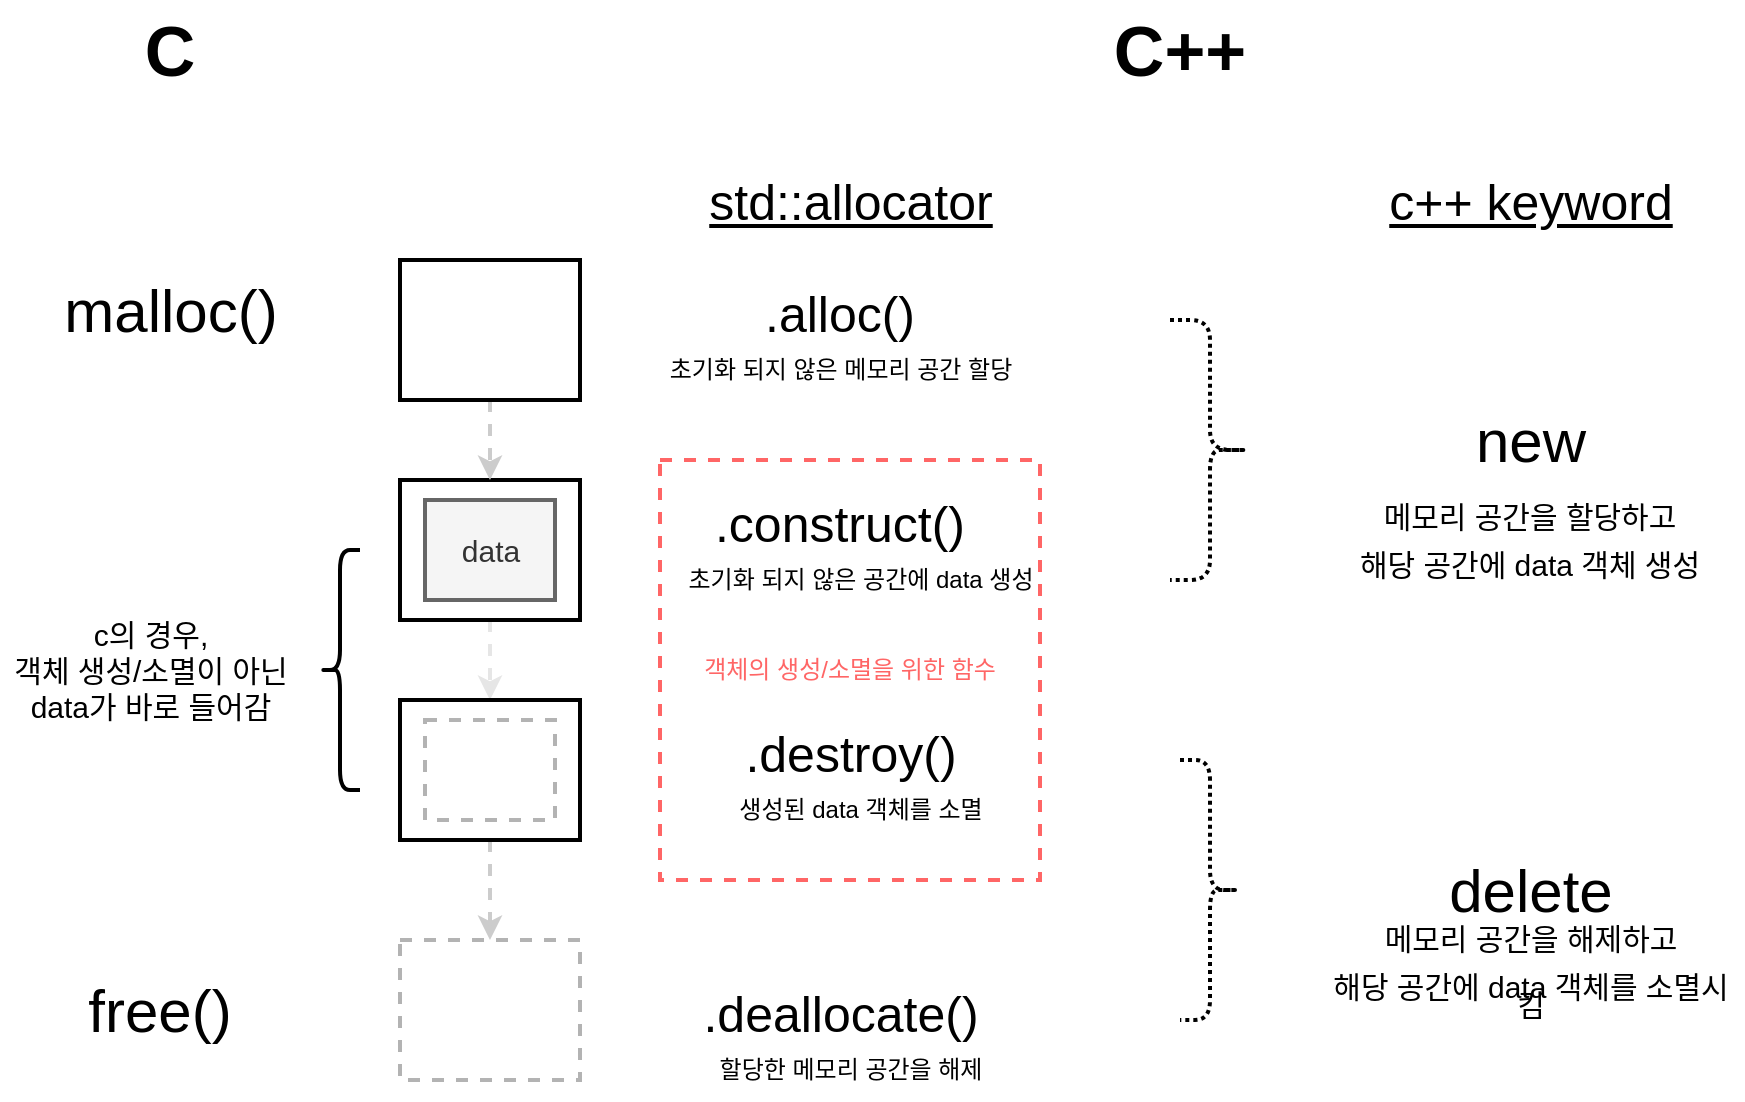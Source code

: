 <mxfile version="21.0.2" type="github" pages="13">
  <diagram id="C5RBs43oDa-KdzZeNtuy" name="std::allocator">
    <mxGraphModel dx="954" dy="648" grid="1" gridSize="10" guides="1" tooltips="1" connect="1" arrows="1" fold="1" page="1" pageScale="1" pageWidth="1600" pageHeight="900" background="#FFFFFF" math="0" shadow="0">
      <root>
        <mxCell id="WIyWlLk6GJQsqaUBKTNV-0" />
        <mxCell id="WIyWlLk6GJQsqaUBKTNV-1" parent="WIyWlLk6GJQsqaUBKTNV-0" />
        <mxCell id="bwSO_1QBJE1L00wTubs0-1" value="&lt;font style=&quot;font-size: 35px;&quot;&gt;&lt;b&gt;C&lt;/b&gt;&lt;/font&gt;" style="text;strokeColor=none;align=center;fillColor=none;html=1;verticalAlign=middle;whiteSpace=wrap;rounded=0;" parent="WIyWlLk6GJQsqaUBKTNV-1" vertex="1">
          <mxGeometry x="170" y="40" width="70" height="50" as="geometry" />
        </mxCell>
        <mxCell id="bwSO_1QBJE1L00wTubs0-3" value="&lt;font size=&quot;1&quot; style=&quot;&quot;&gt;&lt;b style=&quot;font-size: 35px;&quot;&gt;C++&lt;/b&gt;&lt;/font&gt;" style="text;strokeColor=none;align=center;fillColor=none;html=1;verticalAlign=middle;whiteSpace=wrap;rounded=0;" parent="WIyWlLk6GJQsqaUBKTNV-1" vertex="1">
          <mxGeometry x="660" y="40" width="100" height="50" as="geometry" />
        </mxCell>
        <mxCell id="bwSO_1QBJE1L00wTubs0-36" style="edgeStyle=orthogonalEdgeStyle;rounded=0;orthogonalLoop=1;jettySize=auto;html=1;entryX=0.5;entryY=0;entryDx=0;entryDy=0;dashed=1;strokeColor=#E6E6E6;strokeWidth=2;fontSize=12;" parent="WIyWlLk6GJQsqaUBKTNV-1" source="bwSO_1QBJE1L00wTubs0-6" target="bwSO_1QBJE1L00wTubs0-8" edge="1">
          <mxGeometry relative="1" as="geometry" />
        </mxCell>
        <mxCell id="bwSO_1QBJE1L00wTubs0-6" value="" style="rounded=0;whiteSpace=wrap;html=1;fontSize=30;strokeWidth=2;" parent="WIyWlLk6GJQsqaUBKTNV-1" vertex="1">
          <mxGeometry x="320" y="280" width="90" height="70" as="geometry" />
        </mxCell>
        <mxCell id="bwSO_1QBJE1L00wTubs0-7" value="&lt;p style=&quot;line-height: 200%; font-size: 15px;&quot;&gt;&lt;/p&gt;&lt;div style=&quot;line-height: 100%; font-size: 15px;&quot;&gt;data&lt;/div&gt;&lt;p style=&quot;font-size: 15px;&quot;&gt;&lt;/p&gt;" style="rounded=0;whiteSpace=wrap;html=1;fontSize=15;strokeWidth=2;fillColor=#f5f5f5;fillStyle=auto;align=center;fontColor=#333333;strokeColor=#666666;" parent="WIyWlLk6GJQsqaUBKTNV-1" vertex="1">
          <mxGeometry x="332.5" y="290" width="65" height="50" as="geometry" />
        </mxCell>
        <mxCell id="bwSO_1QBJE1L00wTubs0-37" style="edgeStyle=orthogonalEdgeStyle;rounded=0;orthogonalLoop=1;jettySize=auto;html=1;entryX=0.5;entryY=0;entryDx=0;entryDy=0;dashed=1;strokeColor=#CCCCCC;strokeWidth=2;fontSize=12;" parent="WIyWlLk6GJQsqaUBKTNV-1" source="bwSO_1QBJE1L00wTubs0-8" target="bwSO_1QBJE1L00wTubs0-10" edge="1">
          <mxGeometry relative="1" as="geometry" />
        </mxCell>
        <mxCell id="bwSO_1QBJE1L00wTubs0-8" value="" style="rounded=0;whiteSpace=wrap;html=1;fontSize=30;strokeWidth=2;" parent="WIyWlLk6GJQsqaUBKTNV-1" vertex="1">
          <mxGeometry x="320" y="390" width="90" height="70" as="geometry" />
        </mxCell>
        <mxCell id="bwSO_1QBJE1L00wTubs0-9" value="" style="rounded=0;whiteSpace=wrap;html=1;fontSize=30;strokeWidth=2;dashed=1;strokeColor=#B3B3B3;" parent="WIyWlLk6GJQsqaUBKTNV-1" vertex="1">
          <mxGeometry x="332.5" y="400" width="65" height="50" as="geometry" />
        </mxCell>
        <mxCell id="bwSO_1QBJE1L00wTubs0-10" value="" style="rounded=0;whiteSpace=wrap;html=1;fontSize=30;strokeWidth=2;dashed=1;strokeColor=#B3B3B3;" parent="WIyWlLk6GJQsqaUBKTNV-1" vertex="1">
          <mxGeometry x="320" y="510" width="90" height="70" as="geometry" />
        </mxCell>
        <mxCell id="bwSO_1QBJE1L00wTubs0-35" style="edgeStyle=orthogonalEdgeStyle;rounded=0;orthogonalLoop=1;jettySize=auto;html=1;exitX=0.5;exitY=1;exitDx=0;exitDy=0;entryX=0.5;entryY=0;entryDx=0;entryDy=0;dashed=1;strokeColor=#CCCCCC;strokeWidth=2;fontSize=12;" parent="WIyWlLk6GJQsqaUBKTNV-1" source="bwSO_1QBJE1L00wTubs0-11" target="bwSO_1QBJE1L00wTubs0-6" edge="1">
          <mxGeometry relative="1" as="geometry" />
        </mxCell>
        <mxCell id="bwSO_1QBJE1L00wTubs0-11" value="" style="rounded=0;whiteSpace=wrap;html=1;fontSize=30;strokeWidth=2;" parent="WIyWlLk6GJQsqaUBKTNV-1" vertex="1">
          <mxGeometry x="320" y="170" width="90" height="70" as="geometry" />
        </mxCell>
        <mxCell id="bwSO_1QBJE1L00wTubs0-12" value="malloc()" style="text;html=1;align=center;verticalAlign=middle;resizable=0;points=[];autosize=1;strokeColor=none;fillColor=none;fontSize=30;" parent="WIyWlLk6GJQsqaUBKTNV-1" vertex="1">
          <mxGeometry x="140" y="170" width="130" height="50" as="geometry" />
        </mxCell>
        <mxCell id="bwSO_1QBJE1L00wTubs0-13" value="free()" style="text;strokeColor=none;align=center;fillColor=none;html=1;verticalAlign=middle;whiteSpace=wrap;rounded=0;fontSize=30;" parent="WIyWlLk6GJQsqaUBKTNV-1" vertex="1">
          <mxGeometry x="170" y="530" width="60" height="30" as="geometry" />
        </mxCell>
        <mxCell id="bwSO_1QBJE1L00wTubs0-14" value="&lt;font style=&quot;font-size: 25px;&quot;&gt;.alloc()&lt;/font&gt;" style="text;strokeColor=none;align=center;fillColor=none;html=1;verticalAlign=middle;whiteSpace=wrap;rounded=0;fontSize=30;" parent="WIyWlLk6GJQsqaUBKTNV-1" vertex="1">
          <mxGeometry x="510" y="180" width="60" height="30" as="geometry" />
        </mxCell>
        <mxCell id="bwSO_1QBJE1L00wTubs0-15" value="&lt;font style=&quot;font-size: 25px;&quot;&gt;.construct()&lt;/font&gt;" style="text;strokeColor=none;align=center;fillColor=none;html=1;verticalAlign=middle;whiteSpace=wrap;rounded=0;fontSize=30;" parent="WIyWlLk6GJQsqaUBKTNV-1" vertex="1">
          <mxGeometry x="510" y="285" width="60" height="30" as="geometry" />
        </mxCell>
        <mxCell id="bwSO_1QBJE1L00wTubs0-16" value="&lt;font style=&quot;font-size: 25px;&quot;&gt;.destroy()&lt;/font&gt;" style="text;html=1;align=center;verticalAlign=middle;resizable=0;points=[];autosize=1;strokeColor=none;fillColor=none;fontSize=30;" parent="WIyWlLk6GJQsqaUBKTNV-1" vertex="1">
          <mxGeometry x="480" y="390" width="130" height="50" as="geometry" />
        </mxCell>
        <mxCell id="bwSO_1QBJE1L00wTubs0-17" value="&lt;font style=&quot;font-size: 25px;&quot;&gt;.deallocate()&lt;/font&gt;" style="text;html=1;align=center;verticalAlign=middle;resizable=0;points=[];autosize=1;strokeColor=none;fillColor=none;fontSize=30;" parent="WIyWlLk6GJQsqaUBKTNV-1" vertex="1">
          <mxGeometry x="460" y="520" width="160" height="50" as="geometry" />
        </mxCell>
        <mxCell id="bwSO_1QBJE1L00wTubs0-18" value="" style="shape=curlyBracket;whiteSpace=wrap;html=1;rounded=1;flipH=1;labelPosition=right;verticalLabelPosition=middle;align=left;verticalAlign=middle;strokeWidth=2;fontSize=30;size=0.5;dashed=1;dashPattern=1 1;" parent="WIyWlLk6GJQsqaUBKTNV-1" vertex="1">
          <mxGeometry x="705" y="200" width="40" height="130" as="geometry" />
        </mxCell>
        <mxCell id="bwSO_1QBJE1L00wTubs0-19" value="new" style="text;html=1;align=center;verticalAlign=middle;resizable=0;points=[];autosize=1;strokeColor=none;fillColor=none;fontSize=30;" parent="WIyWlLk6GJQsqaUBKTNV-1" vertex="1">
          <mxGeometry x="845" y="235" width="80" height="50" as="geometry" />
        </mxCell>
        <mxCell id="bwSO_1QBJE1L00wTubs0-21" value="" style="shape=curlyBracket;whiteSpace=wrap;html=1;rounded=1;flipH=1;labelPosition=right;verticalLabelPosition=middle;align=left;verticalAlign=middle;strokeWidth=2;fontSize=30;size=0.5;dashed=1;dashPattern=1 1;" parent="WIyWlLk6GJQsqaUBKTNV-1" vertex="1">
          <mxGeometry x="710" y="420" width="30" height="130" as="geometry" />
        </mxCell>
        <mxCell id="bwSO_1QBJE1L00wTubs0-22" value="delete" style="text;html=1;align=center;verticalAlign=middle;resizable=0;points=[];autosize=1;strokeColor=none;fillColor=none;fontSize=30;" parent="WIyWlLk6GJQsqaUBKTNV-1" vertex="1">
          <mxGeometry x="830" y="460" width="110" height="50" as="geometry" />
        </mxCell>
        <mxCell id="bwSO_1QBJE1L00wTubs0-24" value="초기화 되지 않은 메모리 공간 할당" style="text;html=1;align=center;verticalAlign=middle;resizable=0;points=[];autosize=1;strokeColor=none;fillColor=none;fontSize=12;" parent="WIyWlLk6GJQsqaUBKTNV-1" vertex="1">
          <mxGeometry x="445" y="210" width="190" height="30" as="geometry" />
        </mxCell>
        <mxCell id="bwSO_1QBJE1L00wTubs0-25" value="초기화 되지 않은 공간에 data 생성" style="text;html=1;align=center;verticalAlign=middle;resizable=0;points=[];autosize=1;strokeColor=none;fillColor=none;fontSize=12;" parent="WIyWlLk6GJQsqaUBKTNV-1" vertex="1">
          <mxGeometry x="455" y="315" width="190" height="30" as="geometry" />
        </mxCell>
        <mxCell id="bwSO_1QBJE1L00wTubs0-26" value="생성된 data 객체를 소멸" style="text;html=1;align=center;verticalAlign=middle;resizable=0;points=[];autosize=1;strokeColor=none;fillColor=none;fontSize=12;" parent="WIyWlLk6GJQsqaUBKTNV-1" vertex="1">
          <mxGeometry x="480" y="430" width="140" height="30" as="geometry" />
        </mxCell>
        <mxCell id="bwSO_1QBJE1L00wTubs0-27" value="&lt;font color=&quot;#ff6666&quot;&gt;객체의 생성/소멸을 위한 함수&lt;/font&gt;" style="rounded=0;whiteSpace=wrap;html=1;dashed=1;fillStyle=auto;strokeColor=#FF6666;strokeWidth=2;fontSize=12;fillColor=none;" parent="WIyWlLk6GJQsqaUBKTNV-1" vertex="1">
          <mxGeometry x="450" y="270" width="190" height="210" as="geometry" />
        </mxCell>
        <mxCell id="bwSO_1QBJE1L00wTubs0-40" value="&lt;font style=&quot;font-size: 25px;&quot;&gt;&lt;u&gt;std::allocator&lt;/u&gt;&lt;/font&gt;" style="text;html=1;align=center;verticalAlign=middle;resizable=0;points=[];autosize=1;strokeColor=none;fillColor=none;fontSize=12;" parent="WIyWlLk6GJQsqaUBKTNV-1" vertex="1">
          <mxGeometry x="460" y="120" width="170" height="40" as="geometry" />
        </mxCell>
        <mxCell id="bwSO_1QBJE1L00wTubs0-42" value="&lt;span style=&quot;font-size: 25px;&quot;&gt;&lt;u&gt;c++ keyword&lt;/u&gt;&lt;/span&gt;" style="text;html=1;align=center;verticalAlign=middle;resizable=0;points=[];autosize=1;strokeColor=none;fillColor=none;fontSize=12;" parent="WIyWlLk6GJQsqaUBKTNV-1" vertex="1">
          <mxGeometry x="800" y="120" width="170" height="40" as="geometry" />
        </mxCell>
        <mxCell id="bwSO_1QBJE1L00wTubs0-45" value="할당한 메모리 공간을 해제" style="text;html=1;align=center;verticalAlign=middle;resizable=0;points=[];autosize=1;strokeColor=none;fillColor=none;fontSize=12;" parent="WIyWlLk6GJQsqaUBKTNV-1" vertex="1">
          <mxGeometry x="470" y="560" width="150" height="30" as="geometry" />
        </mxCell>
        <mxCell id="l1LSN22z-Z2K6LWinAta-1" value="&lt;font style=&quot;font-size: 15px;&quot;&gt;c의 경우, &lt;br&gt;객체 생성/소멸이 아닌&lt;br&gt;data가 바로 들어감&lt;/font&gt;" style="text;html=1;align=center;verticalAlign=middle;resizable=0;points=[];autosize=1;strokeColor=none;fillColor=none;fontSize=15;" parent="WIyWlLk6GJQsqaUBKTNV-1" vertex="1">
          <mxGeometry x="120" y="340" width="150" height="70" as="geometry" />
        </mxCell>
        <mxCell id="kLkBYow4Vdjr8Tiddds4-0" value="" style="shape=curlyBracket;whiteSpace=wrap;html=1;rounded=1;labelPosition=left;verticalLabelPosition=middle;align=right;verticalAlign=middle;fillStyle=auto;strokeColor=#000000;strokeWidth=2;fontSize=15;fontColor=#FF6666;fillColor=none;" parent="WIyWlLk6GJQsqaUBKTNV-1" vertex="1">
          <mxGeometry x="280" y="315" width="20" height="120" as="geometry" />
        </mxCell>
        <mxCell id="0W2yluAsXs7Jjtv2fwZy-1" value="&lt;p style=&quot;line-height: 60%;&quot;&gt;메모리 공간을 할당하고&lt;/p&gt;&lt;p style=&quot;line-height: 60%;&quot;&gt;&lt;span style=&quot;background-color: initial;&quot;&gt;해당 공간에 data 객체 생성&lt;/span&gt;&lt;/p&gt;" style="text;strokeColor=none;align=center;fillColor=none;html=1;verticalAlign=middle;whiteSpace=wrap;rounded=0;fontSize=15;fontColor=#000000;" parent="WIyWlLk6GJQsqaUBKTNV-1" vertex="1">
          <mxGeometry x="795" y="285" width="180" height="50" as="geometry" />
        </mxCell>
        <mxCell id="0W2yluAsXs7Jjtv2fwZy-2" value="&lt;p style=&quot;line-height: 60%;&quot;&gt;메모리 공간을 해제하고&lt;/p&gt;&lt;p style=&quot;line-height: 60%;&quot;&gt;&lt;span style=&quot;background-color: initial;&quot;&gt;해당 공간에 data 객체를 소멸시킴&lt;/span&gt;&lt;/p&gt;" style="text;strokeColor=none;align=center;fillColor=none;html=1;verticalAlign=middle;whiteSpace=wrap;rounded=0;fontSize=15;fontColor=#000000;" parent="WIyWlLk6GJQsqaUBKTNV-1" vertex="1">
          <mxGeometry x="778.75" y="500" width="212.5" height="50" as="geometry" />
        </mxCell>
      </root>
    </mxGraphModel>
  </diagram>
  <diagram id="8snwjIiEbQSOmY1FiFem" name="just_vector">
    <mxGraphModel dx="954" dy="648" grid="1" gridSize="10" guides="1" tooltips="1" connect="1" arrows="1" fold="1" page="1" pageScale="1" pageWidth="900" pageHeight="1600" math="0" shadow="0">
      <root>
        <mxCell id="0" />
        <mxCell id="1" parent="0" />
        <mxCell id="7hMOJa9zy8ZVue77jJTm-10" value="&lt;font style=&quot;font-size: 30px;&quot;&gt;ft::vector&lt;/font&gt;" style="text;strokeColor=none;align=center;fillColor=none;html=1;verticalAlign=middle;whiteSpace=wrap;rounded=0;fontSize=15;fontColor=#000000;" parent="1" vertex="1">
          <mxGeometry x="10.88" y="10" width="170" height="30" as="geometry" />
        </mxCell>
        <mxCell id="o6RcEaF7qCBcyhA-hUxc-1" value="" style="whiteSpace=wrap;html=1;aspect=fixed;labelBackgroundColor=none;fillStyle=auto;strokeColor=#000000;strokeWidth=2;fontSize=20;fontColor=#000000;fillColor=#B3B3B3;gradientColor=none;" parent="1" vertex="1">
          <mxGeometry x="100" y="290" width="70" height="70" as="geometry" />
        </mxCell>
        <mxCell id="o6RcEaF7qCBcyhA-hUxc-2" value="" style="whiteSpace=wrap;html=1;aspect=fixed;labelBackgroundColor=none;fillStyle=auto;strokeColor=#000000;strokeWidth=2;fontSize=20;fontColor=#000000;fillColor=#B3B3B3;gradientColor=none;" parent="1" vertex="1">
          <mxGeometry x="170" y="290" width="70" height="70" as="geometry" />
        </mxCell>
        <mxCell id="o6RcEaF7qCBcyhA-hUxc-3" value="" style="whiteSpace=wrap;html=1;aspect=fixed;labelBackgroundColor=none;fillStyle=auto;strokeColor=#000000;strokeWidth=2;fontSize=20;fontColor=#000000;fillColor=#B3B3B3;gradientColor=none;" parent="1" vertex="1">
          <mxGeometry x="240" y="290" width="70" height="70" as="geometry" />
        </mxCell>
        <mxCell id="o6RcEaF7qCBcyhA-hUxc-4" value="" style="whiteSpace=wrap;html=1;aspect=fixed;labelBackgroundColor=none;fillStyle=auto;strokeColor=#000000;strokeWidth=2;fontSize=20;fontColor=#000000;fillColor=#B3B3B3;gradientColor=none;" parent="1" vertex="1">
          <mxGeometry x="380" y="290" width="70" height="70" as="geometry" />
        </mxCell>
        <mxCell id="o6RcEaF7qCBcyhA-hUxc-5" value="" style="whiteSpace=wrap;html=1;aspect=fixed;labelBackgroundColor=none;fillStyle=auto;strokeColor=#000000;strokeWidth=2;fontSize=20;fontColor=#000000;fillColor=#B3B3B3;gradientColor=none;" parent="1" vertex="1">
          <mxGeometry x="310" y="290" width="70" height="70" as="geometry" />
        </mxCell>
        <mxCell id="o6RcEaF7qCBcyhA-hUxc-6" value="" style="whiteSpace=wrap;html=1;aspect=fixed;labelBackgroundColor=none;fillStyle=auto;strokeColor=#000000;strokeWidth=2;fontSize=20;fontColor=#000000;fillColor=none;gradientColor=none;" parent="1" vertex="1">
          <mxGeometry x="450" y="290" width="70" height="70" as="geometry" />
        </mxCell>
        <mxCell id="o6RcEaF7qCBcyhA-hUxc-7" value="" style="whiteSpace=wrap;html=1;aspect=fixed;labelBackgroundColor=none;fillStyle=auto;strokeColor=#000000;strokeWidth=2;fontSize=20;fontColor=#000000;fillColor=none;gradientColor=none;" parent="1" vertex="1">
          <mxGeometry x="520" y="290" width="70" height="70" as="geometry" />
        </mxCell>
        <mxCell id="o6RcEaF7qCBcyhA-hUxc-8" value="" style="whiteSpace=wrap;html=1;aspect=fixed;labelBackgroundColor=none;fillStyle=auto;strokeColor=#000000;strokeWidth=2;fontSize=20;fontColor=#000000;fillColor=none;gradientColor=none;dashed=1;dashPattern=1 2;" parent="1" vertex="1">
          <mxGeometry x="660" y="290" width="70" height="70" as="geometry" />
        </mxCell>
        <mxCell id="I6t3wLafI8B0TLla1JHq-3" value="" style="whiteSpace=wrap;html=1;aspect=fixed;labelBackgroundColor=none;fillStyle=auto;strokeColor=#000000;strokeWidth=2;fontSize=20;fontColor=#000000;fillColor=#B3B3B3;gradientColor=none;" parent="1" vertex="1">
          <mxGeometry x="105" y="765" width="70" height="70" as="geometry" />
        </mxCell>
        <mxCell id="I6t3wLafI8B0TLla1JHq-4" value="" style="whiteSpace=wrap;html=1;aspect=fixed;labelBackgroundColor=none;fillStyle=auto;strokeColor=#000000;strokeWidth=2;fontSize=20;fontColor=#000000;fillColor=#B3B3B3;gradientColor=none;" parent="1" vertex="1">
          <mxGeometry x="245" y="765" width="70" height="70" as="geometry" />
        </mxCell>
        <mxCell id="I6t3wLafI8B0TLla1JHq-5" value="" style="whiteSpace=wrap;html=1;aspect=fixed;labelBackgroundColor=none;fillStyle=auto;strokeColor=#000000;strokeWidth=2;fontSize=20;fontColor=#000000;fillColor=#B3B3B3;gradientColor=none;" parent="1" vertex="1">
          <mxGeometry x="175" y="765" width="70" height="70" as="geometry" />
        </mxCell>
        <mxCell id="I6t3wLafI8B0TLla1JHq-6" value="" style="whiteSpace=wrap;html=1;aspect=fixed;labelBackgroundColor=none;fillStyle=auto;strokeColor=#000000;strokeWidth=2;fontSize=20;fontColor=#000000;fillColor=#B3B3B3;gradientColor=none;" parent="1" vertex="1">
          <mxGeometry x="315" y="765" width="70" height="70" as="geometry" />
        </mxCell>
        <mxCell id="I6t3wLafI8B0TLla1JHq-7" value="" style="whiteSpace=wrap;html=1;aspect=fixed;labelBackgroundColor=none;fillStyle=auto;strokeColor=#000000;strokeWidth=2;fontSize=20;fontColor=#000000;fillColor=#B3B3B3;gradientColor=none;" parent="1" vertex="1">
          <mxGeometry x="385" y="765" width="70" height="70" as="geometry" />
        </mxCell>
        <mxCell id="I6t3wLafI8B0TLla1JHq-8" value="" style="whiteSpace=wrap;html=1;aspect=fixed;labelBackgroundColor=none;fillStyle=auto;strokeColor=#000000;strokeWidth=2;fontSize=20;fontColor=#000000;fillColor=none;gradientColor=none;dashed=1;dashPattern=1 2;" parent="1" vertex="1">
          <mxGeometry x="455" y="765" width="70" height="70" as="geometry" />
        </mxCell>
        <mxCell id="I6t3wLafI8B0TLla1JHq-17" style="edgeStyle=orthogonalEdgeStyle;rounded=0;orthogonalLoop=1;jettySize=auto;html=1;strokeColor=default;strokeWidth=2;fontSize=25;fontColor=#000000;" parent="1" source="I6t3wLafI8B0TLla1JHq-11" target="o6RcEaF7qCBcyhA-hUxc-1" edge="1">
          <mxGeometry relative="1" as="geometry" />
        </mxCell>
        <mxCell id="I6t3wLafI8B0TLla1JHq-11" value="&lt;font style=&quot;font-size: 25px;&quot;&gt;start&lt;/font&gt;" style="text;strokeColor=none;align=center;fillColor=none;html=1;verticalAlign=middle;whiteSpace=wrap;rounded=0;fontSize=20;fontColor=#000000;" parent="1" vertex="1">
          <mxGeometry x="105" y="230" width="60" height="30" as="geometry" />
        </mxCell>
        <mxCell id="I6t3wLafI8B0TLla1JHq-16" style="edgeStyle=orthogonalEdgeStyle;rounded=0;orthogonalLoop=1;jettySize=auto;html=1;strokeColor=default;strokeWidth=2;fontSize=25;fontColor=#000000;" parent="1" source="I6t3wLafI8B0TLla1JHq-12" target="o6RcEaF7qCBcyhA-hUxc-6" edge="1">
          <mxGeometry relative="1" as="geometry" />
        </mxCell>
        <mxCell id="I6t3wLafI8B0TLla1JHq-12" value="&lt;span style=&quot;font-size: 25px;&quot;&gt;finish&lt;/span&gt;" style="text;strokeColor=none;align=center;fillColor=none;html=1;verticalAlign=middle;whiteSpace=wrap;rounded=0;fontSize=20;fontColor=#000000;" parent="1" vertex="1">
          <mxGeometry x="455" y="230" width="60" height="30" as="geometry" />
        </mxCell>
        <mxCell id="I6t3wLafI8B0TLla1JHq-15" style="edgeStyle=orthogonalEdgeStyle;rounded=0;orthogonalLoop=1;jettySize=auto;html=1;entryX=0.5;entryY=0;entryDx=0;entryDy=0;strokeColor=default;strokeWidth=2;fontSize=25;fontColor=#000000;" parent="1" source="I6t3wLafI8B0TLla1JHq-13" target="o6RcEaF7qCBcyhA-hUxc-8" edge="1">
          <mxGeometry relative="1" as="geometry" />
        </mxCell>
        <mxCell id="I6t3wLafI8B0TLla1JHq-13" value="&lt;span style=&quot;font-size: 25px;&quot;&gt;end_of_storage&lt;br&gt;&lt;/span&gt;" style="text;strokeColor=none;align=center;fillColor=none;html=1;verticalAlign=middle;whiteSpace=wrap;rounded=0;fontSize=20;fontColor=#000000;" parent="1" vertex="1">
          <mxGeometry x="665" y="230" width="60" height="30" as="geometry" />
        </mxCell>
        <mxCell id="I6t3wLafI8B0TLla1JHq-14" value="" style="whiteSpace=wrap;html=1;aspect=fixed;labelBackgroundColor=none;fillStyle=auto;strokeColor=#000000;strokeWidth=2;fontSize=20;fontColor=#000000;fillColor=none;gradientColor=none;" parent="1" vertex="1">
          <mxGeometry x="590" y="290" width="70" height="70" as="geometry" />
        </mxCell>
        <mxCell id="I6t3wLafI8B0TLla1JHq-21" style="edgeStyle=orthogonalEdgeStyle;rounded=0;orthogonalLoop=1;jettySize=auto;html=1;entryX=0.5;entryY=0;entryDx=0;entryDy=0;strokeColor=default;strokeWidth=2;fontSize=25;fontColor=#000000;" parent="1" source="I6t3wLafI8B0TLla1JHq-18" target="I6t3wLafI8B0TLla1JHq-8" edge="1">
          <mxGeometry relative="1" as="geometry" />
        </mxCell>
        <mxCell id="I6t3wLafI8B0TLla1JHq-18" value="&lt;span style=&quot;font-size: 25px;&quot;&gt;finish&lt;/span&gt;" style="text;strokeColor=none;align=center;fillColor=none;html=1;verticalAlign=middle;whiteSpace=wrap;rounded=0;fontSize=20;fontColor=#000000;" parent="1" vertex="1">
          <mxGeometry x="460" y="705" width="60" height="30" as="geometry" />
        </mxCell>
        <mxCell id="I6t3wLafI8B0TLla1JHq-19" value="&lt;span style=&quot;font-size: 25px;&quot;&gt;end_of_storage&lt;br&gt;&lt;/span&gt;" style="text;strokeColor=none;align=center;fillColor=none;html=1;verticalAlign=middle;whiteSpace=wrap;rounded=0;fontSize=20;fontColor=#000000;" parent="1" vertex="1">
          <mxGeometry x="460" y="890" width="60" height="30" as="geometry" />
        </mxCell>
        <mxCell id="I6t3wLafI8B0TLla1JHq-26" style="edgeStyle=orthogonalEdgeStyle;rounded=0;orthogonalLoop=1;jettySize=auto;html=1;strokeColor=default;strokeWidth=2;fontSize=25;fontColor=#000000;" parent="1" source="I6t3wLafI8B0TLla1JHq-25" target="I6t3wLafI8B0TLla1JHq-3" edge="1">
          <mxGeometry relative="1" as="geometry" />
        </mxCell>
        <mxCell id="I6t3wLafI8B0TLla1JHq-25" value="&lt;font style=&quot;font-size: 25px;&quot;&gt;start&lt;/font&gt;" style="text;strokeColor=none;align=center;fillColor=none;html=1;verticalAlign=middle;whiteSpace=wrap;rounded=0;fontSize=20;fontColor=#000000;" parent="1" vertex="1">
          <mxGeometry x="110" y="705" width="60" height="30" as="geometry" />
        </mxCell>
        <mxCell id="I6t3wLafI8B0TLla1JHq-27" value="begin()" style="text;strokeColor=none;align=center;fillColor=none;html=1;verticalAlign=middle;whiteSpace=wrap;rounded=0;fontSize=25;fontColor=#000000;" parent="1" vertex="1">
          <mxGeometry x="105" y="370" width="60" height="30" as="geometry" />
        </mxCell>
        <mxCell id="I6t3wLafI8B0TLla1JHq-28" value="end()" style="text;strokeColor=none;align=center;fillColor=none;html=1;verticalAlign=middle;whiteSpace=wrap;rounded=0;fontSize=25;fontColor=#000000;" parent="1" vertex="1">
          <mxGeometry x="455" y="370" width="60" height="30" as="geometry" />
        </mxCell>
        <mxCell id="I6t3wLafI8B0TLla1JHq-29" value="" style="shape=curlyBracket;whiteSpace=wrap;html=1;rounded=1;labelPosition=left;verticalLabelPosition=middle;align=right;verticalAlign=middle;labelBackgroundColor=none;fillStyle=auto;strokeColor=#000000;strokeWidth=2;fontSize=25;fontColor=#000000;fillColor=#B3B3B3;gradientColor=none;direction=north;" parent="1" vertex="1">
          <mxGeometry x="127.13" y="450" width="502.87" height="40" as="geometry" />
        </mxCell>
        <mxCell id="I6t3wLafI8B0TLla1JHq-30" value="capacity()" style="text;strokeColor=none;align=center;fillColor=none;html=1;verticalAlign=middle;whiteSpace=wrap;rounded=0;fontSize=25;fontColor=#000000;" parent="1" vertex="1">
          <mxGeometry x="349" y="480" width="60" height="30" as="geometry" />
        </mxCell>
        <mxCell id="I6t3wLafI8B0TLla1JHq-31" value="" style="shape=curlyBracket;whiteSpace=wrap;html=1;rounded=1;labelPosition=left;verticalLabelPosition=middle;align=right;verticalAlign=middle;labelBackgroundColor=none;fillStyle=auto;strokeColor=#000000;strokeWidth=2;fontSize=25;fontColor=#000000;fillColor=#B3B3B3;gradientColor=none;direction=south;" parent="1" vertex="1">
          <mxGeometry x="140" y="190" width="270" height="30" as="geometry" />
        </mxCell>
        <mxCell id="I6t3wLafI8B0TLla1JHq-32" value="size()" style="text;strokeColor=none;align=center;fillColor=none;html=1;verticalAlign=middle;whiteSpace=wrap;rounded=0;fontSize=25;fontColor=#000000;" parent="1" vertex="1">
          <mxGeometry x="245" y="160" width="60" height="30" as="geometry" />
        </mxCell>
        <mxCell id="I6t3wLafI8B0TLla1JHq-33" value="" style="shape=curlyBracket;whiteSpace=wrap;html=1;rounded=1;labelPosition=left;verticalLabelPosition=middle;align=right;verticalAlign=middle;labelBackgroundColor=none;fillStyle=auto;strokeColor=#000000;strokeWidth=2;fontSize=25;fontColor=#000000;fillColor=#B3B3B3;gradientColor=none;direction=south;" parent="1" vertex="1">
          <mxGeometry x="140" y="640" width="280" height="30" as="geometry" />
        </mxCell>
        <mxCell id="I6t3wLafI8B0TLla1JHq-34" value="size()" style="text;strokeColor=none;align=center;fillColor=none;html=1;verticalAlign=middle;whiteSpace=wrap;rounded=0;fontSize=25;fontColor=#000000;" parent="1" vertex="1">
          <mxGeometry x="251.5" y="610" width="60" height="30" as="geometry" />
        </mxCell>
        <mxCell id="I6t3wLafI8B0TLla1JHq-35" value="begin()" style="text;strokeColor=none;align=center;fillColor=none;html=1;verticalAlign=middle;whiteSpace=wrap;rounded=0;fontSize=25;fontColor=#000000;" parent="1" vertex="1">
          <mxGeometry x="115" y="675" width="60" height="30" as="geometry" />
        </mxCell>
        <mxCell id="I6t3wLafI8B0TLla1JHq-36" value="end()" style="text;strokeColor=none;align=center;fillColor=none;html=1;verticalAlign=middle;whiteSpace=wrap;rounded=0;fontSize=25;fontColor=#000000;" parent="1" vertex="1">
          <mxGeometry x="465" y="675" width="60" height="30" as="geometry" />
        </mxCell>
        <mxCell id="I6t3wLafI8B0TLla1JHq-37" value="" style="shape=curlyBracket;whiteSpace=wrap;html=1;rounded=1;labelPosition=left;verticalLabelPosition=middle;align=right;verticalAlign=middle;labelBackgroundColor=none;fillStyle=auto;strokeColor=#000000;strokeWidth=2;fontSize=25;fontColor=#000000;fillColor=#B3B3B3;gradientColor=none;direction=north;" parent="1" vertex="1">
          <mxGeometry x="141.5" y="930" width="280" height="40" as="geometry" />
        </mxCell>
        <mxCell id="I6t3wLafI8B0TLla1JHq-38" value="capacity()" style="text;strokeColor=none;align=center;fillColor=none;html=1;verticalAlign=middle;whiteSpace=wrap;rounded=0;fontSize=25;fontColor=#000000;" parent="1" vertex="1">
          <mxGeometry x="246.5" y="960" width="60" height="30" as="geometry" />
        </mxCell>
        <mxCell id="K3N8TkAGNL0Pc84Xe42Q-1" value="resize()" style="text;strokeColor=none;align=center;fillColor=none;html=1;verticalAlign=middle;whiteSpace=wrap;rounded=0;fontSize=25;fontColor=#000000;" parent="1" vertex="1">
          <mxGeometry x="20.0" y="1610" width="60" height="30" as="geometry" />
        </mxCell>
        <mxCell id="vyAg11Mnv3hJWSbqlvip-1" value="" style="whiteSpace=wrap;html=1;aspect=fixed;fillStyle=auto;strokeColor=#000000;strokeWidth=2;fontSize=21;fillColor=#B3B3B3;fontColor=#000000;" parent="1" vertex="1">
          <mxGeometry x="251.5" y="1840" width="50" height="50" as="geometry" />
        </mxCell>
        <mxCell id="vyAg11Mnv3hJWSbqlvip-2" value="" style="whiteSpace=wrap;html=1;aspect=fixed;fillStyle=auto;strokeColor=#000000;strokeWidth=2;fontSize=21;fillColor=#B3B3B3;fontColor=#000000;" parent="1" vertex="1">
          <mxGeometry x="301.5" y="1840" width="50" height="50" as="geometry" />
        </mxCell>
        <mxCell id="vyAg11Mnv3hJWSbqlvip-3" value="" style="whiteSpace=wrap;html=1;aspect=fixed;fillStyle=auto;strokeColor=#000000;strokeWidth=2;fontSize=21;fillColor=#B3B3B3;fontColor=#000000;" parent="1" vertex="1">
          <mxGeometry x="351.5" y="1840" width="50" height="50" as="geometry" />
        </mxCell>
        <mxCell id="vyAg11Mnv3hJWSbqlvip-4" value="" style="whiteSpace=wrap;html=1;aspect=fixed;fillStyle=auto;strokeColor=#000000;strokeWidth=2;fontSize=21;fillColor=#B3B3B3;fontColor=#000000;" parent="1" vertex="1">
          <mxGeometry x="401.5" y="1840" width="50" height="50" as="geometry" />
        </mxCell>
        <mxCell id="vyAg11Mnv3hJWSbqlvip-5" value="" style="whiteSpace=wrap;html=1;aspect=fixed;fillStyle=auto;strokeColor=#000000;strokeWidth=2;fontSize=15;fillColor=#B3B3B3;fontColor=#000000;" parent="1" vertex="1">
          <mxGeometry x="451.5" y="1840" width="50" height="50" as="geometry" />
        </mxCell>
        <mxCell id="vyAg11Mnv3hJWSbqlvip-6" value="" style="whiteSpace=wrap;html=1;aspect=fixed;fillStyle=auto;strokeColor=#000000;strokeWidth=2;fontSize=15;fillColor=none;fontColor=#000000;" parent="1" vertex="1">
          <mxGeometry x="501.5" y="1840" width="50" height="50" as="geometry" />
        </mxCell>
        <mxCell id="vyAg11Mnv3hJWSbqlvip-7" value="" style="whiteSpace=wrap;html=1;aspect=fixed;fillStyle=auto;strokeColor=#000000;strokeWidth=2;fontSize=15;fillColor=none;fontColor=#000000;" parent="1" vertex="1">
          <mxGeometry x="551.5" y="1840" width="50" height="50" as="geometry" />
        </mxCell>
        <mxCell id="vyAg11Mnv3hJWSbqlvip-8" value="" style="whiteSpace=wrap;html=1;aspect=fixed;fillStyle=auto;strokeColor=#000000;strokeWidth=2;fontSize=15;fillColor=none;fontColor=#000000;" parent="1" vertex="1">
          <mxGeometry x="601.5" y="1840" width="50" height="50" as="geometry" />
        </mxCell>
        <mxCell id="vyAg11Mnv3hJWSbqlvip-9" value="" style="whiteSpace=wrap;html=1;aspect=fixed;fillStyle=auto;strokeColor=#000000;strokeWidth=2;fontSize=21;fillColor=none;fontColor=#000000;dashed=1;dashPattern=1 2;" parent="1" vertex="1">
          <mxGeometry x="651.5" y="1840" width="50" height="50" as="geometry" />
        </mxCell>
        <mxCell id="vyAg11Mnv3hJWSbqlvip-10" value="size() = 5;" style="text;strokeColor=none;align=center;fillColor=none;html=1;verticalAlign=middle;whiteSpace=wrap;rounded=0;fontSize=15;fontColor=#000000;" parent="1" vertex="1">
          <mxGeometry x="304" y="1790" width="150" height="30" as="geometry" />
        </mxCell>
        <mxCell id="vyAg11Mnv3hJWSbqlvip-12" value="" style="shape=curlyBracket;whiteSpace=wrap;html=1;rounded=1;labelPosition=left;verticalLabelPosition=middle;align=right;verticalAlign=middle;labelBackgroundColor=none;fillStyle=auto;strokeColor=#000000;strokeWidth=2;fontSize=25;fontColor=#000000;fillColor=#B3B3B3;gradientColor=none;direction=south;" parent="1" vertex="1">
          <mxGeometry x="276.5" y="1820" width="205" height="20" as="geometry" />
        </mxCell>
        <mxCell id="vyAg11Mnv3hJWSbqlvip-15" value="" style="shape=flexArrow;endArrow=classic;html=1;rounded=0;strokeColor=default;strokeWidth=2;fontSize=15;fontColor=#000000;" parent="1" edge="1">
          <mxGeometry width="50" height="50" relative="1" as="geometry">
            <mxPoint x="356.5" y="1920" as="sourcePoint" />
            <mxPoint x="256.5" y="2000" as="targetPoint" />
          </mxGeometry>
        </mxCell>
        <mxCell id="vyAg11Mnv3hJWSbqlvip-16" value="" style="shape=flexArrow;endArrow=classic;html=1;rounded=0;strokeColor=default;strokeWidth=2;fontSize=15;fontColor=#000000;" parent="1" edge="1">
          <mxGeometry width="50" height="50" relative="1" as="geometry">
            <mxPoint x="536.5" y="1920" as="sourcePoint" />
            <mxPoint x="631.5" y="2000" as="targetPoint" />
          </mxGeometry>
        </mxCell>
        <mxCell id="vyAg11Mnv3hJWSbqlvip-17" value="sz = 3" style="text;strokeColor=none;align=center;fillColor=none;html=1;verticalAlign=middle;whiteSpace=wrap;rounded=0;fontSize=15;fontColor=#000000;" parent="1" vertex="1">
          <mxGeometry x="216.5" y="1930" width="60" height="30" as="geometry" />
        </mxCell>
        <mxCell id="vyAg11Mnv3hJWSbqlvip-18" value="sz = 7" style="text;strokeColor=none;align=center;fillColor=none;html=1;verticalAlign=middle;whiteSpace=wrap;rounded=0;fontSize=15;fontColor=#000000;" parent="1" vertex="1">
          <mxGeometry x="631.5" y="1930" width="60" height="30" as="geometry" />
        </mxCell>
        <mxCell id="vyAg11Mnv3hJWSbqlvip-19" value="" style="whiteSpace=wrap;html=1;aspect=fixed;fillStyle=auto;strokeColor=#000000;strokeWidth=2;fontSize=21;fillColor=#B3B3B3;fontColor=#000000;" parent="1" vertex="1">
          <mxGeometry x="486.5" y="2020" width="42.5" height="42.5" as="geometry" />
        </mxCell>
        <mxCell id="vyAg11Mnv3hJWSbqlvip-20" value="" style="whiteSpace=wrap;html=1;aspect=fixed;fillStyle=auto;strokeColor=#000000;strokeWidth=2;fontSize=21;fillColor=#B3B3B3;fontColor=#000000;" parent="1" vertex="1">
          <mxGeometry x="529" y="2020" width="42.5" height="42.5" as="geometry" />
        </mxCell>
        <mxCell id="vyAg11Mnv3hJWSbqlvip-28" value="" style="whiteSpace=wrap;html=1;aspect=fixed;fillStyle=auto;strokeColor=#000000;strokeWidth=2;fontSize=21;fillColor=#B3B3B3;fontColor=#000000;" parent="1" vertex="1">
          <mxGeometry x="569" y="2020" width="42.5" height="42.5" as="geometry" />
        </mxCell>
        <mxCell id="vyAg11Mnv3hJWSbqlvip-29" value="" style="whiteSpace=wrap;html=1;aspect=fixed;fillStyle=auto;strokeColor=#000000;strokeWidth=2;fontSize=21;fillColor=#B3B3B3;fontColor=#000000;" parent="1" vertex="1">
          <mxGeometry x="611.5" y="2020" width="42.5" height="42.5" as="geometry" />
        </mxCell>
        <mxCell id="vyAg11Mnv3hJWSbqlvip-30" value="" style="whiteSpace=wrap;html=1;aspect=fixed;fillStyle=auto;strokeColor=#000000;strokeWidth=2;fontSize=21;fillColor=#B3B3B3;fontColor=#000000;" parent="1" vertex="1">
          <mxGeometry x="654" y="2020" width="42.5" height="42.5" as="geometry" />
        </mxCell>
        <mxCell id="vyAg11Mnv3hJWSbqlvip-32" value="" style="whiteSpace=wrap;html=1;aspect=fixed;fillStyle=auto;strokeColor=#36393d;strokeWidth=2;fontSize=21;fillColor=#cce5ff;" parent="1" vertex="1">
          <mxGeometry x="696.5" y="2020" width="42.5" height="42.5" as="geometry" />
        </mxCell>
        <mxCell id="vyAg11Mnv3hJWSbqlvip-33" value="" style="whiteSpace=wrap;html=1;aspect=fixed;fillStyle=auto;strokeColor=#36393d;strokeWidth=2;fontSize=21;fillColor=#cce5ff;" parent="1" vertex="1">
          <mxGeometry x="739" y="2020" width="42.5" height="42.5" as="geometry" />
        </mxCell>
        <mxCell id="vyAg11Mnv3hJWSbqlvip-34" value="" style="whiteSpace=wrap;html=1;aspect=fixed;fillStyle=auto;strokeColor=#000000;strokeWidth=2;fontSize=21;fillColor=none;fontColor=#000000;" parent="1" vertex="1">
          <mxGeometry x="781.5" y="2020" width="42.5" height="42.5" as="geometry" />
        </mxCell>
        <mxCell id="vyAg11Mnv3hJWSbqlvip-35" value="" style="whiteSpace=wrap;html=1;aspect=fixed;fillStyle=auto;strokeColor=#000000;strokeWidth=2;fontSize=21;fillColor=none;fontColor=#000000;dashed=1;dashPattern=1 2;" parent="1" vertex="1">
          <mxGeometry x="824" y="2020" width="42.5" height="42.5" as="geometry" />
        </mxCell>
        <mxCell id="vyAg11Mnv3hJWSbqlvip-36" value="" style="whiteSpace=wrap;html=1;aspect=fixed;fillStyle=auto;strokeColor=#000000;strokeWidth=2;fontSize=21;fillColor=#B3B3B3;fontColor=#000000;" parent="1" vertex="1">
          <mxGeometry x="51.5" y="2020" width="42.5" height="42.5" as="geometry" />
        </mxCell>
        <mxCell id="vyAg11Mnv3hJWSbqlvip-37" value="" style="whiteSpace=wrap;html=1;aspect=fixed;fillStyle=auto;strokeColor=#000000;strokeWidth=2;fontSize=21;fillColor=#B3B3B3;fontColor=#000000;" parent="1" vertex="1">
          <mxGeometry x="94" y="2020" width="42.5" height="42.5" as="geometry" />
        </mxCell>
        <mxCell id="vyAg11Mnv3hJWSbqlvip-38" value="" style="whiteSpace=wrap;html=1;aspect=fixed;fillStyle=auto;strokeColor=#000000;strokeWidth=2;fontSize=21;fillColor=#B3B3B3;fontColor=#000000;" parent="1" vertex="1">
          <mxGeometry x="134" y="2020" width="42.5" height="42.5" as="geometry" />
        </mxCell>
        <mxCell id="vyAg11Mnv3hJWSbqlvip-39" value="" style="whiteSpace=wrap;html=1;aspect=fixed;fillStyle=auto;strokeColor=#36393d;strokeWidth=2;fontSize=21;fillColor=#ffcc99;" parent="1" vertex="1">
          <mxGeometry x="176.5" y="2020" width="42.5" height="42.5" as="geometry" />
        </mxCell>
        <mxCell id="vyAg11Mnv3hJWSbqlvip-40" value="" style="whiteSpace=wrap;html=1;aspect=fixed;fillStyle=auto;strokeColor=#36393d;strokeWidth=2;fontSize=21;fillColor=#ffcc99;" parent="1" vertex="1">
          <mxGeometry x="219" y="2020" width="42.5" height="42.5" as="geometry" />
        </mxCell>
        <mxCell id="vyAg11Mnv3hJWSbqlvip-41" value="" style="whiteSpace=wrap;html=1;aspect=fixed;fillStyle=auto;strokeColor=#000000;strokeWidth=2;fontSize=21;fillColor=none;fontColor=#000000;" parent="1" vertex="1">
          <mxGeometry x="261.5" y="2020" width="42.5" height="42.5" as="geometry" />
        </mxCell>
        <mxCell id="vyAg11Mnv3hJWSbqlvip-42" value="" style="whiteSpace=wrap;html=1;aspect=fixed;fillStyle=auto;strokeColor=#000000;strokeWidth=2;fontSize=21;fillColor=none;fontColor=#000000;" parent="1" vertex="1">
          <mxGeometry x="304" y="2020" width="42.5" height="42.5" as="geometry" />
        </mxCell>
        <mxCell id="vyAg11Mnv3hJWSbqlvip-43" value="" style="whiteSpace=wrap;html=1;aspect=fixed;fillStyle=auto;strokeColor=#000000;strokeWidth=2;fontSize=21;fillColor=none;fontColor=#000000;" parent="1" vertex="1">
          <mxGeometry x="346.5" y="2020" width="42.5" height="42.5" as="geometry" />
        </mxCell>
        <mxCell id="vyAg11Mnv3hJWSbqlvip-44" value="" style="whiteSpace=wrap;html=1;aspect=fixed;fillStyle=auto;strokeColor=#000000;strokeWidth=2;fontSize=21;fillColor=none;fontColor=#000000;dashed=1;dashPattern=1 2;" parent="1" vertex="1">
          <mxGeometry x="389" y="2020" width="42.5" height="42.5" as="geometry" />
        </mxCell>
        <mxCell id="vyAg11Mnv3hJWSbqlvip-45" value="end() 부터 sz - size() (이 경우는 7 - 5 = 2) 만큼 c를 inset 함" style="text;strokeColor=none;align=center;fillColor=none;html=1;verticalAlign=middle;whiteSpace=wrap;rounded=0;fontSize=15;fontColor=#000000;" parent="1" vertex="1">
          <mxGeometry x="536.5" y="2120" width="300" height="30" as="geometry" />
        </mxCell>
        <mxCell id="vyAg11Mnv3hJWSbqlvip-46" value="" style="shape=curlyBracket;whiteSpace=wrap;html=1;rounded=1;labelPosition=left;verticalLabelPosition=middle;align=right;verticalAlign=middle;labelBackgroundColor=none;fillStyle=auto;strokeColor=#000000;strokeWidth=2;fontSize=25;fontColor=#000000;fillColor=#B3B3B3;gradientColor=none;direction=north;" parent="1" vertex="1">
          <mxGeometry x="721.5" y="2070" width="40" height="20" as="geometry" />
        </mxCell>
        <mxCell id="vyAg11Mnv3hJWSbqlvip-48" value="insert()" style="text;strokeColor=none;align=center;fillColor=none;html=1;verticalAlign=middle;whiteSpace=wrap;rounded=0;fontSize=15;fontColor=#000000;" parent="1" vertex="1">
          <mxGeometry x="711.5" y="2080" width="60" height="30" as="geometry" />
        </mxCell>
        <mxCell id="vyAg11Mnv3hJWSbqlvip-50" value="end()" style="text;strokeColor=none;align=center;fillColor=none;html=1;verticalAlign=middle;whiteSpace=wrap;rounded=0;fontSize=15;fontColor=#000000;" parent="1" vertex="1">
          <mxGeometry x="691.5" y="1990" width="60" height="30" as="geometry" />
        </mxCell>
        <mxCell id="vyAg11Mnv3hJWSbqlvip-51" value="begin() + sz (이 경우 begin() + 3)부터 end() 전 까지를 삭제함" style="text;strokeColor=none;align=center;fillColor=none;html=1;verticalAlign=middle;whiteSpace=wrap;rounded=0;fontSize=15;fontColor=#000000;" parent="1" vertex="1">
          <mxGeometry x="44.63" y="2110" width="391.25" height="30" as="geometry" />
        </mxCell>
        <mxCell id="vyAg11Mnv3hJWSbqlvip-52" value="begin()" style="text;strokeColor=none;align=center;fillColor=none;html=1;verticalAlign=middle;whiteSpace=wrap;rounded=0;fontSize=15;fontColor=#000000;" parent="1" vertex="1">
          <mxGeometry x="42.75" y="1990" width="60" height="30" as="geometry" />
        </mxCell>
        <mxCell id="vyAg11Mnv3hJWSbqlvip-53" value="" style="shape=curlyBracket;whiteSpace=wrap;html=1;rounded=1;labelPosition=left;verticalLabelPosition=middle;align=right;verticalAlign=middle;labelBackgroundColor=none;fillStyle=auto;strokeColor=#000000;strokeWidth=2;fontSize=25;fontColor=#000000;fillColor=#B3B3B3;gradientColor=none;direction=north;" parent="1" vertex="1">
          <mxGeometry x="196.5" y="2070" width="45" height="20" as="geometry" />
        </mxCell>
        <mxCell id="vyAg11Mnv3hJWSbqlvip-54" value="erase()" style="text;strokeColor=none;align=center;fillColor=none;html=1;verticalAlign=middle;whiteSpace=wrap;rounded=0;fontSize=15;fontColor=#000000;" parent="1" vertex="1">
          <mxGeometry x="191.5" y="2080" width="60" height="30" as="geometry" />
        </mxCell>
        <mxCell id="vyAg11Mnv3hJWSbqlvip-55" value="" style="whiteSpace=wrap;html=1;aspect=fixed;fillStyle=auto;strokeColor=#000000;strokeWidth=2;fontSize=21;fillColor=#B3B3B3;fontColor=#000000;" parent="1" vertex="1">
          <mxGeometry x="55.88" y="2200" width="42.5" height="42.5" as="geometry" />
        </mxCell>
        <mxCell id="vyAg11Mnv3hJWSbqlvip-56" value="" style="whiteSpace=wrap;html=1;aspect=fixed;fillStyle=auto;strokeColor=#000000;strokeWidth=2;fontSize=21;fillColor=#B3B3B3;fontColor=#000000;" parent="1" vertex="1">
          <mxGeometry x="98.38" y="2200" width="42.5" height="42.5" as="geometry" />
        </mxCell>
        <mxCell id="vyAg11Mnv3hJWSbqlvip-57" value="" style="whiteSpace=wrap;html=1;aspect=fixed;fillStyle=auto;strokeColor=#000000;strokeWidth=2;fontSize=21;fillColor=#B3B3B3;fontColor=#000000;" parent="1" vertex="1">
          <mxGeometry x="138.38" y="2200" width="42.5" height="42.5" as="geometry" />
        </mxCell>
        <mxCell id="vyAg11Mnv3hJWSbqlvip-58" value="" style="whiteSpace=wrap;html=1;aspect=fixed;fillStyle=auto;strokeColor=#000000;strokeWidth=2;fontSize=21;fillColor=none;fontColor=#000000;" parent="1" vertex="1">
          <mxGeometry x="180.88" y="2200" width="42.5" height="42.5" as="geometry" />
        </mxCell>
        <mxCell id="vyAg11Mnv3hJWSbqlvip-59" value="" style="whiteSpace=wrap;html=1;aspect=fixed;fillStyle=auto;strokeColor=#000000;strokeWidth=2;fontSize=21;fillColor=none;fontColor=#000000;" parent="1" vertex="1">
          <mxGeometry x="223.38" y="2200" width="42.5" height="42.5" as="geometry" />
        </mxCell>
        <mxCell id="vyAg11Mnv3hJWSbqlvip-60" value="" style="whiteSpace=wrap;html=1;aspect=fixed;fillStyle=auto;strokeColor=#000000;strokeWidth=2;fontSize=21;fillColor=none;fontColor=#000000;" parent="1" vertex="1">
          <mxGeometry x="265.88" y="2200" width="42.5" height="42.5" as="geometry" />
        </mxCell>
        <mxCell id="vyAg11Mnv3hJWSbqlvip-61" value="" style="whiteSpace=wrap;html=1;aspect=fixed;fillStyle=auto;strokeColor=#000000;strokeWidth=2;fontSize=21;fillColor=none;fontColor=#000000;" parent="1" vertex="1">
          <mxGeometry x="308.38" y="2200" width="42.5" height="42.5" as="geometry" />
        </mxCell>
        <mxCell id="vyAg11Mnv3hJWSbqlvip-62" value="" style="whiteSpace=wrap;html=1;aspect=fixed;fillStyle=auto;strokeColor=#000000;strokeWidth=2;fontSize=21;fillColor=none;fontColor=#000000;" parent="1" vertex="1">
          <mxGeometry x="350.88" y="2200" width="42.5" height="42.5" as="geometry" />
        </mxCell>
        <mxCell id="vyAg11Mnv3hJWSbqlvip-63" value="" style="whiteSpace=wrap;html=1;aspect=fixed;fillStyle=auto;strokeColor=#000000;strokeWidth=2;fontSize=21;fillColor=none;fontColor=#000000;dashed=1;dashPattern=1 2;" parent="1" vertex="1">
          <mxGeometry x="393.38" y="2200" width="42.5" height="42.5" as="geometry" />
        </mxCell>
        <mxCell id="vyAg11Mnv3hJWSbqlvip-64" value="" style="whiteSpace=wrap;html=1;aspect=fixed;fillStyle=auto;strokeColor=#000000;strokeWidth=2;fontSize=21;fillColor=#B3B3B3;fontColor=#000000;" parent="1" vertex="1">
          <mxGeometry x="485.25" y="2200" width="42.5" height="42.5" as="geometry" />
        </mxCell>
        <mxCell id="vyAg11Mnv3hJWSbqlvip-65" value="" style="whiteSpace=wrap;html=1;aspect=fixed;fillStyle=auto;strokeColor=#000000;strokeWidth=2;fontSize=21;fillColor=#B3B3B3;fontColor=#000000;" parent="1" vertex="1">
          <mxGeometry x="527.75" y="2200" width="42.5" height="42.5" as="geometry" />
        </mxCell>
        <mxCell id="vyAg11Mnv3hJWSbqlvip-66" value="" style="whiteSpace=wrap;html=1;aspect=fixed;fillStyle=auto;strokeColor=#000000;strokeWidth=2;fontSize=21;fillColor=#B3B3B3;fontColor=#000000;" parent="1" vertex="1">
          <mxGeometry x="567.75" y="2200" width="42.5" height="42.5" as="geometry" />
        </mxCell>
        <mxCell id="vyAg11Mnv3hJWSbqlvip-67" value="" style="whiteSpace=wrap;html=1;aspect=fixed;fillStyle=auto;strokeColor=#000000;strokeWidth=2;fontSize=21;fillColor=#B3B3B3;fontColor=#000000;" parent="1" vertex="1">
          <mxGeometry x="610.25" y="2200" width="42.5" height="42.5" as="geometry" />
        </mxCell>
        <mxCell id="vyAg11Mnv3hJWSbqlvip-68" value="" style="whiteSpace=wrap;html=1;aspect=fixed;fillStyle=auto;strokeColor=#000000;strokeWidth=2;fontSize=21;fillColor=#B3B3B3;fontColor=#000000;" parent="1" vertex="1">
          <mxGeometry x="652.75" y="2200" width="42.5" height="42.5" as="geometry" />
        </mxCell>
        <mxCell id="vyAg11Mnv3hJWSbqlvip-69" value="" style="whiteSpace=wrap;html=1;aspect=fixed;fillStyle=auto;strokeColor=#000000;strokeWidth=2;fontSize=21;fillColor=#B3B3B3;fontColor=#000000;gradientColor=none;" parent="1" vertex="1">
          <mxGeometry x="695.25" y="2200" width="42.5" height="42.5" as="geometry" />
        </mxCell>
        <mxCell id="vyAg11Mnv3hJWSbqlvip-70" value="" style="whiteSpace=wrap;html=1;aspect=fixed;fillStyle=auto;strokeColor=#000000;strokeWidth=2;fontSize=21;fillColor=#B3B3B3;fontColor=#000000;gradientColor=none;" parent="1" vertex="1">
          <mxGeometry x="737.75" y="2200" width="42.5" height="42.5" as="geometry" />
        </mxCell>
        <mxCell id="vyAg11Mnv3hJWSbqlvip-71" value="" style="whiteSpace=wrap;html=1;aspect=fixed;fillStyle=auto;strokeColor=#000000;strokeWidth=2;fontSize=21;fillColor=none;fontColor=#000000;" parent="1" vertex="1">
          <mxGeometry x="780.25" y="2200" width="42.5" height="42.5" as="geometry" />
        </mxCell>
        <mxCell id="vyAg11Mnv3hJWSbqlvip-72" value="" style="whiteSpace=wrap;html=1;aspect=fixed;fillStyle=auto;strokeColor=#000000;strokeWidth=2;fontSize=21;fillColor=none;fontColor=#000000;dashed=1;dashPattern=1 2;" parent="1" vertex="1">
          <mxGeometry x="822.75" y="2200" width="42.5" height="42.5" as="geometry" />
        </mxCell>
        <mxCell id="7U90zRIcWMrneRj0O-nd-1" value="rend()" style="text;strokeColor=none;align=center;fillColor=none;html=1;verticalAlign=middle;whiteSpace=wrap;rounded=0;fontSize=25;fontColor=#000000;" parent="1" vertex="1">
          <mxGeometry x="105" y="400" width="60" height="30" as="geometry" />
        </mxCell>
        <mxCell id="7U90zRIcWMrneRj0O-nd-2" value="rend()" style="text;strokeColor=none;align=center;fillColor=none;html=1;verticalAlign=middle;whiteSpace=wrap;rounded=0;fontSize=25;fontColor=#000000;" parent="1" vertex="1">
          <mxGeometry x="110" y="850" width="60" height="30" as="geometry" />
        </mxCell>
        <mxCell id="7U90zRIcWMrneRj0O-nd-3" value="rbegin()" style="text;strokeColor=none;align=center;fillColor=none;html=1;verticalAlign=middle;whiteSpace=wrap;rounded=0;fontSize=25;fontColor=#000000;" parent="1" vertex="1">
          <mxGeometry x="455" y="400" width="60" height="30" as="geometry" />
        </mxCell>
        <mxCell id="7U90zRIcWMrneRj0O-nd-4" value="rbegin()" style="text;strokeColor=none;align=center;fillColor=none;html=1;verticalAlign=middle;whiteSpace=wrap;rounded=0;fontSize=25;fontColor=#000000;" parent="1" vertex="1">
          <mxGeometry x="455" y="850" width="60" height="30" as="geometry" />
        </mxCell>
      </root>
    </mxGraphModel>
  </diagram>
  <diagram id="ue1ydP71H28_7Ed8ZdNC" name="vector_insert">
    <mxGraphModel dx="2074" dy="1131" grid="1" gridSize="10" guides="1" tooltips="1" connect="1" arrows="1" fold="1" page="1" pageScale="1" pageWidth="900" pageHeight="1600" math="0" shadow="0">
      <root>
        <mxCell id="0" />
        <mxCell id="1" parent="0" />
        <mxCell id="UzCSZOoZ4PDQIHveRMC0-2" value="12" style="whiteSpace=wrap;html=1;aspect=fixed;fillStyle=auto;strokeColor=#000000;strokeWidth=2;fontSize=21;fillColor=#B3B3B3;fontColor=#000000;" parent="1" vertex="1">
          <mxGeometry x="187.5" y="430" width="50" height="50" as="geometry" />
        </mxCell>
        <mxCell id="UzCSZOoZ4PDQIHveRMC0-3" value="17" style="whiteSpace=wrap;html=1;aspect=fixed;fillStyle=auto;strokeColor=#000000;strokeWidth=2;fontSize=21;fillColor=#B3B3B3;fontColor=#000000;" parent="1" vertex="1">
          <mxGeometry x="237.5" y="430" width="50" height="50" as="geometry" />
        </mxCell>
        <mxCell id="UzCSZOoZ4PDQIHveRMC0-4" value="31" style="whiteSpace=wrap;html=1;aspect=fixed;fillStyle=auto;strokeColor=#000000;strokeWidth=2;fontSize=21;fillColor=#B3B3B3;fontColor=#000000;" parent="1" vertex="1">
          <mxGeometry x="287.5" y="430" width="50" height="50" as="geometry" />
        </mxCell>
        <mxCell id="UzCSZOoZ4PDQIHveRMC0-6" value="22" style="whiteSpace=wrap;html=1;aspect=fixed;fillStyle=auto;strokeColor=#000000;strokeWidth=2;fontSize=21;fillColor=#B3B3B3;fontColor=#000000;" parent="1" vertex="1">
          <mxGeometry x="337.5" y="430" width="50" height="50" as="geometry" />
        </mxCell>
        <mxCell id="UzCSZOoZ4PDQIHveRMC0-7" value="" style="whiteSpace=wrap;html=1;aspect=fixed;fillStyle=auto;strokeColor=#36393d;strokeWidth=2;fontSize=15;fillColor=#cce5ff;fontColor=#000000;" parent="1" vertex="1">
          <mxGeometry x="387.5" y="430" width="50" height="50" as="geometry" />
        </mxCell>
        <mxCell id="UzCSZOoZ4PDQIHveRMC0-8" value="" style="whiteSpace=wrap;html=1;aspect=fixed;fillStyle=auto;strokeColor=#000000;strokeWidth=2;fontSize=15;fillColor=none;fontColor=#000000;" parent="1" vertex="1">
          <mxGeometry x="437.5" y="430" width="50" height="50" as="geometry" />
        </mxCell>
        <mxCell id="UzCSZOoZ4PDQIHveRMC0-9" value="" style="whiteSpace=wrap;html=1;aspect=fixed;fillStyle=auto;strokeColor=#000000;strokeWidth=2;fontSize=15;fillColor=none;fontColor=#000000;" parent="1" vertex="1">
          <mxGeometry x="487.5" y="430" width="50" height="50" as="geometry" />
        </mxCell>
        <mxCell id="UzCSZOoZ4PDQIHveRMC0-10" value="" style="whiteSpace=wrap;html=1;aspect=fixed;fillStyle=auto;strokeColor=#000000;strokeWidth=2;fontSize=15;fillColor=none;fontColor=#000000;" parent="1" vertex="1">
          <mxGeometry x="537.5" y="430" width="50" height="50" as="geometry" />
        </mxCell>
        <mxCell id="rk6X0ScWSotHDqaP5DoV-9" style="edgeStyle=orthogonalEdgeStyle;rounded=0;orthogonalLoop=1;jettySize=auto;html=1;entryX=0.5;entryY=1;entryDx=0;entryDy=0;strokeColor=#000000;strokeWidth=2;fontSize=21;fontColor=#000000;" parent="1" source="rk6X0ScWSotHDqaP5DoV-1" target="UzCSZOoZ4PDQIHveRMC0-7" edge="1">
          <mxGeometry relative="1" as="geometry" />
        </mxCell>
        <mxCell id="rk6X0ScWSotHDqaP5DoV-1" value="position" style="text;html=1;align=center;verticalAlign=middle;resizable=0;points=[];autosize=1;strokeColor=none;fillColor=none;fontSize=21;fontColor=#000000;" parent="1" vertex="1">
          <mxGeometry x="362.5" y="510" width="100" height="40" as="geometry" />
        </mxCell>
        <mxCell id="rk6X0ScWSotHDqaP5DoV-6" style="edgeStyle=orthogonalEdgeStyle;rounded=0;orthogonalLoop=1;jettySize=auto;html=1;entryX=0.5;entryY=0;entryDx=0;entryDy=0;strokeColor=#000000;strokeWidth=2;fontSize=21;fontColor=#000000;" parent="1" source="rk6X0ScWSotHDqaP5DoV-2" target="UzCSZOoZ4PDQIHveRMC0-7" edge="1">
          <mxGeometry relative="1" as="geometry" />
        </mxCell>
        <mxCell id="rk6X0ScWSotHDqaP5DoV-2" value="finish" style="text;html=1;align=center;verticalAlign=middle;resizable=0;points=[];autosize=1;strokeColor=none;fillColor=none;fontSize=21;fontColor=#000000;" parent="1" vertex="1">
          <mxGeometry x="377.5" y="360" width="70" height="40" as="geometry" />
        </mxCell>
        <mxCell id="a8PpA8aUUS9WfBggTW__-6" style="edgeStyle=orthogonalEdgeStyle;rounded=0;orthogonalLoop=1;jettySize=auto;html=1;entryX=0.5;entryY=0;entryDx=0;entryDy=0;strokeColor=default;strokeWidth=2;fontSize=21;fontColor=#000000;" parent="1" source="rk6X0ScWSotHDqaP5DoV-3" target="a8PpA8aUUS9WfBggTW__-4" edge="1">
          <mxGeometry relative="1" as="geometry" />
        </mxCell>
        <mxCell id="rk6X0ScWSotHDqaP5DoV-3" value="end_of_storage" style="text;html=1;align=center;verticalAlign=middle;resizable=0;points=[];autosize=1;strokeColor=none;fillColor=none;fontSize=21;fontColor=#000000;" parent="1" vertex="1">
          <mxGeometry x="527.5" y="360" width="170" height="40" as="geometry" />
        </mxCell>
        <mxCell id="rk6X0ScWSotHDqaP5DoV-5" style="edgeStyle=orthogonalEdgeStyle;rounded=0;orthogonalLoop=1;jettySize=auto;html=1;entryX=0.5;entryY=0;entryDx=0;entryDy=0;strokeColor=#000000;strokeWidth=2;fontSize=21;fontColor=#000000;" parent="1" source="rk6X0ScWSotHDqaP5DoV-4" target="UzCSZOoZ4PDQIHveRMC0-2" edge="1">
          <mxGeometry relative="1" as="geometry" />
        </mxCell>
        <mxCell id="rk6X0ScWSotHDqaP5DoV-4" value="start" style="text;html=1;align=center;verticalAlign=middle;resizable=0;points=[];autosize=1;strokeColor=none;fillColor=none;fontSize=21;fontColor=#000000;" parent="1" vertex="1">
          <mxGeometry x="182.5" y="360" width="60" height="40" as="geometry" />
        </mxCell>
        <mxCell id="rk6X0ScWSotHDqaP5DoV-10" value="14" style="whiteSpace=wrap;html=1;aspect=fixed;fillStyle=auto;strokeColor=#000000;strokeWidth=2;fontSize=21;fillColor=#B3B3B3;fontColor=#000000;" parent="1" vertex="1">
          <mxGeometry x="265" y="1840" width="50" height="50" as="geometry" />
        </mxCell>
        <mxCell id="rk6X0ScWSotHDqaP5DoV-11" value="15" style="whiteSpace=wrap;html=1;aspect=fixed;fillStyle=auto;strokeColor=#000000;strokeWidth=2;fontSize=21;fillColor=#B3B3B3;fontColor=#000000;" parent="1" vertex="1">
          <mxGeometry x="315" y="1840" width="50" height="50" as="geometry" />
        </mxCell>
        <mxCell id="rk6X0ScWSotHDqaP5DoV-12" value="16" style="whiteSpace=wrap;html=1;aspect=fixed;fillStyle=auto;strokeColor=#000000;strokeWidth=2;fontSize=21;fillColor=#B3B3B3;fontColor=#000000;" parent="1" vertex="1">
          <mxGeometry x="365" y="1840" width="50" height="50" as="geometry" />
        </mxCell>
        <mxCell id="rk6X0ScWSotHDqaP5DoV-71" style="edgeStyle=orthogonalEdgeStyle;rounded=0;orthogonalLoop=1;jettySize=auto;html=1;strokeColor=#000000;strokeWidth=2;fontSize=21;fontColor=#000000;dashed=1;" parent="1" source="rk6X0ScWSotHDqaP5DoV-13" target="rk6X0ScWSotHDqaP5DoV-64" edge="1">
          <mxGeometry relative="1" as="geometry" />
        </mxCell>
        <mxCell id="rk6X0ScWSotHDqaP5DoV-13" value="17" style="whiteSpace=wrap;html=1;aspect=fixed;fillStyle=auto;strokeColor=#000000;strokeWidth=2;fontSize=21;fillColor=#B3B3B3;fontColor=#000000;" parent="1" vertex="1">
          <mxGeometry x="415" y="1840" width="50" height="50" as="geometry" />
        </mxCell>
        <mxCell id="rk6X0ScWSotHDqaP5DoV-14" value="" style="whiteSpace=wrap;html=1;aspect=fixed;fillStyle=auto;strokeColor=#36393d;strokeWidth=2;fontSize=15;fillColor=#cce5ff;fontColor=#000000;" parent="1" vertex="1">
          <mxGeometry x="465" y="1840" width="50" height="50" as="geometry" />
        </mxCell>
        <mxCell id="rk6X0ScWSotHDqaP5DoV-15" value="" style="whiteSpace=wrap;html=1;aspect=fixed;fillStyle=auto;strokeColor=#000000;strokeWidth=2;fontSize=15;fillColor=none;fontColor=#000000;" parent="1" vertex="1">
          <mxGeometry x="515" y="1840" width="50" height="50" as="geometry" />
        </mxCell>
        <mxCell id="rk6X0ScWSotHDqaP5DoV-16" value="" style="whiteSpace=wrap;html=1;aspect=fixed;fillStyle=auto;strokeColor=#000000;strokeWidth=2;fontSize=15;fillColor=none;fontColor=#000000;" parent="1" vertex="1">
          <mxGeometry x="565" y="1840" width="50" height="50" as="geometry" />
        </mxCell>
        <mxCell id="rk6X0ScWSotHDqaP5DoV-17" value="" style="whiteSpace=wrap;html=1;aspect=fixed;fillStyle=auto;strokeColor=#000000;strokeWidth=2;fontSize=15;fillColor=none;fontColor=#000000;" parent="1" vertex="1">
          <mxGeometry x="615" y="1840" width="50" height="50" as="geometry" />
        </mxCell>
        <mxCell id="rk6X0ScWSotHDqaP5DoV-18" value="13" style="whiteSpace=wrap;html=1;aspect=fixed;fillStyle=auto;strokeColor=#000000;strokeWidth=2;fontSize=21;fillColor=#B3B3B3;fontColor=#000000;" parent="1" vertex="1">
          <mxGeometry x="215" y="1840" width="50" height="50" as="geometry" />
        </mxCell>
        <mxCell id="rk6X0ScWSotHDqaP5DoV-19" value="12" style="whiteSpace=wrap;html=1;aspect=fixed;fillStyle=auto;strokeColor=#000000;strokeWidth=2;fontSize=21;fillColor=#B3B3B3;fontColor=#000000;" parent="1" vertex="1">
          <mxGeometry x="165" y="1840" width="50" height="50" as="geometry" />
        </mxCell>
        <mxCell id="rk6X0ScWSotHDqaP5DoV-20" value="" style="whiteSpace=wrap;html=1;aspect=fixed;fillStyle=auto;strokeColor=#000000;strokeWidth=2;fontSize=15;fillColor=none;fontColor=#000000;" parent="1" vertex="1">
          <mxGeometry x="665" y="1840" width="50" height="50" as="geometry" />
        </mxCell>
        <mxCell id="rk6X0ScWSotHDqaP5DoV-30" style="edgeStyle=orthogonalEdgeStyle;rounded=0;orthogonalLoop=1;jettySize=auto;html=1;entryX=0.5;entryY=1;entryDx=0;entryDy=0;strokeColor=#000000;strokeWidth=2;fontSize=21;fontColor=#000000;" parent="1" source="rk6X0ScWSotHDqaP5DoV-21" target="rk6X0ScWSotHDqaP5DoV-10" edge="1">
          <mxGeometry relative="1" as="geometry" />
        </mxCell>
        <mxCell id="rk6X0ScWSotHDqaP5DoV-21" value="position" style="text;html=1;align=center;verticalAlign=middle;resizable=0;points=[];autosize=1;strokeColor=none;fillColor=none;fontSize=21;fontColor=#000000;" parent="1" vertex="1">
          <mxGeometry x="240" y="1920" width="100" height="40" as="geometry" />
        </mxCell>
        <mxCell id="rk6X0ScWSotHDqaP5DoV-27" style="edgeStyle=orthogonalEdgeStyle;rounded=0;orthogonalLoop=1;jettySize=auto;html=1;entryX=0.5;entryY=0;entryDx=0;entryDy=0;strokeColor=#000000;strokeWidth=2;fontSize=21;fontColor=#000000;" parent="1" source="rk6X0ScWSotHDqaP5DoV-22" target="rk6X0ScWSotHDqaP5DoV-19" edge="1">
          <mxGeometry relative="1" as="geometry" />
        </mxCell>
        <mxCell id="rk6X0ScWSotHDqaP5DoV-22" value="start" style="text;html=1;align=center;verticalAlign=middle;resizable=0;points=[];autosize=1;strokeColor=none;fillColor=none;fontSize=21;fontColor=#000000;" parent="1" vertex="1">
          <mxGeometry x="160" y="1770" width="60" height="40" as="geometry" />
        </mxCell>
        <mxCell id="rk6X0ScWSotHDqaP5DoV-28" style="edgeStyle=orthogonalEdgeStyle;rounded=0;orthogonalLoop=1;jettySize=auto;html=1;entryX=0.5;entryY=0;entryDx=0;entryDy=0;strokeColor=#000000;strokeWidth=2;fontSize=21;fontColor=#000000;" parent="1" source="rk6X0ScWSotHDqaP5DoV-23" target="rk6X0ScWSotHDqaP5DoV-14" edge="1">
          <mxGeometry relative="1" as="geometry" />
        </mxCell>
        <mxCell id="rk6X0ScWSotHDqaP5DoV-23" value="finish" style="text;html=1;align=center;verticalAlign=middle;resizable=0;points=[];autosize=1;strokeColor=none;fillColor=none;fontSize=21;fontColor=#000000;" parent="1" vertex="1">
          <mxGeometry x="455" y="1770" width="70" height="40" as="geometry" />
        </mxCell>
        <mxCell id="rk6X0ScWSotHDqaP5DoV-29" style="edgeStyle=orthogonalEdgeStyle;rounded=0;orthogonalLoop=1;jettySize=auto;html=1;entryX=0.5;entryY=0;entryDx=0;entryDy=0;strokeColor=#000000;strokeWidth=2;fontSize=21;fontColor=#000000;" parent="1" source="rk6X0ScWSotHDqaP5DoV-24" target="rk6X0ScWSotHDqaP5DoV-20" edge="1">
          <mxGeometry relative="1" as="geometry" />
        </mxCell>
        <mxCell id="rk6X0ScWSotHDqaP5DoV-24" value="end_of_storage" style="text;html=1;align=center;verticalAlign=middle;resizable=0;points=[];autosize=1;strokeColor=none;fillColor=none;fontSize=21;fontColor=#000000;" parent="1" vertex="1">
          <mxGeometry x="605" y="1770" width="170" height="40" as="geometry" />
        </mxCell>
        <mxCell id="rk6X0ScWSotHDqaP5DoV-31" value="&lt;font style=&quot;font-size: 15px;&quot;&gt;이 경우는 그냥 position 자리에&lt;br&gt;construct를 하고 finish를 옮겨준다.&lt;/font&gt;" style="text;html=1;align=center;verticalAlign=middle;resizable=0;points=[];autosize=1;strokeColor=none;fillColor=none;fontSize=21;fontColor=#000000;" parent="1" vertex="1">
          <mxGeometry x="280" y="550" width="240" height="60" as="geometry" />
        </mxCell>
        <mxCell id="rk6X0ScWSotHDqaP5DoV-32" value="12" style="whiteSpace=wrap;html=1;aspect=fixed;fillStyle=auto;strokeColor=#000000;strokeWidth=2;fontSize=21;fillColor=#B3B3B3;fontColor=#000000;" parent="1" vertex="1">
          <mxGeometry x="187.5" y="690" width="50" height="50" as="geometry" />
        </mxCell>
        <mxCell id="rk6X0ScWSotHDqaP5DoV-33" value="17" style="whiteSpace=wrap;html=1;aspect=fixed;fillStyle=auto;strokeColor=#000000;strokeWidth=2;fontSize=21;fillColor=#B3B3B3;fontColor=#000000;" parent="1" vertex="1">
          <mxGeometry x="237.5" y="690" width="50" height="50" as="geometry" />
        </mxCell>
        <mxCell id="rk6X0ScWSotHDqaP5DoV-34" value="31" style="whiteSpace=wrap;html=1;aspect=fixed;fillStyle=auto;strokeColor=#000000;strokeWidth=2;fontSize=21;fillColor=#B3B3B3;fontColor=#000000;" parent="1" vertex="1">
          <mxGeometry x="287.5" y="690" width="50" height="50" as="geometry" />
        </mxCell>
        <mxCell id="rk6X0ScWSotHDqaP5DoV-35" value="22" style="whiteSpace=wrap;html=1;aspect=fixed;fillStyle=auto;strokeColor=#000000;strokeWidth=2;fontSize=21;fillColor=#B3B3B3;fontColor=#000000;" parent="1" vertex="1">
          <mxGeometry x="337.5" y="690" width="50" height="50" as="geometry" />
        </mxCell>
        <mxCell id="rk6X0ScWSotHDqaP5DoV-36" value="&lt;font style=&quot;font-size: 21px;&quot;&gt;x&lt;/font&gt;" style="whiteSpace=wrap;html=1;aspect=fixed;fillStyle=auto;strokeColor=#000000;strokeWidth=2;fontSize=15;fillColor=#B3B3B3;fontColor=#000000;" parent="1" vertex="1">
          <mxGeometry x="387.5" y="690" width="50" height="50" as="geometry" />
        </mxCell>
        <mxCell id="rk6X0ScWSotHDqaP5DoV-37" value="" style="whiteSpace=wrap;html=1;aspect=fixed;fillStyle=auto;strokeColor=#000000;strokeWidth=2;fontSize=15;fillColor=none;fontColor=#000000;" parent="1" vertex="1">
          <mxGeometry x="437.5" y="690" width="50" height="50" as="geometry" />
        </mxCell>
        <mxCell id="rk6X0ScWSotHDqaP5DoV-38" value="" style="whiteSpace=wrap;html=1;aspect=fixed;fillStyle=auto;strokeColor=#000000;strokeWidth=2;fontSize=15;fillColor=none;fontColor=#000000;" parent="1" vertex="1">
          <mxGeometry x="487.5" y="690" width="50" height="50" as="geometry" />
        </mxCell>
        <mxCell id="rk6X0ScWSotHDqaP5DoV-39" value="" style="whiteSpace=wrap;html=1;aspect=fixed;fillStyle=auto;strokeColor=#000000;strokeWidth=2;fontSize=15;fillColor=none;fontColor=#000000;" parent="1" vertex="1">
          <mxGeometry x="537.5" y="690" width="50" height="50" as="geometry" />
        </mxCell>
        <mxCell id="rk6X0ScWSotHDqaP5DoV-48" style="edgeStyle=orthogonalEdgeStyle;rounded=0;orthogonalLoop=1;jettySize=auto;html=1;entryX=0.5;entryY=0;entryDx=0;entryDy=0;strokeColor=#000000;strokeWidth=2;fontSize=15;fontColor=#000000;" parent="1" source="rk6X0ScWSotHDqaP5DoV-40" target="rk6X0ScWSotHDqaP5DoV-37" edge="1">
          <mxGeometry relative="1" as="geometry" />
        </mxCell>
        <mxCell id="rk6X0ScWSotHDqaP5DoV-40" value="finish" style="text;html=1;align=center;verticalAlign=middle;resizable=0;points=[];autosize=1;strokeColor=none;fillColor=none;fontSize=21;fontColor=#000000;" parent="1" vertex="1">
          <mxGeometry x="427.5" y="620" width="70" height="40" as="geometry" />
        </mxCell>
        <mxCell id="rk6X0ScWSotHDqaP5DoV-43" style="edgeStyle=orthogonalEdgeStyle;rounded=0;orthogonalLoop=1;jettySize=auto;html=1;strokeColor=#000000;strokeWidth=2;fontSize=15;fontColor=#000000;" parent="1" source="rk6X0ScWSotHDqaP5DoV-42" target="rk6X0ScWSotHDqaP5DoV-36" edge="1">
          <mxGeometry relative="1" as="geometry" />
        </mxCell>
        <mxCell id="rk6X0ScWSotHDqaP5DoV-42" value="position" style="text;html=1;align=center;verticalAlign=middle;resizable=0;points=[];autosize=1;strokeColor=none;fillColor=none;fontSize=21;fontColor=#000000;" parent="1" vertex="1">
          <mxGeometry x="362.5" y="770" width="100" height="40" as="geometry" />
        </mxCell>
        <mxCell id="rk6X0ScWSotHDqaP5DoV-60" value="14" style="whiteSpace=wrap;html=1;aspect=fixed;fillStyle=auto;strokeColor=#000000;strokeWidth=2;fontSize=21;fillColor=#B3B3B3;fontColor=#000000;" parent="1" vertex="1">
          <mxGeometry x="265" y="2060" width="50" height="50" as="geometry" />
        </mxCell>
        <mxCell id="rk6X0ScWSotHDqaP5DoV-61" value="15" style="whiteSpace=wrap;html=1;aspect=fixed;fillStyle=auto;strokeColor=#000000;strokeWidth=2;fontSize=21;fillColor=#B3B3B3;fontColor=#000000;" parent="1" vertex="1">
          <mxGeometry x="315" y="2060" width="50" height="50" as="geometry" />
        </mxCell>
        <mxCell id="rk6X0ScWSotHDqaP5DoV-62" value="16" style="whiteSpace=wrap;html=1;aspect=fixed;fillStyle=auto;strokeColor=#000000;strokeWidth=2;fontSize=21;fillColor=#B3B3B3;fontColor=#000000;" parent="1" vertex="1">
          <mxGeometry x="365" y="2060" width="50" height="50" as="geometry" />
        </mxCell>
        <mxCell id="rk6X0ScWSotHDqaP5DoV-63" value="17" style="whiteSpace=wrap;html=1;aspect=fixed;fillStyle=auto;strokeColor=#000000;strokeWidth=2;fontSize=21;fillColor=#B3B3B3;fontColor=#000000;" parent="1" vertex="1">
          <mxGeometry x="415" y="2060" width="50" height="50" as="geometry" />
        </mxCell>
        <mxCell id="rk6X0ScWSotHDqaP5DoV-64" value="&lt;font style=&quot;font-size: 21px;&quot;&gt;17&lt;/font&gt;" style="whiteSpace=wrap;html=1;aspect=fixed;fillStyle=auto;strokeColor=#36393d;strokeWidth=2;fontSize=15;fillColor=#B3B3B3;fontColor=#000000;" parent="1" vertex="1">
          <mxGeometry x="465" y="2060" width="50" height="50" as="geometry" />
        </mxCell>
        <mxCell id="rk6X0ScWSotHDqaP5DoV-65" value="" style="whiteSpace=wrap;html=1;aspect=fixed;fillStyle=auto;strokeColor=#36393d;strokeWidth=2;fontSize=15;fillColor=none;fontColor=#000000;" parent="1" vertex="1">
          <mxGeometry x="515" y="2060" width="50" height="50" as="geometry" />
        </mxCell>
        <mxCell id="rk6X0ScWSotHDqaP5DoV-66" value="" style="whiteSpace=wrap;html=1;aspect=fixed;fillStyle=auto;strokeColor=#000000;strokeWidth=2;fontSize=15;fillColor=none;fontColor=#000000;" parent="1" vertex="1">
          <mxGeometry x="565" y="2060" width="50" height="50" as="geometry" />
        </mxCell>
        <mxCell id="rk6X0ScWSotHDqaP5DoV-67" value="" style="whiteSpace=wrap;html=1;aspect=fixed;fillStyle=auto;strokeColor=#000000;strokeWidth=2;fontSize=15;fillColor=none;fontColor=#000000;" parent="1" vertex="1">
          <mxGeometry x="615" y="2060" width="50" height="50" as="geometry" />
        </mxCell>
        <mxCell id="rk6X0ScWSotHDqaP5DoV-68" value="13" style="whiteSpace=wrap;html=1;aspect=fixed;fillStyle=auto;strokeColor=#000000;strokeWidth=2;fontSize=21;fillColor=#B3B3B3;fontColor=#000000;" parent="1" vertex="1">
          <mxGeometry x="215" y="2060" width="50" height="50" as="geometry" />
        </mxCell>
        <mxCell id="rk6X0ScWSotHDqaP5DoV-69" value="12" style="whiteSpace=wrap;html=1;aspect=fixed;fillStyle=auto;strokeColor=#000000;strokeWidth=2;fontSize=21;fillColor=#B3B3B3;fontColor=#000000;" parent="1" vertex="1">
          <mxGeometry x="165" y="2060" width="50" height="50" as="geometry" />
        </mxCell>
        <mxCell id="rk6X0ScWSotHDqaP5DoV-70" value="" style="whiteSpace=wrap;html=1;aspect=fixed;fillStyle=auto;strokeColor=#000000;strokeWidth=2;fontSize=15;fillColor=none;fontColor=#000000;" parent="1" vertex="1">
          <mxGeometry x="665" y="2060" width="50" height="50" as="geometry" />
        </mxCell>
        <mxCell id="rk6X0ScWSotHDqaP5DoV-72" value="&lt;font style=&quot;background-color: rgb(255, 255, 255); font-size: 18px;&quot;&gt;*(finish - 1)값을 finish 자리에 construct 하고 finish를 한칸 옮긴다.&lt;/font&gt;" style="text;html=1;align=center;verticalAlign=middle;resizable=0;points=[];autosize=1;strokeColor=none;fillColor=none;fontSize=21;fontColor=#000000;" parent="1" vertex="1">
          <mxGeometry x="245" y="1960" width="510" height="40" as="geometry" />
        </mxCell>
        <mxCell id="rk6X0ScWSotHDqaP5DoV-92" style="edgeStyle=orthogonalEdgeStyle;rounded=0;orthogonalLoop=1;jettySize=auto;html=1;entryX=0.5;entryY=1;entryDx=0;entryDy=0;strokeColor=#000000;strokeWidth=2;fontSize=15;fontColor=#000000;" parent="1" source="rk6X0ScWSotHDqaP5DoV-74" target="rk6X0ScWSotHDqaP5DoV-65" edge="1">
          <mxGeometry relative="1" as="geometry" />
        </mxCell>
        <mxCell id="rk6X0ScWSotHDqaP5DoV-74" value="finish" style="text;html=1;align=center;verticalAlign=middle;resizable=0;points=[];autosize=1;strokeColor=none;fillColor=none;fontSize=21;fontColor=#000000;" parent="1" vertex="1">
          <mxGeometry x="505" y="2140" width="70" height="40" as="geometry" />
        </mxCell>
        <mxCell id="rk6X0ScWSotHDqaP5DoV-77" value="14" style="whiteSpace=wrap;html=1;aspect=fixed;fillStyle=auto;strokeColor=#000000;strokeWidth=2;fontSize=21;fillColor=#B3B3B3;fontColor=#000000;" parent="1" vertex="1">
          <mxGeometry x="260" y="2280" width="50" height="50" as="geometry" />
        </mxCell>
        <mxCell id="rk6X0ScWSotHDqaP5DoV-78" value="15" style="whiteSpace=wrap;html=1;aspect=fixed;fillStyle=auto;strokeColor=#000000;strokeWidth=2;fontSize=21;fillColor=#B3B3B3;fontColor=#000000;" parent="1" vertex="1">
          <mxGeometry x="310" y="2280" width="50" height="50" as="geometry" />
        </mxCell>
        <mxCell id="rk6X0ScWSotHDqaP5DoV-79" value="16" style="whiteSpace=wrap;html=1;aspect=fixed;fillStyle=auto;strokeColor=#36393d;strokeWidth=2;fontSize=21;fillColor=#ffff88;fontColor=#000000;" parent="1" vertex="1">
          <mxGeometry x="360" y="2280" width="50" height="50" as="geometry" />
        </mxCell>
        <mxCell id="rk6X0ScWSotHDqaP5DoV-80" value="17" style="whiteSpace=wrap;html=1;aspect=fixed;fillStyle=auto;strokeColor=#36393d;strokeWidth=2;fontSize=21;fillColor=#cce5ff;fontColor=#000000;" parent="1" vertex="1">
          <mxGeometry x="410" y="2280" width="50" height="50" as="geometry" />
        </mxCell>
        <mxCell id="rk6X0ScWSotHDqaP5DoV-81" value="&lt;font style=&quot;font-size: 21px;&quot;&gt;17&lt;/font&gt;" style="whiteSpace=wrap;html=1;aspect=fixed;fillStyle=auto;strokeColor=#000000;strokeWidth=2;fontSize=15;fillColor=#B3B3B3;fontColor=#000000;" parent="1" vertex="1">
          <mxGeometry x="460" y="2280" width="50" height="50" as="geometry" />
        </mxCell>
        <mxCell id="rk6X0ScWSotHDqaP5DoV-82" value="" style="whiteSpace=wrap;html=1;aspect=fixed;fillStyle=auto;strokeColor=#000000;strokeWidth=2;fontSize=15;fillColor=none;fontColor=#000000;" parent="1" vertex="1">
          <mxGeometry x="510" y="2280" width="50" height="50" as="geometry" />
        </mxCell>
        <mxCell id="rk6X0ScWSotHDqaP5DoV-83" value="" style="whiteSpace=wrap;html=1;aspect=fixed;fillStyle=auto;strokeColor=#000000;strokeWidth=2;fontSize=15;fillColor=none;fontColor=#000000;" parent="1" vertex="1">
          <mxGeometry x="560" y="2280" width="50" height="50" as="geometry" />
        </mxCell>
        <mxCell id="rk6X0ScWSotHDqaP5DoV-84" value="" style="whiteSpace=wrap;html=1;aspect=fixed;fillStyle=auto;strokeColor=#000000;strokeWidth=2;fontSize=15;fillColor=none;fontColor=#000000;" parent="1" vertex="1">
          <mxGeometry x="610" y="2280" width="50" height="50" as="geometry" />
        </mxCell>
        <mxCell id="rk6X0ScWSotHDqaP5DoV-85" value="13" style="whiteSpace=wrap;html=1;aspect=fixed;fillStyle=auto;strokeColor=#000000;strokeWidth=2;fontSize=21;fillColor=#B3B3B3;fontColor=#000000;" parent="1" vertex="1">
          <mxGeometry x="210" y="2280" width="50" height="50" as="geometry" />
        </mxCell>
        <mxCell id="rk6X0ScWSotHDqaP5DoV-86" value="12" style="whiteSpace=wrap;html=1;aspect=fixed;fillStyle=auto;strokeColor=#000000;strokeWidth=2;fontSize=21;fillColor=#B3B3B3;fontColor=#000000;" parent="1" vertex="1">
          <mxGeometry x="160" y="2280" width="50" height="50" as="geometry" />
        </mxCell>
        <mxCell id="rk6X0ScWSotHDqaP5DoV-87" value="" style="whiteSpace=wrap;html=1;aspect=fixed;fillStyle=auto;strokeColor=#000000;strokeWidth=2;fontSize=15;fillColor=none;fontColor=#000000;" parent="1" vertex="1">
          <mxGeometry x="660" y="2280" width="50" height="50" as="geometry" />
        </mxCell>
        <mxCell id="rk6X0ScWSotHDqaP5DoV-90" style="edgeStyle=orthogonalEdgeStyle;rounded=0;orthogonalLoop=1;jettySize=auto;html=1;entryX=0.5;entryY=1;entryDx=0;entryDy=0;strokeColor=#000000;strokeWidth=2;fontSize=15;fontColor=#000000;" parent="1" source="rk6X0ScWSotHDqaP5DoV-88" target="rk6X0ScWSotHDqaP5DoV-60" edge="1">
          <mxGeometry relative="1" as="geometry" />
        </mxCell>
        <mxCell id="rk6X0ScWSotHDqaP5DoV-88" value="position" style="text;html=1;align=center;verticalAlign=middle;resizable=0;points=[];autosize=1;strokeColor=none;fillColor=none;fontSize=21;fontColor=#000000;" parent="1" vertex="1">
          <mxGeometry x="240" y="2140" width="100" height="40" as="geometry" />
        </mxCell>
        <mxCell id="rk6X0ScWSotHDqaP5DoV-91" style="edgeStyle=orthogonalEdgeStyle;rounded=0;orthogonalLoop=1;jettySize=auto;html=1;strokeColor=#000000;strokeWidth=2;fontSize=15;fontColor=#000000;entryX=0.5;entryY=0;entryDx=0;entryDy=0;" parent="1" source="rk6X0ScWSotHDqaP5DoV-89" target="rk6X0ScWSotHDqaP5DoV-77" edge="1">
          <mxGeometry relative="1" as="geometry">
            <mxPoint x="285" y="2270" as="targetPoint" />
          </mxGeometry>
        </mxCell>
        <mxCell id="rk6X0ScWSotHDqaP5DoV-89" value="position" style="text;html=1;align=center;verticalAlign=middle;resizable=0;points=[];autosize=1;strokeColor=none;fillColor=none;fontSize=21;fontColor=#000000;" parent="1" vertex="1">
          <mxGeometry x="235" y="2210" width="100" height="40" as="geometry" />
        </mxCell>
        <mxCell id="rk6X0ScWSotHDqaP5DoV-98" style="edgeStyle=orthogonalEdgeStyle;rounded=0;orthogonalLoop=1;jettySize=auto;html=1;entryX=0.5;entryY=0;entryDx=0;entryDy=0;strokeColor=#000000;strokeWidth=2;fontSize=21;fontColor=#000000;" parent="1" source="rk6X0ScWSotHDqaP5DoV-95" target="rk6X0ScWSotHDqaP5DoV-80" edge="1">
          <mxGeometry relative="1" as="geometry" />
        </mxCell>
        <mxCell id="rk6X0ScWSotHDqaP5DoV-95" value="&lt;font style=&quot;font-size: 21px;&quot;&gt;(finish - 2)&lt;/font&gt;" style="text;html=1;align=center;verticalAlign=middle;resizable=0;points=[];autosize=1;strokeColor=none;fillColor=none;fontSize=15;fontColor=#000000;" parent="1" vertex="1">
          <mxGeometry x="375" y="2210" width="120" height="40" as="geometry" />
        </mxCell>
        <mxCell id="rk6X0ScWSotHDqaP5DoV-107" style="edgeStyle=orthogonalEdgeStyle;rounded=0;orthogonalLoop=1;jettySize=auto;html=1;strokeColor=#000000;strokeWidth=2;fontSize=21;fontColor=#000000;" parent="1" source="rk6X0ScWSotHDqaP5DoV-106" edge="1">
          <mxGeometry relative="1" as="geometry">
            <mxPoint x="485" y="2360" as="targetPoint" />
          </mxGeometry>
        </mxCell>
        <mxCell id="rk6X0ScWSotHDqaP5DoV-106" value="&lt;font style=&quot;font-size: 21px;&quot;&gt;(finish - 1)&lt;/font&gt;" style="text;html=1;align=center;verticalAlign=middle;resizable=0;points=[];autosize=1;strokeColor=none;fillColor=none;fontSize=15;fontColor=#000000;" parent="1" vertex="1">
          <mxGeometry x="425" y="2390" width="120" height="40" as="geometry" />
        </mxCell>
        <mxCell id="rk6X0ScWSotHDqaP5DoV-108" value="14" style="whiteSpace=wrap;html=1;aspect=fixed;fillStyle=auto;strokeColor=#000000;strokeWidth=2;fontSize=21;fillColor=#B3B3B3;fontColor=#000000;" parent="1" vertex="1">
          <mxGeometry x="260" y="2500" width="50" height="50" as="geometry" />
        </mxCell>
        <mxCell id="rk6X0ScWSotHDqaP5DoV-109" value="15" style="whiteSpace=wrap;html=1;aspect=fixed;fillStyle=auto;strokeColor=#36393d;strokeWidth=2;fontSize=21;fillColor=#ffff88;fontColor=#000000;" parent="1" vertex="1">
          <mxGeometry x="310" y="2500" width="50" height="50" as="geometry" />
        </mxCell>
        <mxCell id="rk6X0ScWSotHDqaP5DoV-110" value="16" style="whiteSpace=wrap;html=1;aspect=fixed;fillStyle=auto;strokeColor=#36393d;strokeWidth=2;fontSize=21;fillColor=#cce5ff;fontColor=#000000;" parent="1" vertex="1">
          <mxGeometry x="360" y="2500" width="50" height="50" as="geometry" />
        </mxCell>
        <mxCell id="rk6X0ScWSotHDqaP5DoV-111" value="16" style="whiteSpace=wrap;html=1;aspect=fixed;fillStyle=auto;strokeColor=#000000;strokeWidth=2;fontSize=21;fillColor=#B3B3B3;fontColor=#000000;" parent="1" vertex="1">
          <mxGeometry x="410" y="2500" width="50" height="50" as="geometry" />
        </mxCell>
        <mxCell id="rk6X0ScWSotHDqaP5DoV-112" value="&lt;font style=&quot;font-size: 21px;&quot;&gt;17&lt;/font&gt;" style="whiteSpace=wrap;html=1;aspect=fixed;fillStyle=auto;strokeColor=#000000;strokeWidth=2;fontSize=15;fillColor=#B3B3B3;fontColor=#000000;" parent="1" vertex="1">
          <mxGeometry x="460" y="2500" width="50" height="50" as="geometry" />
        </mxCell>
        <mxCell id="rk6X0ScWSotHDqaP5DoV-113" value="" style="whiteSpace=wrap;html=1;aspect=fixed;fillStyle=auto;strokeColor=#000000;strokeWidth=2;fontSize=15;fillColor=none;fontColor=#000000;" parent="1" vertex="1">
          <mxGeometry x="510" y="2500" width="50" height="50" as="geometry" />
        </mxCell>
        <mxCell id="rk6X0ScWSotHDqaP5DoV-114" value="" style="whiteSpace=wrap;html=1;aspect=fixed;fillStyle=auto;strokeColor=#000000;strokeWidth=2;fontSize=15;fillColor=none;fontColor=#000000;" parent="1" vertex="1">
          <mxGeometry x="560" y="2500" width="50" height="50" as="geometry" />
        </mxCell>
        <mxCell id="rk6X0ScWSotHDqaP5DoV-115" value="" style="whiteSpace=wrap;html=1;aspect=fixed;fillStyle=auto;strokeColor=#000000;strokeWidth=2;fontSize=15;fillColor=none;fontColor=#000000;" parent="1" vertex="1">
          <mxGeometry x="610" y="2500" width="50" height="50" as="geometry" />
        </mxCell>
        <mxCell id="rk6X0ScWSotHDqaP5DoV-116" value="13" style="whiteSpace=wrap;html=1;aspect=fixed;fillStyle=auto;strokeColor=#000000;strokeWidth=2;fontSize=21;fillColor=#B3B3B3;fontColor=#000000;" parent="1" vertex="1">
          <mxGeometry x="210" y="2500" width="50" height="50" as="geometry" />
        </mxCell>
        <mxCell id="rk6X0ScWSotHDqaP5DoV-117" value="12" style="whiteSpace=wrap;html=1;aspect=fixed;fillStyle=auto;strokeColor=#000000;strokeWidth=2;fontSize=21;fillColor=#B3B3B3;fontColor=#000000;" parent="1" vertex="1">
          <mxGeometry x="160" y="2500" width="50" height="50" as="geometry" />
        </mxCell>
        <mxCell id="rk6X0ScWSotHDqaP5DoV-118" value="" style="whiteSpace=wrap;html=1;aspect=fixed;fillStyle=auto;strokeColor=#000000;strokeWidth=2;fontSize=15;fillColor=none;fontColor=#000000;" parent="1" vertex="1">
          <mxGeometry x="660" y="2500" width="50" height="50" as="geometry" />
        </mxCell>
        <mxCell id="rk6X0ScWSotHDqaP5DoV-126" value="" style="curved=1;endArrow=classic;html=1;rounded=0;strokeColor=#000000;strokeWidth=2;fontSize=21;fontColor=#000000;entryX=0.75;entryY=1;entryDx=0;entryDy=0;dashed=1;" parent="1" edge="1">
          <mxGeometry width="50" height="50" relative="1" as="geometry">
            <mxPoint x="335" y="2550" as="sourcePoint" />
            <mxPoint x="383" y="2550" as="targetPoint" />
            <Array as="points">
              <mxPoint x="345" y="2610" />
            </Array>
          </mxGeometry>
        </mxCell>
        <mxCell id="rk6X0ScWSotHDqaP5DoV-127" value="14" style="whiteSpace=wrap;html=1;aspect=fixed;fillStyle=auto;strokeColor=#36393d;strokeWidth=2;fontSize=21;fillColor=#ffff88;fontColor=#000000;" parent="1" vertex="1">
          <mxGeometry x="260" y="2610" width="50" height="50" as="geometry" />
        </mxCell>
        <mxCell id="rk6X0ScWSotHDqaP5DoV-128" value="15" style="whiteSpace=wrap;html=1;aspect=fixed;fillStyle=auto;strokeColor=#36393d;strokeWidth=2;fontSize=21;fillColor=#cce5ff;fontColor=#000000;" parent="1" vertex="1">
          <mxGeometry x="310" y="2610" width="50" height="50" as="geometry" />
        </mxCell>
        <mxCell id="rk6X0ScWSotHDqaP5DoV-129" value="15" style="whiteSpace=wrap;html=1;aspect=fixed;fillStyle=auto;strokeColor=#000000;strokeWidth=2;fontSize=21;fillColor=#B3B3B3;fontColor=#000000;" parent="1" vertex="1">
          <mxGeometry x="360" y="2610" width="50" height="50" as="geometry" />
        </mxCell>
        <mxCell id="rk6X0ScWSotHDqaP5DoV-130" value="16" style="whiteSpace=wrap;html=1;aspect=fixed;fillStyle=auto;strokeColor=#000000;strokeWidth=2;fontSize=21;fillColor=#B3B3B3;fontColor=#000000;" parent="1" vertex="1">
          <mxGeometry x="410" y="2610" width="50" height="50" as="geometry" />
        </mxCell>
        <mxCell id="rk6X0ScWSotHDqaP5DoV-131" value="&lt;font style=&quot;font-size: 21px;&quot;&gt;17&lt;/font&gt;" style="whiteSpace=wrap;html=1;aspect=fixed;fillStyle=auto;strokeColor=#000000;strokeWidth=2;fontSize=15;fillColor=#B3B3B3;fontColor=#000000;" parent="1" vertex="1">
          <mxGeometry x="460" y="2610" width="50" height="50" as="geometry" />
        </mxCell>
        <mxCell id="rk6X0ScWSotHDqaP5DoV-132" value="" style="whiteSpace=wrap;html=1;aspect=fixed;fillStyle=auto;strokeColor=#000000;strokeWidth=2;fontSize=15;fillColor=none;fontColor=#000000;" parent="1" vertex="1">
          <mxGeometry x="510" y="2610" width="50" height="50" as="geometry" />
        </mxCell>
        <mxCell id="rk6X0ScWSotHDqaP5DoV-133" value="" style="whiteSpace=wrap;html=1;aspect=fixed;fillStyle=auto;strokeColor=#000000;strokeWidth=2;fontSize=15;fillColor=none;fontColor=#000000;" parent="1" vertex="1">
          <mxGeometry x="560" y="2610" width="50" height="50" as="geometry" />
        </mxCell>
        <mxCell id="rk6X0ScWSotHDqaP5DoV-134" value="" style="whiteSpace=wrap;html=1;aspect=fixed;fillStyle=auto;strokeColor=#000000;strokeWidth=2;fontSize=15;fillColor=none;fontColor=#000000;" parent="1" vertex="1">
          <mxGeometry x="610" y="2610" width="50" height="50" as="geometry" />
        </mxCell>
        <mxCell id="rk6X0ScWSotHDqaP5DoV-135" value="13" style="whiteSpace=wrap;html=1;aspect=fixed;fillStyle=auto;strokeColor=#000000;strokeWidth=2;fontSize=21;fillColor=#B3B3B3;fontColor=#000000;" parent="1" vertex="1">
          <mxGeometry x="210" y="2610" width="50" height="50" as="geometry" />
        </mxCell>
        <mxCell id="rk6X0ScWSotHDqaP5DoV-136" value="12" style="whiteSpace=wrap;html=1;aspect=fixed;fillStyle=auto;strokeColor=#000000;strokeWidth=2;fontSize=21;fillColor=#B3B3B3;fontColor=#000000;" parent="1" vertex="1">
          <mxGeometry x="160" y="2610" width="50" height="50" as="geometry" />
        </mxCell>
        <mxCell id="rk6X0ScWSotHDqaP5DoV-137" value="" style="whiteSpace=wrap;html=1;aspect=fixed;fillStyle=auto;strokeColor=#000000;strokeWidth=2;fontSize=15;fillColor=none;fontColor=#000000;" parent="1" vertex="1">
          <mxGeometry x="660" y="2610" width="50" height="50" as="geometry" />
        </mxCell>
        <mxCell id="rk6X0ScWSotHDqaP5DoV-138" value="" style="curved=1;endArrow=classic;html=1;rounded=0;strokeColor=#000000;strokeWidth=2;fontSize=21;fontColor=#000000;entryX=0.75;entryY=1;entryDx=0;entryDy=0;dashed=1;" parent="1" edge="1">
          <mxGeometry width="50" height="50" relative="1" as="geometry">
            <mxPoint x="292" y="2660" as="sourcePoint" />
            <mxPoint x="340" y="2660" as="targetPoint" />
            <Array as="points">
              <mxPoint x="302" y="2720" />
            </Array>
          </mxGeometry>
        </mxCell>
        <mxCell id="rk6X0ScWSotHDqaP5DoV-139" value="14" style="whiteSpace=wrap;html=1;aspect=fixed;fillStyle=auto;strokeColor=#000000;strokeWidth=2;fontSize=21;fillColor=#B3B3B3;fontColor=#000000;" parent="1" vertex="1">
          <mxGeometry x="260" y="2710" width="50" height="50" as="geometry" />
        </mxCell>
        <mxCell id="rk6X0ScWSotHDqaP5DoV-140" value="14" style="whiteSpace=wrap;html=1;aspect=fixed;fillStyle=auto;strokeColor=#000000;strokeWidth=2;fontSize=21;fillColor=#B3B3B3;fontColor=#000000;" parent="1" vertex="1">
          <mxGeometry x="310" y="2710" width="50" height="50" as="geometry" />
        </mxCell>
        <mxCell id="rk6X0ScWSotHDqaP5DoV-141" value="15" style="whiteSpace=wrap;html=1;aspect=fixed;fillStyle=auto;strokeColor=#000000;strokeWidth=2;fontSize=21;fillColor=#B3B3B3;fontColor=#000000;" parent="1" vertex="1">
          <mxGeometry x="360" y="2710" width="50" height="50" as="geometry" />
        </mxCell>
        <mxCell id="rk6X0ScWSotHDqaP5DoV-142" value="16" style="whiteSpace=wrap;html=1;aspect=fixed;fillStyle=auto;strokeColor=#000000;strokeWidth=2;fontSize=21;fillColor=#B3B3B3;fontColor=#000000;" parent="1" vertex="1">
          <mxGeometry x="410" y="2710" width="50" height="50" as="geometry" />
        </mxCell>
        <mxCell id="rk6X0ScWSotHDqaP5DoV-143" value="&lt;font style=&quot;font-size: 21px;&quot;&gt;17&lt;/font&gt;" style="whiteSpace=wrap;html=1;aspect=fixed;fillStyle=auto;strokeColor=#000000;strokeWidth=2;fontSize=15;fillColor=#B3B3B3;fontColor=#000000;" parent="1" vertex="1">
          <mxGeometry x="460" y="2710" width="50" height="50" as="geometry" />
        </mxCell>
        <mxCell id="rk6X0ScWSotHDqaP5DoV-144" value="" style="whiteSpace=wrap;html=1;aspect=fixed;fillStyle=auto;strokeColor=#000000;strokeWidth=2;fontSize=15;fillColor=none;fontColor=#000000;" parent="1" vertex="1">
          <mxGeometry x="510" y="2710" width="50" height="50" as="geometry" />
        </mxCell>
        <mxCell id="rk6X0ScWSotHDqaP5DoV-145" value="" style="whiteSpace=wrap;html=1;aspect=fixed;fillStyle=auto;strokeColor=#000000;strokeWidth=2;fontSize=15;fillColor=none;fontColor=#000000;" parent="1" vertex="1">
          <mxGeometry x="560" y="2710" width="50" height="50" as="geometry" />
        </mxCell>
        <mxCell id="rk6X0ScWSotHDqaP5DoV-146" value="" style="whiteSpace=wrap;html=1;aspect=fixed;fillStyle=auto;strokeColor=#000000;strokeWidth=2;fontSize=15;fillColor=none;fontColor=#000000;" parent="1" vertex="1">
          <mxGeometry x="610" y="2710" width="50" height="50" as="geometry" />
        </mxCell>
        <mxCell id="rk6X0ScWSotHDqaP5DoV-147" value="13" style="whiteSpace=wrap;html=1;aspect=fixed;fillStyle=auto;strokeColor=#000000;strokeWidth=2;fontSize=21;fillColor=#B3B3B3;fontColor=#000000;" parent="1" vertex="1">
          <mxGeometry x="210" y="2710" width="50" height="50" as="geometry" />
        </mxCell>
        <mxCell id="rk6X0ScWSotHDqaP5DoV-148" value="12" style="whiteSpace=wrap;html=1;aspect=fixed;fillStyle=auto;strokeColor=#000000;strokeWidth=2;fontSize=21;fillColor=#B3B3B3;fontColor=#000000;" parent="1" vertex="1">
          <mxGeometry x="160" y="2710" width="50" height="50" as="geometry" />
        </mxCell>
        <mxCell id="rk6X0ScWSotHDqaP5DoV-149" value="" style="whiteSpace=wrap;html=1;aspect=fixed;fillStyle=auto;strokeColor=#000000;strokeWidth=2;fontSize=15;fillColor=none;fontColor=#000000;" parent="1" vertex="1">
          <mxGeometry x="660" y="2710" width="50" height="50" as="geometry" />
        </mxCell>
        <mxCell id="rk6X0ScWSotHDqaP5DoV-151" value="14" style="whiteSpace=wrap;html=1;aspect=fixed;fillStyle=auto;strokeColor=#36393d;strokeWidth=2;fontSize=21;fillColor=#cce5ff;fontColor=#000000;" parent="1" vertex="1">
          <mxGeometry x="260" y="2830" width="50" height="50" as="geometry" />
        </mxCell>
        <mxCell id="rk6X0ScWSotHDqaP5DoV-152" value="14" style="whiteSpace=wrap;html=1;aspect=fixed;fillStyle=auto;strokeColor=#000000;strokeWidth=2;fontSize=21;fillColor=#B3B3B3;fontColor=#000000;" parent="1" vertex="1">
          <mxGeometry x="310" y="2830" width="50" height="50" as="geometry" />
        </mxCell>
        <mxCell id="rk6X0ScWSotHDqaP5DoV-153" value="15" style="whiteSpace=wrap;html=1;aspect=fixed;fillStyle=auto;strokeColor=#000000;strokeWidth=2;fontSize=21;fillColor=#B3B3B3;fontColor=#000000;" parent="1" vertex="1">
          <mxGeometry x="360" y="2830" width="50" height="50" as="geometry" />
        </mxCell>
        <mxCell id="rk6X0ScWSotHDqaP5DoV-154" value="16" style="whiteSpace=wrap;html=1;aspect=fixed;fillStyle=auto;strokeColor=#000000;strokeWidth=2;fontSize=21;fillColor=#B3B3B3;fontColor=#000000;" parent="1" vertex="1">
          <mxGeometry x="410" y="2830" width="50" height="50" as="geometry" />
        </mxCell>
        <mxCell id="rk6X0ScWSotHDqaP5DoV-155" value="&lt;font style=&quot;font-size: 21px;&quot;&gt;17&lt;/font&gt;" style="whiteSpace=wrap;html=1;aspect=fixed;fillStyle=auto;strokeColor=#000000;strokeWidth=2;fontSize=15;fillColor=#B3B3B3;fontColor=#000000;" parent="1" vertex="1">
          <mxGeometry x="460" y="2830" width="50" height="50" as="geometry" />
        </mxCell>
        <mxCell id="rk6X0ScWSotHDqaP5DoV-156" value="" style="whiteSpace=wrap;html=1;aspect=fixed;fillStyle=auto;strokeColor=#000000;strokeWidth=2;fontSize=15;fillColor=none;fontColor=#000000;" parent="1" vertex="1">
          <mxGeometry x="510" y="2830" width="50" height="50" as="geometry" />
        </mxCell>
        <mxCell id="rk6X0ScWSotHDqaP5DoV-157" value="" style="whiteSpace=wrap;html=1;aspect=fixed;fillStyle=auto;strokeColor=#000000;strokeWidth=2;fontSize=15;fillColor=none;fontColor=#000000;" parent="1" vertex="1">
          <mxGeometry x="560" y="2830" width="50" height="50" as="geometry" />
        </mxCell>
        <mxCell id="rk6X0ScWSotHDqaP5DoV-158" value="" style="whiteSpace=wrap;html=1;aspect=fixed;fillStyle=auto;strokeColor=#000000;strokeWidth=2;fontSize=15;fillColor=none;fontColor=#000000;" parent="1" vertex="1">
          <mxGeometry x="610" y="2830" width="50" height="50" as="geometry" />
        </mxCell>
        <mxCell id="rk6X0ScWSotHDqaP5DoV-159" value="13" style="whiteSpace=wrap;html=1;aspect=fixed;fillStyle=auto;strokeColor=#000000;strokeWidth=2;fontSize=21;fillColor=#B3B3B3;fontColor=#000000;" parent="1" vertex="1">
          <mxGeometry x="210" y="2830" width="50" height="50" as="geometry" />
        </mxCell>
        <mxCell id="rk6X0ScWSotHDqaP5DoV-160" value="12" style="whiteSpace=wrap;html=1;aspect=fixed;fillStyle=auto;strokeColor=#000000;strokeWidth=2;fontSize=21;fillColor=#B3B3B3;fontColor=#000000;" parent="1" vertex="1">
          <mxGeometry x="160" y="2830" width="50" height="50" as="geometry" />
        </mxCell>
        <mxCell id="rk6X0ScWSotHDqaP5DoV-161" value="" style="whiteSpace=wrap;html=1;aspect=fixed;fillStyle=auto;strokeColor=#000000;strokeWidth=2;fontSize=15;fillColor=none;fontColor=#000000;" parent="1" vertex="1">
          <mxGeometry x="660" y="2830" width="50" height="50" as="geometry" />
        </mxCell>
        <mxCell id="rk6X0ScWSotHDqaP5DoV-162" value="x" style="whiteSpace=wrap;html=1;aspect=fixed;fillStyle=auto;strokeColor=#000000;strokeWidth=2;fontSize=21;fillColor=#B3B3B3;fontColor=#000000;" parent="1" vertex="1">
          <mxGeometry x="255" y="3055" width="50" height="50" as="geometry" />
        </mxCell>
        <mxCell id="rk6X0ScWSotHDqaP5DoV-163" value="14" style="whiteSpace=wrap;html=1;aspect=fixed;fillStyle=auto;strokeColor=#000000;strokeWidth=2;fontSize=21;fillColor=#B3B3B3;fontColor=#000000;" parent="1" vertex="1">
          <mxGeometry x="305" y="3055" width="50" height="50" as="geometry" />
        </mxCell>
        <mxCell id="rk6X0ScWSotHDqaP5DoV-164" value="15" style="whiteSpace=wrap;html=1;aspect=fixed;fillStyle=auto;strokeColor=#000000;strokeWidth=2;fontSize=21;fillColor=#B3B3B3;fontColor=#000000;" parent="1" vertex="1">
          <mxGeometry x="355" y="3055" width="50" height="50" as="geometry" />
        </mxCell>
        <mxCell id="rk6X0ScWSotHDqaP5DoV-165" value="16" style="whiteSpace=wrap;html=1;aspect=fixed;fillStyle=auto;strokeColor=#000000;strokeWidth=2;fontSize=21;fillColor=#B3B3B3;fontColor=#000000;" parent="1" vertex="1">
          <mxGeometry x="405" y="3055" width="50" height="50" as="geometry" />
        </mxCell>
        <mxCell id="rk6X0ScWSotHDqaP5DoV-166" value="&lt;font style=&quot;font-size: 21px;&quot;&gt;17&lt;/font&gt;" style="whiteSpace=wrap;html=1;aspect=fixed;fillStyle=auto;strokeColor=#000000;strokeWidth=2;fontSize=15;fillColor=#B3B3B3;fontColor=#000000;" parent="1" vertex="1">
          <mxGeometry x="455" y="3055" width="50" height="50" as="geometry" />
        </mxCell>
        <mxCell id="rk6X0ScWSotHDqaP5DoV-167" value="" style="whiteSpace=wrap;html=1;aspect=fixed;fillStyle=auto;strokeColor=#000000;strokeWidth=2;fontSize=15;fillColor=none;fontColor=#000000;" parent="1" vertex="1">
          <mxGeometry x="505" y="3055" width="50" height="50" as="geometry" />
        </mxCell>
        <mxCell id="rk6X0ScWSotHDqaP5DoV-168" value="" style="whiteSpace=wrap;html=1;aspect=fixed;fillStyle=auto;strokeColor=#000000;strokeWidth=2;fontSize=15;fillColor=none;fontColor=#000000;" parent="1" vertex="1">
          <mxGeometry x="555" y="3055" width="50" height="50" as="geometry" />
        </mxCell>
        <mxCell id="rk6X0ScWSotHDqaP5DoV-169" value="" style="whiteSpace=wrap;html=1;aspect=fixed;fillStyle=auto;strokeColor=#000000;strokeWidth=2;fontSize=15;fillColor=none;fontColor=#000000;" parent="1" vertex="1">
          <mxGeometry x="605" y="3055" width="50" height="50" as="geometry" />
        </mxCell>
        <mxCell id="rk6X0ScWSotHDqaP5DoV-170" value="13" style="whiteSpace=wrap;html=1;aspect=fixed;fillStyle=auto;strokeColor=#000000;strokeWidth=2;fontSize=21;fillColor=#B3B3B3;fontColor=#000000;" parent="1" vertex="1">
          <mxGeometry x="205" y="3055" width="50" height="50" as="geometry" />
        </mxCell>
        <mxCell id="rk6X0ScWSotHDqaP5DoV-171" value="12" style="whiteSpace=wrap;html=1;aspect=fixed;fillStyle=auto;strokeColor=#000000;strokeWidth=2;fontSize=21;fillColor=#B3B3B3;fontColor=#000000;" parent="1" vertex="1">
          <mxGeometry x="155" y="3055" width="50" height="50" as="geometry" />
        </mxCell>
        <mxCell id="rk6X0ScWSotHDqaP5DoV-172" value="" style="whiteSpace=wrap;html=1;aspect=fixed;fillStyle=auto;strokeColor=#000000;strokeWidth=2;fontSize=15;fillColor=none;fontColor=#000000;" parent="1" vertex="1">
          <mxGeometry x="655" y="3055" width="50" height="50" as="geometry" />
        </mxCell>
        <mxCell id="rk6X0ScWSotHDqaP5DoV-173" value="&lt;font style=&quot;font-size: 18px;&quot;&gt;position부터 (finish - 2) 전 까지,&amp;nbsp;&lt;br&gt;(finish - 1) 자리에 역순으로 복사한다.&lt;br&gt;[position, (finish - 2))&lt;br&gt;&lt;/font&gt;" style="text;html=1;align=center;verticalAlign=middle;resizable=0;points=[];autosize=1;strokeColor=none;fillColor=none;fontSize=21;fontColor=#000000;" parent="1" vertex="1">
          <mxGeometry x="125" y="2365" width="290" height="90" as="geometry" />
        </mxCell>
        <mxCell id="rk6X0ScWSotHDqaP5DoV-176" style="edgeStyle=orthogonalEdgeStyle;rounded=0;orthogonalLoop=1;jettySize=auto;html=1;strokeColor=#000000;strokeWidth=2;fontSize=21;fontColor=#000000;" parent="1" source="rk6X0ScWSotHDqaP5DoV-175" edge="1">
          <mxGeometry relative="1" as="geometry">
            <mxPoint x="285" y="2890" as="targetPoint" />
          </mxGeometry>
        </mxCell>
        <mxCell id="rk6X0ScWSotHDqaP5DoV-175" value="&lt;font style=&quot;font-size: 21px;&quot;&gt;position&lt;/font&gt;" style="text;html=1;align=center;verticalAlign=middle;resizable=0;points=[];autosize=1;strokeColor=none;fillColor=none;fontSize=16;fontColor=#000000;" parent="1" vertex="1">
          <mxGeometry x="235" y="2915" width="100" height="40" as="geometry" />
        </mxCell>
        <mxCell id="rk6X0ScWSotHDqaP5DoV-177" value="position 자리에 x를 넣는다." style="text;html=1;align=center;verticalAlign=middle;resizable=0;points=[];autosize=1;strokeColor=none;fillColor=none;fontSize=21;fontColor=#000000;" parent="1" vertex="1">
          <mxGeometry x="365" y="2930" width="260" height="40" as="geometry" />
        </mxCell>
        <mxCell id="vzzPYNxmz5EUjS0gvWW5-1" value="" style="curved=1;endArrow=classic;html=1;rounded=0;strokeColor=#000000;strokeWidth=2;fontSize=21;fontColor=#000000;entryX=0.75;entryY=1;entryDx=0;entryDy=0;dashed=1;" parent="1" edge="1">
          <mxGeometry width="50" height="50" relative="1" as="geometry">
            <mxPoint x="390" y="2330" as="sourcePoint" />
            <mxPoint x="438" y="2330" as="targetPoint" />
            <Array as="points">
              <mxPoint x="400" y="2390" />
            </Array>
          </mxGeometry>
        </mxCell>
        <mxCell id="SM_HJoeffLqMQdSZEJji-1" value="42" style="whiteSpace=wrap;html=1;aspect=fixed;fillStyle=auto;strokeColor=#000000;strokeWidth=2;fontSize=21;fillColor=#B3B3B3;fontColor=#000000;" parent="1" vertex="1">
          <mxGeometry x="142.5" y="3410" width="50" height="50" as="geometry" />
        </mxCell>
        <mxCell id="SM_HJoeffLqMQdSZEJji-2" value="42" style="whiteSpace=wrap;html=1;aspect=fixed;fillStyle=auto;strokeColor=#000000;strokeWidth=2;fontSize=21;fillColor=#B3B3B3;fontColor=#000000;" parent="1" vertex="1">
          <mxGeometry x="192.5" y="3410" width="50" height="50" as="geometry" />
        </mxCell>
        <mxCell id="SM_HJoeffLqMQdSZEJji-3" value="42" style="whiteSpace=wrap;html=1;aspect=fixed;fillStyle=auto;strokeColor=#000000;strokeWidth=2;fontSize=21;fillColor=#B3B3B3;fontColor=#000000;" parent="1" vertex="1">
          <mxGeometry x="242.5" y="3410" width="50" height="50" as="geometry" />
        </mxCell>
        <mxCell id="SM_HJoeffLqMQdSZEJji-4" value="42" style="whiteSpace=wrap;html=1;aspect=fixed;fillStyle=auto;strokeColor=#000000;strokeWidth=2;fontSize=21;fillColor=#B3B3B3;fontColor=#000000;" parent="1" vertex="1">
          <mxGeometry x="292.5" y="3410" width="50" height="50" as="geometry" />
        </mxCell>
        <mxCell id="SM_HJoeffLqMQdSZEJji-5" value="" style="whiteSpace=wrap;html=1;aspect=fixed;fillStyle=auto;strokeColor=#36393d;strokeWidth=2;fontSize=15;fillColor=none;fontColor=#000000;" parent="1" vertex="1">
          <mxGeometry x="342.5" y="3630" width="50" height="50" as="geometry" />
        </mxCell>
        <mxCell id="SM_HJoeffLqMQdSZEJji-6" value="" style="whiteSpace=wrap;html=1;aspect=fixed;fillStyle=auto;strokeColor=#000000;strokeWidth=2;fontSize=15;fillColor=none;fontColor=#000000;" parent="1" vertex="1">
          <mxGeometry x="392.5" y="3630" width="50" height="50" as="geometry" />
        </mxCell>
        <mxCell id="SM_HJoeffLqMQdSZEJji-7" value="" style="whiteSpace=wrap;html=1;aspect=fixed;fillStyle=auto;strokeColor=#000000;strokeWidth=2;fontSize=15;fillColor=none;fontColor=#000000;" parent="1" vertex="1">
          <mxGeometry x="442.5" y="3630" width="50" height="50" as="geometry" />
        </mxCell>
        <mxCell id="SM_HJoeffLqMQdSZEJji-8" value="" style="whiteSpace=wrap;html=1;aspect=fixed;fillStyle=auto;strokeColor=#000000;strokeWidth=2;fontSize=15;fillColor=none;fontColor=#000000;" parent="1" vertex="1">
          <mxGeometry x="492.5" y="3630" width="50" height="50" as="geometry" />
        </mxCell>
        <mxCell id="SM_HJoeffLqMQdSZEJji-58" style="edgeStyle=orthogonalEdgeStyle;rounded=0;orthogonalLoop=1;jettySize=auto;html=1;entryX=0.5;entryY=1;entryDx=0;entryDy=0;strokeColor=default;strokeWidth=2;fontSize=21;fontColor=#000000;" parent="1" source="SM_HJoeffLqMQdSZEJji-9" target="SM_HJoeffLqMQdSZEJji-57" edge="1">
          <mxGeometry relative="1" as="geometry" />
        </mxCell>
        <mxCell id="SM_HJoeffLqMQdSZEJji-9" value="finish" style="text;html=1;align=center;verticalAlign=middle;resizable=0;points=[];autosize=1;strokeColor=none;fillColor=none;fontSize=21;fontColor=#000000;" parent="1" vertex="1">
          <mxGeometry x="332.5" y="3490" width="70" height="40" as="geometry" />
        </mxCell>
        <mxCell id="SM_HJoeffLqMQdSZEJji-59" style="edgeStyle=orthogonalEdgeStyle;rounded=0;orthogonalLoop=1;jettySize=auto;html=1;entryX=0.5;entryY=0;entryDx=0;entryDy=0;strokeColor=default;strokeWidth=2;fontSize=21;fontColor=#000000;" parent="1" source="SM_HJoeffLqMQdSZEJji-10" target="SM_HJoeffLqMQdSZEJji-57" edge="1">
          <mxGeometry relative="1" as="geometry" />
        </mxCell>
        <mxCell id="SM_HJoeffLqMQdSZEJji-10" value="end_of_storage" style="text;html=1;align=center;verticalAlign=middle;resizable=0;points=[];autosize=1;strokeColor=none;fillColor=none;fontSize=21;fontColor=#000000;" parent="1" vertex="1">
          <mxGeometry x="282.5" y="3340" width="170" height="40" as="geometry" />
        </mxCell>
        <mxCell id="SM_HJoeffLqMQdSZEJji-17" style="edgeStyle=orthogonalEdgeStyle;rounded=0;orthogonalLoop=1;jettySize=auto;html=1;entryX=0.5;entryY=0;entryDx=0;entryDy=0;strokeColor=default;strokeWidth=2;fontSize=21;fontColor=#000000;" parent="1" source="SM_HJoeffLqMQdSZEJji-15" target="SM_HJoeffLqMQdSZEJji-1" edge="1">
          <mxGeometry relative="1" as="geometry" />
        </mxCell>
        <mxCell id="SM_HJoeffLqMQdSZEJji-15" value="start" style="text;html=1;align=center;verticalAlign=middle;resizable=0;points=[];autosize=1;strokeColor=none;fillColor=none;fontSize=21;fontColor=#000000;" parent="1" vertex="1">
          <mxGeometry x="137.5" y="3340" width="60" height="40" as="geometry" />
        </mxCell>
        <mxCell id="SM_HJoeffLqMQdSZEJji-18" value="" style="whiteSpace=wrap;html=1;aspect=fixed;fillStyle=auto;strokeColor=#36393d;strokeWidth=2;fontSize=21;fillColor=#cce5ff;" parent="1" vertex="1">
          <mxGeometry x="142.5" y="3630" width="50" height="50" as="geometry" />
        </mxCell>
        <mxCell id="SM_HJoeffLqMQdSZEJji-19" value="" style="whiteSpace=wrap;html=1;aspect=fixed;fillStyle=auto;strokeColor=#36393d;strokeWidth=2;fontSize=21;fillColor=#cce5ff;" parent="1" vertex="1">
          <mxGeometry x="192.5" y="3630" width="50" height="50" as="geometry" />
        </mxCell>
        <mxCell id="SM_HJoeffLqMQdSZEJji-20" value="" style="whiteSpace=wrap;html=1;aspect=fixed;fillStyle=auto;strokeColor=#000000;strokeWidth=2;fontSize=21;fillColor=none;fontColor=#000000;" parent="1" vertex="1">
          <mxGeometry x="242.5" y="3630" width="50" height="50" as="geometry" />
        </mxCell>
        <mxCell id="SM_HJoeffLqMQdSZEJji-21" value="" style="whiteSpace=wrap;html=1;aspect=fixed;fillStyle=auto;strokeColor=#000000;strokeWidth=2;fontSize=21;fillColor=none;fontColor=#000000;" parent="1" vertex="1">
          <mxGeometry x="292.5" y="3630" width="50" height="50" as="geometry" />
        </mxCell>
        <mxCell id="WUDtVaHkuNyLKqeWIrP6-7" style="edgeStyle=orthogonalEdgeStyle;rounded=0;orthogonalLoop=1;jettySize=auto;html=1;entryX=0.5;entryY=0;entryDx=0;entryDy=0;strokeColor=default;strokeWidth=2;fontSize=15;fontColor=#000000;" parent="1" source="SM_HJoeffLqMQdSZEJji-22" target="SM_HJoeffLqMQdSZEJji-18" edge="1">
          <mxGeometry relative="1" as="geometry" />
        </mxCell>
        <mxCell id="SM_HJoeffLqMQdSZEJji-22" value="new_start&lt;br&gt;(new_finish)" style="text;strokeColor=none;align=center;fillColor=none;html=1;verticalAlign=middle;whiteSpace=wrap;rounded=0;fontSize=21;fontColor=#000000;" parent="1" vertex="1">
          <mxGeometry x="106.25" y="3560" width="122.5" height="50" as="geometry" />
        </mxCell>
        <mxCell id="SM_HJoeffLqMQdSZEJji-26" style="edgeStyle=orthogonalEdgeStyle;rounded=0;orthogonalLoop=1;jettySize=auto;html=1;entryX=0.5;entryY=1;entryDx=0;entryDy=0;strokeColor=default;strokeWidth=2;fontSize=21;fontColor=#000000;" parent="1" source="SM_HJoeffLqMQdSZEJji-24" target="SM_HJoeffLqMQdSZEJji-3" edge="1">
          <mxGeometry relative="1" as="geometry" />
        </mxCell>
        <mxCell id="SM_HJoeffLqMQdSZEJji-24" value="position" style="text;html=1;align=center;verticalAlign=middle;resizable=0;points=[];autosize=1;strokeColor=none;fillColor=none;fontSize=21;fontColor=#000000;" parent="1" vertex="1">
          <mxGeometry x="217.5" y="3490" width="100" height="40" as="geometry" />
        </mxCell>
        <mxCell id="SM_HJoeffLqMQdSZEJji-27" value="42" style="whiteSpace=wrap;html=1;aspect=fixed;fillStyle=auto;strokeColor=#36393d;strokeWidth=2;fontSize=21;fillColor=#ffff88;" parent="1" vertex="1">
          <mxGeometry x="162.5" y="3760" width="50" height="50" as="geometry" />
        </mxCell>
        <mxCell id="SM_HJoeffLqMQdSZEJji-28" value="42" style="whiteSpace=wrap;html=1;aspect=fixed;fillStyle=auto;strokeColor=#36393d;strokeWidth=2;fontSize=21;fillColor=#ffff88;" parent="1" vertex="1">
          <mxGeometry x="212.5" y="3760" width="50" height="50" as="geometry" />
        </mxCell>
        <mxCell id="SM_HJoeffLqMQdSZEJji-29" value="42" style="whiteSpace=wrap;html=1;aspect=fixed;fillStyle=auto;strokeColor=#000000;strokeWidth=2;fontSize=21;fillColor=#B3B3B3;fontColor=#000000;" parent="1" vertex="1">
          <mxGeometry x="262.5" y="3760" width="50" height="50" as="geometry" />
        </mxCell>
        <mxCell id="SM_HJoeffLqMQdSZEJji-30" value="42" style="whiteSpace=wrap;html=1;aspect=fixed;fillStyle=auto;strokeColor=#000000;strokeWidth=2;fontSize=21;fillColor=#B3B3B3;fontColor=#000000;" parent="1" vertex="1">
          <mxGeometry x="312.5" y="3760" width="50" height="50" as="geometry" />
        </mxCell>
        <mxCell id="WUDtVaHkuNyLKqeWIrP6-1" style="edgeStyle=orthogonalEdgeStyle;rounded=0;orthogonalLoop=1;jettySize=auto;html=1;entryX=0.5;entryY=1;entryDx=0;entryDy=0;strokeColor=default;strokeWidth=2;fontSize=15;fontColor=#000000;" parent="1" source="SM_HJoeffLqMQdSZEJji-31" target="SM_HJoeffLqMQdSZEJji-27" edge="1">
          <mxGeometry relative="1" as="geometry" />
        </mxCell>
        <mxCell id="SM_HJoeffLqMQdSZEJji-31" value="start" style="text;html=1;align=center;verticalAlign=middle;resizable=0;points=[];autosize=1;strokeColor=none;fillColor=none;fontSize=21;fontColor=#000000;" parent="1" vertex="1">
          <mxGeometry x="157.5" y="3830" width="60" height="40" as="geometry" />
        </mxCell>
        <mxCell id="WUDtVaHkuNyLKqeWIrP6-2" style="edgeStyle=orthogonalEdgeStyle;rounded=0;orthogonalLoop=1;jettySize=auto;html=1;entryX=0.5;entryY=1;entryDx=0;entryDy=0;strokeColor=default;strokeWidth=2;fontSize=15;fontColor=#000000;" parent="1" source="SM_HJoeffLqMQdSZEJji-32" target="SM_HJoeffLqMQdSZEJji-29" edge="1">
          <mxGeometry relative="1" as="geometry" />
        </mxCell>
        <mxCell id="SM_HJoeffLqMQdSZEJji-32" value="position" style="text;html=1;align=center;verticalAlign=middle;resizable=0;points=[];autosize=1;strokeColor=none;fillColor=none;fontSize=21;fontColor=#000000;" parent="1" vertex="1">
          <mxGeometry x="237.5" y="3830" width="100" height="40" as="geometry" />
        </mxCell>
        <mxCell id="SM_HJoeffLqMQdSZEJji-33" value="" style="endArrow=classic;html=1;rounded=0;strokeColor=default;strokeWidth=2;fontSize=21;fontColor=#000000;entryX=0.5;entryY=1;entryDx=0;entryDy=0;exitX=0.5;exitY=0;exitDx=0;exitDy=0;dashed=1;" parent="1" source="SM_HJoeffLqMQdSZEJji-27" target="SM_HJoeffLqMQdSZEJji-18" edge="1">
          <mxGeometry width="50" height="50" relative="1" as="geometry">
            <mxPoint x="192.5" y="3790" as="sourcePoint" />
            <mxPoint x="242.5" y="3740" as="targetPoint" />
          </mxGeometry>
        </mxCell>
        <mxCell id="SM_HJoeffLqMQdSZEJji-34" value="" style="endArrow=classic;html=1;rounded=0;strokeColor=default;strokeWidth=2;fontSize=21;fontColor=#000000;exitX=0.5;exitY=0;exitDx=0;exitDy=0;entryX=0.5;entryY=1;entryDx=0;entryDy=0;dashed=1;" parent="1" source="SM_HJoeffLqMQdSZEJji-28" target="SM_HJoeffLqMQdSZEJji-19" edge="1">
          <mxGeometry width="50" height="50" relative="1" as="geometry">
            <mxPoint x="242.5" y="3790" as="sourcePoint" />
            <mxPoint x="217.5" y="3680" as="targetPoint" />
          </mxGeometry>
        </mxCell>
        <mxCell id="SM_HJoeffLqMQdSZEJji-35" value="" style="whiteSpace=wrap;html=1;aspect=fixed;fillStyle=auto;strokeColor=#36393d;strokeWidth=2;fontSize=15;fillColor=none;fontColor=#000000;" parent="1" vertex="1">
          <mxGeometry x="342.5" y="3960" width="50" height="50" as="geometry" />
        </mxCell>
        <mxCell id="SM_HJoeffLqMQdSZEJji-36" value="" style="whiteSpace=wrap;html=1;aspect=fixed;fillStyle=auto;strokeColor=#000000;strokeWidth=2;fontSize=15;fillColor=none;fontColor=#000000;" parent="1" vertex="1">
          <mxGeometry x="392.5" y="3960" width="50" height="50" as="geometry" />
        </mxCell>
        <mxCell id="SM_HJoeffLqMQdSZEJji-37" value="" style="whiteSpace=wrap;html=1;aspect=fixed;fillStyle=auto;strokeColor=#000000;strokeWidth=2;fontSize=15;fillColor=none;fontColor=#000000;" parent="1" vertex="1">
          <mxGeometry x="442.5" y="3960" width="50" height="50" as="geometry" />
        </mxCell>
        <mxCell id="SM_HJoeffLqMQdSZEJji-38" value="" style="whiteSpace=wrap;html=1;aspect=fixed;fillStyle=auto;strokeColor=#000000;strokeWidth=2;fontSize=15;fillColor=none;fontColor=#000000;" parent="1" vertex="1">
          <mxGeometry x="492.5" y="3960" width="50" height="50" as="geometry" />
        </mxCell>
        <mxCell id="SM_HJoeffLqMQdSZEJji-39" value="42" style="whiteSpace=wrap;html=1;aspect=fixed;fillStyle=auto;strokeColor=#36393d;strokeWidth=2;fontSize=21;fillColor=#B3B3B3;" parent="1" vertex="1">
          <mxGeometry x="142.5" y="3960" width="50" height="50" as="geometry" />
        </mxCell>
        <mxCell id="SM_HJoeffLqMQdSZEJji-40" value="42" style="whiteSpace=wrap;html=1;aspect=fixed;fillStyle=auto;strokeColor=#36393d;strokeWidth=2;fontSize=21;fillColor=#B3B3B3;" parent="1" vertex="1">
          <mxGeometry x="192.5" y="3960" width="50" height="50" as="geometry" />
        </mxCell>
        <mxCell id="SM_HJoeffLqMQdSZEJji-41" value="" style="whiteSpace=wrap;html=1;aspect=fixed;fillStyle=auto;strokeColor=#36393d;strokeWidth=2;fontSize=21;fillColor=#cce5ff;" parent="1" vertex="1">
          <mxGeometry x="242.5" y="3960" width="50" height="50" as="geometry" />
        </mxCell>
        <mxCell id="SM_HJoeffLqMQdSZEJji-42" value="" style="whiteSpace=wrap;html=1;aspect=fixed;fillStyle=auto;strokeColor=#000000;strokeWidth=2;fontSize=21;fillColor=none;fontColor=#000000;" parent="1" vertex="1">
          <mxGeometry x="292.5" y="3960" width="50" height="50" as="geometry" />
        </mxCell>
        <mxCell id="WUDtVaHkuNyLKqeWIrP6-9" style="edgeStyle=orthogonalEdgeStyle;rounded=0;orthogonalLoop=1;jettySize=auto;html=1;entryX=0.5;entryY=0;entryDx=0;entryDy=0;strokeColor=default;strokeWidth=2;fontSize=15;fontColor=#000000;" parent="1" source="SM_HJoeffLqMQdSZEJji-44" target="SM_HJoeffLqMQdSZEJji-41" edge="1">
          <mxGeometry relative="1" as="geometry" />
        </mxCell>
        <mxCell id="SM_HJoeffLqMQdSZEJji-44" value="new_finish" style="text;strokeColor=none;align=center;fillColor=none;html=1;verticalAlign=middle;whiteSpace=wrap;rounded=0;fontSize=21;fontColor=#000000;" parent="1" vertex="1">
          <mxGeometry x="237.5" y="3910" width="60" height="30" as="geometry" />
        </mxCell>
        <mxCell id="SM_HJoeffLqMQdSZEJji-45" value="" style="whiteSpace=wrap;html=1;aspect=fixed;fillStyle=auto;strokeColor=#36393d;strokeWidth=2;fontSize=15;fillColor=#cce5ff;" parent="1" vertex="1">
          <mxGeometry x="342.5" y="4160" width="50" height="50" as="geometry" />
        </mxCell>
        <mxCell id="SM_HJoeffLqMQdSZEJji-46" value="" style="whiteSpace=wrap;html=1;aspect=fixed;fillStyle=auto;strokeColor=#000000;strokeWidth=2;fontSize=15;fillColor=none;fontColor=#000000;" parent="1" vertex="1">
          <mxGeometry x="392.5" y="4160" width="50" height="50" as="geometry" />
        </mxCell>
        <mxCell id="SM_HJoeffLqMQdSZEJji-47" value="" style="whiteSpace=wrap;html=1;aspect=fixed;fillStyle=auto;strokeColor=#000000;strokeWidth=2;fontSize=15;fillColor=none;fontColor=#000000;" parent="1" vertex="1">
          <mxGeometry x="442.5" y="4160" width="50" height="50" as="geometry" />
        </mxCell>
        <mxCell id="SM_HJoeffLqMQdSZEJji-48" value="" style="whiteSpace=wrap;html=1;aspect=fixed;fillStyle=auto;strokeColor=#000000;strokeWidth=2;fontSize=15;fillColor=none;fontColor=#000000;" parent="1" vertex="1">
          <mxGeometry x="492.5" y="4160" width="50" height="50" as="geometry" />
        </mxCell>
        <mxCell id="SM_HJoeffLqMQdSZEJji-49" value="42" style="whiteSpace=wrap;html=1;aspect=fixed;fillStyle=auto;strokeColor=#36393d;strokeWidth=2;fontSize=21;fillColor=#B3B3B3;" parent="1" vertex="1">
          <mxGeometry x="142.5" y="4160" width="50" height="50" as="geometry" />
        </mxCell>
        <mxCell id="SM_HJoeffLqMQdSZEJji-50" value="42" style="whiteSpace=wrap;html=1;aspect=fixed;fillStyle=auto;strokeColor=#36393d;strokeWidth=2;fontSize=21;fillColor=#B3B3B3;" parent="1" vertex="1">
          <mxGeometry x="192.5" y="4160" width="50" height="50" as="geometry" />
        </mxCell>
        <mxCell id="SM_HJoeffLqMQdSZEJji-51" value="x" style="whiteSpace=wrap;html=1;aspect=fixed;fillStyle=auto;strokeColor=#36393d;strokeWidth=2;fontSize=21;fillColor=#B3B3B3;" parent="1" vertex="1">
          <mxGeometry x="242.5" y="4160" width="50" height="50" as="geometry" />
        </mxCell>
        <mxCell id="SM_HJoeffLqMQdSZEJji-52" value="" style="whiteSpace=wrap;html=1;aspect=fixed;fillStyle=auto;strokeColor=#36393d;strokeWidth=2;fontSize=21;fillColor=#cce5ff;" parent="1" vertex="1">
          <mxGeometry x="292.5" y="4160" width="50" height="50" as="geometry" />
        </mxCell>
        <mxCell id="SM_HJoeffLqMQdSZEJji-57" value="" style="whiteSpace=wrap;html=1;aspect=fixed;fillStyle=auto;strokeColor=#000000;strokeWidth=2;fontSize=21;fillColor=none;fontColor=#000000;dashed=1;dashPattern=1 2;" parent="1" vertex="1">
          <mxGeometry x="342.5" y="3410" width="50" height="50" as="geometry" />
        </mxCell>
        <mxCell id="SM_HJoeffLqMQdSZEJji-60" value="" style="whiteSpace=wrap;html=1;aspect=fixed;fillStyle=auto;strokeColor=#000000;strokeWidth=2;fontSize=21;fillColor=none;fontColor=#000000;dashed=1;dashPattern=1 2;" parent="1" vertex="1">
          <mxGeometry x="362.5" y="3760" width="50" height="50" as="geometry" />
        </mxCell>
        <mxCell id="SM_HJoeffLqMQdSZEJji-62" value="42" style="whiteSpace=wrap;html=1;aspect=fixed;fillStyle=auto;strokeColor=#36393d;strokeWidth=2;fontSize=21;fillColor=#B3B3B3;" parent="1" vertex="1">
          <mxGeometry x="167.5" y="4280" width="50" height="50" as="geometry" />
        </mxCell>
        <mxCell id="SM_HJoeffLqMQdSZEJji-63" value="42" style="whiteSpace=wrap;html=1;aspect=fixed;fillStyle=auto;strokeColor=#36393d;strokeWidth=2;fontSize=21;fillColor=#B3B3B3;" parent="1" vertex="1">
          <mxGeometry x="217.5" y="4280" width="50" height="50" as="geometry" />
        </mxCell>
        <mxCell id="SM_HJoeffLqMQdSZEJji-64" value="42" style="whiteSpace=wrap;html=1;aspect=fixed;fillStyle=auto;strokeColor=#36393d;strokeWidth=2;fontSize=21;fillColor=#ffff88;" parent="1" vertex="1">
          <mxGeometry x="267.5" y="4280" width="50" height="50" as="geometry" />
        </mxCell>
        <mxCell id="SM_HJoeffLqMQdSZEJji-65" value="42" style="whiteSpace=wrap;html=1;aspect=fixed;fillStyle=auto;strokeColor=#36393d;strokeWidth=2;fontSize=21;fillColor=#ffff88;" parent="1" vertex="1">
          <mxGeometry x="317.5" y="4280" width="50" height="50" as="geometry" />
        </mxCell>
        <mxCell id="SM_HJoeffLqMQdSZEJji-66" value="" style="whiteSpace=wrap;html=1;aspect=fixed;fillStyle=auto;strokeColor=#000000;strokeWidth=2;fontSize=21;fillColor=none;fontColor=#000000;dashed=1;dashPattern=1 2;" parent="1" vertex="1">
          <mxGeometry x="367.5" y="4280" width="50" height="50" as="geometry" />
        </mxCell>
        <mxCell id="WUDtVaHkuNyLKqeWIrP6-10" style="edgeStyle=orthogonalEdgeStyle;rounded=0;orthogonalLoop=1;jettySize=auto;html=1;entryX=0.5;entryY=0;entryDx=0;entryDy=0;strokeColor=default;strokeWidth=2;fontSize=15;fontColor=#000000;" parent="1" source="SM_HJoeffLqMQdSZEJji-67" target="SM_HJoeffLqMQdSZEJji-52" edge="1">
          <mxGeometry relative="1" as="geometry" />
        </mxCell>
        <mxCell id="SM_HJoeffLqMQdSZEJji-67" value="new_finish" style="text;strokeColor=none;align=center;fillColor=none;html=1;verticalAlign=middle;whiteSpace=wrap;rounded=0;fontSize=21;fontColor=#000000;" parent="1" vertex="1">
          <mxGeometry x="287.5" y="4110" width="60" height="30" as="geometry" />
        </mxCell>
        <mxCell id="WUDtVaHkuNyLKqeWIrP6-6" style="edgeStyle=orthogonalEdgeStyle;rounded=0;orthogonalLoop=1;jettySize=auto;html=1;entryX=0.5;entryY=1;entryDx=0;entryDy=0;strokeColor=default;strokeWidth=2;fontSize=15;fontColor=#000000;" parent="1" source="SM_HJoeffLqMQdSZEJji-69" target="SM_HJoeffLqMQdSZEJji-66" edge="1">
          <mxGeometry relative="1" as="geometry" />
        </mxCell>
        <mxCell id="SM_HJoeffLqMQdSZEJji-69" value="finish" style="text;strokeColor=none;align=center;fillColor=none;html=1;verticalAlign=middle;whiteSpace=wrap;rounded=0;fontSize=21;fontColor=#000000;" parent="1" vertex="1">
          <mxGeometry x="362.5" y="4355" width="60" height="30" as="geometry" />
        </mxCell>
        <mxCell id="SM_HJoeffLqMQdSZEJji-70" value="" style="endArrow=classic;html=1;rounded=0;strokeColor=default;strokeWidth=2;fontSize=21;fontColor=#000000;entryX=0.5;entryY=1;entryDx=0;entryDy=0;exitX=0.5;exitY=0;exitDx=0;exitDy=0;dashed=1;" parent="1" source="SM_HJoeffLqMQdSZEJji-64" target="SM_HJoeffLqMQdSZEJji-52" edge="1">
          <mxGeometry width="50" height="50" relative="1" as="geometry">
            <mxPoint x="287.5" y="4300" as="sourcePoint" />
            <mxPoint x="267.5" y="4220" as="targetPoint" />
          </mxGeometry>
        </mxCell>
        <mxCell id="SM_HJoeffLqMQdSZEJji-71" value="" style="endArrow=classic;html=1;rounded=0;strokeColor=default;strokeWidth=2;fontSize=21;fontColor=#000000;entryX=0.5;entryY=1;entryDx=0;entryDy=0;exitX=0.5;exitY=0;exitDx=0;exitDy=0;dashed=1;" parent="1" source="SM_HJoeffLqMQdSZEJji-65" target="SM_HJoeffLqMQdSZEJji-45" edge="1">
          <mxGeometry width="50" height="50" relative="1" as="geometry">
            <mxPoint x="332.5" y="4360" as="sourcePoint" />
            <mxPoint x="362.5" y="4210" as="targetPoint" />
          </mxGeometry>
        </mxCell>
        <mxCell id="a8PpA8aUUS9WfBggTW__-1" value="" style="whiteSpace=wrap;html=1;aspect=fixed;fillStyle=auto;strokeColor=#000000;strokeWidth=2;fontSize=21;fillColor=none;fontColor=#000000;dashed=1;dashPattern=1 2;" parent="1" vertex="1">
          <mxGeometry x="542.5" y="3630" width="50" height="50" as="geometry" />
        </mxCell>
        <mxCell id="a8PpA8aUUS9WfBggTW__-2" value="" style="whiteSpace=wrap;html=1;aspect=fixed;fillStyle=auto;strokeColor=#000000;strokeWidth=2;fontSize=21;fillColor=none;fontColor=#000000;dashed=1;dashPattern=1 2;" parent="1" vertex="1">
          <mxGeometry x="542.5" y="3960" width="50" height="50" as="geometry" />
        </mxCell>
        <mxCell id="a8PpA8aUUS9WfBggTW__-3" value="" style="whiteSpace=wrap;html=1;aspect=fixed;fillStyle=auto;strokeColor=#000000;strokeWidth=2;fontSize=21;fillColor=none;fontColor=#000000;dashed=1;dashPattern=1 2;" parent="1" vertex="1">
          <mxGeometry x="542.5" y="4160" width="50" height="50" as="geometry" />
        </mxCell>
        <mxCell id="a8PpA8aUUS9WfBggTW__-4" value="" style="whiteSpace=wrap;html=1;aspect=fixed;fillStyle=auto;strokeColor=#000000;strokeWidth=2;fontSize=21;fillColor=none;fontColor=#000000;dashed=1;dashPattern=1 2;" parent="1" vertex="1">
          <mxGeometry x="587.5" y="430" width="50" height="50" as="geometry" />
        </mxCell>
        <mxCell id="a8PpA8aUUS9WfBggTW__-5" value="" style="whiteSpace=wrap;html=1;aspect=fixed;fillStyle=auto;strokeColor=#000000;strokeWidth=2;fontSize=21;fillColor=none;fontColor=#000000;dashed=1;dashPattern=1 2;" parent="1" vertex="1">
          <mxGeometry x="587.5" y="690" width="50" height="50" as="geometry" />
        </mxCell>
        <mxCell id="a8PpA8aUUS9WfBggTW__-7" value="" style="whiteSpace=wrap;html=1;aspect=fixed;fillStyle=auto;strokeColor=#000000;strokeWidth=2;fontSize=21;fillColor=none;fontColor=#000000;dashed=1;dashPattern=1 2;" parent="1" vertex="1">
          <mxGeometry x="715" y="1840" width="50" height="50" as="geometry" />
        </mxCell>
        <mxCell id="a8PpA8aUUS9WfBggTW__-8" value="" style="whiteSpace=wrap;html=1;aspect=fixed;fillStyle=auto;strokeColor=#000000;strokeWidth=2;fontSize=21;fillColor=none;fontColor=#000000;dashed=1;dashPattern=1 2;" parent="1" vertex="1">
          <mxGeometry x="715" y="2060" width="50" height="50" as="geometry" />
        </mxCell>
        <mxCell id="a8PpA8aUUS9WfBggTW__-9" value="" style="whiteSpace=wrap;html=1;aspect=fixed;fillStyle=auto;strokeColor=#000000;strokeWidth=2;fontSize=21;fillColor=none;fontColor=#000000;dashed=1;dashPattern=1 2;" parent="1" vertex="1">
          <mxGeometry x="710" y="2280" width="50" height="50" as="geometry" />
        </mxCell>
        <mxCell id="a8PpA8aUUS9WfBggTW__-10" value="" style="whiteSpace=wrap;html=1;aspect=fixed;fillStyle=auto;strokeColor=#000000;strokeWidth=2;fontSize=21;fillColor=none;fontColor=#000000;dashed=1;dashPattern=1 2;" parent="1" vertex="1">
          <mxGeometry x="710" y="2500" width="50" height="50" as="geometry" />
        </mxCell>
        <mxCell id="a8PpA8aUUS9WfBggTW__-11" value="" style="whiteSpace=wrap;html=1;aspect=fixed;fillStyle=auto;strokeColor=#000000;strokeWidth=2;fontSize=21;fillColor=none;fontColor=#000000;dashed=1;dashPattern=1 2;" parent="1" vertex="1">
          <mxGeometry x="710" y="2610" width="50" height="50" as="geometry" />
        </mxCell>
        <mxCell id="a8PpA8aUUS9WfBggTW__-12" value="" style="whiteSpace=wrap;html=1;aspect=fixed;fillStyle=auto;strokeColor=#000000;strokeWidth=2;fontSize=21;fillColor=none;fontColor=#000000;dashed=1;dashPattern=1 2;" parent="1" vertex="1">
          <mxGeometry x="710" y="2710" width="50" height="50" as="geometry" />
        </mxCell>
        <mxCell id="a8PpA8aUUS9WfBggTW__-13" value="" style="whiteSpace=wrap;html=1;aspect=fixed;fillStyle=auto;strokeColor=#000000;strokeWidth=2;fontSize=21;fillColor=none;fontColor=#000000;dashed=1;dashPattern=1 2;" parent="1" vertex="1">
          <mxGeometry x="710" y="2830" width="50" height="50" as="geometry" />
        </mxCell>
        <mxCell id="a8PpA8aUUS9WfBggTW__-14" value="" style="whiteSpace=wrap;html=1;aspect=fixed;fillStyle=auto;strokeColor=#000000;strokeWidth=2;fontSize=21;fillColor=none;fontColor=#000000;dashed=1;dashPattern=1 2;" parent="1" vertex="1">
          <mxGeometry x="705" y="3055" width="50" height="50" as="geometry" />
        </mxCell>
        <mxCell id="a8PpA8aUUS9WfBggTW__-24" value="42" style="whiteSpace=wrap;html=1;aspect=fixed;fillStyle=auto;strokeColor=#36393d;strokeWidth=2;fontSize=21;fillColor=#B3B3B3;" parent="1" vertex="1">
          <mxGeometry x="342.5" y="4480" width="50" height="50" as="geometry" />
        </mxCell>
        <mxCell id="a8PpA8aUUS9WfBggTW__-25" value="" style="whiteSpace=wrap;html=1;aspect=fixed;fillStyle=auto;strokeColor=#000000;strokeWidth=2;fontSize=21;fillColor=none;fontColor=#000000;" parent="1" vertex="1">
          <mxGeometry x="392.5" y="4480" width="50" height="50" as="geometry" />
        </mxCell>
        <mxCell id="a8PpA8aUUS9WfBggTW__-26" value="" style="whiteSpace=wrap;html=1;aspect=fixed;fillStyle=auto;strokeColor=#000000;strokeWidth=2;fontSize=21;fillColor=none;fontColor=#000000;" parent="1" vertex="1">
          <mxGeometry x="442.5" y="4480" width="50" height="50" as="geometry" />
        </mxCell>
        <mxCell id="a8PpA8aUUS9WfBggTW__-27" value="" style="whiteSpace=wrap;html=1;aspect=fixed;fillStyle=auto;strokeColor=#000000;strokeWidth=2;fontSize=21;fillColor=none;fontColor=#000000;" parent="1" vertex="1">
          <mxGeometry x="492.5" y="4480" width="50" height="50" as="geometry" />
        </mxCell>
        <mxCell id="a8PpA8aUUS9WfBggTW__-28" value="42" style="whiteSpace=wrap;html=1;aspect=fixed;fillStyle=auto;strokeColor=#36393d;strokeWidth=2;fontSize=21;fillColor=#B3B3B3;" parent="1" vertex="1">
          <mxGeometry x="142.5" y="4480" width="50" height="50" as="geometry" />
        </mxCell>
        <mxCell id="a8PpA8aUUS9WfBggTW__-29" value="42" style="whiteSpace=wrap;html=1;aspect=fixed;fillStyle=auto;strokeColor=#36393d;strokeWidth=2;fontSize=21;fillColor=#B3B3B3;" parent="1" vertex="1">
          <mxGeometry x="192.5" y="4480" width="50" height="50" as="geometry" />
        </mxCell>
        <mxCell id="a8PpA8aUUS9WfBggTW__-30" value="x" style="whiteSpace=wrap;html=1;aspect=fixed;fillStyle=auto;strokeColor=#36393d;strokeWidth=2;fontSize=21;fillColor=#B3B3B3;" parent="1" vertex="1">
          <mxGeometry x="242.5" y="4480" width="50" height="50" as="geometry" />
        </mxCell>
        <mxCell id="a8PpA8aUUS9WfBggTW__-31" value="42" style="whiteSpace=wrap;html=1;aspect=fixed;fillStyle=auto;strokeColor=#36393d;strokeWidth=2;fontSize=21;fillColor=#B3B3B3;" parent="1" vertex="1">
          <mxGeometry x="292.5" y="4480" width="50" height="50" as="geometry" />
        </mxCell>
        <mxCell id="a8PpA8aUUS9WfBggTW__-32" value="" style="whiteSpace=wrap;html=1;aspect=fixed;fillStyle=auto;strokeColor=#000000;strokeWidth=2;fontSize=21;fillColor=none;fontColor=#000000;dashed=1;dashPattern=1 2;" parent="1" vertex="1">
          <mxGeometry x="542.5" y="4480" width="50" height="50" as="geometry" />
        </mxCell>
        <mxCell id="D0Zv4_6IixlT2dQgYIIH-1" value="Result" style="text;strokeColor=none;align=center;fillColor=none;html=1;verticalAlign=middle;whiteSpace=wrap;rounded=0;fontSize=21;fontColor=#000000;fontStyle=1" parent="1" vertex="1">
          <mxGeometry x="155" y="3000" width="60" height="30" as="geometry" />
        </mxCell>
        <mxCell id="D0Zv4_6IixlT2dQgYIIH-2" value="finish와 end_of_storage가 같은 경우 (이미 vector에 값이 꽉 찬 경우) 재할당을 해준다." style="text;strokeColor=none;align=center;fillColor=none;html=1;verticalAlign=middle;whiteSpace=wrap;rounded=0;fontSize=15;fontColor=#000000;" parent="1" vertex="1">
          <mxGeometry x="412.5" y="3420" width="300" height="30" as="geometry" />
        </mxCell>
        <mxCell id="D0Zv4_6IixlT2dQgYIIH-3" value="이때 재할당 길이는 기존 길이의 두배 &lt;br&gt;(최초 길이 0인 경우는 1로 길이를 늘림)" style="text;strokeColor=none;align=center;fillColor=none;html=1;verticalAlign=middle;whiteSpace=wrap;rounded=0;fontSize=15;fontColor=#000000;" parent="1" vertex="1">
          <mxGeometry x="362.5" y="3580" width="270" height="30" as="geometry" />
        </mxCell>
        <mxCell id="D0Zv4_6IixlT2dQgYIIH-4" value="start부터 postion 전까지를 new_start에 생성한다.&lt;br&gt;복사 후 new_finish를 업데이트 해준다." style="text;strokeColor=none;align=center;fillColor=none;html=1;verticalAlign=middle;whiteSpace=wrap;rounded=0;fontSize=15;fontColor=#000000;" parent="1" vertex="1">
          <mxGeometry x="247.5" y="3710" width="365" height="30" as="geometry" />
        </mxCell>
        <mxCell id="D0Zv4_6IixlT2dQgYIIH-5" value="new_finish 자리에 새로 넣을 값을 넣는다.&lt;br&gt;그 후 new_finish를 업데이트 해준다." style="text;strokeColor=none;align=center;fillColor=none;html=1;verticalAlign=middle;whiteSpace=wrap;rounded=0;fontSize=15;fontColor=#000000;" parent="1" vertex="1">
          <mxGeometry x="322.5" y="4030" width="270" height="30" as="geometry" />
        </mxCell>
        <mxCell id="D0Zv4_6IixlT2dQgYIIH-6" value="position 부터 finish 전까지의 값을 new_finish에 생성한다." style="text;strokeColor=none;align=center;fillColor=none;html=1;verticalAlign=middle;whiteSpace=wrap;rounded=0;fontSize=15;fontColor=#000000;" parent="1" vertex="1">
          <mxGeometry x="372.5" y="4240" width="240" height="30" as="geometry" />
        </mxCell>
        <mxCell id="D0Zv4_6IixlT2dQgYIIH-7" value="Result" style="text;strokeColor=none;align=center;fillColor=none;html=1;verticalAlign=middle;whiteSpace=wrap;rounded=0;fontSize=21;fontColor=#000000;fontStyle=1" parent="1" vertex="1">
          <mxGeometry x="145" y="4430" width="60" height="30" as="geometry" />
        </mxCell>
        <mxCell id="D0Zv4_6IixlT2dQgYIIH-8" value="만약 finish가 end_of_storage가 아니고, end()가 position인 경우" style="text;strokeColor=none;align=center;fillColor=none;html=1;verticalAlign=middle;whiteSpace=wrap;rounded=0;fontSize=20;fontColor=#000000;fontStyle=4" parent="1" vertex="1">
          <mxGeometry x="70" y="50" width="630" height="90" as="geometry" />
        </mxCell>
        <mxCell id="D0Zv4_6IixlT2dQgYIIH-9" value="else (그게 아닌데 finish가 end_of_storage가 아니면)" style="text;strokeColor=none;align=center;fillColor=none;html=1;verticalAlign=middle;whiteSpace=wrap;rounded=0;fontSize=20;fontColor=#000000;fontStyle=4" parent="1" vertex="1">
          <mxGeometry x="25" y="1610" width="230" height="70" as="geometry" />
        </mxCell>
        <mxCell id="D0Zv4_6IixlT2dQgYIIH-11" value="&lt;u&gt;finish == end_of_storage&lt;/u&gt;" style="text;strokeColor=none;align=center;fillColor=none;html=1;verticalAlign=middle;whiteSpace=wrap;rounded=0;fontSize=20;fontColor=#000000;" parent="1" vertex="1">
          <mxGeometry x="730" y="3210" width="160" height="80" as="geometry" />
        </mxCell>
        <mxCell id="WUDtVaHkuNyLKqeWIrP6-5" style="edgeStyle=orthogonalEdgeStyle;rounded=0;orthogonalLoop=1;jettySize=auto;html=1;entryX=0.5;entryY=1;entryDx=0;entryDy=0;strokeColor=default;strokeWidth=2;fontSize=15;fontColor=#000000;" parent="1" source="WUDtVaHkuNyLKqeWIrP6-3" target="SM_HJoeffLqMQdSZEJji-64" edge="1">
          <mxGeometry relative="1" as="geometry" />
        </mxCell>
        <mxCell id="WUDtVaHkuNyLKqeWIrP6-3" value="position" style="text;html=1;align=center;verticalAlign=middle;resizable=0;points=[];autosize=1;strokeColor=none;fillColor=none;fontSize=21;fontColor=#000000;" parent="1" vertex="1">
          <mxGeometry x="242.5" y="4350" width="100" height="40" as="geometry" />
        </mxCell>
        <mxCell id="s5konRqTPl7lDwVaBcit-2" value="Result" style="text;strokeColor=none;align=center;fillColor=none;html=1;verticalAlign=middle;whiteSpace=wrap;rounded=0;fontSize=21;fontColor=#000000;fontStyle=1" parent="1" vertex="1">
          <mxGeometry x="187.5" y="640" width="60" height="30" as="geometry" />
        </mxCell>
      </root>
    </mxGraphModel>
  </diagram>
  <diagram id="mBolHjp1xcYPmsXacyms" name="vector_insert_n">
    <mxGraphModel dx="2074" dy="1131" grid="1" gridSize="10" guides="1" tooltips="1" connect="1" arrows="1" fold="1" page="1" pageScale="1" pageWidth="900" pageHeight="1600" math="0" shadow="0">
      <root>
        <mxCell id="0" />
        <mxCell id="1" parent="0" />
        <mxCell id="bQ7a6lHT6SSirYLlK0sf-1" value="3" style="whiteSpace=wrap;html=1;aspect=fixed;fillStyle=auto;strokeColor=#000000;strokeWidth=2;fontSize=21;fillColor=#B3B3B3;fontColor=#000000;" parent="1" vertex="1">
          <mxGeometry x="210" y="230" width="50" height="50" as="geometry" />
        </mxCell>
        <mxCell id="bQ7a6lHT6SSirYLlK0sf-2" value="4" style="whiteSpace=wrap;html=1;aspect=fixed;fillStyle=auto;strokeColor=#000000;strokeWidth=2;fontSize=21;fillColor=#B3B3B3;fontColor=#000000;" parent="1" vertex="1">
          <mxGeometry x="260" y="230" width="50" height="50" as="geometry" />
        </mxCell>
        <mxCell id="bQ7a6lHT6SSirYLlK0sf-3" value="5" style="whiteSpace=wrap;html=1;aspect=fixed;fillStyle=auto;strokeColor=#000000;strokeWidth=2;fontSize=21;fillColor=#B3B3B3;fontColor=#000000;" parent="1" vertex="1">
          <mxGeometry x="310" y="230" width="50" height="50" as="geometry" />
        </mxCell>
        <mxCell id="bQ7a6lHT6SSirYLlK0sf-4" value="6" style="whiteSpace=wrap;html=1;aspect=fixed;fillStyle=auto;strokeColor=#000000;strokeWidth=2;fontSize=21;fillColor=#B3B3B3;fontColor=#000000;" parent="1" vertex="1">
          <mxGeometry x="360" y="230" width="50" height="50" as="geometry" />
        </mxCell>
        <mxCell id="bQ7a6lHT6SSirYLlK0sf-5" value="&lt;font style=&quot;font-size: 21px;&quot;&gt;7&lt;/font&gt;" style="whiteSpace=wrap;html=1;aspect=fixed;fillStyle=auto;strokeColor=#000000;strokeWidth=2;fontSize=15;fillColor=#B3B3B3;fontColor=#000000;" parent="1" vertex="1">
          <mxGeometry x="410" y="230" width="50" height="50" as="geometry" />
        </mxCell>
        <mxCell id="bQ7a6lHT6SSirYLlK0sf-6" value="" style="whiteSpace=wrap;html=1;aspect=fixed;fillStyle=auto;strokeColor=#000000;strokeWidth=2;fontSize=15;fillColor=none;" parent="1" vertex="1">
          <mxGeometry x="460" y="230" width="50" height="50" as="geometry" />
        </mxCell>
        <mxCell id="bQ7a6lHT6SSirYLlK0sf-7" value="" style="whiteSpace=wrap;html=1;aspect=fixed;fillStyle=auto;strokeColor=#000000;strokeWidth=2;fontSize=15;fillColor=none;" parent="1" vertex="1">
          <mxGeometry x="510" y="230" width="50" height="50" as="geometry" />
        </mxCell>
        <mxCell id="bQ7a6lHT6SSirYLlK0sf-8" value="" style="whiteSpace=wrap;html=1;aspect=fixed;fillStyle=auto;strokeColor=#000000;strokeWidth=2;fontSize=15;fillColor=none;" parent="1" vertex="1">
          <mxGeometry x="560" y="230" width="50" height="50" as="geometry" />
        </mxCell>
        <mxCell id="bQ7a6lHT6SSirYLlK0sf-9" value="2" style="whiteSpace=wrap;html=1;aspect=fixed;fillStyle=auto;strokeColor=#000000;strokeWidth=2;fontSize=21;fillColor=#B3B3B3;fontColor=#000000;" parent="1" vertex="1">
          <mxGeometry x="160" y="230" width="50" height="50" as="geometry" />
        </mxCell>
        <mxCell id="bQ7a6lHT6SSirYLlK0sf-10" value="1" style="whiteSpace=wrap;html=1;aspect=fixed;fillStyle=auto;strokeColor=#000000;strokeWidth=2;fontSize=21;fillColor=#B3B3B3;fontColor=#000000;" parent="1" vertex="1">
          <mxGeometry x="110" y="230" width="50" height="50" as="geometry" />
        </mxCell>
        <mxCell id="bQ7a6lHT6SSirYLlK0sf-11" value="" style="whiteSpace=wrap;html=1;aspect=fixed;fillStyle=auto;strokeColor=#000000;strokeWidth=2;fontSize=15;fillColor=none;" parent="1" vertex="1">
          <mxGeometry x="610" y="230" width="50" height="50" as="geometry" />
        </mxCell>
        <mxCell id="bQ7a6lHT6SSirYLlK0sf-12" value="" style="whiteSpace=wrap;html=1;aspect=fixed;fillStyle=auto;strokeColor=#000000;strokeWidth=2;fontSize=15;fillColor=none;" parent="1" vertex="1">
          <mxGeometry x="660" y="230" width="50" height="50" as="geometry" />
        </mxCell>
        <mxCell id="bQ7a6lHT6SSirYLlK0sf-15" style="edgeStyle=orthogonalEdgeStyle;rounded=0;orthogonalLoop=1;jettySize=auto;html=1;entryX=0.5;entryY=1;entryDx=0;entryDy=0;strokeColor=#000000;strokeWidth=2;fontSize=18;fontColor=#000000;" parent="1" source="bQ7a6lHT6SSirYLlK0sf-13" target="bQ7a6lHT6SSirYLlK0sf-1" edge="1">
          <mxGeometry relative="1" as="geometry" />
        </mxCell>
        <mxCell id="bQ7a6lHT6SSirYLlK0sf-13" value="position" style="text;html=1;align=center;verticalAlign=middle;resizable=0;points=[];autosize=1;strokeColor=none;fillColor=none;fontSize=18;fontColor=#000000;" parent="1" vertex="1">
          <mxGeometry x="190" y="310" width="90" height="40" as="geometry" />
        </mxCell>
        <mxCell id="bQ7a6lHT6SSirYLlK0sf-14" value="x를 3개를 넣는다고 가정.&lt;br&gt;n = 3;" style="text;html=1;align=center;verticalAlign=middle;resizable=0;points=[];autosize=1;strokeColor=none;fillColor=none;fontSize=18;fontColor=#000000;" parent="1" vertex="1">
          <mxGeometry x="160" y="130" width="200" height="60" as="geometry" />
        </mxCell>
        <mxCell id="BbydPadOXplgj8ZAtHPW-3" style="edgeStyle=orthogonalEdgeStyle;rounded=0;orthogonalLoop=1;jettySize=auto;html=1;entryX=0.5;entryY=0;entryDx=0;entryDy=0;strokeColor=#000000;strokeWidth=2;fontSize=21;fontColor=#000000;" parent="1" source="bQ7a6lHT6SSirYLlK0sf-16" target="OuDCWcjgbISex3yydZ79-56" edge="1">
          <mxGeometry relative="1" as="geometry" />
        </mxCell>
        <mxCell id="bQ7a6lHT6SSirYLlK0sf-16" value="finish" style="text;html=1;align=center;verticalAlign=middle;resizable=0;points=[];autosize=1;strokeColor=none;fillColor=none;fontSize=18;fontColor=#000000;" parent="1" vertex="1">
          <mxGeometry x="430" y="1850" width="70" height="40" as="geometry" />
        </mxCell>
        <mxCell id="D0--8w4NiJC6Clg1n-NS-14" style="edgeStyle=orthogonalEdgeStyle;rounded=0;orthogonalLoop=1;jettySize=auto;html=1;entryX=0.5;entryY=0;entryDx=0;entryDy=0;strokeColor=default;strokeWidth=2;fontSize=21;fontColor=#000000;" parent="1" source="bQ7a6lHT6SSirYLlK0sf-17" target="D0--8w4NiJC6Clg1n-NS-7" edge="1">
          <mxGeometry relative="1" as="geometry" />
        </mxCell>
        <mxCell id="bQ7a6lHT6SSirYLlK0sf-17" value="end_of_storage" style="text;html=1;align=center;verticalAlign=middle;resizable=0;points=[];autosize=1;strokeColor=none;fillColor=none;fontSize=18;fontColor=#000000;" parent="1" vertex="1">
          <mxGeometry x="640" y="1850" width="150" height="40" as="geometry" />
        </mxCell>
        <mxCell id="bQ7a6lHT6SSirYLlK0sf-18" value="&lt;font style=&quot;font-size: 15px;&quot;&gt;&lt;u&gt;elem_after = finish - position = 5&lt;br&gt;&lt;/u&gt;삽입 위치 뒤에 5개의 원소가 존재함.&lt;/font&gt;" style="text;strokeColor=none;align=center;fillColor=none;html=1;verticalAlign=middle;whiteSpace=wrap;rounded=0;fontSize=18;fontColor=#000000;" parent="1" vertex="1">
          <mxGeometry x="368" y="310" width="320" height="30" as="geometry" />
        </mxCell>
        <mxCell id="bQ7a6lHT6SSirYLlK0sf-19" value="3" style="whiteSpace=wrap;html=1;aspect=fixed;fillStyle=auto;strokeColor=#000000;strokeWidth=2;fontSize=21;fillColor=#B3B3B3;fontColor=#000000;" parent="1" vertex="1">
          <mxGeometry x="210" y="460" width="50" height="50" as="geometry" />
        </mxCell>
        <mxCell id="bQ7a6lHT6SSirYLlK0sf-20" value="4" style="whiteSpace=wrap;html=1;aspect=fixed;fillStyle=auto;strokeColor=#000000;strokeWidth=2;fontSize=21;fillColor=#B3B3B3;fontColor=#000000;" parent="1" vertex="1">
          <mxGeometry x="260" y="460" width="50" height="50" as="geometry" />
        </mxCell>
        <mxCell id="bQ7a6lHT6SSirYLlK0sf-21" value="5" style="whiteSpace=wrap;html=1;aspect=fixed;fillStyle=auto;strokeColor=#36393d;strokeWidth=2;fontSize=21;fillColor=#ffff88;" parent="1" vertex="1">
          <mxGeometry x="310" y="460" width="50" height="50" as="geometry" />
        </mxCell>
        <mxCell id="bQ7a6lHT6SSirYLlK0sf-22" value="6" style="whiteSpace=wrap;html=1;aspect=fixed;fillStyle=auto;strokeColor=#36393d;strokeWidth=2;fontSize=21;fillColor=#ffff88;" parent="1" vertex="1">
          <mxGeometry x="360" y="460" width="50" height="50" as="geometry" />
        </mxCell>
        <mxCell id="bQ7a6lHT6SSirYLlK0sf-23" value="&lt;font style=&quot;font-size: 21px;&quot;&gt;7&lt;/font&gt;" style="whiteSpace=wrap;html=1;aspect=fixed;fillStyle=auto;strokeColor=#36393d;strokeWidth=2;fontSize=15;fillColor=#ffff88;" parent="1" vertex="1">
          <mxGeometry x="410" y="460" width="50" height="50" as="geometry" />
        </mxCell>
        <mxCell id="bQ7a6lHT6SSirYLlK0sf-24" value="" style="whiteSpace=wrap;html=1;aspect=fixed;fillStyle=auto;strokeColor=#36393d;strokeWidth=2;fontSize=15;fillColor=#cce5ff;" parent="1" vertex="1">
          <mxGeometry x="460" y="460" width="50" height="50" as="geometry" />
        </mxCell>
        <mxCell id="bQ7a6lHT6SSirYLlK0sf-25" value="" style="whiteSpace=wrap;html=1;aspect=fixed;fillStyle=auto;strokeColor=#36393d;strokeWidth=2;fontSize=15;fillColor=#cce5ff;" parent="1" vertex="1">
          <mxGeometry x="510" y="460" width="50" height="50" as="geometry" />
        </mxCell>
        <mxCell id="bQ7a6lHT6SSirYLlK0sf-26" value="" style="whiteSpace=wrap;html=1;aspect=fixed;fillStyle=auto;strokeColor=#36393d;strokeWidth=2;fontSize=15;fillColor=#cce5ff;" parent="1" vertex="1">
          <mxGeometry x="560" y="460" width="50" height="50" as="geometry" />
        </mxCell>
        <mxCell id="bQ7a6lHT6SSirYLlK0sf-27" value="2" style="whiteSpace=wrap;html=1;aspect=fixed;fillStyle=auto;strokeColor=#000000;strokeWidth=2;fontSize=21;fillColor=#B3B3B3;fontColor=#000000;" parent="1" vertex="1">
          <mxGeometry x="160" y="460" width="50" height="50" as="geometry" />
        </mxCell>
        <mxCell id="bQ7a6lHT6SSirYLlK0sf-28" value="1" style="whiteSpace=wrap;html=1;aspect=fixed;fillStyle=auto;strokeColor=#000000;strokeWidth=2;fontSize=21;fillColor=#B3B3B3;fontColor=#000000;" parent="1" vertex="1">
          <mxGeometry x="110" y="460" width="50" height="50" as="geometry" />
        </mxCell>
        <mxCell id="bQ7a6lHT6SSirYLlK0sf-29" value="" style="whiteSpace=wrap;html=1;aspect=fixed;fillStyle=auto;strokeColor=#000000;strokeWidth=2;fontSize=15;fillColor=none;" parent="1" vertex="1">
          <mxGeometry x="610" y="460" width="50" height="50" as="geometry" />
        </mxCell>
        <mxCell id="bQ7a6lHT6SSirYLlK0sf-30" value="" style="whiteSpace=wrap;html=1;aspect=fixed;fillStyle=auto;strokeColor=#000000;strokeWidth=2;fontSize=15;fillColor=none;" parent="1" vertex="1">
          <mxGeometry x="660" y="460" width="50" height="50" as="geometry" />
        </mxCell>
        <mxCell id="s-AtMhz5wOMKj3pSrw1t-1" style="edgeStyle=orthogonalEdgeStyle;rounded=0;orthogonalLoop=1;jettySize=auto;html=1;entryX=0.5;entryY=0;entryDx=0;entryDy=0;strokeColor=default;strokeWidth=2;fontSize=20;fontColor=#000000;" parent="1" source="bQ7a6lHT6SSirYLlK0sf-31" target="bQ7a6lHT6SSirYLlK0sf-21" edge="1">
          <mxGeometry relative="1" as="geometry" />
        </mxCell>
        <mxCell id="bQ7a6lHT6SSirYLlK0sf-31" value="(finish - 3)" style="text;html=1;align=center;verticalAlign=middle;resizable=0;points=[];autosize=1;strokeColor=none;fillColor=none;fontSize=18;fontColor=#000000;" parent="1" vertex="1">
          <mxGeometry x="285" y="390" width="100" height="40" as="geometry" />
        </mxCell>
        <mxCell id="s-AtMhz5wOMKj3pSrw1t-2" style="edgeStyle=orthogonalEdgeStyle;rounded=0;orthogonalLoop=1;jettySize=auto;html=1;entryX=0.5;entryY=0;entryDx=0;entryDy=0;strokeColor=default;strokeWidth=2;fontSize=20;fontColor=#000000;" parent="1" source="bQ7a6lHT6SSirYLlK0sf-32" target="bQ7a6lHT6SSirYLlK0sf-24" edge="1">
          <mxGeometry relative="1" as="geometry" />
        </mxCell>
        <mxCell id="bQ7a6lHT6SSirYLlK0sf-32" value="finish" style="text;html=1;align=center;verticalAlign=middle;resizable=0;points=[];autosize=1;strokeColor=none;fillColor=none;fontSize=18;fontColor=#000000;" parent="1" vertex="1">
          <mxGeometry x="450" y="390" width="70" height="40" as="geometry" />
        </mxCell>
        <mxCell id="OuDCWcjgbISex3yydZ79-1" value="" style="curved=1;endArrow=classic;html=1;rounded=0;strokeColor=#000000;strokeWidth=2;fontSize=21;fontColor=#000000;entryX=0.5;entryY=1;entryDx=0;entryDy=0;dashed=1;" parent="1" target="bQ7a6lHT6SSirYLlK0sf-24" edge="1">
          <mxGeometry width="50" height="50" relative="1" as="geometry">
            <mxPoint x="337" y="510" as="sourcePoint" />
            <mxPoint x="385" y="510" as="targetPoint" />
            <Array as="points">
              <mxPoint x="410" y="590" />
            </Array>
          </mxGeometry>
        </mxCell>
        <mxCell id="OuDCWcjgbISex3yydZ79-2" value="3" style="whiteSpace=wrap;html=1;aspect=fixed;fillStyle=auto;strokeColor=#36393d;strokeWidth=2;fontSize=21;fillColor=#ffff88;" parent="1" vertex="1">
          <mxGeometry x="210" y="710" width="50" height="50" as="geometry" />
        </mxCell>
        <mxCell id="OuDCWcjgbISex3yydZ79-3" value="4" style="whiteSpace=wrap;html=1;aspect=fixed;fillStyle=auto;strokeColor=#36393d;strokeWidth=2;fontSize=21;fillColor=#ffff88;" parent="1" vertex="1">
          <mxGeometry x="260" y="710" width="50" height="50" as="geometry" />
        </mxCell>
        <mxCell id="OuDCWcjgbISex3yydZ79-4" value="5" style="whiteSpace=wrap;html=1;aspect=fixed;fillStyle=auto;strokeColor=#000000;strokeWidth=2;fontSize=21;fillColor=#B3B3B3;fontColor=#000000;" parent="1" vertex="1">
          <mxGeometry x="310" y="710" width="50" height="50" as="geometry" />
        </mxCell>
        <mxCell id="OuDCWcjgbISex3yydZ79-5" value="6" style="whiteSpace=wrap;html=1;aspect=fixed;fillStyle=auto;strokeColor=#36393d;strokeWidth=2;fontSize=21;fillColor=#cce5ff;" parent="1" vertex="1">
          <mxGeometry x="360" y="710" width="50" height="50" as="geometry" />
        </mxCell>
        <mxCell id="OuDCWcjgbISex3yydZ79-6" value="&lt;font style=&quot;font-size: 21px;&quot;&gt;7&lt;/font&gt;" style="whiteSpace=wrap;html=1;aspect=fixed;fillStyle=auto;strokeColor=#36393d;strokeWidth=2;fontSize=15;fillColor=#cce5ff;" parent="1" vertex="1">
          <mxGeometry x="410" y="710" width="50" height="50" as="geometry" />
        </mxCell>
        <mxCell id="OuDCWcjgbISex3yydZ79-7" value="5" style="whiteSpace=wrap;html=1;aspect=fixed;fillStyle=auto;strokeColor=#000000;strokeWidth=2;fontSize=21;fillColor=#B3B3B3;fontColor=#000000;" parent="1" vertex="1">
          <mxGeometry x="460" y="710" width="50" height="50" as="geometry" />
        </mxCell>
        <mxCell id="OuDCWcjgbISex3yydZ79-8" value="6" style="whiteSpace=wrap;html=1;aspect=fixed;fillStyle=auto;strokeColor=#000000;strokeWidth=2;fontSize=21;fillColor=#B3B3B3;fontColor=#000000;" parent="1" vertex="1">
          <mxGeometry x="510" y="710" width="50" height="50" as="geometry" />
        </mxCell>
        <mxCell id="OuDCWcjgbISex3yydZ79-9" value="7" style="whiteSpace=wrap;html=1;aspect=fixed;fillStyle=auto;strokeColor=#000000;strokeWidth=2;fontSize=21;fillColor=#B3B3B3;fontColor=#000000;" parent="1" vertex="1">
          <mxGeometry x="560" y="710" width="50" height="50" as="geometry" />
        </mxCell>
        <mxCell id="OuDCWcjgbISex3yydZ79-10" value="2" style="whiteSpace=wrap;html=1;aspect=fixed;fillStyle=auto;strokeColor=#000000;strokeWidth=2;fontSize=21;fillColor=#B3B3B3;fontColor=#000000;" parent="1" vertex="1">
          <mxGeometry x="160" y="710" width="50" height="50" as="geometry" />
        </mxCell>
        <mxCell id="OuDCWcjgbISex3yydZ79-11" value="1" style="whiteSpace=wrap;html=1;aspect=fixed;fillStyle=auto;strokeColor=#000000;strokeWidth=2;fontSize=21;fillColor=#B3B3B3;fontColor=#000000;" parent="1" vertex="1">
          <mxGeometry x="110" y="710" width="50" height="50" as="geometry" />
        </mxCell>
        <mxCell id="OuDCWcjgbISex3yydZ79-12" value="" style="whiteSpace=wrap;html=1;aspect=fixed;fillStyle=auto;strokeColor=#000000;strokeWidth=2;fontSize=15;fillColor=none;" parent="1" vertex="1">
          <mxGeometry x="610" y="710" width="50" height="50" as="geometry" />
        </mxCell>
        <mxCell id="OuDCWcjgbISex3yydZ79-13" value="" style="whiteSpace=wrap;html=1;aspect=fixed;fillStyle=auto;strokeColor=#000000;strokeWidth=2;fontSize=15;fillColor=none;" parent="1" vertex="1">
          <mxGeometry x="660" y="710" width="50" height="50" as="geometry" />
        </mxCell>
        <mxCell id="s-AtMhz5wOMKj3pSrw1t-8" style="edgeStyle=orthogonalEdgeStyle;rounded=0;orthogonalLoop=1;jettySize=auto;html=1;entryX=0.5;entryY=0;entryDx=0;entryDy=0;strokeColor=default;strokeWidth=2;fontSize=15;fontColor=#000000;" parent="1" source="OuDCWcjgbISex3yydZ79-14" target="OuDCWcjgbISex3yydZ79-12" edge="1">
          <mxGeometry relative="1" as="geometry" />
        </mxCell>
        <mxCell id="OuDCWcjgbISex3yydZ79-14" value="finish" style="text;html=1;align=center;verticalAlign=middle;resizable=0;points=[];autosize=1;strokeColor=none;fillColor=none;fontSize=18;fontColor=#000000;" parent="1" vertex="1">
          <mxGeometry x="600" y="640" width="70" height="40" as="geometry" />
        </mxCell>
        <mxCell id="s-AtMhz5wOMKj3pSrw1t-7" style="edgeStyle=orthogonalEdgeStyle;rounded=0;orthogonalLoop=1;jettySize=auto;html=1;entryX=0.5;entryY=0;entryDx=0;entryDy=0;strokeColor=default;strokeWidth=2;fontSize=15;fontColor=#000000;" parent="1" source="OuDCWcjgbISex3yydZ79-15" target="OuDCWcjgbISex3yydZ79-7" edge="1">
          <mxGeometry relative="1" as="geometry" />
        </mxCell>
        <mxCell id="OuDCWcjgbISex3yydZ79-15" value="old_finish" style="text;html=1;align=center;verticalAlign=middle;resizable=0;points=[];autosize=1;strokeColor=none;fillColor=none;fontSize=18;fontColor=#000000;" parent="1" vertex="1">
          <mxGeometry x="435" y="640" width="100" height="40" as="geometry" />
        </mxCell>
        <mxCell id="s-AtMhz5wOMKj3pSrw1t-5" style="edgeStyle=orthogonalEdgeStyle;rounded=0;orthogonalLoop=1;jettySize=auto;html=1;entryX=0.5;entryY=0;entryDx=0;entryDy=0;strokeColor=default;strokeWidth=2;fontSize=15;fontColor=#000000;" parent="1" source="OuDCWcjgbISex3yydZ79-16" target="OuDCWcjgbISex3yydZ79-2" edge="1">
          <mxGeometry relative="1" as="geometry" />
        </mxCell>
        <mxCell id="OuDCWcjgbISex3yydZ79-16" value="position" style="text;html=1;align=center;verticalAlign=middle;resizable=0;points=[];autosize=1;strokeColor=none;fillColor=none;fontSize=18;fontColor=#000000;" parent="1" vertex="1">
          <mxGeometry x="190" y="640" width="90" height="40" as="geometry" />
        </mxCell>
        <mxCell id="s-AtMhz5wOMKj3pSrw1t-6" style="edgeStyle=orthogonalEdgeStyle;rounded=0;orthogonalLoop=1;jettySize=auto;html=1;entryX=0.5;entryY=0;entryDx=0;entryDy=0;strokeColor=default;strokeWidth=2;fontSize=15;fontColor=#000000;" parent="1" source="OuDCWcjgbISex3yydZ79-17" target="OuDCWcjgbISex3yydZ79-4" edge="1">
          <mxGeometry relative="1" as="geometry" />
        </mxCell>
        <mxCell id="OuDCWcjgbISex3yydZ79-17" value="(old_finish - 3)" style="text;html=1;align=center;verticalAlign=middle;resizable=0;points=[];autosize=1;strokeColor=none;fillColor=none;fontSize=18;fontColor=#000000;" parent="1" vertex="1">
          <mxGeometry x="265" y="640" width="140" height="40" as="geometry" />
        </mxCell>
        <mxCell id="OuDCWcjgbISex3yydZ79-18" value="" style="curved=1;endArrow=classic;html=1;rounded=0;strokeColor=#000000;strokeWidth=2;fontSize=21;fontColor=#000000;entryX=0.5;entryY=1;entryDx=0;entryDy=0;dashed=1;" parent="1" edge="1">
          <mxGeometry width="50" height="50" relative="1" as="geometry">
            <mxPoint x="237" y="760" as="sourcePoint" />
            <mxPoint x="385" y="760" as="targetPoint" />
            <Array as="points">
              <mxPoint x="310" y="840" />
            </Array>
          </mxGeometry>
        </mxCell>
        <mxCell id="OuDCWcjgbISex3yydZ79-19" value="" style="curved=1;endArrow=classic;html=1;rounded=0;strokeColor=#000000;strokeWidth=2;fontSize=21;fontColor=#000000;entryX=0.5;entryY=1;entryDx=0;entryDy=0;dashed=1;" parent="1" edge="1">
          <mxGeometry width="50" height="50" relative="1" as="geometry">
            <mxPoint x="285" y="760" as="sourcePoint" />
            <mxPoint x="433" y="760" as="targetPoint" />
            <Array as="points">
              <mxPoint x="358" y="840" />
            </Array>
          </mxGeometry>
        </mxCell>
        <mxCell id="OuDCWcjgbISex3yydZ79-21" value="3" style="whiteSpace=wrap;html=1;aspect=fixed;fillStyle=auto;strokeColor=#36393d;strokeWidth=2;fontSize=21;fillColor=#cce5ff;" parent="1" vertex="1">
          <mxGeometry x="210" y="890" width="50" height="50" as="geometry" />
        </mxCell>
        <mxCell id="OuDCWcjgbISex3yydZ79-22" value="4" style="whiteSpace=wrap;html=1;aspect=fixed;fillStyle=auto;strokeColor=#36393d;strokeWidth=2;fontSize=21;fillColor=#cce5ff;" parent="1" vertex="1">
          <mxGeometry x="260" y="890" width="50" height="50" as="geometry" />
        </mxCell>
        <mxCell id="OuDCWcjgbISex3yydZ79-23" value="5" style="whiteSpace=wrap;html=1;aspect=fixed;fillStyle=auto;strokeColor=#36393d;strokeWidth=2;fontSize=21;fillColor=#cce5ff;" parent="1" vertex="1">
          <mxGeometry x="310" y="890" width="50" height="50" as="geometry" />
        </mxCell>
        <mxCell id="OuDCWcjgbISex3yydZ79-24" value="3" style="whiteSpace=wrap;html=1;aspect=fixed;fillStyle=auto;strokeColor=#000000;strokeWidth=2;fontSize=21;fillColor=#B3B3B3;fontColor=#000000;" parent="1" vertex="1">
          <mxGeometry x="360" y="890" width="50" height="50" as="geometry" />
        </mxCell>
        <mxCell id="OuDCWcjgbISex3yydZ79-25" value="&lt;font style=&quot;font-size: 21px;&quot;&gt;4&lt;/font&gt;" style="whiteSpace=wrap;html=1;aspect=fixed;fillStyle=auto;strokeColor=#000000;strokeWidth=2;fontSize=15;fillColor=#B3B3B3;fontColor=#000000;" parent="1" vertex="1">
          <mxGeometry x="410" y="890" width="50" height="50" as="geometry" />
        </mxCell>
        <mxCell id="OuDCWcjgbISex3yydZ79-26" value="5" style="whiteSpace=wrap;html=1;aspect=fixed;fillStyle=auto;strokeColor=#000000;strokeWidth=2;fontSize=21;fillColor=#B3B3B3;fontColor=#000000;" parent="1" vertex="1">
          <mxGeometry x="460" y="890" width="50" height="50" as="geometry" />
        </mxCell>
        <mxCell id="OuDCWcjgbISex3yydZ79-27" value="6" style="whiteSpace=wrap;html=1;aspect=fixed;fillStyle=auto;strokeColor=#000000;strokeWidth=2;fontSize=21;fillColor=#B3B3B3;fontColor=#000000;" parent="1" vertex="1">
          <mxGeometry x="510" y="890" width="50" height="50" as="geometry" />
        </mxCell>
        <mxCell id="OuDCWcjgbISex3yydZ79-28" value="7" style="whiteSpace=wrap;html=1;aspect=fixed;fillStyle=auto;strokeColor=#000000;strokeWidth=2;fontSize=21;fillColor=#B3B3B3;fontColor=#000000;" parent="1" vertex="1">
          <mxGeometry x="560" y="890" width="50" height="50" as="geometry" />
        </mxCell>
        <mxCell id="OuDCWcjgbISex3yydZ79-29" value="2" style="whiteSpace=wrap;html=1;aspect=fixed;fillStyle=auto;strokeColor=#000000;strokeWidth=2;fontSize=21;fillColor=#B3B3B3;fontColor=#000000;" parent="1" vertex="1">
          <mxGeometry x="160" y="890" width="50" height="50" as="geometry" />
        </mxCell>
        <mxCell id="OuDCWcjgbISex3yydZ79-30" value="1" style="whiteSpace=wrap;html=1;aspect=fixed;fillStyle=auto;strokeColor=#000000;strokeWidth=2;fontSize=21;fillColor=#B3B3B3;fontColor=#000000;" parent="1" vertex="1">
          <mxGeometry x="110" y="890" width="50" height="50" as="geometry" />
        </mxCell>
        <mxCell id="OuDCWcjgbISex3yydZ79-31" value="" style="whiteSpace=wrap;html=1;aspect=fixed;fillStyle=auto;strokeColor=#000000;strokeWidth=2;fontSize=15;fillColor=none;" parent="1" vertex="1">
          <mxGeometry x="610" y="890" width="50" height="50" as="geometry" />
        </mxCell>
        <mxCell id="OuDCWcjgbISex3yydZ79-32" value="" style="whiteSpace=wrap;html=1;aspect=fixed;fillStyle=auto;strokeColor=#000000;strokeWidth=2;fontSize=15;fillColor=none;" parent="1" vertex="1">
          <mxGeometry x="660" y="890" width="50" height="50" as="geometry" />
        </mxCell>
        <mxCell id="OuDCWcjgbISex3yydZ79-47" style="edgeStyle=orthogonalEdgeStyle;rounded=0;orthogonalLoop=1;jettySize=auto;html=1;entryX=0.5;entryY=1;entryDx=0;entryDy=0;strokeColor=#000000;strokeWidth=2;fontSize=21;fontColor=#000000;" parent="1" source="OuDCWcjgbISex3yydZ79-33" target="OuDCWcjgbISex3yydZ79-21" edge="1">
          <mxGeometry relative="1" as="geometry" />
        </mxCell>
        <mxCell id="OuDCWcjgbISex3yydZ79-33" value="position" style="text;html=1;align=center;verticalAlign=middle;resizable=0;points=[];autosize=1;strokeColor=none;fillColor=none;fontSize=18;fontColor=#000000;" parent="1" vertex="1">
          <mxGeometry x="190" y="970" width="90" height="40" as="geometry" />
        </mxCell>
        <mxCell id="OuDCWcjgbISex3yydZ79-48" style="edgeStyle=orthogonalEdgeStyle;rounded=0;orthogonalLoop=1;jettySize=auto;html=1;entryX=0.5;entryY=1;entryDx=0;entryDy=0;strokeColor=#000000;strokeWidth=2;fontSize=21;fontColor=#000000;" parent="1" source="OuDCWcjgbISex3yydZ79-34" target="OuDCWcjgbISex3yydZ79-24" edge="1">
          <mxGeometry relative="1" as="geometry" />
        </mxCell>
        <mxCell id="OuDCWcjgbISex3yydZ79-34" value="(position + 3)" style="text;html=1;align=center;verticalAlign=middle;resizable=0;points=[];autosize=1;strokeColor=none;fillColor=none;fontSize=18;fontColor=#000000;" parent="1" vertex="1">
          <mxGeometry x="320" y="970" width="130" height="40" as="geometry" />
        </mxCell>
        <mxCell id="OuDCWcjgbISex3yydZ79-35" value="x" style="whiteSpace=wrap;html=1;aspect=fixed;fillStyle=auto;strokeColor=#000000;strokeWidth=2;fontSize=21;fillColor=#B3B3B3;fontColor=#000000;" parent="1" vertex="1">
          <mxGeometry x="210" y="1110" width="50" height="50" as="geometry" />
        </mxCell>
        <mxCell id="OuDCWcjgbISex3yydZ79-36" value="x" style="whiteSpace=wrap;html=1;aspect=fixed;fillStyle=auto;strokeColor=#000000;strokeWidth=2;fontSize=21;fillColor=#B3B3B3;fontColor=#000000;" parent="1" vertex="1">
          <mxGeometry x="260" y="1110" width="50" height="50" as="geometry" />
        </mxCell>
        <mxCell id="OuDCWcjgbISex3yydZ79-37" value="x" style="whiteSpace=wrap;html=1;aspect=fixed;fillStyle=auto;strokeColor=#000000;strokeWidth=2;fontSize=21;fillColor=#B3B3B3;fontColor=#000000;" parent="1" vertex="1">
          <mxGeometry x="310" y="1110" width="50" height="50" as="geometry" />
        </mxCell>
        <mxCell id="OuDCWcjgbISex3yydZ79-38" value="3" style="whiteSpace=wrap;html=1;aspect=fixed;fillStyle=auto;strokeColor=#000000;strokeWidth=2;fontSize=21;fillColor=#B3B3B3;fontColor=#000000;" parent="1" vertex="1">
          <mxGeometry x="360" y="1110" width="50" height="50" as="geometry" />
        </mxCell>
        <mxCell id="OuDCWcjgbISex3yydZ79-39" value="&lt;font style=&quot;font-size: 21px;&quot;&gt;4&lt;/font&gt;" style="whiteSpace=wrap;html=1;aspect=fixed;fillStyle=auto;strokeColor=#000000;strokeWidth=2;fontSize=15;fillColor=#B3B3B3;fontColor=#000000;" parent="1" vertex="1">
          <mxGeometry x="410" y="1110" width="50" height="50" as="geometry" />
        </mxCell>
        <mxCell id="OuDCWcjgbISex3yydZ79-40" value="5" style="whiteSpace=wrap;html=1;aspect=fixed;fillStyle=auto;strokeColor=#000000;strokeWidth=2;fontSize=21;fillColor=#B3B3B3;fontColor=#000000;" parent="1" vertex="1">
          <mxGeometry x="460" y="1110" width="50" height="50" as="geometry" />
        </mxCell>
        <mxCell id="OuDCWcjgbISex3yydZ79-41" value="6" style="whiteSpace=wrap;html=1;aspect=fixed;fillStyle=auto;strokeColor=#000000;strokeWidth=2;fontSize=21;fillColor=#B3B3B3;fontColor=#000000;" parent="1" vertex="1">
          <mxGeometry x="510" y="1110" width="50" height="50" as="geometry" />
        </mxCell>
        <mxCell id="OuDCWcjgbISex3yydZ79-42" value="7" style="whiteSpace=wrap;html=1;aspect=fixed;fillStyle=auto;strokeColor=#000000;strokeWidth=2;fontSize=21;fillColor=#B3B3B3;fontColor=#000000;" parent="1" vertex="1">
          <mxGeometry x="560" y="1110" width="50" height="50" as="geometry" />
        </mxCell>
        <mxCell id="OuDCWcjgbISex3yydZ79-43" value="2" style="whiteSpace=wrap;html=1;aspect=fixed;fillStyle=auto;strokeColor=#000000;strokeWidth=2;fontSize=21;fillColor=#B3B3B3;fontColor=#000000;" parent="1" vertex="1">
          <mxGeometry x="160" y="1110" width="50" height="50" as="geometry" />
        </mxCell>
        <mxCell id="OuDCWcjgbISex3yydZ79-44" value="1" style="whiteSpace=wrap;html=1;aspect=fixed;fillStyle=auto;strokeColor=#000000;strokeWidth=2;fontSize=21;fillColor=#B3B3B3;fontColor=#000000;" parent="1" vertex="1">
          <mxGeometry x="110" y="1110" width="50" height="50" as="geometry" />
        </mxCell>
        <mxCell id="OuDCWcjgbISex3yydZ79-45" value="" style="whiteSpace=wrap;html=1;aspect=fixed;fillStyle=auto;strokeColor=#000000;strokeWidth=2;fontSize=15;fillColor=none;" parent="1" vertex="1">
          <mxGeometry x="610" y="1110" width="50" height="50" as="geometry" />
        </mxCell>
        <mxCell id="OuDCWcjgbISex3yydZ79-46" value="" style="whiteSpace=wrap;html=1;aspect=fixed;fillStyle=auto;strokeColor=#000000;strokeWidth=2;fontSize=15;fillColor=none;" parent="1" vertex="1">
          <mxGeometry x="660" y="1110" width="50" height="50" as="geometry" />
        </mxCell>
        <mxCell id="OuDCWcjgbISex3yydZ79-49" value="" style="curved=1;endArrow=classic;html=1;rounded=0;strokeColor=#000000;strokeWidth=2;fontSize=21;fontColor=#000000;entryX=0.5;entryY=1;entryDx=0;entryDy=0;dashed=1;" parent="1" edge="1">
          <mxGeometry width="50" height="50" relative="1" as="geometry">
            <mxPoint x="387" y="510" as="sourcePoint" />
            <mxPoint x="535" y="510" as="targetPoint" />
            <Array as="points">
              <mxPoint x="460" y="590" />
            </Array>
          </mxGeometry>
        </mxCell>
        <mxCell id="OuDCWcjgbISex3yydZ79-50" value="" style="curved=1;endArrow=classic;html=1;rounded=0;strokeColor=#000000;strokeWidth=2;fontSize=21;fontColor=#000000;entryX=0.5;entryY=1;entryDx=0;entryDy=0;dashed=1;" parent="1" edge="1">
          <mxGeometry width="50" height="50" relative="1" as="geometry">
            <mxPoint x="436" y="510" as="sourcePoint" />
            <mxPoint x="584" y="510" as="targetPoint" />
            <Array as="points">
              <mxPoint x="509" y="590" />
            </Array>
          </mxGeometry>
        </mxCell>
        <mxCell id="OuDCWcjgbISex3yydZ79-51" value="3" style="whiteSpace=wrap;html=1;aspect=fixed;fillStyle=auto;strokeColor=#000000;strokeWidth=2;fontSize=21;fillColor=#B3B3B3;fontColor=#000000;" parent="1" vertex="1">
          <mxGeometry x="190" y="1910" width="50" height="50" as="geometry" />
        </mxCell>
        <mxCell id="OuDCWcjgbISex3yydZ79-52" value="4" style="whiteSpace=wrap;html=1;aspect=fixed;fillStyle=auto;strokeColor=#000000;strokeWidth=2;fontSize=21;fillColor=#B3B3B3;fontColor=#000000;" parent="1" vertex="1">
          <mxGeometry x="240" y="1910" width="50" height="50" as="geometry" />
        </mxCell>
        <mxCell id="OuDCWcjgbISex3yydZ79-53" value="5" style="whiteSpace=wrap;html=1;aspect=fixed;fillStyle=auto;strokeColor=#000000;strokeWidth=2;fontSize=21;fillColor=#B3B3B3;fontColor=#000000;" parent="1" vertex="1">
          <mxGeometry x="290" y="1910" width="50" height="50" as="geometry" />
        </mxCell>
        <mxCell id="OuDCWcjgbISex3yydZ79-54" value="6" style="whiteSpace=wrap;html=1;aspect=fixed;fillStyle=auto;strokeColor=#000000;strokeWidth=2;fontSize=21;fillColor=#B3B3B3;fontColor=#000000;" parent="1" vertex="1">
          <mxGeometry x="340" y="1910" width="50" height="50" as="geometry" />
        </mxCell>
        <mxCell id="OuDCWcjgbISex3yydZ79-55" value="&lt;font style=&quot;font-size: 21px;&quot;&gt;7&lt;/font&gt;" style="whiteSpace=wrap;html=1;aspect=fixed;fillStyle=auto;strokeColor=#000000;strokeWidth=2;fontSize=15;fillColor=#B3B3B3;fontColor=#000000;" parent="1" vertex="1">
          <mxGeometry x="390" y="1910" width="50" height="50" as="geometry" />
        </mxCell>
        <mxCell id="IXjrkfvxrlt1cwVD991p-6" style="edgeStyle=orthogonalEdgeStyle;rounded=0;orthogonalLoop=1;jettySize=auto;html=1;entryX=0.5;entryY=0;entryDx=0;entryDy=0;strokeColor=default;strokeWidth=2;fontSize=15;fontColor=#000000;dashed=1;" parent="1" source="OuDCWcjgbISex3yydZ79-56" target="g7w0GRmoMENdpetPrca8-6" edge="1">
          <mxGeometry relative="1" as="geometry" />
        </mxCell>
        <mxCell id="OuDCWcjgbISex3yydZ79-56" value="" style="whiteSpace=wrap;html=1;aspect=fixed;fillStyle=auto;strokeColor=#36393d;strokeWidth=2;fontSize=15;fillColor=#cce5ff;" parent="1" vertex="1">
          <mxGeometry x="440" y="1910" width="50" height="50" as="geometry" />
        </mxCell>
        <mxCell id="OuDCWcjgbISex3yydZ79-57" value="" style="whiteSpace=wrap;html=1;aspect=fixed;fillStyle=auto;strokeColor=#000000;strokeWidth=2;fontSize=15;fillColor=none;" parent="1" vertex="1">
          <mxGeometry x="490" y="1910" width="50" height="50" as="geometry" />
        </mxCell>
        <mxCell id="OuDCWcjgbISex3yydZ79-58" value="" style="whiteSpace=wrap;html=1;aspect=fixed;fillStyle=auto;strokeColor=#000000;strokeWidth=2;fontSize=15;fillColor=none;" parent="1" vertex="1">
          <mxGeometry x="540" y="1910" width="50" height="50" as="geometry" />
        </mxCell>
        <mxCell id="OuDCWcjgbISex3yydZ79-59" value="2" style="whiteSpace=wrap;html=1;aspect=fixed;fillStyle=auto;strokeColor=#000000;strokeWidth=2;fontSize=21;fillColor=#B3B3B3;fontColor=#000000;" parent="1" vertex="1">
          <mxGeometry x="140" y="1910" width="50" height="50" as="geometry" />
        </mxCell>
        <mxCell id="OuDCWcjgbISex3yydZ79-60" value="1" style="whiteSpace=wrap;html=1;aspect=fixed;fillStyle=auto;strokeColor=#000000;strokeWidth=2;fontSize=21;fillColor=#B3B3B3;fontColor=#000000;" parent="1" vertex="1">
          <mxGeometry x="90" y="1910" width="50" height="50" as="geometry" />
        </mxCell>
        <mxCell id="OuDCWcjgbISex3yydZ79-61" value="" style="whiteSpace=wrap;html=1;aspect=fixed;fillStyle=auto;strokeColor=#000000;strokeWidth=2;fontSize=15;fillColor=none;" parent="1" vertex="1">
          <mxGeometry x="590" y="1910" width="50" height="50" as="geometry" />
        </mxCell>
        <mxCell id="OuDCWcjgbISex3yydZ79-62" value="" style="whiteSpace=wrap;html=1;aspect=fixed;fillStyle=auto;strokeColor=#000000;strokeWidth=2;fontSize=15;fillColor=none;" parent="1" vertex="1">
          <mxGeometry x="640" y="1910" width="50" height="50" as="geometry" />
        </mxCell>
        <mxCell id="BbydPadOXplgj8ZAtHPW-1" style="edgeStyle=orthogonalEdgeStyle;rounded=0;orthogonalLoop=1;jettySize=auto;html=1;entryX=0.5;entryY=1;entryDx=0;entryDy=0;strokeColor=#000000;strokeWidth=2;fontSize=21;fontColor=#000000;" parent="1" source="OuDCWcjgbISex3yydZ79-63" target="OuDCWcjgbISex3yydZ79-54" edge="1">
          <mxGeometry relative="1" as="geometry" />
        </mxCell>
        <mxCell id="OuDCWcjgbISex3yydZ79-63" value="position" style="text;html=1;align=center;verticalAlign=middle;resizable=0;points=[];autosize=1;strokeColor=none;fillColor=none;fontSize=18;fontColor=#000000;" parent="1" vertex="1">
          <mxGeometry x="320" y="1985" width="90" height="40" as="geometry" />
        </mxCell>
        <mxCell id="OuDCWcjgbISex3yydZ79-64" value="&lt;u style=&quot;font-size: 15px;&quot;&gt;elem_after = finish - position = 2&lt;br style=&quot;font-size: 15px;&quot;&gt;&lt;/u&gt;삽입 위치 뒤에 원소가 2개 존재." style="text;strokeColor=none;align=center;fillColor=none;html=1;verticalAlign=middle;whiteSpace=wrap;rounded=0;fontSize=15;fontColor=#000000;" parent="1" vertex="1">
          <mxGeometry x="480" y="1990" width="320" height="30" as="geometry" />
        </mxCell>
        <mxCell id="g7w0GRmoMENdpetPrca8-1" value="3" style="whiteSpace=wrap;html=1;aspect=fixed;fillStyle=auto;strokeColor=#000000;strokeWidth=2;fontSize=21;fillColor=#B3B3B3;fontColor=#000000;" parent="1" vertex="1">
          <mxGeometry x="190" y="2120" width="50" height="50" as="geometry" />
        </mxCell>
        <mxCell id="g7w0GRmoMENdpetPrca8-2" value="4" style="whiteSpace=wrap;html=1;aspect=fixed;fillStyle=auto;strokeColor=#000000;strokeWidth=2;fontSize=21;fillColor=#B3B3B3;fontColor=#000000;" parent="1" vertex="1">
          <mxGeometry x="240" y="2120" width="50" height="50" as="geometry" />
        </mxCell>
        <mxCell id="g7w0GRmoMENdpetPrca8-3" value="5" style="whiteSpace=wrap;html=1;aspect=fixed;fillStyle=auto;strokeColor=#000000;strokeWidth=2;fontSize=21;fillColor=#B3B3B3;fontColor=#000000;" parent="1" vertex="1">
          <mxGeometry x="290" y="2120" width="50" height="50" as="geometry" />
        </mxCell>
        <mxCell id="g7w0GRmoMENdpetPrca8-4" value="6" style="whiteSpace=wrap;html=1;aspect=fixed;fillStyle=auto;strokeColor=#000000;strokeWidth=2;fontSize=21;fillColor=#B3B3B3;fontColor=#000000;" parent="1" vertex="1">
          <mxGeometry x="340" y="2120" width="50" height="50" as="geometry" />
        </mxCell>
        <mxCell id="g7w0GRmoMENdpetPrca8-5" value="&lt;font style=&quot;font-size: 21px;&quot;&gt;7&lt;/font&gt;" style="whiteSpace=wrap;html=1;aspect=fixed;fillStyle=auto;strokeColor=#000000;strokeWidth=2;fontSize=15;fillColor=#B3B3B3;fontColor=#000000;" parent="1" vertex="1">
          <mxGeometry x="390" y="2120" width="50" height="50" as="geometry" />
        </mxCell>
        <mxCell id="g7w0GRmoMENdpetPrca8-6" value="&lt;font style=&quot;font-size: 21px;&quot;&gt;x&lt;/font&gt;" style="whiteSpace=wrap;html=1;aspect=fixed;fillStyle=auto;strokeColor=#000000;strokeWidth=2;fontSize=15;fillColor=#B3B3B3;" parent="1" vertex="1">
          <mxGeometry x="440" y="2120" width="50" height="50" as="geometry" />
        </mxCell>
        <mxCell id="g7w0GRmoMENdpetPrca8-7" value="" style="whiteSpace=wrap;html=1;aspect=fixed;fillStyle=auto;strokeColor=#000000;strokeWidth=2;fontSize=15;fillColor=none;" parent="1" vertex="1">
          <mxGeometry x="490" y="2120" width="50" height="50" as="geometry" />
        </mxCell>
        <mxCell id="g7w0GRmoMENdpetPrca8-8" value="" style="whiteSpace=wrap;html=1;aspect=fixed;fillStyle=auto;strokeColor=#000000;strokeWidth=2;fontSize=15;fillColor=none;" parent="1" vertex="1">
          <mxGeometry x="540" y="2120" width="50" height="50" as="geometry" />
        </mxCell>
        <mxCell id="g7w0GRmoMENdpetPrca8-9" value="2" style="whiteSpace=wrap;html=1;aspect=fixed;fillStyle=auto;strokeColor=#000000;strokeWidth=2;fontSize=21;fillColor=#B3B3B3;fontColor=#000000;" parent="1" vertex="1">
          <mxGeometry x="140" y="2120" width="50" height="50" as="geometry" />
        </mxCell>
        <mxCell id="g7w0GRmoMENdpetPrca8-10" value="1" style="whiteSpace=wrap;html=1;aspect=fixed;fillStyle=auto;strokeColor=#000000;strokeWidth=2;fontSize=21;fillColor=#B3B3B3;fontColor=#000000;" parent="1" vertex="1">
          <mxGeometry x="90" y="2120" width="50" height="50" as="geometry" />
        </mxCell>
        <mxCell id="g7w0GRmoMENdpetPrca8-11" value="" style="whiteSpace=wrap;html=1;aspect=fixed;fillStyle=auto;strokeColor=#000000;strokeWidth=2;fontSize=15;fillColor=none;" parent="1" vertex="1">
          <mxGeometry x="590" y="2120" width="50" height="50" as="geometry" />
        </mxCell>
        <mxCell id="g7w0GRmoMENdpetPrca8-12" value="" style="whiteSpace=wrap;html=1;aspect=fixed;fillStyle=auto;strokeColor=#000000;strokeWidth=2;fontSize=15;fillColor=none;" parent="1" vertex="1">
          <mxGeometry x="640" y="2120" width="50" height="50" as="geometry" />
        </mxCell>
        <mxCell id="IXjrkfvxrlt1cwVD991p-8" style="edgeStyle=orthogonalEdgeStyle;rounded=0;orthogonalLoop=1;jettySize=auto;html=1;entryX=0.5;entryY=0;entryDx=0;entryDy=0;strokeColor=default;strokeWidth=2;fontSize=15;fontColor=#000000;" parent="1" source="g7w0GRmoMENdpetPrca8-13" target="g7w0GRmoMENdpetPrca8-20" edge="1">
          <mxGeometry relative="1" as="geometry" />
        </mxCell>
        <mxCell id="g7w0GRmoMENdpetPrca8-13" value="old_finish" style="text;html=1;align=center;verticalAlign=middle;resizable=0;points=[];autosize=1;strokeColor=none;fillColor=none;fontSize=18;fontColor=#000000;" parent="1" vertex="1">
          <mxGeometry x="415" y="2220" width="100" height="40" as="geometry" />
        </mxCell>
        <mxCell id="IXjrkfvxrlt1cwVD991p-9" style="edgeStyle=orthogonalEdgeStyle;rounded=0;orthogonalLoop=1;jettySize=auto;html=1;entryX=0.5;entryY=0;entryDx=0;entryDy=0;strokeColor=default;strokeWidth=2;fontSize=15;fontColor=#000000;" parent="1" source="g7w0GRmoMENdpetPrca8-14" target="g7w0GRmoMENdpetPrca8-21" edge="1">
          <mxGeometry relative="1" as="geometry" />
        </mxCell>
        <mxCell id="g7w0GRmoMENdpetPrca8-14" value="finish" style="text;html=1;align=center;verticalAlign=middle;resizable=0;points=[];autosize=1;strokeColor=none;fillColor=none;fontSize=18;fontColor=#000000;" parent="1" vertex="1">
          <mxGeometry x="480" y="2250" width="70" height="40" as="geometry" />
        </mxCell>
        <mxCell id="g7w0GRmoMENdpetPrca8-15" value="3" style="whiteSpace=wrap;html=1;aspect=fixed;fillStyle=auto;strokeColor=#000000;strokeWidth=2;fontSize=21;fillColor=#B3B3B3;fontColor=#000000;" parent="1" vertex="1">
          <mxGeometry x="190" y="2310" width="50" height="50" as="geometry" />
        </mxCell>
        <mxCell id="g7w0GRmoMENdpetPrca8-16" value="4" style="whiteSpace=wrap;html=1;aspect=fixed;fillStyle=auto;strokeColor=#000000;strokeWidth=2;fontSize=21;fillColor=#B3B3B3;fontColor=#000000;" parent="1" vertex="1">
          <mxGeometry x="240" y="2310" width="50" height="50" as="geometry" />
        </mxCell>
        <mxCell id="g7w0GRmoMENdpetPrca8-17" value="5" style="whiteSpace=wrap;html=1;aspect=fixed;fillStyle=auto;strokeColor=#000000;strokeWidth=2;fontSize=21;fillColor=#B3B3B3;fontColor=#000000;" parent="1" vertex="1">
          <mxGeometry x="290" y="2310" width="50" height="50" as="geometry" />
        </mxCell>
        <mxCell id="g7w0GRmoMENdpetPrca8-18" value="6" style="whiteSpace=wrap;html=1;aspect=fixed;fillStyle=auto;strokeColor=#36393d;strokeWidth=2;fontSize=21;fillColor=#ffff88;" parent="1" vertex="1">
          <mxGeometry x="340" y="2310" width="50" height="50" as="geometry" />
        </mxCell>
        <mxCell id="g7w0GRmoMENdpetPrca8-19" value="&lt;font style=&quot;font-size: 21px;&quot;&gt;7&lt;/font&gt;" style="whiteSpace=wrap;html=1;aspect=fixed;fillStyle=auto;strokeColor=#36393d;strokeWidth=2;fontSize=15;fillColor=#ffff88;" parent="1" vertex="1">
          <mxGeometry x="390" y="2310" width="50" height="50" as="geometry" />
        </mxCell>
        <mxCell id="g7w0GRmoMENdpetPrca8-20" value="x" style="whiteSpace=wrap;html=1;aspect=fixed;fillStyle=auto;strokeColor=#000000;strokeWidth=2;fontSize=21;fillColor=#B3B3B3;" parent="1" vertex="1">
          <mxGeometry x="440" y="2310" width="50" height="50" as="geometry" />
        </mxCell>
        <mxCell id="g7w0GRmoMENdpetPrca8-21" value="" style="whiteSpace=wrap;html=1;aspect=fixed;fillStyle=auto;strokeColor=#36393d;strokeWidth=2;fontSize=15;fillColor=#cce5ff;" parent="1" vertex="1">
          <mxGeometry x="490" y="2310" width="50" height="50" as="geometry" />
        </mxCell>
        <mxCell id="g7w0GRmoMENdpetPrca8-22" value="" style="whiteSpace=wrap;html=1;aspect=fixed;fillStyle=auto;strokeColor=#36393d;strokeWidth=2;fontSize=15;fillColor=#cce5ff;" parent="1" vertex="1">
          <mxGeometry x="540" y="2310" width="50" height="50" as="geometry" />
        </mxCell>
        <mxCell id="g7w0GRmoMENdpetPrca8-23" value="2" style="whiteSpace=wrap;html=1;aspect=fixed;fillStyle=auto;strokeColor=#000000;strokeWidth=2;fontSize=21;fillColor=#B3B3B3;fontColor=#000000;" parent="1" vertex="1">
          <mxGeometry x="140" y="2310" width="50" height="50" as="geometry" />
        </mxCell>
        <mxCell id="g7w0GRmoMENdpetPrca8-24" value="1" style="whiteSpace=wrap;html=1;aspect=fixed;fillStyle=auto;strokeColor=#000000;strokeWidth=2;fontSize=21;fillColor=#B3B3B3;fontColor=#000000;" parent="1" vertex="1">
          <mxGeometry x="90" y="2310" width="50" height="50" as="geometry" />
        </mxCell>
        <mxCell id="g7w0GRmoMENdpetPrca8-25" value="" style="whiteSpace=wrap;html=1;aspect=fixed;fillStyle=auto;strokeColor=#000000;strokeWidth=2;fontSize=15;fillColor=none;" parent="1" vertex="1">
          <mxGeometry x="590" y="2310" width="50" height="50" as="geometry" />
        </mxCell>
        <mxCell id="g7w0GRmoMENdpetPrca8-26" value="" style="whiteSpace=wrap;html=1;aspect=fixed;fillStyle=auto;strokeColor=#000000;strokeWidth=2;fontSize=15;fillColor=none;" parent="1" vertex="1">
          <mxGeometry x="640" y="2310" width="50" height="50" as="geometry" />
        </mxCell>
        <mxCell id="IXjrkfvxrlt1cwVD991p-10" style="edgeStyle=orthogonalEdgeStyle;rounded=0;orthogonalLoop=1;jettySize=auto;html=1;entryX=0.5;entryY=0;entryDx=0;entryDy=0;strokeColor=default;strokeWidth=2;fontSize=15;fontColor=#000000;" parent="1" source="g7w0GRmoMENdpetPrca8-27" target="g7w0GRmoMENdpetPrca8-18" edge="1">
          <mxGeometry relative="1" as="geometry" />
        </mxCell>
        <mxCell id="g7w0GRmoMENdpetPrca8-27" value="position" style="text;html=1;align=center;verticalAlign=middle;resizable=0;points=[];autosize=1;strokeColor=none;fillColor=none;fontSize=18;fontColor=#000000;" parent="1" vertex="1">
          <mxGeometry x="320" y="2250" width="90" height="40" as="geometry" />
        </mxCell>
        <mxCell id="g7w0GRmoMENdpetPrca8-28" value="3" style="whiteSpace=wrap;html=1;aspect=fixed;fillStyle=auto;strokeColor=#000000;strokeWidth=2;fontSize=21;fillColor=#B3B3B3;fontColor=#000000;" parent="1" vertex="1">
          <mxGeometry x="188" y="2510" width="50" height="50" as="geometry" />
        </mxCell>
        <mxCell id="g7w0GRmoMENdpetPrca8-29" value="4" style="whiteSpace=wrap;html=1;aspect=fixed;fillStyle=auto;strokeColor=#000000;strokeWidth=2;fontSize=21;fillColor=#B3B3B3;fontColor=#000000;" parent="1" vertex="1">
          <mxGeometry x="238" y="2510" width="50" height="50" as="geometry" />
        </mxCell>
        <mxCell id="g7w0GRmoMENdpetPrca8-30" value="5" style="whiteSpace=wrap;html=1;aspect=fixed;fillStyle=auto;strokeColor=#000000;strokeWidth=2;fontSize=21;fillColor=#B3B3B3;fontColor=#000000;" parent="1" vertex="1">
          <mxGeometry x="288" y="2510" width="50" height="50" as="geometry" />
        </mxCell>
        <mxCell id="g7w0GRmoMENdpetPrca8-31" value="6" style="whiteSpace=wrap;html=1;aspect=fixed;fillStyle=auto;strokeColor=#36393d;strokeWidth=2;fontSize=21;fillColor=#cce5ff;" parent="1" vertex="1">
          <mxGeometry x="338" y="2510" width="50" height="50" as="geometry" />
        </mxCell>
        <mxCell id="g7w0GRmoMENdpetPrca8-32" value="&lt;font style=&quot;font-size: 21px;&quot;&gt;7&lt;/font&gt;" style="whiteSpace=wrap;html=1;aspect=fixed;fillStyle=auto;strokeColor=#36393d;strokeWidth=2;fontSize=15;fillColor=#cce5ff;" parent="1" vertex="1">
          <mxGeometry x="388" y="2510" width="50" height="50" as="geometry" />
        </mxCell>
        <mxCell id="g7w0GRmoMENdpetPrca8-33" value="x" style="whiteSpace=wrap;html=1;aspect=fixed;fillStyle=auto;strokeColor=#000000;strokeWidth=2;fontSize=21;fillColor=#B3B3B3;" parent="1" vertex="1">
          <mxGeometry x="438" y="2510" width="50" height="50" as="geometry" />
        </mxCell>
        <mxCell id="g7w0GRmoMENdpetPrca8-34" value="6" style="whiteSpace=wrap;html=1;aspect=fixed;fillStyle=auto;strokeColor=#000000;strokeWidth=2;fontSize=21;fillColor=#B3B3B3;" parent="1" vertex="1">
          <mxGeometry x="488" y="2510" width="50" height="50" as="geometry" />
        </mxCell>
        <mxCell id="g7w0GRmoMENdpetPrca8-35" value="7" style="whiteSpace=wrap;html=1;aspect=fixed;fillStyle=auto;strokeColor=#000000;strokeWidth=2;fontSize=21;fillColor=#B3B3B3;" parent="1" vertex="1">
          <mxGeometry x="538" y="2510" width="50" height="50" as="geometry" />
        </mxCell>
        <mxCell id="g7w0GRmoMENdpetPrca8-36" value="2" style="whiteSpace=wrap;html=1;aspect=fixed;fillStyle=auto;strokeColor=#000000;strokeWidth=2;fontSize=21;fillColor=#B3B3B3;fontColor=#000000;" parent="1" vertex="1">
          <mxGeometry x="138" y="2510" width="50" height="50" as="geometry" />
        </mxCell>
        <mxCell id="g7w0GRmoMENdpetPrca8-37" value="1" style="whiteSpace=wrap;html=1;aspect=fixed;fillStyle=auto;strokeColor=#000000;strokeWidth=2;fontSize=21;fillColor=#B3B3B3;fontColor=#000000;" parent="1" vertex="1">
          <mxGeometry x="88" y="2510" width="50" height="50" as="geometry" />
        </mxCell>
        <mxCell id="g7w0GRmoMENdpetPrca8-38" value="" style="whiteSpace=wrap;html=1;aspect=fixed;fillStyle=auto;strokeColor=#000000;strokeWidth=2;fontSize=15;fillColor=none;" parent="1" vertex="1">
          <mxGeometry x="588" y="2510" width="50" height="50" as="geometry" />
        </mxCell>
        <mxCell id="g7w0GRmoMENdpetPrca8-39" value="" style="whiteSpace=wrap;html=1;aspect=fixed;fillStyle=auto;strokeColor=#000000;strokeWidth=2;fontSize=15;fillColor=none;" parent="1" vertex="1">
          <mxGeometry x="638" y="2510" width="50" height="50" as="geometry" />
        </mxCell>
        <mxCell id="g7w0GRmoMENdpetPrca8-40" value="" style="curved=1;endArrow=classic;html=1;rounded=0;strokeColor=#000000;strokeWidth=2;fontSize=21;fontColor=#000000;entryX=0.5;entryY=1;entryDx=0;entryDy=0;dashed=1;" parent="1" edge="1">
          <mxGeometry width="50" height="50" relative="1" as="geometry">
            <mxPoint x="367" y="2360" as="sourcePoint" />
            <mxPoint x="515" y="2360" as="targetPoint" />
            <Array as="points">
              <mxPoint x="440" y="2440" />
            </Array>
          </mxGeometry>
        </mxCell>
        <mxCell id="g7w0GRmoMENdpetPrca8-41" value="" style="curved=1;endArrow=classic;html=1;rounded=0;strokeColor=#000000;strokeWidth=2;fontSize=21;fontColor=#000000;entryX=0.5;entryY=1;entryDx=0;entryDy=0;dashed=1;" parent="1" edge="1">
          <mxGeometry width="50" height="50" relative="1" as="geometry">
            <mxPoint x="415" y="2360" as="sourcePoint" />
            <mxPoint x="563" y="2360" as="targetPoint" />
            <Array as="points">
              <mxPoint x="488" y="2440" />
            </Array>
          </mxGeometry>
        </mxCell>
        <mxCell id="IXjrkfvxrlt1cwVD991p-12" style="edgeStyle=orthogonalEdgeStyle;rounded=0;orthogonalLoop=1;jettySize=auto;html=1;entryX=0.5;entryY=0;entryDx=0;entryDy=0;strokeColor=default;strokeWidth=2;fontSize=15;fontColor=#000000;" parent="1" source="g7w0GRmoMENdpetPrca8-42" target="g7w0GRmoMENdpetPrca8-38" edge="1">
          <mxGeometry relative="1" as="geometry" />
        </mxCell>
        <mxCell id="g7w0GRmoMENdpetPrca8-42" value="finish" style="text;html=1;align=center;verticalAlign=middle;resizable=0;points=[];autosize=1;strokeColor=none;fillColor=none;fontSize=18;fontColor=#000000;" parent="1" vertex="1">
          <mxGeometry x="578" y="2440" width="70" height="40" as="geometry" />
        </mxCell>
        <mxCell id="IXjrkfvxrlt1cwVD991p-14" style="edgeStyle=orthogonalEdgeStyle;rounded=0;orthogonalLoop=1;jettySize=auto;html=1;entryX=0.5;entryY=1;entryDx=0;entryDy=0;strokeColor=default;strokeWidth=2;fontSize=15;fontColor=#000000;" parent="1" source="g7w0GRmoMENdpetPrca8-43" target="g7w0GRmoMENdpetPrca8-31" edge="1">
          <mxGeometry relative="1" as="geometry" />
        </mxCell>
        <mxCell id="g7w0GRmoMENdpetPrca8-43" value="position" style="text;html=1;align=center;verticalAlign=middle;resizable=0;points=[];autosize=1;strokeColor=none;fillColor=none;fontSize=18;fontColor=#000000;" parent="1" vertex="1">
          <mxGeometry x="318" y="2590" width="90" height="40" as="geometry" />
        </mxCell>
        <mxCell id="IXjrkfvxrlt1cwVD991p-15" style="edgeStyle=orthogonalEdgeStyle;rounded=0;orthogonalLoop=1;jettySize=auto;html=1;entryX=0.5;entryY=1;entryDx=0;entryDy=0;strokeColor=default;strokeWidth=2;fontSize=15;fontColor=#000000;" parent="1" source="g7w0GRmoMENdpetPrca8-44" target="g7w0GRmoMENdpetPrca8-33" edge="1">
          <mxGeometry relative="1" as="geometry" />
        </mxCell>
        <mxCell id="g7w0GRmoMENdpetPrca8-44" value="old_finish" style="text;html=1;align=center;verticalAlign=middle;resizable=0;points=[];autosize=1;strokeColor=none;fillColor=none;fontSize=18;fontColor=#000000;" parent="1" vertex="1">
          <mxGeometry x="412.5" y="2590" width="100" height="40" as="geometry" />
        </mxCell>
        <mxCell id="g7w0GRmoMENdpetPrca8-45" value="3" style="whiteSpace=wrap;html=1;aspect=fixed;fillStyle=auto;strokeColor=#000000;strokeWidth=2;fontSize=21;fillColor=#B3B3B3;fontColor=#000000;" parent="1" vertex="1">
          <mxGeometry x="188" y="2750" width="50" height="50" as="geometry" />
        </mxCell>
        <mxCell id="g7w0GRmoMENdpetPrca8-46" value="4" style="whiteSpace=wrap;html=1;aspect=fixed;fillStyle=auto;strokeColor=#000000;strokeWidth=2;fontSize=21;fillColor=#B3B3B3;fontColor=#000000;" parent="1" vertex="1">
          <mxGeometry x="238" y="2750" width="50" height="50" as="geometry" />
        </mxCell>
        <mxCell id="g7w0GRmoMENdpetPrca8-47" value="5" style="whiteSpace=wrap;html=1;aspect=fixed;fillStyle=auto;strokeColor=#000000;strokeWidth=2;fontSize=21;fillColor=#B3B3B3;fontColor=#000000;" parent="1" vertex="1">
          <mxGeometry x="288" y="2750" width="50" height="50" as="geometry" />
        </mxCell>
        <mxCell id="g7w0GRmoMENdpetPrca8-48" value="x" style="whiteSpace=wrap;html=1;aspect=fixed;fillStyle=auto;strokeColor=#000000;strokeWidth=2;fontSize=21;fillColor=#B3B3B3;fontColor=#000000;" parent="1" vertex="1">
          <mxGeometry x="338" y="2750" width="50" height="50" as="geometry" />
        </mxCell>
        <mxCell id="g7w0GRmoMENdpetPrca8-49" value="&lt;font style=&quot;font-size: 21px;&quot;&gt;x&lt;/font&gt;" style="whiteSpace=wrap;html=1;aspect=fixed;fillStyle=auto;strokeColor=#000000;strokeWidth=2;fontSize=15;fillColor=#B3B3B3;fontColor=#000000;" parent="1" vertex="1">
          <mxGeometry x="388" y="2750" width="50" height="50" as="geometry" />
        </mxCell>
        <mxCell id="g7w0GRmoMENdpetPrca8-50" value="x" style="whiteSpace=wrap;html=1;aspect=fixed;fillStyle=auto;strokeColor=#000000;strokeWidth=2;fontSize=21;fillColor=#B3B3B3;" parent="1" vertex="1">
          <mxGeometry x="438" y="2750" width="50" height="50" as="geometry" />
        </mxCell>
        <mxCell id="g7w0GRmoMENdpetPrca8-51" value="6" style="whiteSpace=wrap;html=1;aspect=fixed;fillStyle=auto;strokeColor=#000000;strokeWidth=2;fontSize=21;fillColor=#B3B3B3;" parent="1" vertex="1">
          <mxGeometry x="488" y="2750" width="50" height="50" as="geometry" />
        </mxCell>
        <mxCell id="g7w0GRmoMENdpetPrca8-52" value="7" style="whiteSpace=wrap;html=1;aspect=fixed;fillStyle=auto;strokeColor=#000000;strokeWidth=2;fontSize=21;fillColor=#B3B3B3;" parent="1" vertex="1">
          <mxGeometry x="538" y="2750" width="50" height="50" as="geometry" />
        </mxCell>
        <mxCell id="g7w0GRmoMENdpetPrca8-53" value="2" style="whiteSpace=wrap;html=1;aspect=fixed;fillStyle=auto;strokeColor=#000000;strokeWidth=2;fontSize=21;fillColor=#B3B3B3;fontColor=#000000;" parent="1" vertex="1">
          <mxGeometry x="138" y="2750" width="50" height="50" as="geometry" />
        </mxCell>
        <mxCell id="g7w0GRmoMENdpetPrca8-54" value="1" style="whiteSpace=wrap;html=1;aspect=fixed;fillStyle=auto;strokeColor=#000000;strokeWidth=2;fontSize=21;fillColor=#B3B3B3;fontColor=#000000;" parent="1" vertex="1">
          <mxGeometry x="88" y="2750" width="50" height="50" as="geometry" />
        </mxCell>
        <mxCell id="g7w0GRmoMENdpetPrca8-55" value="" style="whiteSpace=wrap;html=1;aspect=fixed;fillStyle=auto;strokeColor=#000000;strokeWidth=2;fontSize=15;fillColor=none;" parent="1" vertex="1">
          <mxGeometry x="588" y="2750" width="50" height="50" as="geometry" />
        </mxCell>
        <mxCell id="g7w0GRmoMENdpetPrca8-56" value="" style="whiteSpace=wrap;html=1;aspect=fixed;fillStyle=auto;strokeColor=#000000;strokeWidth=2;fontSize=15;fillColor=none;" parent="1" vertex="1">
          <mxGeometry x="638" y="2750" width="50" height="50" as="geometry" />
        </mxCell>
        <mxCell id="qPTqcy_TbhBkp9DbID76-1" value="x, 3개를 넣는다고 가정.&lt;br&gt;n = 3;" style="text;html=1;align=center;verticalAlign=middle;resizable=0;points=[];autosize=1;strokeColor=none;fillColor=none;fontSize=18;fontColor=#000000;" parent="1" vertex="1">
          <mxGeometry x="100" y="1810" width="190" height="60" as="geometry" />
        </mxCell>
        <mxCell id="j2YPXvCJhHXZ67Zchunl-1" value="3" style="whiteSpace=wrap;html=1;aspect=fixed;fillStyle=auto;strokeColor=#000000;strokeWidth=2;fontSize=21;fillColor=#B3B3B3;fontColor=#000000;" parent="1" vertex="1">
          <mxGeometry x="313" y="3450" width="50" height="50" as="geometry" />
        </mxCell>
        <mxCell id="j2YPXvCJhHXZ67Zchunl-2" value="4" style="whiteSpace=wrap;html=1;aspect=fixed;fillStyle=auto;strokeColor=#000000;strokeWidth=2;fontSize=21;fillColor=#B3B3B3;fontColor=#000000;" parent="1" vertex="1">
          <mxGeometry x="363" y="3450" width="50" height="50" as="geometry" />
        </mxCell>
        <mxCell id="j2YPXvCJhHXZ67Zchunl-6" value="2" style="whiteSpace=wrap;html=1;aspect=fixed;fillStyle=auto;strokeColor=#000000;strokeWidth=2;fontSize=21;fillColor=#B3B3B3;fontColor=#000000;" parent="1" vertex="1">
          <mxGeometry x="263" y="3450" width="50" height="50" as="geometry" />
        </mxCell>
        <mxCell id="j2YPXvCJhHXZ67Zchunl-7" value="1" style="whiteSpace=wrap;html=1;aspect=fixed;fillStyle=auto;strokeColor=#000000;strokeWidth=2;fontSize=21;fillColor=#B3B3B3;fontColor=#000000;" parent="1" vertex="1">
          <mxGeometry x="213" y="3450" width="50" height="50" as="geometry" />
        </mxCell>
        <mxCell id="j2YPXvCJhHXZ67Zchunl-8" value="n = 3;" style="text;strokeColor=none;align=center;fillColor=none;html=1;verticalAlign=middle;whiteSpace=wrap;rounded=0;fontSize=21;fontColor=#000000;" parent="1" vertex="1">
          <mxGeometry x="160" y="3390" width="60" height="30" as="geometry" />
        </mxCell>
        <mxCell id="XUmiVHVZPjE92DxmmsQV-3" style="edgeStyle=orthogonalEdgeStyle;rounded=0;orthogonalLoop=1;jettySize=auto;html=1;entryX=0.5;entryY=1;entryDx=0;entryDy=0;strokeColor=default;strokeWidth=2;fontSize=15;fontColor=#000000;" parent="1" source="j2YPXvCJhHXZ67Zchunl-9" target="j2YPXvCJhHXZ67Zchunl-1" edge="1">
          <mxGeometry relative="1" as="geometry" />
        </mxCell>
        <mxCell id="j2YPXvCJhHXZ67Zchunl-9" value="position" style="text;strokeColor=none;align=center;fillColor=none;html=1;verticalAlign=middle;whiteSpace=wrap;rounded=0;fontSize=21;fontColor=#000000;" parent="1" vertex="1">
          <mxGeometry x="308" y="3530" width="60" height="30" as="geometry" />
        </mxCell>
        <mxCell id="j2YPXvCJhHXZ67Zchunl-10" value="" style="whiteSpace=wrap;html=1;aspect=fixed;fillStyle=auto;strokeColor=#000000;strokeWidth=2;fontSize=15;fillColor=none;dashed=1;dashPattern=1 2;" parent="1" vertex="1">
          <mxGeometry x="413" y="3450" width="50" height="50" as="geometry" />
        </mxCell>
        <mxCell id="XUmiVHVZPjE92DxmmsQV-2" style="edgeStyle=orthogonalEdgeStyle;rounded=0;orthogonalLoop=1;jettySize=auto;html=1;entryX=0.5;entryY=1;entryDx=0;entryDy=0;strokeColor=default;strokeWidth=2;fontSize=15;fontColor=#000000;" parent="1" source="j2YPXvCJhHXZ67Zchunl-11" target="j2YPXvCJhHXZ67Zchunl-10" edge="1">
          <mxGeometry relative="1" as="geometry" />
        </mxCell>
        <mxCell id="j2YPXvCJhHXZ67Zchunl-11" value="finish" style="text;strokeColor=none;align=center;fillColor=none;html=1;verticalAlign=middle;whiteSpace=wrap;rounded=0;fontSize=21;fontColor=#000000;" parent="1" vertex="1">
          <mxGeometry x="408" y="3530" width="60" height="30" as="geometry" />
        </mxCell>
        <mxCell id="XUmiVHVZPjE92DxmmsQV-1" style="edgeStyle=orthogonalEdgeStyle;rounded=0;orthogonalLoop=1;jettySize=auto;html=1;entryX=0.5;entryY=0;entryDx=0;entryDy=0;strokeColor=default;strokeWidth=2;fontSize=15;fontColor=#000000;" parent="1" source="j2YPXvCJhHXZ67Zchunl-12" target="j2YPXvCJhHXZ67Zchunl-10" edge="1">
          <mxGeometry relative="1" as="geometry" />
        </mxCell>
        <mxCell id="j2YPXvCJhHXZ67Zchunl-12" value="end_of_storage" style="text;strokeColor=none;align=center;fillColor=none;html=1;verticalAlign=middle;whiteSpace=wrap;rounded=0;fontSize=21;fontColor=#000000;" parent="1" vertex="1">
          <mxGeometry x="408" y="3390" width="60" height="30" as="geometry" />
        </mxCell>
        <mxCell id="j2YPXvCJhHXZ67Zchunl-13" value="old_size (= 7)&amp;nbsp; &amp;gt; n (= 3)&lt;br style=&quot;font-size: 15px;&quot;&gt;old_size가 더 커서 두배로 늘어남" style="text;strokeColor=none;align=center;fillColor=none;html=1;verticalAlign=middle;whiteSpace=wrap;rounded=0;fontSize=15;fontColor=#000000;" parent="1" vertex="1">
          <mxGeometry x="418" y="3570" width="225" height="70" as="geometry" />
        </mxCell>
        <mxCell id="OVYPAqxrqZmGNowM1C2t-5" value="" style="whiteSpace=wrap;html=1;aspect=fixed;fillStyle=auto;strokeColor=#36393d;strokeWidth=2;fontSize=15;fillColor=#cce5ff;" parent="1" vertex="1">
          <mxGeometry x="203" y="3730" width="50" height="50" as="geometry" />
        </mxCell>
        <mxCell id="D0--8w4NiJC6Clg1n-NS-1" value="" style="whiteSpace=wrap;html=1;aspect=fixed;fillStyle=auto;strokeColor=#000000;strokeWidth=2;fontSize=15;fillColor=none;dashed=1;dashPattern=1 2;" parent="1" vertex="1">
          <mxGeometry x="710" y="230" width="50" height="50" as="geometry" />
        </mxCell>
        <mxCell id="D0--8w4NiJC6Clg1n-NS-2" value="" style="whiteSpace=wrap;html=1;aspect=fixed;fillStyle=auto;strokeColor=#000000;strokeWidth=2;fontSize=15;fillColor=none;dashed=1;dashPattern=1 2;" parent="1" vertex="1">
          <mxGeometry x="710" y="710" width="50" height="50" as="geometry" />
        </mxCell>
        <mxCell id="D0--8w4NiJC6Clg1n-NS-3" value="" style="whiteSpace=wrap;html=1;aspect=fixed;fillStyle=auto;strokeColor=#000000;strokeWidth=2;fontSize=15;fillColor=none;dashed=1;dashPattern=1 2;" parent="1" vertex="1">
          <mxGeometry x="710" y="460" width="50" height="50" as="geometry" />
        </mxCell>
        <mxCell id="D0--8w4NiJC6Clg1n-NS-5" value="" style="whiteSpace=wrap;html=1;aspect=fixed;fillStyle=auto;strokeColor=#000000;strokeWidth=2;fontSize=15;fillColor=none;dashed=1;dashPattern=1 2;" parent="1" vertex="1">
          <mxGeometry x="710" y="890" width="50" height="50" as="geometry" />
        </mxCell>
        <mxCell id="D0--8w4NiJC6Clg1n-NS-6" value="" style="whiteSpace=wrap;html=1;aspect=fixed;fillStyle=auto;strokeColor=#000000;strokeWidth=2;fontSize=15;fillColor=none;dashed=1;dashPattern=1 2;" parent="1" vertex="1">
          <mxGeometry x="710" y="1110" width="50" height="50" as="geometry" />
        </mxCell>
        <mxCell id="D0--8w4NiJC6Clg1n-NS-7" value="" style="whiteSpace=wrap;html=1;aspect=fixed;fillStyle=auto;strokeColor=#000000;strokeWidth=2;fontSize=15;fillColor=none;dashed=1;dashPattern=1 2;" parent="1" vertex="1">
          <mxGeometry x="690" y="1910" width="50" height="50" as="geometry" />
        </mxCell>
        <mxCell id="D0--8w4NiJC6Clg1n-NS-8" value="" style="whiteSpace=wrap;html=1;aspect=fixed;fillStyle=auto;strokeColor=#000000;strokeWidth=2;fontSize=15;fillColor=none;dashed=1;dashPattern=1 2;" parent="1" vertex="1">
          <mxGeometry x="690" y="2120" width="50" height="50" as="geometry" />
        </mxCell>
        <mxCell id="D0--8w4NiJC6Clg1n-NS-9" value="" style="whiteSpace=wrap;html=1;aspect=fixed;fillStyle=auto;strokeColor=#000000;strokeWidth=2;fontSize=15;fillColor=none;dashed=1;dashPattern=1 2;" parent="1" vertex="1">
          <mxGeometry x="690" y="2310" width="50" height="50" as="geometry" />
        </mxCell>
        <mxCell id="D0--8w4NiJC6Clg1n-NS-10" value="" style="whiteSpace=wrap;html=1;aspect=fixed;fillStyle=auto;strokeColor=#000000;strokeWidth=2;fontSize=15;fillColor=none;dashed=1;dashPattern=1 2;" parent="1" vertex="1">
          <mxGeometry x="688" y="2510" width="50" height="50" as="geometry" />
        </mxCell>
        <mxCell id="D0--8w4NiJC6Clg1n-NS-11" value="" style="whiteSpace=wrap;html=1;aspect=fixed;fillStyle=auto;strokeColor=#000000;strokeWidth=2;fontSize=15;fillColor=none;dashed=1;dashPattern=1 2;" parent="1" vertex="1">
          <mxGeometry x="688" y="2750" width="50" height="50" as="geometry" />
        </mxCell>
        <mxCell id="D0--8w4NiJC6Clg1n-NS-13" style="edgeStyle=orthogonalEdgeStyle;rounded=0;orthogonalLoop=1;jettySize=auto;html=1;entryX=0.5;entryY=0;entryDx=0;entryDy=0;strokeColor=default;strokeWidth=2;fontSize=21;fontColor=#000000;" parent="1" source="D0--8w4NiJC6Clg1n-NS-12" target="D0--8w4NiJC6Clg1n-NS-1" edge="1">
          <mxGeometry relative="1" as="geometry" />
        </mxCell>
        <mxCell id="D0--8w4NiJC6Clg1n-NS-12" value="end_of_storage" style="text;html=1;align=center;verticalAlign=middle;resizable=0;points=[];autosize=1;strokeColor=none;fillColor=none;fontSize=18;fontColor=#000000;" parent="1" vertex="1">
          <mxGeometry x="660" y="170" width="150" height="40" as="geometry" />
        </mxCell>
        <mxCell id="D0--8w4NiJC6Clg1n-NS-18" style="edgeStyle=orthogonalEdgeStyle;rounded=0;orthogonalLoop=1;jettySize=auto;html=1;entryX=0.5;entryY=0;entryDx=0;entryDy=0;strokeColor=default;strokeWidth=2;fontSize=21;fontColor=#000000;" parent="1" source="D0--8w4NiJC6Clg1n-NS-17" target="bQ7a6lHT6SSirYLlK0sf-6" edge="1">
          <mxGeometry relative="1" as="geometry" />
        </mxCell>
        <mxCell id="D0--8w4NiJC6Clg1n-NS-17" value="finish" style="text;html=1;align=center;verticalAlign=middle;resizable=0;points=[];autosize=1;strokeColor=none;fillColor=none;fontSize=18;fontColor=#000000;" parent="1" vertex="1">
          <mxGeometry x="450" y="170" width="70" height="40" as="geometry" />
        </mxCell>
        <mxCell id="D0--8w4NiJC6Clg1n-NS-19" value="" style="whiteSpace=wrap;html=1;aspect=fixed;fillStyle=auto;strokeColor=#000000;strokeWidth=2;fontSize=21;fillColor=none;fontColor=#000000;" parent="1" vertex="1">
          <mxGeometry x="353" y="3730" width="50" height="50" as="geometry" />
        </mxCell>
        <mxCell id="D0--8w4NiJC6Clg1n-NS-20" value="" style="whiteSpace=wrap;html=1;aspect=fixed;fillStyle=auto;strokeColor=#000000;strokeWidth=2;fontSize=21;fillColor=none;fontColor=#000000;" parent="1" vertex="1">
          <mxGeometry x="403" y="3730" width="50" height="50" as="geometry" />
        </mxCell>
        <mxCell id="D0--8w4NiJC6Clg1n-NS-21" value="" style="whiteSpace=wrap;html=1;aspect=fixed;fillStyle=auto;strokeColor=#000000;strokeWidth=2;fontSize=21;fillColor=none;fontColor=#000000;" parent="1" vertex="1">
          <mxGeometry x="453" y="3730" width="50" height="50" as="geometry" />
        </mxCell>
        <mxCell id="D0--8w4NiJC6Clg1n-NS-22" value="" style="whiteSpace=wrap;html=1;aspect=fixed;fillStyle=auto;strokeColor=#000000;strokeWidth=2;fontSize=21;fillColor=none;fontColor=#000000;" parent="1" vertex="1">
          <mxGeometry x="503" y="3730" width="50" height="50" as="geometry" />
        </mxCell>
        <mxCell id="D0--8w4NiJC6Clg1n-NS-23" value="" style="whiteSpace=wrap;html=1;aspect=fixed;fillStyle=auto;strokeColor=#000000;strokeWidth=2;fontSize=15;fillColor=none;fontColor=#000000;" parent="1" vertex="1">
          <mxGeometry x="553" y="3730" width="50" height="50" as="geometry" />
        </mxCell>
        <mxCell id="D0--8w4NiJC6Clg1n-NS-24" value="" style="whiteSpace=wrap;html=1;aspect=fixed;fillStyle=auto;strokeColor=#000000;strokeWidth=2;fontSize=21;fillColor=none;fontColor=#000000;" parent="1" vertex="1">
          <mxGeometry x="303" y="3730" width="50" height="50" as="geometry" />
        </mxCell>
        <mxCell id="D0--8w4NiJC6Clg1n-NS-25" value="" style="whiteSpace=wrap;html=1;aspect=fixed;fillStyle=auto;strokeColor=#36393d;strokeWidth=2;fontSize=21;fillColor=#cce5ff;" parent="1" vertex="1">
          <mxGeometry x="253" y="3730" width="50" height="50" as="geometry" />
        </mxCell>
        <mxCell id="D0--8w4NiJC6Clg1n-NS-26" value="" style="whiteSpace=wrap;html=1;aspect=fixed;fillStyle=auto;strokeColor=#000000;strokeWidth=2;fontSize=15;fillColor=none;dashed=1;dashPattern=1 2;" parent="1" vertex="1">
          <mxGeometry x="603" y="3730" width="50" height="50" as="geometry" />
        </mxCell>
        <mxCell id="IXjrkfvxrlt1cwVD991p-21" style="edgeStyle=orthogonalEdgeStyle;rounded=0;orthogonalLoop=1;jettySize=auto;html=1;entryX=0.5;entryY=0;entryDx=0;entryDy=0;strokeColor=default;strokeWidth=2;fontSize=15;fontColor=#000000;" parent="1" source="D0--8w4NiJC6Clg1n-NS-27" target="OVYPAqxrqZmGNowM1C2t-5" edge="1">
          <mxGeometry relative="1" as="geometry" />
        </mxCell>
        <mxCell id="D0--8w4NiJC6Clg1n-NS-27" value="new_start&lt;br&gt;(new_finish)" style="text;strokeColor=none;align=center;fillColor=none;html=1;verticalAlign=middle;whiteSpace=wrap;rounded=0;fontSize=21;fontColor=#000000;" parent="1" vertex="1">
          <mxGeometry x="167" y="3640" width="122" height="50" as="geometry" />
        </mxCell>
        <mxCell id="2wKsZnSxUc9UT-lHjDBA-1" value="3" style="whiteSpace=wrap;html=1;aspect=fixed;fillStyle=auto;strokeColor=#000000;strokeWidth=2;fontSize=21;fillColor=#B3B3B3;fontColor=#000000;" parent="1" vertex="1">
          <mxGeometry x="313" y="3850" width="50" height="50" as="geometry" />
        </mxCell>
        <mxCell id="2wKsZnSxUc9UT-lHjDBA-2" value="4" style="whiteSpace=wrap;html=1;aspect=fixed;fillStyle=auto;strokeColor=#000000;strokeWidth=2;fontSize=21;fillColor=#B3B3B3;fontColor=#000000;" parent="1" vertex="1">
          <mxGeometry x="363" y="3850" width="50" height="50" as="geometry" />
        </mxCell>
        <mxCell id="2wKsZnSxUc9UT-lHjDBA-3" value="2" style="whiteSpace=wrap;html=1;aspect=fixed;fillStyle=auto;strokeColor=#36393d;strokeWidth=2;fontSize=21;fillColor=#ffff88;" parent="1" vertex="1">
          <mxGeometry x="263" y="3850" width="50" height="50" as="geometry" />
        </mxCell>
        <mxCell id="2wKsZnSxUc9UT-lHjDBA-4" value="1" style="whiteSpace=wrap;html=1;aspect=fixed;fillStyle=auto;strokeColor=#36393d;strokeWidth=2;fontSize=21;fillColor=#ffff88;" parent="1" vertex="1">
          <mxGeometry x="213" y="3850" width="50" height="50" as="geometry" />
        </mxCell>
        <mxCell id="IXjrkfvxrlt1cwVD991p-26" style="edgeStyle=orthogonalEdgeStyle;rounded=0;orthogonalLoop=1;jettySize=auto;html=1;entryX=0.5;entryY=1;entryDx=0;entryDy=0;strokeColor=default;strokeWidth=2;fontSize=15;fontColor=#000000;" parent="1" source="2wKsZnSxUc9UT-lHjDBA-5" target="2wKsZnSxUc9UT-lHjDBA-4" edge="1">
          <mxGeometry relative="1" as="geometry" />
        </mxCell>
        <mxCell id="2wKsZnSxUc9UT-lHjDBA-5" value="begin()" style="text;strokeColor=none;align=center;fillColor=none;html=1;verticalAlign=middle;whiteSpace=wrap;rounded=0;fontSize=21;fontColor=#000000;" parent="1" vertex="1">
          <mxGeometry x="207" y="3930" width="60" height="30" as="geometry" />
        </mxCell>
        <mxCell id="IXjrkfvxrlt1cwVD991p-27" style="edgeStyle=orthogonalEdgeStyle;rounded=0;orthogonalLoop=1;jettySize=auto;html=1;entryX=0.5;entryY=1;entryDx=0;entryDy=0;strokeColor=default;strokeWidth=2;fontSize=15;fontColor=#000000;" parent="1" source="2wKsZnSxUc9UT-lHjDBA-6" target="2wKsZnSxUc9UT-lHjDBA-1" edge="1">
          <mxGeometry relative="1" as="geometry" />
        </mxCell>
        <mxCell id="2wKsZnSxUc9UT-lHjDBA-6" value="position" style="text;html=1;align=center;verticalAlign=middle;resizable=0;points=[];autosize=1;strokeColor=none;fillColor=none;fontSize=21;fontColor=#000000;" parent="1" vertex="1">
          <mxGeometry x="288" y="3925" width="100" height="40" as="geometry" />
        </mxCell>
        <mxCell id="2wKsZnSxUc9UT-lHjDBA-7" value="" style="endArrow=classic;html=1;rounded=0;strokeColor=default;strokeWidth=2;fontSize=21;fontColor=#000000;entryX=0.5;entryY=1;entryDx=0;entryDy=0;exitX=0.5;exitY=0;exitDx=0;exitDy=0;dashed=1;" parent="1" source="2wKsZnSxUc9UT-lHjDBA-4" target="OVYPAqxrqZmGNowM1C2t-5" edge="1">
          <mxGeometry width="50" height="50" relative="1" as="geometry">
            <mxPoint x="513" y="3880" as="sourcePoint" />
            <mxPoint x="563" y="3830" as="targetPoint" />
          </mxGeometry>
        </mxCell>
        <mxCell id="2wKsZnSxUc9UT-lHjDBA-8" value="" style="endArrow=classic;html=1;rounded=0;strokeColor=default;strokeWidth=2;fontSize=21;fontColor=#000000;exitX=0.5;exitY=0;exitDx=0;exitDy=0;entryX=0.5;entryY=1;entryDx=0;entryDy=0;dashed=1;" parent="1" source="2wKsZnSxUc9UT-lHjDBA-3" target="D0--8w4NiJC6Clg1n-NS-25" edge="1">
          <mxGeometry width="50" height="50" relative="1" as="geometry">
            <mxPoint x="283" y="3850" as="sourcePoint" />
            <mxPoint x="273" y="3780" as="targetPoint" />
          </mxGeometry>
        </mxCell>
        <mxCell id="2wKsZnSxUc9UT-lHjDBA-10" value="1" style="whiteSpace=wrap;html=1;aspect=fixed;fillStyle=auto;strokeColor=#36393d;strokeWidth=2;fontSize=21;fillColor=#B3B3B3;" parent="1" vertex="1">
          <mxGeometry x="207" y="4075" width="50" height="50" as="geometry" />
        </mxCell>
        <mxCell id="2wKsZnSxUc9UT-lHjDBA-11" value="" style="whiteSpace=wrap;html=1;aspect=fixed;fillStyle=auto;strokeColor=#36393d;strokeWidth=2;fontSize=21;fillColor=#cce5ff;" parent="1" vertex="1">
          <mxGeometry x="357" y="4075" width="50" height="50" as="geometry" />
        </mxCell>
        <mxCell id="2wKsZnSxUc9UT-lHjDBA-12" value="" style="whiteSpace=wrap;html=1;aspect=fixed;fillStyle=auto;strokeColor=#36393d;strokeWidth=2;fontSize=21;fillColor=#cce5ff;" parent="1" vertex="1">
          <mxGeometry x="407" y="4075" width="50" height="50" as="geometry" />
        </mxCell>
        <mxCell id="2wKsZnSxUc9UT-lHjDBA-13" value="" style="whiteSpace=wrap;html=1;aspect=fixed;fillStyle=auto;strokeColor=#000000;strokeWidth=2;fontSize=21;fillColor=none;fontColor=#000000;" parent="1" vertex="1">
          <mxGeometry x="457" y="4075" width="50" height="50" as="geometry" />
        </mxCell>
        <mxCell id="2wKsZnSxUc9UT-lHjDBA-14" value="" style="whiteSpace=wrap;html=1;aspect=fixed;fillStyle=auto;strokeColor=#000000;strokeWidth=2;fontSize=21;fillColor=none;fontColor=#000000;" parent="1" vertex="1">
          <mxGeometry x="507" y="4075" width="50" height="50" as="geometry" />
        </mxCell>
        <mxCell id="2wKsZnSxUc9UT-lHjDBA-15" value="" style="whiteSpace=wrap;html=1;aspect=fixed;fillStyle=auto;strokeColor=#000000;strokeWidth=2;fontSize=21;fillColor=none;fontColor=#000000;" parent="1" vertex="1">
          <mxGeometry x="557" y="4075" width="50" height="50" as="geometry" />
        </mxCell>
        <mxCell id="2wKsZnSxUc9UT-lHjDBA-16" value="" style="whiteSpace=wrap;html=1;aspect=fixed;fillStyle=auto;strokeColor=#36393d;strokeWidth=2;fontSize=21;fillColor=#cce5ff;" parent="1" vertex="1">
          <mxGeometry x="307" y="4075" width="50" height="50" as="geometry" />
        </mxCell>
        <mxCell id="2wKsZnSxUc9UT-lHjDBA-17" value="2" style="whiteSpace=wrap;html=1;aspect=fixed;fillStyle=auto;strokeColor=#36393d;strokeWidth=2;fontSize=21;fillColor=#B3B3B3;" parent="1" vertex="1">
          <mxGeometry x="257" y="4075" width="50" height="50" as="geometry" />
        </mxCell>
        <mxCell id="2wKsZnSxUc9UT-lHjDBA-18" value="1" style="whiteSpace=wrap;html=1;aspect=fixed;fillStyle=auto;strokeColor=#36393d;strokeWidth=2;fontSize=21;fillColor=#B3B3B3;" parent="1" vertex="1">
          <mxGeometry x="203" y="4240" width="50" height="50" as="geometry" />
        </mxCell>
        <mxCell id="2wKsZnSxUc9UT-lHjDBA-19" value="x" style="whiteSpace=wrap;html=1;aspect=fixed;fillStyle=auto;strokeColor=#36393d;strokeWidth=2;fontSize=21;fillColor=#B3B3B3;" parent="1" vertex="1">
          <mxGeometry x="353" y="4240" width="50" height="50" as="geometry" />
        </mxCell>
        <mxCell id="2wKsZnSxUc9UT-lHjDBA-20" value="x" style="whiteSpace=wrap;html=1;aspect=fixed;fillStyle=auto;strokeColor=#36393d;strokeWidth=2;fontSize=21;fillColor=#B3B3B3;" parent="1" vertex="1">
          <mxGeometry x="403" y="4240" width="50" height="50" as="geometry" />
        </mxCell>
        <mxCell id="2wKsZnSxUc9UT-lHjDBA-21" value="" style="whiteSpace=wrap;html=1;aspect=fixed;fillStyle=auto;strokeColor=#36393d;strokeWidth=2;fontSize=21;fillColor=#cce5ff;" parent="1" vertex="1">
          <mxGeometry x="453" y="4240" width="50" height="50" as="geometry" />
        </mxCell>
        <mxCell id="2wKsZnSxUc9UT-lHjDBA-22" value="" style="whiteSpace=wrap;html=1;aspect=fixed;fillStyle=auto;strokeColor=#36393d;strokeWidth=2;fontSize=21;fillColor=#cce5ff;" parent="1" vertex="1">
          <mxGeometry x="503" y="4240" width="50" height="50" as="geometry" />
        </mxCell>
        <mxCell id="2wKsZnSxUc9UT-lHjDBA-23" value="" style="whiteSpace=wrap;html=1;aspect=fixed;fillStyle=auto;strokeColor=#000000;strokeWidth=2;fontSize=21;fillColor=none;fontColor=#000000;" parent="1" vertex="1">
          <mxGeometry x="553" y="4240" width="50" height="50" as="geometry" />
        </mxCell>
        <mxCell id="2wKsZnSxUc9UT-lHjDBA-24" value="x" style="whiteSpace=wrap;html=1;aspect=fixed;fillStyle=auto;strokeColor=#36393d;strokeWidth=2;fontSize=21;fillColor=#B3B3B3;" parent="1" vertex="1">
          <mxGeometry x="303" y="4240" width="50" height="50" as="geometry" />
        </mxCell>
        <mxCell id="2wKsZnSxUc9UT-lHjDBA-25" value="2" style="whiteSpace=wrap;html=1;aspect=fixed;fillStyle=auto;strokeColor=#36393d;strokeWidth=2;fontSize=21;fillColor=#B3B3B3;" parent="1" vertex="1">
          <mxGeometry x="253" y="4240" width="50" height="50" as="geometry" />
        </mxCell>
        <mxCell id="_vDd77vbVIN6mIuAAgyY-1" style="edgeStyle=orthogonalEdgeStyle;rounded=0;orthogonalLoop=1;jettySize=auto;html=1;entryX=0.5;entryY=0;entryDx=0;entryDy=0;strokeColor=default;strokeWidth=2;fontSize=20;fontColor=#000000;" parent="1" source="2wKsZnSxUc9UT-lHjDBA-26" target="2wKsZnSxUc9UT-lHjDBA-21" edge="1">
          <mxGeometry relative="1" as="geometry" />
        </mxCell>
        <mxCell id="2wKsZnSxUc9UT-lHjDBA-26" value="new_finish" style="text;strokeColor=none;align=center;fillColor=none;html=1;verticalAlign=middle;whiteSpace=wrap;rounded=0;fontSize=21;fontColor=#000000;" parent="1" vertex="1">
          <mxGeometry x="447" y="4190" width="60" height="30" as="geometry" />
        </mxCell>
        <mxCell id="2wKsZnSxUc9UT-lHjDBA-27" value="3" style="whiteSpace=wrap;html=1;aspect=fixed;fillStyle=auto;strokeColor=#36393d;strokeWidth=2;fontSize=21;fillColor=#ffff88;" parent="1" vertex="1">
          <mxGeometry x="428" y="4350" width="50" height="50" as="geometry" />
        </mxCell>
        <mxCell id="2wKsZnSxUc9UT-lHjDBA-28" value="4" style="whiteSpace=wrap;html=1;aspect=fixed;fillStyle=auto;strokeColor=#36393d;strokeWidth=2;fontSize=21;fillColor=#ffff88;" parent="1" vertex="1">
          <mxGeometry x="478" y="4350" width="50" height="50" as="geometry" />
        </mxCell>
        <mxCell id="2wKsZnSxUc9UT-lHjDBA-29" value="2" style="whiteSpace=wrap;html=1;aspect=fixed;fillStyle=auto;strokeColor=#36393d;strokeWidth=2;fontSize=21;fillColor=#B3B3B3;" parent="1" vertex="1">
          <mxGeometry x="378" y="4350" width="50" height="50" as="geometry" />
        </mxCell>
        <mxCell id="2wKsZnSxUc9UT-lHjDBA-30" value="1" style="whiteSpace=wrap;html=1;aspect=fixed;fillStyle=auto;strokeColor=#36393d;strokeWidth=2;fontSize=21;fillColor=#B3B3B3;" parent="1" vertex="1">
          <mxGeometry x="328" y="4350" width="50" height="50" as="geometry" />
        </mxCell>
        <mxCell id="IXjrkfvxrlt1cwVD991p-30" style="edgeStyle=orthogonalEdgeStyle;rounded=0;orthogonalLoop=1;jettySize=auto;html=1;entryX=0.5;entryY=1;entryDx=0;entryDy=0;strokeColor=default;strokeWidth=2;fontSize=15;fontColor=#000000;" parent="1" source="2wKsZnSxUc9UT-lHjDBA-31" target="2wKsZnSxUc9UT-lHjDBA-27" edge="1">
          <mxGeometry relative="1" as="geometry" />
        </mxCell>
        <mxCell id="2wKsZnSxUc9UT-lHjDBA-31" value="position" style="text;html=1;align=center;verticalAlign=middle;resizable=0;points=[];autosize=1;strokeColor=none;fillColor=none;fontSize=21;fontColor=#000000;" parent="1" vertex="1">
          <mxGeometry x="403" y="4430" width="100" height="40" as="geometry" />
        </mxCell>
        <mxCell id="IXjrkfvxrlt1cwVD991p-31" style="edgeStyle=orthogonalEdgeStyle;rounded=0;orthogonalLoop=1;jettySize=auto;html=1;entryX=0.5;entryY=1;entryDx=0;entryDy=0;strokeColor=default;strokeWidth=2;fontSize=15;fontColor=#000000;" parent="1" source="2wKsZnSxUc9UT-lHjDBA-32" target="IXjrkfvxrlt1cwVD991p-29" edge="1">
          <mxGeometry relative="1" as="geometry" />
        </mxCell>
        <mxCell id="2wKsZnSxUc9UT-lHjDBA-32" value="end()" style="text;strokeColor=none;align=center;fillColor=none;html=1;verticalAlign=middle;whiteSpace=wrap;rounded=0;fontSize=21;fontColor=#000000;" parent="1" vertex="1">
          <mxGeometry x="523" y="4435" width="60" height="30" as="geometry" />
        </mxCell>
        <mxCell id="2wKsZnSxUc9UT-lHjDBA-33" value="" style="endArrow=classic;html=1;rounded=0;strokeColor=default;strokeWidth=2;fontSize=21;fontColor=#000000;exitX=0.5;exitY=0;exitDx=0;exitDy=0;dashed=1;" parent="1" source="2wKsZnSxUc9UT-lHjDBA-27" edge="1">
          <mxGeometry width="50" height="50" relative="1" as="geometry">
            <mxPoint x="318" y="4300" as="sourcePoint" />
            <mxPoint x="478" y="4290" as="targetPoint" />
          </mxGeometry>
        </mxCell>
        <mxCell id="2wKsZnSxUc9UT-lHjDBA-34" value="" style="endArrow=classic;html=1;rounded=0;strokeColor=default;strokeWidth=2;fontSize=21;fontColor=#000000;exitX=0.5;exitY=0;exitDx=0;exitDy=0;entryX=0.5;entryY=1;entryDx=0;entryDy=0;dashed=1;" parent="1" source="2wKsZnSxUc9UT-lHjDBA-28" target="2wKsZnSxUc9UT-lHjDBA-22" edge="1">
          <mxGeometry width="50" height="50" relative="1" as="geometry">
            <mxPoint x="443" y="4380" as="sourcePoint" />
            <mxPoint x="483" y="4303" as="targetPoint" />
          </mxGeometry>
        </mxCell>
        <mxCell id="2wKsZnSxUc9UT-lHjDBA-35" value="1" style="whiteSpace=wrap;html=1;aspect=fixed;fillStyle=auto;strokeColor=#36393d;strokeWidth=2;fontSize=21;fillColor=#B3B3B3;" parent="1" vertex="1">
          <mxGeometry x="203" y="4580" width="50" height="50" as="geometry" />
        </mxCell>
        <mxCell id="2wKsZnSxUc9UT-lHjDBA-36" value="x" style="whiteSpace=wrap;html=1;aspect=fixed;fillStyle=auto;strokeColor=#36393d;strokeWidth=2;fontSize=21;fillColor=#B3B3B3;" parent="1" vertex="1">
          <mxGeometry x="353" y="4580" width="50" height="50" as="geometry" />
        </mxCell>
        <mxCell id="2wKsZnSxUc9UT-lHjDBA-37" value="x" style="whiteSpace=wrap;html=1;aspect=fixed;fillStyle=auto;strokeColor=#36393d;strokeWidth=2;fontSize=21;fillColor=#B3B3B3;" parent="1" vertex="1">
          <mxGeometry x="403" y="4580" width="50" height="50" as="geometry" />
        </mxCell>
        <mxCell id="2wKsZnSxUc9UT-lHjDBA-38" value="3" style="whiteSpace=wrap;html=1;aspect=fixed;fillStyle=auto;strokeColor=#36393d;strokeWidth=2;fontSize=21;fillColor=#B3B3B3;" parent="1" vertex="1">
          <mxGeometry x="453" y="4580" width="50" height="50" as="geometry" />
        </mxCell>
        <mxCell id="2wKsZnSxUc9UT-lHjDBA-39" value="4" style="whiteSpace=wrap;html=1;aspect=fixed;fillStyle=auto;strokeColor=#36393d;strokeWidth=2;fontSize=21;fillColor=#B3B3B3;" parent="1" vertex="1">
          <mxGeometry x="503" y="4580" width="50" height="50" as="geometry" />
        </mxCell>
        <mxCell id="2wKsZnSxUc9UT-lHjDBA-40" value="" style="whiteSpace=wrap;html=1;aspect=fixed;fillStyle=auto;strokeColor=#000000;strokeWidth=2;fontSize=21;fillColor=none;fontColor=#000000;" parent="1" vertex="1">
          <mxGeometry x="553" y="4580" width="50" height="50" as="geometry" />
        </mxCell>
        <mxCell id="2wKsZnSxUc9UT-lHjDBA-41" value="x" style="whiteSpace=wrap;html=1;aspect=fixed;fillStyle=auto;strokeColor=#36393d;strokeWidth=2;fontSize=21;fillColor=#B3B3B3;" parent="1" vertex="1">
          <mxGeometry x="303" y="4580" width="50" height="50" as="geometry" />
        </mxCell>
        <mxCell id="2wKsZnSxUc9UT-lHjDBA-42" value="2" style="whiteSpace=wrap;html=1;aspect=fixed;fillStyle=auto;strokeColor=#36393d;strokeWidth=2;fontSize=21;fillColor=#B3B3B3;" parent="1" vertex="1">
          <mxGeometry x="253" y="4580" width="50" height="50" as="geometry" />
        </mxCell>
        <mxCell id="2wKsZnSxUc9UT-lHjDBA-43" value="" style="whiteSpace=wrap;html=1;aspect=fixed;fillStyle=auto;strokeColor=#000000;strokeWidth=2;fontSize=15;fillColor=none;dashed=1;dashPattern=1 2;" parent="1" vertex="1">
          <mxGeometry x="607" y="4075" width="50" height="50" as="geometry" />
        </mxCell>
        <mxCell id="2wKsZnSxUc9UT-lHjDBA-44" value="" style="whiteSpace=wrap;html=1;aspect=fixed;fillStyle=auto;strokeColor=#000000;strokeWidth=2;fontSize=15;fillColor=none;dashed=1;dashPattern=1 2;" parent="1" vertex="1">
          <mxGeometry x="603" y="4240" width="50" height="50" as="geometry" />
        </mxCell>
        <mxCell id="2wKsZnSxUc9UT-lHjDBA-45" value="" style="whiteSpace=wrap;html=1;aspect=fixed;fillStyle=auto;strokeColor=#000000;strokeWidth=2;fontSize=15;fillColor=none;dashed=1;dashPattern=1 2;" parent="1" vertex="1">
          <mxGeometry x="603" y="4580" width="50" height="50" as="geometry" />
        </mxCell>
        <mxCell id="s-AtMhz5wOMKj3pSrw1t-3" value="finish - n (이 경우는 finish - 3) 부터 finish 전까지를 finish에 생성함." style="text;strokeColor=none;align=center;fillColor=none;html=1;verticalAlign=middle;whiteSpace=wrap;rounded=0;fontSize=15;fontColor=#000000;" parent="1" vertex="1">
          <mxGeometry x="183" y="570" width="490" height="30" as="geometry" />
        </mxCell>
        <mxCell id="IXjrkfvxrlt1cwVD991p-1" value="position부터 (old_finish - 3)전 까지를 old_finish 전 자리 부터 역순으로 복사한다." style="text;strokeColor=none;align=center;fillColor=none;html=1;verticalAlign=middle;whiteSpace=wrap;rounded=0;fontSize=15;fontColor=#000000;" parent="1" vertex="1">
          <mxGeometry x="430" y="790" width="270" height="30" as="geometry" />
        </mxCell>
        <mxCell id="IXjrkfvxrlt1cwVD991p-2" value="position 부터 position + n (여기서는 position + 3) 전까지를 x로 채워준다." style="text;strokeColor=none;align=center;fillColor=none;html=1;verticalAlign=middle;whiteSpace=wrap;rounded=0;fontSize=15;fontColor=#000000;" parent="1" vertex="1">
          <mxGeometry x="275" y="1010" width="470" height="30" as="geometry" />
        </mxCell>
        <mxCell id="IXjrkfvxrlt1cwVD991p-3" value="Result" style="text;strokeColor=none;align=center;fillColor=none;html=1;verticalAlign=middle;whiteSpace=wrap;rounded=0;fontSize=20;fontColor=#000000;fontStyle=1" parent="1" vertex="1">
          <mxGeometry x="110" y="1060" width="60" height="30" as="geometry" />
        </mxCell>
        <mxCell id="IXjrkfvxrlt1cwVD991p-7" value="finish 부터 n - elem_after (이 경우는 3 -2 = 1)만큼 &lt;br&gt;x를 생성한다." style="text;strokeColor=none;align=center;fillColor=none;html=1;verticalAlign=middle;whiteSpace=wrap;rounded=0;fontSize=15;fontColor=#000000;" parent="1" vertex="1">
          <mxGeometry x="478" y="2060" width="332" height="30" as="geometry" />
        </mxCell>
        <mxCell id="IXjrkfvxrlt1cwVD991p-11" value="position 부터 old_finish 전까지의 값을 finish 자리에 생성한다." style="text;strokeColor=none;align=center;fillColor=none;html=1;verticalAlign=middle;whiteSpace=wrap;rounded=0;fontSize=15;fontColor=#000000;" parent="1" vertex="1">
          <mxGeometry x="143" y="2400" width="250" height="30" as="geometry" />
        </mxCell>
        <mxCell id="IXjrkfvxrlt1cwVD991p-16" value="position 부터 old_finish 전 까지 자리에 x를 채운다." style="text;strokeColor=none;align=center;fillColor=none;html=1;verticalAlign=middle;whiteSpace=wrap;rounded=0;fontSize=15;fontColor=#000000;" parent="1" vertex="1">
          <mxGeometry x="208" y="2630" width="350" height="30" as="geometry" />
        </mxCell>
        <mxCell id="IXjrkfvxrlt1cwVD991p-17" value="Result" style="text;strokeColor=none;align=center;fillColor=none;html=1;verticalAlign=middle;whiteSpace=wrap;rounded=0;fontSize=20;fontColor=#000000;fontStyle=1" parent="1" vertex="1">
          <mxGeometry x="90" y="2700" width="60" height="30" as="geometry" />
        </mxCell>
        <mxCell id="IXjrkfvxrlt1cwVD991p-22" value="begin()(start) 부터 position 전 까지의 값을 new_start에 생성한다." style="text;strokeColor=none;align=center;fillColor=none;html=1;verticalAlign=middle;whiteSpace=wrap;rounded=0;fontSize=15;fontColor=#000000;" parent="1" vertex="1">
          <mxGeometry x="393" y="3800" width="270" height="30" as="geometry" />
        </mxCell>
        <mxCell id="IXjrkfvxrlt1cwVD991p-24" style="edgeStyle=orthogonalEdgeStyle;rounded=0;orthogonalLoop=1;jettySize=auto;html=1;entryX=0.5;entryY=0;entryDx=0;entryDy=0;strokeColor=default;strokeWidth=2;fontSize=15;fontColor=#000000;" parent="1" source="IXjrkfvxrlt1cwVD991p-23" target="2wKsZnSxUc9UT-lHjDBA-16" edge="1">
          <mxGeometry relative="1" as="geometry" />
        </mxCell>
        <mxCell id="IXjrkfvxrlt1cwVD991p-23" value="new_finish" style="text;strokeColor=none;align=center;fillColor=none;html=1;verticalAlign=middle;whiteSpace=wrap;rounded=0;fontSize=21;fontColor=#000000;" parent="1" vertex="1">
          <mxGeometry x="302" y="4010" width="60" height="30" as="geometry" />
        </mxCell>
        <mxCell id="IXjrkfvxrlt1cwVD991p-25" value="new_finish 부터 n개 (여기서는 3개) 만큼 x를 생성한다." style="text;strokeColor=none;align=center;fillColor=none;html=1;verticalAlign=middle;whiteSpace=wrap;rounded=0;fontSize=15;fontColor=#000000;" parent="1" vertex="1">
          <mxGeometry x="409" y="4030" width="260" height="30" as="geometry" />
        </mxCell>
        <mxCell id="IXjrkfvxrlt1cwVD991p-28" value="position 부터 end() 전까지의 값을 new_finish에 채운다." style="text;strokeColor=none;align=center;fillColor=none;html=1;verticalAlign=middle;whiteSpace=wrap;rounded=0;fontSize=15;fontColor=#000000;" parent="1" vertex="1">
          <mxGeometry x="557" y="4310" width="210" height="30" as="geometry" />
        </mxCell>
        <mxCell id="IXjrkfvxrlt1cwVD991p-29" value="" style="whiteSpace=wrap;html=1;aspect=fixed;fillStyle=auto;strokeColor=#000000;strokeWidth=2;fontSize=15;fillColor=none;dashed=1;dashPattern=1 2;" parent="1" vertex="1">
          <mxGeometry x="528" y="4350" width="50" height="50" as="geometry" />
        </mxCell>
        <mxCell id="IXjrkfvxrlt1cwVD991p-32" value="Result" style="text;strokeColor=none;align=center;fillColor=none;html=1;verticalAlign=middle;whiteSpace=wrap;rounded=0;fontSize=20;fontColor=#000000;fontStyle=1" parent="1" vertex="1">
          <mxGeometry x="203" y="4530" width="60" height="30" as="geometry" />
        </mxCell>
        <mxCell id="XUmiVHVZPjE92DxmmsQV-4" value="" style="whiteSpace=wrap;html=1;aspect=fixed;fillStyle=auto;strokeColor=#000000;strokeWidth=2;fontSize=15;fillColor=none;dashed=1;dashPattern=1 2;" parent="1" vertex="1">
          <mxGeometry x="413" y="3850" width="50" height="50" as="geometry" />
        </mxCell>
        <mxCell id="eafioNgkj9TEWJHoi5rY-1" value="" style="shape=flexArrow;endArrow=classic;html=1;rounded=0;strokeColor=default;strokeWidth=2;fontSize=15;fontColor=#000000;" parent="1" edge="1">
          <mxGeometry width="50" height="50" relative="1" as="geometry">
            <mxPoint x="402" y="820" as="sourcePoint" />
            <mxPoint x="262" y="820" as="targetPoint" />
            <Array as="points">
              <mxPoint x="390" y="820" />
            </Array>
          </mxGeometry>
        </mxCell>
        <mxCell id="eafioNgkj9TEWJHoi5rY-2" value="복사 진행 방향" style="text;strokeColor=none;align=center;fillColor=none;html=1;verticalAlign=middle;whiteSpace=wrap;rounded=0;fontSize=13;fontColor=#000000;" parent="1" vertex="1">
          <mxGeometry x="298" y="830" width="80" height="20" as="geometry" />
        </mxCell>
      </root>
    </mxGraphModel>
  </diagram>
  <diagram id="_h2cF5yJ6TEw-hAPa56b" name="vector_range_insert">
    <mxGraphModel dx="2074" dy="1131" grid="1" gridSize="10" guides="1" tooltips="1" connect="1" arrows="1" fold="1" page="1" pageScale="1" pageWidth="900" pageHeight="1600" math="0" shadow="0">
      <root>
        <mxCell id="0" />
        <mxCell id="1" parent="0" />
        <mxCell id="aJXmCvz9MifvGWI00rMj-1" value="3" style="whiteSpace=wrap;html=1;aspect=fixed;fillStyle=auto;strokeColor=#000000;strokeWidth=2;fontSize=21;fillColor=#B3B3B3;fontColor=#000000;" parent="1" vertex="1">
          <mxGeometry x="230" y="240" width="50" height="50" as="geometry" />
        </mxCell>
        <mxCell id="aJXmCvz9MifvGWI00rMj-2" value="4" style="whiteSpace=wrap;html=1;aspect=fixed;fillStyle=auto;strokeColor=#000000;strokeWidth=2;fontSize=21;fillColor=#B3B3B3;fontColor=#000000;" parent="1" vertex="1">
          <mxGeometry x="280" y="240" width="50" height="50" as="geometry" />
        </mxCell>
        <mxCell id="aJXmCvz9MifvGWI00rMj-3" value="5" style="whiteSpace=wrap;html=1;aspect=fixed;fillStyle=auto;strokeColor=#000000;strokeWidth=2;fontSize=21;fillColor=#B3B3B3;fontColor=#000000;" parent="1" vertex="1">
          <mxGeometry x="330" y="240" width="50" height="50" as="geometry" />
        </mxCell>
        <mxCell id="aJXmCvz9MifvGWI00rMj-4" value="6" style="whiteSpace=wrap;html=1;aspect=fixed;fillStyle=auto;strokeColor=#000000;strokeWidth=2;fontSize=21;fillColor=#B3B3B3;fontColor=#000000;" parent="1" vertex="1">
          <mxGeometry x="380" y="240" width="50" height="50" as="geometry" />
        </mxCell>
        <mxCell id="aJXmCvz9MifvGWI00rMj-5" value="&lt;font style=&quot;font-size: 21px;&quot;&gt;7&lt;/font&gt;" style="whiteSpace=wrap;html=1;aspect=fixed;fillStyle=auto;strokeColor=#000000;strokeWidth=2;fontSize=15;fillColor=#B3B3B3;fontColor=#000000;" parent="1" vertex="1">
          <mxGeometry x="430" y="240" width="50" height="50" as="geometry" />
        </mxCell>
        <mxCell id="aJXmCvz9MifvGWI00rMj-6" value="" style="whiteSpace=wrap;html=1;aspect=fixed;fillStyle=auto;strokeColor=#000000;strokeWidth=2;fontSize=15;fillColor=none;" parent="1" vertex="1">
          <mxGeometry x="480" y="240" width="50" height="50" as="geometry" />
        </mxCell>
        <mxCell id="aJXmCvz9MifvGWI00rMj-7" value="" style="whiteSpace=wrap;html=1;aspect=fixed;fillStyle=auto;strokeColor=#000000;strokeWidth=2;fontSize=15;fillColor=none;" parent="1" vertex="1">
          <mxGeometry x="530" y="240" width="50" height="50" as="geometry" />
        </mxCell>
        <mxCell id="aJXmCvz9MifvGWI00rMj-8" value="" style="whiteSpace=wrap;html=1;aspect=fixed;fillStyle=auto;strokeColor=#000000;strokeWidth=2;fontSize=15;fillColor=none;" parent="1" vertex="1">
          <mxGeometry x="580" y="240" width="50" height="50" as="geometry" />
        </mxCell>
        <mxCell id="aJXmCvz9MifvGWI00rMj-9" value="2" style="whiteSpace=wrap;html=1;aspect=fixed;fillStyle=auto;strokeColor=#000000;strokeWidth=2;fontSize=21;fillColor=#B3B3B3;fontColor=#000000;" parent="1" vertex="1">
          <mxGeometry x="180" y="240" width="50" height="50" as="geometry" />
        </mxCell>
        <mxCell id="aJXmCvz9MifvGWI00rMj-10" value="1" style="whiteSpace=wrap;html=1;aspect=fixed;fillStyle=auto;strokeColor=#000000;strokeWidth=2;fontSize=21;fillColor=#B3B3B3;fontColor=#000000;" parent="1" vertex="1">
          <mxGeometry x="130" y="240" width="50" height="50" as="geometry" />
        </mxCell>
        <mxCell id="aJXmCvz9MifvGWI00rMj-11" value="" style="whiteSpace=wrap;html=1;aspect=fixed;fillStyle=auto;strokeColor=#000000;strokeWidth=2;fontSize=15;fillColor=none;" parent="1" vertex="1">
          <mxGeometry x="630" y="240" width="50" height="50" as="geometry" />
        </mxCell>
        <mxCell id="aJXmCvz9MifvGWI00rMj-12" value="" style="whiteSpace=wrap;html=1;aspect=fixed;fillStyle=auto;strokeColor=#000000;strokeWidth=2;fontSize=15;fillColor=none;dashed=1;dashPattern=1 2;" parent="1" vertex="1">
          <mxGeometry x="680" y="240" width="50" height="50" as="geometry" />
        </mxCell>
        <mxCell id="ZH7_zNd0tm8wzoW533Fv-1" value="11" style="whiteSpace=wrap;html=1;aspect=fixed;fillStyle=auto;strokeColor=#000000;strokeWidth=2;fontSize=21;fillColor=#B3B3B3;" parent="1" vertex="1">
          <mxGeometry x="195" y="100" width="50" height="50" as="geometry" />
        </mxCell>
        <mxCell id="ZH7_zNd0tm8wzoW533Fv-2" value="12" style="whiteSpace=wrap;html=1;aspect=fixed;fillStyle=auto;strokeColor=#000000;strokeWidth=2;fontSize=21;fillColor=#B3B3B3;" parent="1" vertex="1">
          <mxGeometry x="245" y="100" width="50" height="50" as="geometry" />
        </mxCell>
        <mxCell id="ZH7_zNd0tm8wzoW533Fv-3" value="13" style="whiteSpace=wrap;html=1;aspect=fixed;fillStyle=auto;strokeColor=#000000;strokeWidth=2;fontSize=21;fillColor=#B3B3B3;" parent="1" vertex="1">
          <mxGeometry x="295" y="100" width="50" height="50" as="geometry" />
        </mxCell>
        <mxCell id="y6aY3FxwiN5K0G8diXSJ-1" style="edgeStyle=orthogonalEdgeStyle;rounded=0;orthogonalLoop=1;jettySize=auto;html=1;entryX=0.5;entryY=0;entryDx=0;entryDy=0;strokeColor=default;strokeWidth=2;fontSize=21;fontColor=#000000;" parent="1" source="ZH7_zNd0tm8wzoW533Fv-4" target="ZH7_zNd0tm8wzoW533Fv-1" edge="1">
          <mxGeometry relative="1" as="geometry" />
        </mxCell>
        <mxCell id="ZH7_zNd0tm8wzoW533Fv-4" value="first" style="text;html=1;align=center;verticalAlign=middle;resizable=0;points=[];autosize=1;strokeColor=none;fillColor=none;fontSize=21;fontColor=#000000;" parent="1" vertex="1">
          <mxGeometry x="190" y="30" width="60" height="40" as="geometry" />
        </mxCell>
        <mxCell id="y6aY3FxwiN5K0G8diXSJ-2" style="edgeStyle=orthogonalEdgeStyle;rounded=0;orthogonalLoop=1;jettySize=auto;html=1;entryX=0.5;entryY=0;entryDx=0;entryDy=0;strokeColor=default;strokeWidth=2;fontSize=21;fontColor=#000000;" parent="1" source="ZH7_zNd0tm8wzoW533Fv-5" target="ZH7_zNd0tm8wzoW533Fv-3" edge="1">
          <mxGeometry relative="1" as="geometry" />
        </mxCell>
        <mxCell id="ZH7_zNd0tm8wzoW533Fv-5" value="last" style="text;html=1;align=center;verticalAlign=middle;resizable=0;points=[];autosize=1;strokeColor=none;fillColor=none;fontSize=21;fontColor=#000000;" parent="1" vertex="1">
          <mxGeometry x="290" y="30" width="60" height="40" as="geometry" />
        </mxCell>
        <mxCell id="ZH7_zNd0tm8wzoW533Fv-6" value="&lt;u&gt;ft::distance(first, last) = 2;&lt;/u&gt;" style="text;strokeColor=none;align=center;fillColor=none;html=1;verticalAlign=middle;whiteSpace=wrap;rounded=0;fontSize=15;fontColor=#000000;" parent="1" vertex="1">
          <mxGeometry x="430" y="60" width="260" height="30" as="geometry" />
        </mxCell>
        <mxCell id="ZH7_zNd0tm8wzoW533Fv-7" value="insert(pos, n, x)에서 n과 같음&lt;br style=&quot;font-size: 15px;&quot;&gt;-&amp;gt; n = 2;" style="text;strokeColor=none;align=center;fillColor=none;html=1;verticalAlign=middle;whiteSpace=wrap;rounded=0;fontSize=15;fontColor=#000000;" parent="1" vertex="1">
          <mxGeometry x="412.5" y="90" width="290" height="30" as="geometry" />
        </mxCell>
        <mxCell id="9iptcMLOvnaN1LKSsOJi-1" style="edgeStyle=orthogonalEdgeStyle;rounded=0;orthogonalLoop=1;jettySize=auto;html=1;entryX=0.5;entryY=0;entryDx=0;entryDy=0;strokeColor=default;strokeWidth=2;fontSize=15;fontColor=#000000;" parent="1" source="ZH7_zNd0tm8wzoW533Fv-8" target="aJXmCvz9MifvGWI00rMj-9" edge="1">
          <mxGeometry relative="1" as="geometry" />
        </mxCell>
        <mxCell id="ZH7_zNd0tm8wzoW533Fv-8" value="position" style="text;html=1;align=center;verticalAlign=middle;resizable=0;points=[];autosize=1;strokeColor=none;fillColor=none;fontSize=21;fontColor=#000000;" parent="1" vertex="1">
          <mxGeometry x="155" y="170" width="100" height="40" as="geometry" />
        </mxCell>
        <mxCell id="ZH7_zNd0tm8wzoW533Fv-9" value="3" style="whiteSpace=wrap;html=1;aspect=fixed;fillStyle=auto;strokeColor=#000000;strokeWidth=2;fontSize=21;fillColor=#B3B3B3;fontColor=#000000;" parent="1" vertex="1">
          <mxGeometry x="230" y="410" width="50" height="50" as="geometry" />
        </mxCell>
        <mxCell id="ZH7_zNd0tm8wzoW533Fv-10" value="4" style="whiteSpace=wrap;html=1;aspect=fixed;fillStyle=auto;strokeColor=#000000;strokeWidth=2;fontSize=21;fillColor=#B3B3B3;fontColor=#000000;" parent="1" vertex="1">
          <mxGeometry x="280" y="410" width="50" height="50" as="geometry" />
        </mxCell>
        <mxCell id="ZH7_zNd0tm8wzoW533Fv-11" value="5" style="whiteSpace=wrap;html=1;aspect=fixed;fillStyle=auto;strokeColor=#000000;strokeWidth=2;fontSize=21;fillColor=#B3B3B3;fontColor=#000000;" parent="1" vertex="1">
          <mxGeometry x="330" y="410" width="50" height="50" as="geometry" />
        </mxCell>
        <mxCell id="ZH7_zNd0tm8wzoW533Fv-12" value="6" style="whiteSpace=wrap;html=1;aspect=fixed;fillStyle=auto;strokeColor=#36393d;strokeWidth=2;fontSize=21;fillColor=#ffff88;" parent="1" vertex="1">
          <mxGeometry x="380" y="410" width="50" height="50" as="geometry" />
        </mxCell>
        <mxCell id="ZH7_zNd0tm8wzoW533Fv-13" value="&lt;font style=&quot;font-size: 21px;&quot;&gt;7&lt;/font&gt;" style="whiteSpace=wrap;html=1;aspect=fixed;fillStyle=auto;strokeColor=#36393d;strokeWidth=2;fontSize=15;fillColor=#ffff88;" parent="1" vertex="1">
          <mxGeometry x="430" y="410" width="50" height="50" as="geometry" />
        </mxCell>
        <mxCell id="ZH7_zNd0tm8wzoW533Fv-14" value="6" style="whiteSpace=wrap;html=1;aspect=fixed;fillStyle=auto;strokeColor=#36393d;strokeWidth=2;fontSize=21;fillColor=#cce5ff;" parent="1" vertex="1">
          <mxGeometry x="480" y="410" width="50" height="50" as="geometry" />
        </mxCell>
        <mxCell id="ZH7_zNd0tm8wzoW533Fv-15" value="7" style="whiteSpace=wrap;html=1;aspect=fixed;fillStyle=auto;strokeColor=#36393d;strokeWidth=2;fontSize=21;fillColor=#cce5ff;" parent="1" vertex="1">
          <mxGeometry x="530" y="410" width="50" height="50" as="geometry" />
        </mxCell>
        <mxCell id="ZH7_zNd0tm8wzoW533Fv-16" value="" style="whiteSpace=wrap;html=1;aspect=fixed;fillStyle=auto;strokeColor=#000000;strokeWidth=2;fontSize=15;fillColor=none;" parent="1" vertex="1">
          <mxGeometry x="580" y="410" width="50" height="50" as="geometry" />
        </mxCell>
        <mxCell id="ZH7_zNd0tm8wzoW533Fv-17" value="2" style="whiteSpace=wrap;html=1;aspect=fixed;fillStyle=auto;strokeColor=#000000;strokeWidth=2;fontSize=21;fillColor=#B3B3B3;fontColor=#000000;" parent="1" vertex="1">
          <mxGeometry x="180" y="410" width="50" height="50" as="geometry" />
        </mxCell>
        <mxCell id="ZH7_zNd0tm8wzoW533Fv-18" value="1" style="whiteSpace=wrap;html=1;aspect=fixed;fillStyle=auto;strokeColor=#000000;strokeWidth=2;fontSize=21;fillColor=#B3B3B3;fontColor=#000000;" parent="1" vertex="1">
          <mxGeometry x="130" y="410" width="50" height="50" as="geometry" />
        </mxCell>
        <mxCell id="ZH7_zNd0tm8wzoW533Fv-19" value="" style="whiteSpace=wrap;html=1;aspect=fixed;fillStyle=auto;strokeColor=#000000;strokeWidth=2;fontSize=15;fillColor=none;" parent="1" vertex="1">
          <mxGeometry x="630" y="410" width="50" height="50" as="geometry" />
        </mxCell>
        <mxCell id="ZH7_zNd0tm8wzoW533Fv-20" value="" style="whiteSpace=wrap;html=1;aspect=fixed;fillStyle=auto;strokeColor=#000000;strokeWidth=2;fontSize=15;fillColor=none;dashed=1;dashPattern=1 2;" parent="1" vertex="1">
          <mxGeometry x="680" y="410" width="50" height="50" as="geometry" />
        </mxCell>
        <mxCell id="9iptcMLOvnaN1LKSsOJi-2" style="edgeStyle=orthogonalEdgeStyle;rounded=0;orthogonalLoop=1;jettySize=auto;html=1;entryX=0.5;entryY=0;entryDx=0;entryDy=0;strokeColor=default;strokeWidth=2;fontSize=15;fontColor=#000000;" parent="1" source="ZH7_zNd0tm8wzoW533Fv-21" target="aJXmCvz9MifvGWI00rMj-6" edge="1">
          <mxGeometry relative="1" as="geometry" />
        </mxCell>
        <mxCell id="ZH7_zNd0tm8wzoW533Fv-21" value="finish" style="text;html=1;align=center;verticalAlign=middle;resizable=0;points=[];autosize=1;strokeColor=none;fillColor=none;fontSize=21;fontColor=#000000;" parent="1" vertex="1">
          <mxGeometry x="470" y="170" width="70" height="40" as="geometry" />
        </mxCell>
        <mxCell id="9iptcMLOvnaN1LKSsOJi-3" style="edgeStyle=orthogonalEdgeStyle;rounded=0;orthogonalLoop=1;jettySize=auto;html=1;entryX=0.5;entryY=0;entryDx=0;entryDy=0;strokeColor=default;strokeWidth=2;fontSize=15;fontColor=#000000;" parent="1" source="ZH7_zNd0tm8wzoW533Fv-22" target="aJXmCvz9MifvGWI00rMj-12" edge="1">
          <mxGeometry relative="1" as="geometry" />
        </mxCell>
        <mxCell id="ZH7_zNd0tm8wzoW533Fv-22" value="end_of_storage" style="text;html=1;align=center;verticalAlign=middle;resizable=0;points=[];autosize=1;strokeColor=none;fillColor=none;fontSize=21;fontColor=#000000;" parent="1" vertex="1">
          <mxGeometry x="620" y="170" width="170" height="40" as="geometry" />
        </mxCell>
        <mxCell id="9iptcMLOvnaN1LKSsOJi-5" style="edgeStyle=orthogonalEdgeStyle;rounded=0;orthogonalLoop=1;jettySize=auto;html=1;entryX=0.5;entryY=0;entryDx=0;entryDy=0;strokeColor=default;strokeWidth=2;fontSize=15;fontColor=#000000;" parent="1" source="ZH7_zNd0tm8wzoW533Fv-23" target="ZH7_zNd0tm8wzoW533Fv-14" edge="1">
          <mxGeometry relative="1" as="geometry" />
        </mxCell>
        <mxCell id="ZH7_zNd0tm8wzoW533Fv-23" value="finish" style="text;html=1;align=center;verticalAlign=middle;resizable=0;points=[];autosize=1;strokeColor=none;fillColor=none;fontSize=21;fontColor=#000000;" parent="1" vertex="1">
          <mxGeometry x="470" y="350" width="70" height="40" as="geometry" />
        </mxCell>
        <mxCell id="9iptcMLOvnaN1LKSsOJi-6" style="edgeStyle=orthogonalEdgeStyle;rounded=0;orthogonalLoop=1;jettySize=auto;html=1;entryX=0.5;entryY=0;entryDx=0;entryDy=0;strokeColor=default;strokeWidth=2;fontSize=15;fontColor=#000000;" parent="1" source="6JXTep3e87M9Z3ZsFnbf-1" target="ZH7_zNd0tm8wzoW533Fv-12" edge="1">
          <mxGeometry relative="1" as="geometry" />
        </mxCell>
        <mxCell id="6JXTep3e87M9Z3ZsFnbf-1" value="(finish - 2)" style="text;html=1;align=center;verticalAlign=middle;resizable=0;points=[];autosize=1;strokeColor=none;fillColor=none;fontSize=21;fontColor=#000000;" parent="1" vertex="1">
          <mxGeometry x="345" y="350" width="120" height="40" as="geometry" />
        </mxCell>
        <mxCell id="c2ZbB127mVZkgRwwdK1s-2" value="" style="curved=1;endArrow=classic;html=1;rounded=0;strokeColor=#000000;strokeWidth=2;fontSize=21;fontColor=#000000;entryX=0.5;entryY=1;entryDx=0;entryDy=0;exitX=0.643;exitY=0.994;exitDx=0;exitDy=0;exitPerimeter=0;dashed=1;" parent="1" source="ZH7_zNd0tm8wzoW533Fv-12" target="ZH7_zNd0tm8wzoW533Fv-14" edge="1">
          <mxGeometry width="50" height="50" relative="1" as="geometry">
            <mxPoint x="410" y="490" as="sourcePoint" />
            <mxPoint x="558" y="490" as="targetPoint" />
            <Array as="points">
              <mxPoint x="460" y="510" />
            </Array>
          </mxGeometry>
        </mxCell>
        <mxCell id="c2ZbB127mVZkgRwwdK1s-16" value="3" style="whiteSpace=wrap;html=1;aspect=fixed;fillStyle=auto;strokeColor=#36393d;strokeWidth=2;fontSize=21;fillColor=#ffff88;" parent="1" vertex="1">
          <mxGeometry x="230" y="630" width="50" height="50" as="geometry" />
        </mxCell>
        <mxCell id="c2ZbB127mVZkgRwwdK1s-17" value="4" style="whiteSpace=wrap;html=1;aspect=fixed;fillStyle=auto;strokeColor=#36393d;strokeWidth=2;fontSize=21;fillColor=#cdeb8b;" parent="1" vertex="1">
          <mxGeometry x="280" y="630" width="50" height="50" as="geometry" />
        </mxCell>
        <mxCell id="c2ZbB127mVZkgRwwdK1s-18" value="5" style="whiteSpace=wrap;html=1;aspect=fixed;fillStyle=auto;strokeColor=#36393d;strokeWidth=2;fontSize=21;fillColor=#cdeb8b;" parent="1" vertex="1">
          <mxGeometry x="330" y="630" width="50" height="50" as="geometry" />
        </mxCell>
        <mxCell id="c2ZbB127mVZkgRwwdK1s-19" value="6" style="whiteSpace=wrap;html=1;aspect=fixed;fillStyle=auto;strokeColor=#36393d;strokeWidth=2;fontSize=21;fillColor=#cce5ff;" parent="1" vertex="1">
          <mxGeometry x="380" y="630" width="50" height="50" as="geometry" />
        </mxCell>
        <mxCell id="c2ZbB127mVZkgRwwdK1s-20" value="&lt;font style=&quot;font-size: 21px;&quot;&gt;7&lt;/font&gt;" style="whiteSpace=wrap;html=1;aspect=fixed;fillStyle=auto;strokeColor=#36393d;strokeWidth=2;fontSize=15;fillColor=#cce5ff;" parent="1" vertex="1">
          <mxGeometry x="430" y="630" width="50" height="50" as="geometry" />
        </mxCell>
        <mxCell id="c2ZbB127mVZkgRwwdK1s-21" value="6" style="whiteSpace=wrap;html=1;aspect=fixed;fillStyle=auto;strokeColor=#000000;strokeWidth=2;fontSize=21;fillColor=#B3B3B3;" parent="1" vertex="1">
          <mxGeometry x="480" y="630" width="50" height="50" as="geometry" />
        </mxCell>
        <mxCell id="c2ZbB127mVZkgRwwdK1s-22" value="7" style="whiteSpace=wrap;html=1;aspect=fixed;fillStyle=auto;strokeColor=#000000;strokeWidth=2;fontSize=21;fillColor=#B3B3B3;" parent="1" vertex="1">
          <mxGeometry x="530" y="630" width="50" height="50" as="geometry" />
        </mxCell>
        <mxCell id="c2ZbB127mVZkgRwwdK1s-23" value="" style="whiteSpace=wrap;html=1;aspect=fixed;fillStyle=auto;strokeColor=#000000;strokeWidth=2;fontSize=21;fillColor=none;" parent="1" vertex="1">
          <mxGeometry x="580" y="630" width="50" height="50" as="geometry" />
        </mxCell>
        <mxCell id="c2ZbB127mVZkgRwwdK1s-24" value="2" style="whiteSpace=wrap;html=1;aspect=fixed;fillStyle=auto;strokeColor=#36393d;strokeWidth=2;fontSize=21;fillColor=#ffff88;" parent="1" vertex="1">
          <mxGeometry x="180" y="630" width="50" height="50" as="geometry" />
        </mxCell>
        <mxCell id="c2ZbB127mVZkgRwwdK1s-25" value="1" style="whiteSpace=wrap;html=1;aspect=fixed;fillStyle=auto;strokeColor=#000000;strokeWidth=2;fontSize=21;fillColor=#B3B3B3;fontColor=#000000;" parent="1" vertex="1">
          <mxGeometry x="130" y="630" width="50" height="50" as="geometry" />
        </mxCell>
        <mxCell id="c2ZbB127mVZkgRwwdK1s-26" value="" style="whiteSpace=wrap;html=1;aspect=fixed;fillStyle=auto;strokeColor=#000000;strokeWidth=2;fontSize=15;fillColor=none;" parent="1" vertex="1">
          <mxGeometry x="630" y="630" width="50" height="50" as="geometry" />
        </mxCell>
        <mxCell id="c2ZbB127mVZkgRwwdK1s-27" value="" style="whiteSpace=wrap;html=1;aspect=fixed;fillStyle=auto;strokeColor=#000000;strokeWidth=2;fontSize=15;fillColor=none;dashed=1;dashPattern=1 2;" parent="1" vertex="1">
          <mxGeometry x="680" y="630" width="50" height="50" as="geometry" />
        </mxCell>
        <mxCell id="Dr9ge8wmXURIlwDKINrT-11" style="edgeStyle=orthogonalEdgeStyle;rounded=0;orthogonalLoop=1;jettySize=auto;html=1;entryX=0.5;entryY=0;entryDx=0;entryDy=0;strokeColor=default;strokeWidth=2;fontSize=21;fontColor=#000000;" parent="1" source="c2ZbB127mVZkgRwwdK1s-28" target="c2ZbB127mVZkgRwwdK1s-23" edge="1">
          <mxGeometry relative="1" as="geometry" />
        </mxCell>
        <mxCell id="c2ZbB127mVZkgRwwdK1s-28" value="finish" style="text;html=1;align=center;verticalAlign=middle;resizable=0;points=[];autosize=1;strokeColor=none;fillColor=none;fontSize=21;fontColor=#000000;" parent="1" vertex="1">
          <mxGeometry x="570" y="570" width="70" height="40" as="geometry" />
        </mxCell>
        <mxCell id="Dr9ge8wmXURIlwDKINrT-10" style="edgeStyle=orthogonalEdgeStyle;rounded=0;orthogonalLoop=1;jettySize=auto;html=1;entryX=0.5;entryY=0;entryDx=0;entryDy=0;strokeColor=default;strokeWidth=2;fontSize=21;fontColor=#000000;" parent="1" source="c2ZbB127mVZkgRwwdK1s-29" target="c2ZbB127mVZkgRwwdK1s-21" edge="1">
          <mxGeometry relative="1" as="geometry" />
        </mxCell>
        <mxCell id="c2ZbB127mVZkgRwwdK1s-29" value="old_finish" style="text;html=1;align=center;verticalAlign=middle;resizable=0;points=[];autosize=1;strokeColor=none;fillColor=none;fontSize=21;fontColor=#000000;" parent="1" vertex="1">
          <mxGeometry x="450" y="570" width="110" height="40" as="geometry" />
        </mxCell>
        <mxCell id="Dr9ge8wmXURIlwDKINrT-9" style="edgeStyle=orthogonalEdgeStyle;rounded=0;orthogonalLoop=1;jettySize=auto;html=1;strokeColor=default;strokeWidth=2;fontSize=21;fontColor=#000000;" parent="1" source="c2ZbB127mVZkgRwwdK1s-30" target="c2ZbB127mVZkgRwwdK1s-24" edge="1">
          <mxGeometry relative="1" as="geometry" />
        </mxCell>
        <mxCell id="c2ZbB127mVZkgRwwdK1s-30" value="position" style="text;html=1;align=center;verticalAlign=middle;resizable=0;points=[];autosize=1;strokeColor=none;fillColor=none;fontSize=21;fontColor=#000000;" parent="1" vertex="1">
          <mxGeometry x="155" y="570" width="100" height="40" as="geometry" />
        </mxCell>
        <mxCell id="c2ZbB127mVZkgRwwdK1s-52" style="edgeStyle=orthogonalEdgeStyle;rounded=0;orthogonalLoop=1;jettySize=auto;html=1;entryX=0.5;entryY=0;entryDx=0;entryDy=0;strokeColor=#000000;strokeWidth=2;fontSize=21;fontColor=#000000;" parent="1" source="c2ZbB127mVZkgRwwdK1s-31" target="c2ZbB127mVZkgRwwdK1s-19" edge="1">
          <mxGeometry relative="1" as="geometry" />
        </mxCell>
        <mxCell id="c2ZbB127mVZkgRwwdK1s-31" value="(old_finish - 2)" style="text;html=1;align=center;verticalAlign=middle;resizable=0;points=[];autosize=1;strokeColor=none;fillColor=none;fontSize=21;fontColor=#000000;" parent="1" vertex="1">
          <mxGeometry x="325" y="550" width="160" height="40" as="geometry" />
        </mxCell>
        <mxCell id="c2ZbB127mVZkgRwwdK1s-34" value="" style="curved=1;endArrow=classic;html=1;rounded=0;strokeColor=#000000;strokeWidth=2;fontSize=21;fontColor=#000000;exitX=0.5;exitY=1;exitDx=0;exitDy=0;entryX=0.5;entryY=1;entryDx=0;entryDy=0;dashed=1;" parent="1" source="c2ZbB127mVZkgRwwdK1s-18" target="c2ZbB127mVZkgRwwdK1s-20" edge="1">
          <mxGeometry width="50" height="50" relative="1" as="geometry">
            <mxPoint x="358" y="680" as="sourcePoint" />
            <mxPoint x="500" y="680" as="targetPoint" />
            <Array as="points">
              <mxPoint x="410" y="720" />
            </Array>
          </mxGeometry>
        </mxCell>
        <mxCell id="c2ZbB127mVZkgRwwdK1s-35" value="3" style="whiteSpace=wrap;html=1;aspect=fixed;fillStyle=auto;strokeColor=#36393d;strokeWidth=2;fontSize=21;fillColor=#cce5ff;" parent="1" vertex="1">
          <mxGeometry x="230" y="830" width="50" height="50" as="geometry" />
        </mxCell>
        <mxCell id="c2ZbB127mVZkgRwwdK1s-36" value="2" style="whiteSpace=wrap;html=1;aspect=fixed;fillStyle=auto;strokeColor=#000000;strokeWidth=2;fontSize=21;fillColor=#B3B3B3;fontColor=#000000;" parent="1" vertex="1">
          <mxGeometry x="280" y="830" width="50" height="50" as="geometry" />
        </mxCell>
        <mxCell id="c2ZbB127mVZkgRwwdK1s-37" value="3" style="whiteSpace=wrap;html=1;aspect=fixed;fillStyle=auto;strokeColor=#000000;strokeWidth=2;fontSize=21;fillColor=#B3B3B3;fontColor=#000000;" parent="1" vertex="1">
          <mxGeometry x="330" y="830" width="50" height="50" as="geometry" />
        </mxCell>
        <mxCell id="c2ZbB127mVZkgRwwdK1s-38" value="4" style="whiteSpace=wrap;html=1;aspect=fixed;fillStyle=auto;strokeColor=#000000;strokeWidth=2;fontSize=21;fillColor=#B3B3B3;fontColor=#000000;" parent="1" vertex="1">
          <mxGeometry x="380" y="830" width="50" height="50" as="geometry" />
        </mxCell>
        <mxCell id="c2ZbB127mVZkgRwwdK1s-39" value="&lt;font style=&quot;font-size: 21px;&quot;&gt;5&lt;/font&gt;" style="whiteSpace=wrap;html=1;aspect=fixed;fillStyle=auto;strokeColor=#000000;strokeWidth=2;fontSize=15;fillColor=#B3B3B3;fontColor=#000000;" parent="1" vertex="1">
          <mxGeometry x="430" y="830" width="50" height="50" as="geometry" />
        </mxCell>
        <mxCell id="c2ZbB127mVZkgRwwdK1s-40" value="6" style="whiteSpace=wrap;html=1;aspect=fixed;fillStyle=auto;strokeColor=#000000;strokeWidth=2;fontSize=21;fillColor=#B3B3B3;" parent="1" vertex="1">
          <mxGeometry x="480" y="830" width="50" height="50" as="geometry" />
        </mxCell>
        <mxCell id="c2ZbB127mVZkgRwwdK1s-41" value="7" style="whiteSpace=wrap;html=1;aspect=fixed;fillStyle=auto;strokeColor=#000000;strokeWidth=2;fontSize=21;fillColor=#B3B3B3;" parent="1" vertex="1">
          <mxGeometry x="530" y="830" width="50" height="50" as="geometry" />
        </mxCell>
        <mxCell id="c2ZbB127mVZkgRwwdK1s-42" value="" style="whiteSpace=wrap;html=1;aspect=fixed;fillStyle=auto;strokeColor=#000000;strokeWidth=2;fontSize=21;fillColor=none;" parent="1" vertex="1">
          <mxGeometry x="580" y="830" width="50" height="50" as="geometry" />
        </mxCell>
        <mxCell id="c2ZbB127mVZkgRwwdK1s-43" value="2" style="whiteSpace=wrap;html=1;aspect=fixed;fillStyle=auto;strokeColor=#36393d;strokeWidth=2;fontSize=21;fillColor=#cce5ff;" parent="1" vertex="1">
          <mxGeometry x="180" y="830" width="50" height="50" as="geometry" />
        </mxCell>
        <mxCell id="c2ZbB127mVZkgRwwdK1s-44" value="1" style="whiteSpace=wrap;html=1;aspect=fixed;fillStyle=auto;strokeColor=#000000;strokeWidth=2;fontSize=21;fillColor=#B3B3B3;fontColor=#000000;" parent="1" vertex="1">
          <mxGeometry x="130" y="830" width="50" height="50" as="geometry" />
        </mxCell>
        <mxCell id="c2ZbB127mVZkgRwwdK1s-45" value="" style="whiteSpace=wrap;html=1;aspect=fixed;fillStyle=auto;strokeColor=#000000;strokeWidth=2;fontSize=15;fillColor=none;" parent="1" vertex="1">
          <mxGeometry x="630" y="830" width="50" height="50" as="geometry" />
        </mxCell>
        <mxCell id="c2ZbB127mVZkgRwwdK1s-46" value="" style="whiteSpace=wrap;html=1;aspect=fixed;fillStyle=auto;strokeColor=#000000;strokeWidth=2;fontSize=15;fillColor=none;dashed=1;dashPattern=1 2;" parent="1" vertex="1">
          <mxGeometry x="680" y="830" width="50" height="50" as="geometry" />
        </mxCell>
        <mxCell id="c2ZbB127mVZkgRwwdK1s-47" value="11" style="whiteSpace=wrap;html=1;aspect=fixed;fillStyle=auto;strokeColor=#36393d;strokeWidth=2;fontSize=21;fillColor=#ffff88;" parent="1" vertex="1">
          <mxGeometry x="185" y="950" width="50" height="50" as="geometry" />
        </mxCell>
        <mxCell id="c2ZbB127mVZkgRwwdK1s-48" value="12" style="whiteSpace=wrap;html=1;aspect=fixed;fillStyle=auto;strokeColor=#36393d;strokeWidth=2;fontSize=21;fillColor=#ffff88;" parent="1" vertex="1">
          <mxGeometry x="235" y="950" width="50" height="50" as="geometry" />
        </mxCell>
        <mxCell id="c2ZbB127mVZkgRwwdK1s-49" value="13" style="whiteSpace=wrap;html=1;aspect=fixed;fillStyle=auto;strokeColor=#000000;strokeWidth=2;fontSize=21;fillColor=#B3B3B3;" parent="1" vertex="1">
          <mxGeometry x="285" y="950" width="50" height="50" as="geometry" />
        </mxCell>
        <mxCell id="c2ZbB127mVZkgRwwdK1s-50" value="" style="endArrow=classic;html=1;rounded=0;strokeColor=#000000;strokeWidth=2;fontSize=21;fontColor=#000000;exitX=0.5;exitY=0;exitDx=0;exitDy=0;entryX=0.5;entryY=1;entryDx=0;entryDy=0;dashed=1;" parent="1" source="c2ZbB127mVZkgRwwdK1s-47" target="c2ZbB127mVZkgRwwdK1s-43" edge="1">
          <mxGeometry width="50" height="50" relative="1" as="geometry">
            <mxPoint x="400" y="820" as="sourcePoint" />
            <mxPoint x="450" y="770" as="targetPoint" />
          </mxGeometry>
        </mxCell>
        <mxCell id="c2ZbB127mVZkgRwwdK1s-54" value="" style="curved=1;endArrow=classic;html=1;rounded=0;strokeColor=#000000;strokeWidth=2;fontSize=21;fontColor=#000000;entryX=0.5;entryY=1;entryDx=0;entryDy=0;exitX=0.5;exitY=1;exitDx=0;exitDy=0;dashed=1;" parent="1" source="ZH7_zNd0tm8wzoW533Fv-13" target="ZH7_zNd0tm8wzoW533Fv-15" edge="1">
          <mxGeometry width="50" height="50" relative="1" as="geometry">
            <mxPoint x="457.5" y="490" as="sourcePoint" />
            <mxPoint x="552.5" y="490" as="targetPoint" />
            <Array as="points">
              <mxPoint x="508" y="510" />
            </Array>
          </mxGeometry>
        </mxCell>
        <mxCell id="c2ZbB127mVZkgRwwdK1s-58" value="" style="curved=1;endArrow=classic;html=1;rounded=0;strokeColor=#000000;strokeWidth=2;fontSize=21;fontColor=#000000;exitX=0.5;exitY=1;exitDx=0;exitDy=0;entryX=0.5;entryY=1;entryDx=0;entryDy=0;dashed=1;" parent="1" edge="1">
          <mxGeometry width="50" height="50" relative="1" as="geometry">
            <mxPoint x="310" y="680" as="sourcePoint" />
            <mxPoint x="410" y="680" as="targetPoint" />
            <Array as="points">
              <mxPoint x="365" y="720" />
            </Array>
          </mxGeometry>
        </mxCell>
        <mxCell id="c2ZbB127mVZkgRwwdK1s-59" value="" style="curved=1;endArrow=classic;html=1;rounded=0;strokeColor=#000000;strokeWidth=2;fontSize=21;fontColor=#000000;exitX=0.5;exitY=1;exitDx=0;exitDy=0;entryX=0.5;entryY=1;entryDx=0;entryDy=0;dashed=1;" parent="1" edge="1">
          <mxGeometry width="50" height="50" relative="1" as="geometry">
            <mxPoint x="260" y="680" as="sourcePoint" />
            <mxPoint x="360" y="680" as="targetPoint" />
            <Array as="points">
              <mxPoint x="315" y="720" />
            </Array>
          </mxGeometry>
        </mxCell>
        <mxCell id="c2ZbB127mVZkgRwwdK1s-60" value="" style="curved=1;endArrow=classic;html=1;rounded=0;strokeColor=#000000;strokeWidth=2;fontSize=21;fontColor=#000000;exitX=0.5;exitY=1;exitDx=0;exitDy=0;entryX=0.5;entryY=1;entryDx=0;entryDy=0;dashed=1;" parent="1" edge="1">
          <mxGeometry width="50" height="50" relative="1" as="geometry">
            <mxPoint x="210" y="680" as="sourcePoint" />
            <mxPoint x="310" y="680" as="targetPoint" />
            <Array as="points">
              <mxPoint x="265" y="720" />
            </Array>
          </mxGeometry>
        </mxCell>
        <mxCell id="C9OxXyKTafYToVLiQD56-2" value="" style="endArrow=classic;html=1;rounded=0;strokeColor=#000000;strokeWidth=2;fontSize=21;fontColor=#000000;exitX=0.5;exitY=0;exitDx=0;exitDy=0;entryX=0.5;entryY=1;entryDx=0;entryDy=0;dashed=1;" parent="1" source="c2ZbB127mVZkgRwwdK1s-48" edge="1">
          <mxGeometry width="50" height="50" relative="1" as="geometry">
            <mxPoint x="295" y="970" as="sourcePoint" />
            <mxPoint x="255" y="880" as="targetPoint" />
          </mxGeometry>
        </mxCell>
        <mxCell id="C9OxXyKTafYToVLiQD56-3" value="12" style="whiteSpace=wrap;html=1;aspect=fixed;fillStyle=auto;strokeColor=#000000;strokeWidth=2;fontSize=21;fillColor=#B3B3B3;fontColor=#000000;" parent="1" vertex="1">
          <mxGeometry x="230" y="1130" width="50" height="50" as="geometry" />
        </mxCell>
        <mxCell id="C9OxXyKTafYToVLiQD56-4" value="2" style="whiteSpace=wrap;html=1;aspect=fixed;fillStyle=auto;strokeColor=#000000;strokeWidth=2;fontSize=21;fillColor=#B3B3B3;fontColor=#000000;" parent="1" vertex="1">
          <mxGeometry x="280" y="1130" width="50" height="50" as="geometry" />
        </mxCell>
        <mxCell id="C9OxXyKTafYToVLiQD56-5" value="3" style="whiteSpace=wrap;html=1;aspect=fixed;fillStyle=auto;strokeColor=#000000;strokeWidth=2;fontSize=21;fillColor=#B3B3B3;fontColor=#000000;" parent="1" vertex="1">
          <mxGeometry x="330" y="1130" width="50" height="50" as="geometry" />
        </mxCell>
        <mxCell id="C9OxXyKTafYToVLiQD56-6" value="4" style="whiteSpace=wrap;html=1;aspect=fixed;fillStyle=auto;strokeColor=#000000;strokeWidth=2;fontSize=21;fillColor=#B3B3B3;fontColor=#000000;" parent="1" vertex="1">
          <mxGeometry x="380" y="1130" width="50" height="50" as="geometry" />
        </mxCell>
        <mxCell id="C9OxXyKTafYToVLiQD56-7" value="&lt;font style=&quot;font-size: 21px;&quot;&gt;5&lt;/font&gt;" style="whiteSpace=wrap;html=1;aspect=fixed;fillStyle=auto;strokeColor=#000000;strokeWidth=2;fontSize=15;fillColor=#B3B3B3;fontColor=#000000;" parent="1" vertex="1">
          <mxGeometry x="430" y="1130" width="50" height="50" as="geometry" />
        </mxCell>
        <mxCell id="C9OxXyKTafYToVLiQD56-8" value="6" style="whiteSpace=wrap;html=1;aspect=fixed;fillStyle=auto;strokeColor=#000000;strokeWidth=2;fontSize=21;fillColor=#B3B3B3;" parent="1" vertex="1">
          <mxGeometry x="480" y="1130" width="50" height="50" as="geometry" />
        </mxCell>
        <mxCell id="C9OxXyKTafYToVLiQD56-9" value="7" style="whiteSpace=wrap;html=1;aspect=fixed;fillStyle=auto;strokeColor=#000000;strokeWidth=2;fontSize=21;fillColor=#B3B3B3;" parent="1" vertex="1">
          <mxGeometry x="530" y="1130" width="50" height="50" as="geometry" />
        </mxCell>
        <mxCell id="C9OxXyKTafYToVLiQD56-10" value="" style="whiteSpace=wrap;html=1;aspect=fixed;fillStyle=auto;strokeColor=#000000;strokeWidth=2;fontSize=21;fillColor=none;" parent="1" vertex="1">
          <mxGeometry x="580" y="1130" width="50" height="50" as="geometry" />
        </mxCell>
        <mxCell id="C9OxXyKTafYToVLiQD56-11" value="11" style="whiteSpace=wrap;html=1;aspect=fixed;fillStyle=auto;strokeColor=#000000;strokeWidth=2;fontSize=21;fillColor=#B3B3B3;fontColor=#000000;" parent="1" vertex="1">
          <mxGeometry x="180" y="1130" width="50" height="50" as="geometry" />
        </mxCell>
        <mxCell id="C9OxXyKTafYToVLiQD56-12" value="1" style="whiteSpace=wrap;html=1;aspect=fixed;fillStyle=auto;strokeColor=#000000;strokeWidth=2;fontSize=21;fillColor=#B3B3B3;fontColor=#000000;" parent="1" vertex="1">
          <mxGeometry x="130" y="1130" width="50" height="50" as="geometry" />
        </mxCell>
        <mxCell id="C9OxXyKTafYToVLiQD56-13" value="" style="whiteSpace=wrap;html=1;aspect=fixed;fillStyle=auto;strokeColor=#000000;strokeWidth=2;fontSize=15;fillColor=none;" parent="1" vertex="1">
          <mxGeometry x="630" y="1130" width="50" height="50" as="geometry" />
        </mxCell>
        <mxCell id="C9OxXyKTafYToVLiQD56-14" value="" style="whiteSpace=wrap;html=1;aspect=fixed;fillStyle=auto;strokeColor=#000000;strokeWidth=2;fontSize=15;fillColor=none;dashed=1;dashPattern=1 2;" parent="1" vertex="1">
          <mxGeometry x="680" y="1130" width="50" height="50" as="geometry" />
        </mxCell>
        <mxCell id="thAjxfA6I6Zp7KmctFMc-1" value="3" style="whiteSpace=wrap;html=1;aspect=fixed;fillStyle=auto;strokeColor=#000000;strokeWidth=2;fontSize=21;fillColor=#B3B3B3;fontColor=#000000;" parent="1" vertex="1">
          <mxGeometry x="230" y="1860" width="50" height="50" as="geometry" />
        </mxCell>
        <mxCell id="thAjxfA6I6Zp7KmctFMc-2" value="4" style="whiteSpace=wrap;html=1;aspect=fixed;fillStyle=auto;strokeColor=#000000;strokeWidth=2;fontSize=21;fillColor=#B3B3B3;fontColor=#000000;" parent="1" vertex="1">
          <mxGeometry x="280" y="1860" width="50" height="50" as="geometry" />
        </mxCell>
        <mxCell id="thAjxfA6I6Zp7KmctFMc-3" value="5" style="whiteSpace=wrap;html=1;aspect=fixed;fillStyle=auto;strokeColor=#000000;strokeWidth=2;fontSize=21;fillColor=#B3B3B3;fontColor=#000000;" parent="1" vertex="1">
          <mxGeometry x="330" y="1860" width="50" height="50" as="geometry" />
        </mxCell>
        <mxCell id="thAjxfA6I6Zp7KmctFMc-4" value="6" style="whiteSpace=wrap;html=1;aspect=fixed;fillStyle=auto;strokeColor=#000000;strokeWidth=2;fontSize=21;fillColor=#B3B3B3;fontColor=#000000;" parent="1" vertex="1">
          <mxGeometry x="380" y="1860" width="50" height="50" as="geometry" />
        </mxCell>
        <mxCell id="thAjxfA6I6Zp7KmctFMc-5" value="&lt;font style=&quot;font-size: 21px;&quot;&gt;7&lt;/font&gt;" style="whiteSpace=wrap;html=1;aspect=fixed;fillStyle=auto;strokeColor=#000000;strokeWidth=2;fontSize=15;fillColor=#B3B3B3;fontColor=#000000;" parent="1" vertex="1">
          <mxGeometry x="430" y="1860" width="50" height="50" as="geometry" />
        </mxCell>
        <mxCell id="thAjxfA6I6Zp7KmctFMc-6" value="" style="whiteSpace=wrap;html=1;aspect=fixed;fillStyle=auto;strokeColor=#000000;strokeWidth=2;fontSize=15;fillColor=none;" parent="1" vertex="1">
          <mxGeometry x="480" y="1860" width="50" height="50" as="geometry" />
        </mxCell>
        <mxCell id="thAjxfA6I6Zp7KmctFMc-7" value="" style="whiteSpace=wrap;html=1;aspect=fixed;fillStyle=auto;strokeColor=#000000;strokeWidth=2;fontSize=15;fillColor=none;" parent="1" vertex="1">
          <mxGeometry x="530" y="1860" width="50" height="50" as="geometry" />
        </mxCell>
        <mxCell id="thAjxfA6I6Zp7KmctFMc-8" value="" style="whiteSpace=wrap;html=1;aspect=fixed;fillStyle=auto;strokeColor=#000000;strokeWidth=2;fontSize=15;fillColor=none;" parent="1" vertex="1">
          <mxGeometry x="580" y="1860" width="50" height="50" as="geometry" />
        </mxCell>
        <mxCell id="thAjxfA6I6Zp7KmctFMc-9" value="2" style="whiteSpace=wrap;html=1;aspect=fixed;fillStyle=auto;strokeColor=#000000;strokeWidth=2;fontSize=21;fillColor=#B3B3B3;fontColor=#000000;" parent="1" vertex="1">
          <mxGeometry x="180" y="1860" width="50" height="50" as="geometry" />
        </mxCell>
        <mxCell id="thAjxfA6I6Zp7KmctFMc-10" value="1" style="whiteSpace=wrap;html=1;aspect=fixed;fillStyle=auto;strokeColor=#000000;strokeWidth=2;fontSize=21;fillColor=#B3B3B3;fontColor=#000000;" parent="1" vertex="1">
          <mxGeometry x="130" y="1860" width="50" height="50" as="geometry" />
        </mxCell>
        <mxCell id="thAjxfA6I6Zp7KmctFMc-11" value="" style="whiteSpace=wrap;html=1;aspect=fixed;fillStyle=auto;strokeColor=#000000;strokeWidth=2;fontSize=15;fillColor=none;" parent="1" vertex="1">
          <mxGeometry x="630" y="1860" width="50" height="50" as="geometry" />
        </mxCell>
        <mxCell id="thAjxfA6I6Zp7KmctFMc-12" value="" style="whiteSpace=wrap;html=1;aspect=fixed;fillStyle=auto;strokeColor=#000000;strokeWidth=2;fontSize=15;fillColor=none;dashed=1;dashPattern=1 2;" parent="1" vertex="1">
          <mxGeometry x="680" y="1860" width="50" height="50" as="geometry" />
        </mxCell>
        <mxCell id="thAjxfA6I6Zp7KmctFMc-13" value="11" style="whiteSpace=wrap;html=1;aspect=fixed;fillStyle=auto;strokeColor=#000000;strokeWidth=2;fontSize=21;fillColor=#B3B3B3;" parent="1" vertex="1">
          <mxGeometry x="175" y="1730" width="50" height="50" as="geometry" />
        </mxCell>
        <mxCell id="thAjxfA6I6Zp7KmctFMc-14" value="12" style="whiteSpace=wrap;html=1;aspect=fixed;fillStyle=auto;strokeColor=#000000;strokeWidth=2;fontSize=21;fillColor=#B3B3B3;" parent="1" vertex="1">
          <mxGeometry x="225" y="1730" width="50" height="50" as="geometry" />
        </mxCell>
        <mxCell id="thAjxfA6I6Zp7KmctFMc-15" value="13" style="whiteSpace=wrap;html=1;aspect=fixed;fillStyle=auto;strokeColor=#000000;strokeWidth=2;fontSize=21;fillColor=#B3B3B3;" parent="1" vertex="1">
          <mxGeometry x="275" y="1730" width="50" height="50" as="geometry" />
        </mxCell>
        <mxCell id="Dr9ge8wmXURIlwDKINrT-13" style="edgeStyle=orthogonalEdgeStyle;rounded=0;orthogonalLoop=1;jettySize=auto;html=1;entryX=0.5;entryY=0;entryDx=0;entryDy=0;strokeColor=default;strokeWidth=2;fontSize=21;fontColor=#000000;" parent="1" source="thAjxfA6I6Zp7KmctFMc-16" target="thAjxfA6I6Zp7KmctFMc-13" edge="1">
          <mxGeometry relative="1" as="geometry" />
        </mxCell>
        <mxCell id="thAjxfA6I6Zp7KmctFMc-16" value="first" style="text;html=1;align=center;verticalAlign=middle;resizable=0;points=[];autosize=1;strokeColor=none;fillColor=none;fontSize=21;fontColor=#000000;" parent="1" vertex="1">
          <mxGeometry x="170" y="1670" width="60" height="40" as="geometry" />
        </mxCell>
        <mxCell id="Dr9ge8wmXURIlwDKINrT-14" style="edgeStyle=orthogonalEdgeStyle;rounded=0;orthogonalLoop=1;jettySize=auto;html=1;entryX=0.5;entryY=0;entryDx=0;entryDy=0;strokeColor=default;strokeWidth=2;fontSize=21;fontColor=#000000;" parent="1" source="thAjxfA6I6Zp7KmctFMc-17" target="hrp3VRMYrqn-Cd6D39kz-19" edge="1">
          <mxGeometry relative="1" as="geometry" />
        </mxCell>
        <mxCell id="thAjxfA6I6Zp7KmctFMc-17" value="last" style="text;html=1;align=center;verticalAlign=middle;resizable=0;points=[];autosize=1;strokeColor=none;fillColor=none;fontSize=21;fontColor=#000000;" parent="1" vertex="1">
          <mxGeometry x="320" y="1670" width="60" height="40" as="geometry" />
        </mxCell>
        <mxCell id="thAjxfA6I6Zp7KmctFMc-18" value="&lt;u&gt;ft::distance(first, last) = 3;&lt;/u&gt;" style="text;strokeColor=none;align=center;fillColor=none;html=1;verticalAlign=middle;whiteSpace=wrap;rounded=0;fontSize=15;fontColor=#000000;" parent="1" vertex="1">
          <mxGeometry x="450" y="1700" width="260" height="30" as="geometry" />
        </mxCell>
        <mxCell id="thAjxfA6I6Zp7KmctFMc-19" value="insert(pos, n, x)에서 n과 같음&lt;br style=&quot;font-size: 15px;&quot;&gt;n = 3" style="text;strokeColor=none;align=center;fillColor=none;html=1;verticalAlign=middle;whiteSpace=wrap;rounded=0;fontSize=15;fontColor=#000000;" parent="1" vertex="1">
          <mxGeometry x="430" y="1730" width="290" height="30" as="geometry" />
        </mxCell>
        <mxCell id="hrp3VRMYrqn-Cd6D39kz-4" style="edgeStyle=orthogonalEdgeStyle;rounded=0;orthogonalLoop=1;jettySize=auto;html=1;entryX=0.5;entryY=1;entryDx=0;entryDy=0;strokeColor=#000000;strokeWidth=2;fontSize=21;fontColor=#000000;" parent="1" source="hrp3VRMYrqn-Cd6D39kz-1" target="thAjxfA6I6Zp7KmctFMc-4" edge="1">
          <mxGeometry relative="1" as="geometry" />
        </mxCell>
        <mxCell id="hrp3VRMYrqn-Cd6D39kz-1" value="position" style="text;html=1;align=center;verticalAlign=middle;resizable=0;points=[];autosize=1;strokeColor=none;fillColor=none;fontSize=21;fontColor=#000000;" parent="1" vertex="1">
          <mxGeometry x="355" y="1940" width="100" height="40" as="geometry" />
        </mxCell>
        <mxCell id="Dr9ge8wmXURIlwDKINrT-16" style="edgeStyle=orthogonalEdgeStyle;rounded=0;orthogonalLoop=1;jettySize=auto;html=1;entryX=0.5;entryY=0;entryDx=0;entryDy=0;strokeColor=default;strokeWidth=2;fontSize=15;fontColor=#000000;" parent="1" source="hrp3VRMYrqn-Cd6D39kz-2" target="thAjxfA6I6Zp7KmctFMc-6" edge="1">
          <mxGeometry relative="1" as="geometry" />
        </mxCell>
        <mxCell id="hrp3VRMYrqn-Cd6D39kz-2" value="finish" style="text;html=1;align=center;verticalAlign=middle;resizable=0;points=[];autosize=1;strokeColor=none;fillColor=none;fontSize=21;fontColor=#000000;" parent="1" vertex="1">
          <mxGeometry x="470" y="1790" width="70" height="40" as="geometry" />
        </mxCell>
        <mxCell id="Dr9ge8wmXURIlwDKINrT-17" style="edgeStyle=orthogonalEdgeStyle;rounded=0;orthogonalLoop=1;jettySize=auto;html=1;entryX=0.5;entryY=0;entryDx=0;entryDy=0;strokeColor=default;strokeWidth=2;fontSize=15;fontColor=#000000;" parent="1" source="hrp3VRMYrqn-Cd6D39kz-3" target="thAjxfA6I6Zp7KmctFMc-12" edge="1">
          <mxGeometry relative="1" as="geometry" />
        </mxCell>
        <mxCell id="hrp3VRMYrqn-Cd6D39kz-3" value="end_of_storage" style="text;html=1;align=center;verticalAlign=middle;resizable=0;points=[];autosize=1;strokeColor=none;fillColor=none;fontSize=21;fontColor=#000000;" parent="1" vertex="1">
          <mxGeometry x="620" y="1790" width="170" height="40" as="geometry" />
        </mxCell>
        <mxCell id="hrp3VRMYrqn-Cd6D39kz-19" value="14" style="whiteSpace=wrap;html=1;aspect=fixed;fillStyle=auto;strokeColor=#000000;strokeWidth=2;fontSize=21;fillColor=#B3B3B3;" parent="1" vertex="1">
          <mxGeometry x="325" y="1730" width="50" height="50" as="geometry" />
        </mxCell>
        <mxCell id="WfRsQjKLfCAw8XN_LgFK-1" value="11" style="whiteSpace=wrap;html=1;aspect=fixed;fillStyle=auto;strokeColor=#000000;strokeWidth=2;fontSize=21;fillColor=#B3B3B3;" parent="1" vertex="1">
          <mxGeometry x="200" y="2040" width="50" height="50" as="geometry" />
        </mxCell>
        <mxCell id="WfRsQjKLfCAw8XN_LgFK-2" value="12" style="whiteSpace=wrap;html=1;aspect=fixed;fillStyle=auto;strokeColor=#000000;strokeWidth=2;fontSize=21;fillColor=#B3B3B3;" parent="1" vertex="1">
          <mxGeometry x="250" y="2040" width="50" height="50" as="geometry" />
        </mxCell>
        <mxCell id="WfRsQjKLfCAw8XN_LgFK-3" value="13" style="whiteSpace=wrap;html=1;aspect=fixed;fillStyle=auto;strokeColor=#000000;strokeWidth=2;fontSize=21;fillColor=#B3B3B3;" parent="1" vertex="1">
          <mxGeometry x="300" y="2040" width="50" height="50" as="geometry" />
        </mxCell>
        <mxCell id="WfRsQjKLfCAw8XN_LgFK-4" value="14" style="whiteSpace=wrap;html=1;aspect=fixed;fillStyle=auto;strokeColor=#000000;strokeWidth=2;fontSize=21;fillColor=#B3B3B3;" parent="1" vertex="1">
          <mxGeometry x="350" y="2040" width="50" height="50" as="geometry" />
        </mxCell>
        <mxCell id="y6aY3FxwiN5K0G8diXSJ-3" style="edgeStyle=orthogonalEdgeStyle;rounded=0;orthogonalLoop=1;jettySize=auto;html=1;entryX=0.5;entryY=0;entryDx=0;entryDy=0;strokeColor=default;strokeWidth=2;fontSize=21;fontColor=#000000;" parent="1" source="WfRsQjKLfCAw8XN_LgFK-5" target="WfRsQjKLfCAw8XN_LgFK-3" edge="1">
          <mxGeometry relative="1" as="geometry" />
        </mxCell>
        <mxCell id="WfRsQjKLfCAw8XN_LgFK-5" value="mid" style="text;strokeColor=none;align=center;fillColor=none;html=1;verticalAlign=middle;whiteSpace=wrap;rounded=0;fontSize=21;fontColor=#000000;" parent="1" vertex="1">
          <mxGeometry x="295" y="1985" width="60" height="30" as="geometry" />
        </mxCell>
        <mxCell id="WfRsQjKLfCAw8XN_LgFK-7" value="3" style="whiteSpace=wrap;html=1;aspect=fixed;fillStyle=auto;strokeColor=#000000;strokeWidth=2;fontSize=21;fillColor=#B3B3B3;fontColor=#000000;" parent="1" vertex="1">
          <mxGeometry x="205" y="2170" width="50" height="50" as="geometry" />
        </mxCell>
        <mxCell id="WfRsQjKLfCAw8XN_LgFK-8" value="4" style="whiteSpace=wrap;html=1;aspect=fixed;fillStyle=auto;strokeColor=#000000;strokeWidth=2;fontSize=21;fillColor=#B3B3B3;fontColor=#000000;" parent="1" vertex="1">
          <mxGeometry x="255" y="2170" width="50" height="50" as="geometry" />
        </mxCell>
        <mxCell id="WfRsQjKLfCAw8XN_LgFK-9" value="5" style="whiteSpace=wrap;html=1;aspect=fixed;fillStyle=auto;strokeColor=#000000;strokeWidth=2;fontSize=21;fillColor=#B3B3B3;fontColor=#000000;" parent="1" vertex="1">
          <mxGeometry x="305" y="2170" width="50" height="50" as="geometry" />
        </mxCell>
        <mxCell id="WfRsQjKLfCAw8XN_LgFK-10" value="6" style="whiteSpace=wrap;html=1;aspect=fixed;fillStyle=auto;strokeColor=#000000;strokeWidth=2;fontSize=21;fillColor=#B3B3B3;fontColor=#000000;" parent="1" vertex="1">
          <mxGeometry x="355" y="2170" width="50" height="50" as="geometry" />
        </mxCell>
        <mxCell id="WfRsQjKLfCAw8XN_LgFK-11" value="&lt;font style=&quot;font-size: 21px;&quot;&gt;7&lt;/font&gt;" style="whiteSpace=wrap;html=1;aspect=fixed;fillStyle=auto;strokeColor=#000000;strokeWidth=2;fontSize=15;fillColor=#B3B3B3;fontColor=#000000;" parent="1" vertex="1">
          <mxGeometry x="405" y="2170" width="50" height="50" as="geometry" />
        </mxCell>
        <mxCell id="WfRsQjKLfCAw8XN_LgFK-12" value="" style="whiteSpace=wrap;html=1;aspect=fixed;fillStyle=auto;strokeColor=#36393d;strokeWidth=2;fontSize=15;fillColor=#cce5ff;" parent="1" vertex="1">
          <mxGeometry x="455" y="2170" width="50" height="50" as="geometry" />
        </mxCell>
        <mxCell id="WfRsQjKLfCAw8XN_LgFK-13" value="" style="whiteSpace=wrap;html=1;aspect=fixed;fillStyle=auto;strokeColor=#000000;strokeWidth=2;fontSize=15;fillColor=none;" parent="1" vertex="1">
          <mxGeometry x="505" y="2170" width="50" height="50" as="geometry" />
        </mxCell>
        <mxCell id="WfRsQjKLfCAw8XN_LgFK-14" value="" style="whiteSpace=wrap;html=1;aspect=fixed;fillStyle=auto;strokeColor=#000000;strokeWidth=2;fontSize=15;fillColor=none;" parent="1" vertex="1">
          <mxGeometry x="555" y="2170" width="50" height="50" as="geometry" />
        </mxCell>
        <mxCell id="WfRsQjKLfCAw8XN_LgFK-15" value="2" style="whiteSpace=wrap;html=1;aspect=fixed;fillStyle=auto;strokeColor=#000000;strokeWidth=2;fontSize=21;fillColor=#B3B3B3;fontColor=#000000;" parent="1" vertex="1">
          <mxGeometry x="155" y="2170" width="50" height="50" as="geometry" />
        </mxCell>
        <mxCell id="WfRsQjKLfCAw8XN_LgFK-16" value="1" style="whiteSpace=wrap;html=1;aspect=fixed;fillStyle=auto;strokeColor=#000000;strokeWidth=2;fontSize=21;fillColor=#B3B3B3;fontColor=#000000;" parent="1" vertex="1">
          <mxGeometry x="105" y="2170" width="50" height="50" as="geometry" />
        </mxCell>
        <mxCell id="WfRsQjKLfCAw8XN_LgFK-17" value="" style="whiteSpace=wrap;html=1;aspect=fixed;fillStyle=auto;strokeColor=#000000;strokeWidth=2;fontSize=15;fillColor=none;" parent="1" vertex="1">
          <mxGeometry x="605" y="2170" width="50" height="50" as="geometry" />
        </mxCell>
        <mxCell id="WfRsQjKLfCAw8XN_LgFK-18" value="" style="whiteSpace=wrap;html=1;aspect=fixed;fillStyle=auto;strokeColor=#000000;strokeWidth=2;fontSize=15;fillColor=none;" parent="1" vertex="1">
          <mxGeometry x="655" y="2170" width="50" height="50" as="geometry" />
        </mxCell>
        <mxCell id="WfRsQjKLfCAw8XN_LgFK-19" style="edgeStyle=orthogonalEdgeStyle;rounded=0;orthogonalLoop=1;jettySize=auto;html=1;entryX=0.5;entryY=1;entryDx=0;entryDy=0;strokeColor=#000000;strokeWidth=2;fontSize=21;fontColor=#000000;" parent="1" source="WfRsQjKLfCAw8XN_LgFK-20" target="WfRsQjKLfCAw8XN_LgFK-10" edge="1">
          <mxGeometry relative="1" as="geometry" />
        </mxCell>
        <mxCell id="WfRsQjKLfCAw8XN_LgFK-20" value="position" style="text;html=1;align=center;verticalAlign=middle;resizable=0;points=[];autosize=1;strokeColor=none;fillColor=none;fontSize=21;fontColor=#000000;" parent="1" vertex="1">
          <mxGeometry x="330" y="2240" width="100" height="40" as="geometry" />
        </mxCell>
        <mxCell id="WfRsQjKLfCAw8XN_LgFK-21" value="11" style="whiteSpace=wrap;html=1;aspect=fixed;fillStyle=auto;strokeColor=#000000;strokeWidth=2;fontSize=21;fillColor=#B3B3B3;" parent="1" vertex="1">
          <mxGeometry x="345" y="2300" width="50" height="50" as="geometry" />
        </mxCell>
        <mxCell id="WfRsQjKLfCAw8XN_LgFK-22" value="12" style="whiteSpace=wrap;html=1;aspect=fixed;fillStyle=auto;strokeColor=#000000;strokeWidth=2;fontSize=21;fillColor=#B3B3B3;" parent="1" vertex="1">
          <mxGeometry x="395" y="2300" width="50" height="50" as="geometry" />
        </mxCell>
        <mxCell id="WfRsQjKLfCAw8XN_LgFK-23" value="13" style="whiteSpace=wrap;html=1;aspect=fixed;fillStyle=auto;strokeColor=#36393d;strokeWidth=2;fontSize=21;fillColor=#ffff88;" parent="1" vertex="1">
          <mxGeometry x="445" y="2300" width="50" height="50" as="geometry" />
        </mxCell>
        <mxCell id="WfRsQjKLfCAw8XN_LgFK-24" value="14" style="whiteSpace=wrap;html=1;aspect=fixed;fillStyle=auto;strokeColor=#000000;strokeWidth=2;fontSize=21;fillColor=#B3B3B3;" parent="1" vertex="1">
          <mxGeometry x="495" y="2300" width="50" height="50" as="geometry" />
        </mxCell>
        <mxCell id="WfRsQjKLfCAw8XN_LgFK-25" value="mid" style="text;strokeColor=none;align=center;fillColor=none;html=1;verticalAlign=middle;whiteSpace=wrap;rounded=0;fontSize=21;fontColor=#000000;" parent="1" vertex="1">
          <mxGeometry x="440" y="2350" width="60" height="30" as="geometry" />
        </mxCell>
        <mxCell id="WfRsQjKLfCAw8XN_LgFK-27" value="last" style="text;strokeColor=none;align=center;fillColor=none;html=1;verticalAlign=middle;whiteSpace=wrap;rounded=0;fontSize=21;fontColor=#000000;" parent="1" vertex="1">
          <mxGeometry x="490" y="2350" width="60" height="30" as="geometry" />
        </mxCell>
        <mxCell id="WfRsQjKLfCAw8XN_LgFK-30" value="" style="endArrow=classic;html=1;rounded=0;strokeColor=#000000;strokeWidth=2;fontSize=21;fontColor=#000000;exitX=0.5;exitY=0;exitDx=0;exitDy=0;entryX=0.5;entryY=1;entryDx=0;entryDy=0;dashed=1;" parent="1" source="WfRsQjKLfCAw8XN_LgFK-23" target="WfRsQjKLfCAw8XN_LgFK-12" edge="1">
          <mxGeometry width="50" height="50" relative="1" as="geometry">
            <mxPoint x="450" y="2350" as="sourcePoint" />
            <mxPoint x="485" y="2220" as="targetPoint" />
          </mxGeometry>
        </mxCell>
        <mxCell id="WfRsQjKLfCAw8XN_LgFK-31" value="finish" style="text;html=1;align=center;verticalAlign=middle;resizable=0;points=[];autosize=1;strokeColor=none;fillColor=none;fontSize=21;fontColor=#000000;" parent="1" vertex="1">
          <mxGeometry x="445" y="2120" width="70" height="40" as="geometry" />
        </mxCell>
        <mxCell id="WfRsQjKLfCAw8XN_LgFK-32" value="3" style="whiteSpace=wrap;html=1;aspect=fixed;fillStyle=auto;strokeColor=#000000;strokeWidth=2;fontSize=21;fillColor=#B3B3B3;fontColor=#000000;" parent="1" vertex="1">
          <mxGeometry x="205" y="2510" width="50" height="50" as="geometry" />
        </mxCell>
        <mxCell id="WfRsQjKLfCAw8XN_LgFK-33" value="4" style="whiteSpace=wrap;html=1;aspect=fixed;fillStyle=auto;strokeColor=#000000;strokeWidth=2;fontSize=21;fillColor=#B3B3B3;fontColor=#000000;" parent="1" vertex="1">
          <mxGeometry x="255" y="2510" width="50" height="50" as="geometry" />
        </mxCell>
        <mxCell id="WfRsQjKLfCAw8XN_LgFK-34" value="5" style="whiteSpace=wrap;html=1;aspect=fixed;fillStyle=auto;strokeColor=#000000;strokeWidth=2;fontSize=21;fillColor=#B3B3B3;fontColor=#000000;" parent="1" vertex="1">
          <mxGeometry x="305" y="2510" width="50" height="50" as="geometry" />
        </mxCell>
        <mxCell id="WfRsQjKLfCAw8XN_LgFK-35" value="6" style="whiteSpace=wrap;html=1;aspect=fixed;fillStyle=auto;strokeColor=#36393d;strokeWidth=2;fontSize=21;fillColor=#ffff88;" parent="1" vertex="1">
          <mxGeometry x="355" y="2510" width="50" height="50" as="geometry" />
        </mxCell>
        <mxCell id="WfRsQjKLfCAw8XN_LgFK-36" value="&lt;font style=&quot;font-size: 21px;&quot;&gt;7&lt;/font&gt;" style="whiteSpace=wrap;html=1;aspect=fixed;fillStyle=auto;strokeColor=#36393d;strokeWidth=2;fontSize=15;fillColor=#ffff88;" parent="1" vertex="1">
          <mxGeometry x="405" y="2510" width="50" height="50" as="geometry" />
        </mxCell>
        <mxCell id="WfRsQjKLfCAw8XN_LgFK-37" value="12" style="whiteSpace=wrap;html=1;aspect=fixed;fillStyle=auto;strokeColor=#000000;strokeWidth=2;fontSize=21;fillColor=#B3B3B3;" parent="1" vertex="1">
          <mxGeometry x="455" y="2510" width="50" height="50" as="geometry" />
        </mxCell>
        <mxCell id="WfRsQjKLfCAw8XN_LgFK-38" value="" style="whiteSpace=wrap;html=1;aspect=fixed;fillStyle=auto;strokeColor=#36393d;strokeWidth=2;fontSize=21;fillColor=#cce5ff;" parent="1" vertex="1">
          <mxGeometry x="505" y="2510" width="50" height="50" as="geometry" />
        </mxCell>
        <mxCell id="WfRsQjKLfCAw8XN_LgFK-39" value="" style="whiteSpace=wrap;html=1;aspect=fixed;fillStyle=auto;strokeColor=#36393d;strokeWidth=2;fontSize=15;fillColor=#cce5ff;" parent="1" vertex="1">
          <mxGeometry x="555" y="2510" width="50" height="50" as="geometry" />
        </mxCell>
        <mxCell id="WfRsQjKLfCAw8XN_LgFK-40" value="2" style="whiteSpace=wrap;html=1;aspect=fixed;fillStyle=auto;strokeColor=#000000;strokeWidth=2;fontSize=21;fillColor=#B3B3B3;fontColor=#000000;" parent="1" vertex="1">
          <mxGeometry x="155" y="2510" width="50" height="50" as="geometry" />
        </mxCell>
        <mxCell id="WfRsQjKLfCAw8XN_LgFK-41" value="1" style="whiteSpace=wrap;html=1;aspect=fixed;fillStyle=auto;strokeColor=#000000;strokeWidth=2;fontSize=21;fillColor=#B3B3B3;fontColor=#000000;" parent="1" vertex="1">
          <mxGeometry x="105" y="2510" width="50" height="50" as="geometry" />
        </mxCell>
        <mxCell id="WfRsQjKLfCAw8XN_LgFK-42" value="" style="whiteSpace=wrap;html=1;aspect=fixed;fillStyle=auto;strokeColor=#000000;strokeWidth=2;fontSize=15;fillColor=none;" parent="1" vertex="1">
          <mxGeometry x="605" y="2510" width="50" height="50" as="geometry" />
        </mxCell>
        <mxCell id="WfRsQjKLfCAw8XN_LgFK-43" value="" style="whiteSpace=wrap;html=1;aspect=fixed;fillStyle=auto;strokeColor=#000000;strokeWidth=2;fontSize=15;fillColor=none;" parent="1" vertex="1">
          <mxGeometry x="655" y="2510" width="50" height="50" as="geometry" />
        </mxCell>
        <mxCell id="WfRsQjKLfCAw8XN_LgFK-48" style="edgeStyle=orthogonalEdgeStyle;rounded=0;orthogonalLoop=1;jettySize=auto;html=1;entryX=0.5;entryY=0;entryDx=0;entryDy=0;strokeColor=#000000;strokeWidth=2;fontSize=21;fontColor=#000000;" parent="1" source="WfRsQjKLfCAw8XN_LgFK-45" target="WfRsQjKLfCAw8XN_LgFK-35" edge="1">
          <mxGeometry relative="1" as="geometry" />
        </mxCell>
        <mxCell id="WfRsQjKLfCAw8XN_LgFK-45" value="position" style="text;html=1;align=center;verticalAlign=middle;resizable=0;points=[];autosize=1;strokeColor=none;fillColor=none;fontSize=21;fontColor=#000000;" parent="1" vertex="1">
          <mxGeometry x="330" y="2440" width="100" height="40" as="geometry" />
        </mxCell>
        <mxCell id="9iptcMLOvnaN1LKSsOJi-8" style="edgeStyle=orthogonalEdgeStyle;rounded=0;orthogonalLoop=1;jettySize=auto;html=1;strokeColor=default;strokeWidth=2;fontSize=15;fontColor=#000000;" parent="1" source="WfRsQjKLfCAw8XN_LgFK-46" target="WfRsQjKLfCAw8XN_LgFK-38" edge="1">
          <mxGeometry relative="1" as="geometry" />
        </mxCell>
        <mxCell id="WfRsQjKLfCAw8XN_LgFK-46" value="finish" style="text;html=1;align=center;verticalAlign=middle;resizable=0;points=[];autosize=1;strokeColor=none;fillColor=none;fontSize=21;fontColor=#000000;" parent="1" vertex="1">
          <mxGeometry x="495" y="2450" width="70" height="40" as="geometry" />
        </mxCell>
        <mxCell id="WfRsQjKLfCAw8XN_LgFK-49" style="edgeStyle=orthogonalEdgeStyle;rounded=0;orthogonalLoop=1;jettySize=auto;html=1;entryX=0.5;entryY=0;entryDx=0;entryDy=0;strokeColor=#000000;strokeWidth=2;fontSize=21;fontColor=#000000;" parent="1" source="WfRsQjKLfCAw8XN_LgFK-47" target="WfRsQjKLfCAw8XN_LgFK-37" edge="1">
          <mxGeometry relative="1" as="geometry" />
        </mxCell>
        <mxCell id="WfRsQjKLfCAw8XN_LgFK-47" value="old_finish" style="text;html=1;align=center;verticalAlign=middle;resizable=0;points=[];autosize=1;strokeColor=none;fillColor=none;fontSize=21;fontColor=#000000;" parent="1" vertex="1">
          <mxGeometry x="425" y="2420" width="110" height="40" as="geometry" />
        </mxCell>
        <mxCell id="VH2XzRFxgSdvPQDs_8Ry-1" value="" style="curved=1;endArrow=classic;html=1;rounded=0;strokeColor=#000000;strokeWidth=2;fontSize=21;fontColor=#000000;exitX=0.5;exitY=1;exitDx=0;exitDy=0;entryX=0.5;entryY=1;entryDx=0;entryDy=0;dashed=1;" parent="1" source="WfRsQjKLfCAw8XN_LgFK-35" target="WfRsQjKLfCAw8XN_LgFK-38" edge="1">
          <mxGeometry width="50" height="50" relative="1" as="geometry">
            <mxPoint x="425" y="2660" as="sourcePoint" />
            <mxPoint x="475" y="2610" as="targetPoint" />
            <Array as="points">
              <mxPoint x="420" y="2590" />
              <mxPoint x="490" y="2590" />
            </Array>
          </mxGeometry>
        </mxCell>
        <mxCell id="VH2XzRFxgSdvPQDs_8Ry-3" value="3" style="whiteSpace=wrap;html=1;aspect=fixed;fillStyle=auto;strokeColor=#000000;strokeWidth=2;fontSize=21;fillColor=#B3B3B3;fontColor=#000000;" parent="1" vertex="1">
          <mxGeometry x="205" y="2720" width="50" height="50" as="geometry" />
        </mxCell>
        <mxCell id="VH2XzRFxgSdvPQDs_8Ry-4" value="4" style="whiteSpace=wrap;html=1;aspect=fixed;fillStyle=auto;strokeColor=#000000;strokeWidth=2;fontSize=21;fillColor=#B3B3B3;fontColor=#000000;" parent="1" vertex="1">
          <mxGeometry x="255" y="2720" width="50" height="50" as="geometry" />
        </mxCell>
        <mxCell id="VH2XzRFxgSdvPQDs_8Ry-5" value="5" style="whiteSpace=wrap;html=1;aspect=fixed;fillStyle=auto;strokeColor=#000000;strokeWidth=2;fontSize=21;fillColor=#B3B3B3;fontColor=#000000;" parent="1" vertex="1">
          <mxGeometry x="305" y="2720" width="50" height="50" as="geometry" />
        </mxCell>
        <mxCell id="VH2XzRFxgSdvPQDs_8Ry-6" value="6" style="whiteSpace=wrap;html=1;aspect=fixed;fillStyle=auto;strokeColor=#36393d;strokeWidth=2;fontSize=21;fillColor=#cce5ff;" parent="1" vertex="1">
          <mxGeometry x="355" y="2720" width="50" height="50" as="geometry" />
        </mxCell>
        <mxCell id="VH2XzRFxgSdvPQDs_8Ry-7" value="&lt;font style=&quot;font-size: 21px;&quot;&gt;7&lt;/font&gt;" style="whiteSpace=wrap;html=1;aspect=fixed;fillStyle=auto;strokeColor=#36393d;strokeWidth=2;fontSize=15;fillColor=#cce5ff;" parent="1" vertex="1">
          <mxGeometry x="405" y="2720" width="50" height="50" as="geometry" />
        </mxCell>
        <mxCell id="VH2XzRFxgSdvPQDs_8Ry-8" value="12" style="whiteSpace=wrap;html=1;aspect=fixed;fillStyle=auto;strokeColor=#36393d;strokeWidth=2;fontSize=21;fillColor=#cce5ff;" parent="1" vertex="1">
          <mxGeometry x="455" y="2720" width="50" height="50" as="geometry" />
        </mxCell>
        <mxCell id="VH2XzRFxgSdvPQDs_8Ry-9" value="6" style="whiteSpace=wrap;html=1;aspect=fixed;fillStyle=auto;strokeColor=#000000;strokeWidth=2;fontSize=21;fillColor=#B3B3B3;" parent="1" vertex="1">
          <mxGeometry x="505" y="2720" width="50" height="50" as="geometry" />
        </mxCell>
        <mxCell id="VH2XzRFxgSdvPQDs_8Ry-10" value="7" style="whiteSpace=wrap;html=1;aspect=fixed;fillStyle=auto;strokeColor=#000000;strokeWidth=2;fontSize=21;fillColor=#B3B3B3;" parent="1" vertex="1">
          <mxGeometry x="555" y="2720" width="50" height="50" as="geometry" />
        </mxCell>
        <mxCell id="VH2XzRFxgSdvPQDs_8Ry-11" value="2" style="whiteSpace=wrap;html=1;aspect=fixed;fillStyle=auto;strokeColor=#000000;strokeWidth=2;fontSize=21;fillColor=#B3B3B3;fontColor=#000000;" parent="1" vertex="1">
          <mxGeometry x="155" y="2720" width="50" height="50" as="geometry" />
        </mxCell>
        <mxCell id="VH2XzRFxgSdvPQDs_8Ry-12" value="1" style="whiteSpace=wrap;html=1;aspect=fixed;fillStyle=auto;strokeColor=#000000;strokeWidth=2;fontSize=21;fillColor=#B3B3B3;fontColor=#000000;" parent="1" vertex="1">
          <mxGeometry x="105" y="2720" width="50" height="50" as="geometry" />
        </mxCell>
        <mxCell id="VH2XzRFxgSdvPQDs_8Ry-13" value="" style="whiteSpace=wrap;html=1;aspect=fixed;fillStyle=auto;strokeColor=#000000;strokeWidth=2;fontSize=21;fillColor=none;" parent="1" vertex="1">
          <mxGeometry x="605" y="2720" width="50" height="50" as="geometry" />
        </mxCell>
        <mxCell id="VH2XzRFxgSdvPQDs_8Ry-14" value="" style="whiteSpace=wrap;html=1;aspect=fixed;fillStyle=auto;strokeColor=#000000;strokeWidth=2;fontSize=15;fillColor=none;" parent="1" vertex="1">
          <mxGeometry x="655" y="2720" width="50" height="50" as="geometry" />
        </mxCell>
        <mxCell id="Dr9ge8wmXURIlwDKINrT-22" style="edgeStyle=orthogonalEdgeStyle;rounded=0;orthogonalLoop=1;jettySize=auto;html=1;entryX=0.5;entryY=0;entryDx=0;entryDy=0;strokeColor=default;strokeWidth=2;fontSize=15;fontColor=#000000;" parent="1" source="VH2XzRFxgSdvPQDs_8Ry-15" target="VH2XzRFxgSdvPQDs_8Ry-13" edge="1">
          <mxGeometry relative="1" as="geometry" />
        </mxCell>
        <mxCell id="VH2XzRFxgSdvPQDs_8Ry-15" value="finish" style="text;html=1;align=center;verticalAlign=middle;resizable=0;points=[];autosize=1;strokeColor=none;fillColor=none;fontSize=21;fontColor=#000000;" parent="1" vertex="1">
          <mxGeometry x="595" y="2660" width="70" height="40" as="geometry" />
        </mxCell>
        <mxCell id="VH2XzRFxgSdvPQDs_8Ry-16" value="&lt;u&gt;elem_after = end() - pos = 2;&lt;br style=&quot;font-size: 15px;&quot;&gt;&lt;/u&gt;이 경우는 n이 더 큰 경우다." style="text;html=1;align=center;verticalAlign=middle;resizable=0;points=[];autosize=1;strokeColor=none;fillColor=none;fontSize=15;fontColor=#000000;" parent="1" vertex="1">
          <mxGeometry x="490" y="1930" width="210" height="50" as="geometry" />
        </mxCell>
        <mxCell id="VH2XzRFxgSdvPQDs_8Ry-17" value="" style="curved=1;endArrow=classic;html=1;rounded=0;strokeColor=#000000;strokeWidth=2;fontSize=21;fontColor=#000000;exitX=0.5;exitY=1;exitDx=0;exitDy=0;entryX=0.5;entryY=1;entryDx=0;entryDy=0;dashed=1;" parent="1" edge="1">
          <mxGeometry width="50" height="50" relative="1" as="geometry">
            <mxPoint x="430" y="2560" as="sourcePoint" />
            <mxPoint x="580" y="2560" as="targetPoint" />
            <Array as="points">
              <mxPoint x="470" y="2590" />
              <mxPoint x="540" y="2590" />
            </Array>
          </mxGeometry>
        </mxCell>
        <mxCell id="Dr9ge8wmXURIlwDKINrT-21" style="edgeStyle=orthogonalEdgeStyle;rounded=0;orthogonalLoop=1;jettySize=auto;html=1;entryX=0.5;entryY=0;entryDx=0;entryDy=0;strokeColor=default;strokeWidth=2;fontSize=15;fontColor=#000000;" parent="1" source="VH2XzRFxgSdvPQDs_8Ry-18" target="VH2XzRFxgSdvPQDs_8Ry-6" edge="1">
          <mxGeometry relative="1" as="geometry" />
        </mxCell>
        <mxCell id="VH2XzRFxgSdvPQDs_8Ry-18" value="position" style="text;html=1;align=center;verticalAlign=middle;resizable=0;points=[];autosize=1;strokeColor=none;fillColor=none;fontSize=21;fontColor=#000000;" parent="1" vertex="1">
          <mxGeometry x="330" y="2660" width="100" height="40" as="geometry" />
        </mxCell>
        <mxCell id="VH2XzRFxgSdvPQDs_8Ry-19" value="11" style="whiteSpace=wrap;html=1;aspect=fixed;fillStyle=auto;strokeColor=#36393d;strokeWidth=2;fontSize=21;fillColor=#ffff88;" parent="1" vertex="1">
          <mxGeometry x="345" y="2830" width="50" height="50" as="geometry" />
        </mxCell>
        <mxCell id="VH2XzRFxgSdvPQDs_8Ry-20" value="12" style="whiteSpace=wrap;html=1;aspect=fixed;fillStyle=auto;strokeColor=#36393d;strokeWidth=2;fontSize=21;fillColor=#ffff88;" parent="1" vertex="1">
          <mxGeometry x="395" y="2830" width="50" height="50" as="geometry" />
        </mxCell>
        <mxCell id="VH2XzRFxgSdvPQDs_8Ry-21" value="13" style="whiteSpace=wrap;html=1;aspect=fixed;fillStyle=auto;strokeColor=#36393d;strokeWidth=2;fontSize=21;fillColor=#ffff88;" parent="1" vertex="1">
          <mxGeometry x="445" y="2830" width="50" height="50" as="geometry" />
        </mxCell>
        <mxCell id="VH2XzRFxgSdvPQDs_8Ry-22" value="14" style="whiteSpace=wrap;html=1;aspect=fixed;fillStyle=auto;strokeColor=#000000;strokeWidth=2;fontSize=21;fillColor=#B3B3B3;" parent="1" vertex="1">
          <mxGeometry x="495" y="2830" width="50" height="50" as="geometry" />
        </mxCell>
        <mxCell id="VH2XzRFxgSdvPQDs_8Ry-24" value="last" style="text;strokeColor=none;align=center;fillColor=none;html=1;verticalAlign=middle;whiteSpace=wrap;rounded=0;fontSize=21;fontColor=#000000;" parent="1" vertex="1">
          <mxGeometry x="490" y="2880" width="60" height="30" as="geometry" />
        </mxCell>
        <mxCell id="VH2XzRFxgSdvPQDs_8Ry-25" value="first" style="text;strokeColor=none;align=center;fillColor=none;html=1;verticalAlign=middle;whiteSpace=wrap;rounded=0;fontSize=21;fontColor=#000000;" parent="1" vertex="1">
          <mxGeometry x="337.5" y="2880" width="60" height="30" as="geometry" />
        </mxCell>
        <mxCell id="VH2XzRFxgSdvPQDs_8Ry-27" value="" style="endArrow=classic;html=1;rounded=0;strokeColor=#000000;strokeWidth=2;fontSize=21;fontColor=#000000;exitX=0.5;exitY=0;exitDx=0;exitDy=0;entryX=0.5;entryY=1;entryDx=0;entryDy=0;dashed=1;" parent="1" source="VH2XzRFxgSdvPQDs_8Ry-19" target="VH2XzRFxgSdvPQDs_8Ry-6" edge="1">
          <mxGeometry width="50" height="50" relative="1" as="geometry">
            <mxPoint x="350" y="2900" as="sourcePoint" />
            <mxPoint x="385" y="2770" as="targetPoint" />
          </mxGeometry>
        </mxCell>
        <mxCell id="VH2XzRFxgSdvPQDs_8Ry-28" value="" style="endArrow=classic;html=1;rounded=0;strokeColor=#000000;strokeWidth=2;fontSize=21;fontColor=#000000;exitX=0.5;exitY=0;exitDx=0;exitDy=0;dashed=1;" parent="1" source="VH2XzRFxgSdvPQDs_8Ry-20" edge="1">
          <mxGeometry width="50" height="50" relative="1" as="geometry">
            <mxPoint x="400" y="2900" as="sourcePoint" />
            <mxPoint x="430" y="2770" as="targetPoint" />
          </mxGeometry>
        </mxCell>
        <mxCell id="VH2XzRFxgSdvPQDs_8Ry-29" value="" style="endArrow=classic;html=1;rounded=0;strokeColor=#000000;strokeWidth=2;fontSize=21;fontColor=#000000;exitX=0.5;exitY=0;exitDx=0;exitDy=0;entryX=0.5;entryY=1;entryDx=0;entryDy=0;dashed=1;" parent="1" source="VH2XzRFxgSdvPQDs_8Ry-21" target="VH2XzRFxgSdvPQDs_8Ry-8" edge="1">
          <mxGeometry width="50" height="50" relative="1" as="geometry">
            <mxPoint x="445" y="2900" as="sourcePoint" />
            <mxPoint x="480" y="2770" as="targetPoint" />
          </mxGeometry>
        </mxCell>
        <mxCell id="VH2XzRFxgSdvPQDs_8Ry-30" value="3" style="whiteSpace=wrap;html=1;aspect=fixed;fillStyle=auto;strokeColor=#000000;strokeWidth=2;fontSize=21;fillColor=#B3B3B3;fontColor=#000000;" parent="1" vertex="1">
          <mxGeometry x="210" y="2980" width="50" height="50" as="geometry" />
        </mxCell>
        <mxCell id="VH2XzRFxgSdvPQDs_8Ry-31" value="4" style="whiteSpace=wrap;html=1;aspect=fixed;fillStyle=auto;strokeColor=#000000;strokeWidth=2;fontSize=21;fillColor=#B3B3B3;fontColor=#000000;" parent="1" vertex="1">
          <mxGeometry x="260" y="2980" width="50" height="50" as="geometry" />
        </mxCell>
        <mxCell id="VH2XzRFxgSdvPQDs_8Ry-32" value="5" style="whiteSpace=wrap;html=1;aspect=fixed;fillStyle=auto;strokeColor=#000000;strokeWidth=2;fontSize=21;fillColor=#B3B3B3;fontColor=#000000;" parent="1" vertex="1">
          <mxGeometry x="310" y="2980" width="50" height="50" as="geometry" />
        </mxCell>
        <mxCell id="VH2XzRFxgSdvPQDs_8Ry-33" value="11" style="whiteSpace=wrap;html=1;aspect=fixed;fillStyle=auto;strokeColor=#000000;strokeWidth=2;fontSize=21;fillColor=#B3B3B3;fontColor=#000000;" parent="1" vertex="1">
          <mxGeometry x="360" y="2980" width="50" height="50" as="geometry" />
        </mxCell>
        <mxCell id="VH2XzRFxgSdvPQDs_8Ry-34" value="&lt;span style=&quot;font-size: 21px;&quot;&gt;12&lt;/span&gt;" style="whiteSpace=wrap;html=1;aspect=fixed;fillStyle=auto;strokeColor=#000000;strokeWidth=2;fontSize=15;fillColor=#B3B3B3;fontColor=#000000;" parent="1" vertex="1">
          <mxGeometry x="410" y="2980" width="50" height="50" as="geometry" />
        </mxCell>
        <mxCell id="VH2XzRFxgSdvPQDs_8Ry-35" value="13" style="whiteSpace=wrap;html=1;aspect=fixed;fillStyle=auto;strokeColor=#000000;strokeWidth=2;fontSize=21;fillColor=#B3B3B3;" parent="1" vertex="1">
          <mxGeometry x="460" y="2980" width="50" height="50" as="geometry" />
        </mxCell>
        <mxCell id="VH2XzRFxgSdvPQDs_8Ry-36" value="6" style="whiteSpace=wrap;html=1;aspect=fixed;fillStyle=auto;strokeColor=#000000;strokeWidth=2;fontSize=21;fillColor=#B3B3B3;" parent="1" vertex="1">
          <mxGeometry x="510" y="2980" width="50" height="50" as="geometry" />
        </mxCell>
        <mxCell id="VH2XzRFxgSdvPQDs_8Ry-37" value="7" style="whiteSpace=wrap;html=1;aspect=fixed;fillStyle=auto;strokeColor=#000000;strokeWidth=2;fontSize=21;fillColor=#B3B3B3;" parent="1" vertex="1">
          <mxGeometry x="560" y="2980" width="50" height="50" as="geometry" />
        </mxCell>
        <mxCell id="VH2XzRFxgSdvPQDs_8Ry-38" value="2" style="whiteSpace=wrap;html=1;aspect=fixed;fillStyle=auto;strokeColor=#000000;strokeWidth=2;fontSize=21;fillColor=#B3B3B3;fontColor=#000000;" parent="1" vertex="1">
          <mxGeometry x="160" y="2980" width="50" height="50" as="geometry" />
        </mxCell>
        <mxCell id="VH2XzRFxgSdvPQDs_8Ry-39" value="1" style="whiteSpace=wrap;html=1;aspect=fixed;fillStyle=auto;strokeColor=#000000;strokeWidth=2;fontSize=21;fillColor=#B3B3B3;fontColor=#000000;" parent="1" vertex="1">
          <mxGeometry x="110" y="2980" width="50" height="50" as="geometry" />
        </mxCell>
        <mxCell id="VH2XzRFxgSdvPQDs_8Ry-40" value="" style="whiteSpace=wrap;html=1;aspect=fixed;fillStyle=auto;strokeColor=#000000;strokeWidth=2;fontSize=21;fillColor=none;" parent="1" vertex="1">
          <mxGeometry x="610" y="2980" width="50" height="50" as="geometry" />
        </mxCell>
        <mxCell id="VH2XzRFxgSdvPQDs_8Ry-41" value="" style="whiteSpace=wrap;html=1;aspect=fixed;fillStyle=auto;strokeColor=#000000;strokeWidth=2;fontSize=15;fillColor=none;" parent="1" vertex="1">
          <mxGeometry x="660" y="2980" width="50" height="50" as="geometry" />
        </mxCell>
        <mxCell id="UzJae4ONwOBQQNFiCiyr-1" value="" style="shape=flexArrow;endArrow=classic;html=1;rounded=0;strokeColor=default;strokeWidth=2;fontSize=21;fontColor=#000000;" parent="1" edge="1">
          <mxGeometry width="50" height="50" relative="1" as="geometry">
            <mxPoint x="405" y="730" as="sourcePoint" />
            <mxPoint x="265" y="730" as="targetPoint" />
          </mxGeometry>
        </mxCell>
        <mxCell id="y6aY3FxwiN5K0G8diXSJ-8" style="edgeStyle=orthogonalEdgeStyle;rounded=0;orthogonalLoop=1;jettySize=auto;html=1;entryX=0.5;entryY=0;entryDx=0;entryDy=0;strokeColor=default;strokeWidth=2;fontSize=21;fontColor=#000000;" parent="1" source="y6aY3FxwiN5K0G8diXSJ-4" target="WfRsQjKLfCAw8XN_LgFK-1" edge="1">
          <mxGeometry relative="1" as="geometry" />
        </mxCell>
        <mxCell id="y6aY3FxwiN5K0G8diXSJ-4" value="first" style="text;html=1;align=center;verticalAlign=middle;resizable=0;points=[];autosize=1;strokeColor=none;fillColor=none;fontSize=21;fontColor=#000000;" parent="1" vertex="1">
          <mxGeometry x="195" y="1980" width="60" height="40" as="geometry" />
        </mxCell>
        <mxCell id="IZ-vjKIKEwmWB-nypP-x-1" value="3" style="whiteSpace=wrap;html=1;aspect=fixed;fillStyle=auto;strokeColor=#000000;strokeWidth=2;fontSize=21;fillColor=#B3B3B3;fontColor=#000000;" parent="1" vertex="1">
          <mxGeometry x="262.5" y="3470" width="50" height="50" as="geometry" />
        </mxCell>
        <mxCell id="IZ-vjKIKEwmWB-nypP-x-2" value="4" style="whiteSpace=wrap;html=1;aspect=fixed;fillStyle=auto;strokeColor=#000000;strokeWidth=2;fontSize=21;fillColor=#B3B3B3;fontColor=#000000;" parent="1" vertex="1">
          <mxGeometry x="312.5" y="3470" width="50" height="50" as="geometry" />
        </mxCell>
        <mxCell id="IZ-vjKIKEwmWB-nypP-x-3" value="2" style="whiteSpace=wrap;html=1;aspect=fixed;fillStyle=auto;strokeColor=#000000;strokeWidth=2;fontSize=21;fillColor=#B3B3B3;fontColor=#000000;" parent="1" vertex="1">
          <mxGeometry x="212.5" y="3470" width="50" height="50" as="geometry" />
        </mxCell>
        <mxCell id="IZ-vjKIKEwmWB-nypP-x-4" value="1" style="whiteSpace=wrap;html=1;aspect=fixed;fillStyle=auto;strokeColor=#000000;strokeWidth=2;fontSize=21;fillColor=#B3B3B3;fontColor=#000000;" parent="1" vertex="1">
          <mxGeometry x="162.5" y="3470" width="50" height="50" as="geometry" />
        </mxCell>
        <mxCell id="_RjH7KY92LZafCualFOF-5" style="edgeStyle=orthogonalEdgeStyle;rounded=0;orthogonalLoop=1;jettySize=auto;html=1;entryX=0.5;entryY=1;entryDx=0;entryDy=0;strokeColor=default;strokeWidth=2;fontSize=15;fontColor=#000000;" parent="1" source="IZ-vjKIKEwmWB-nypP-x-6" target="IZ-vjKIKEwmWB-nypP-x-1" edge="1">
          <mxGeometry relative="1" as="geometry" />
        </mxCell>
        <mxCell id="IZ-vjKIKEwmWB-nypP-x-6" value="position" style="text;strokeColor=none;align=center;fillColor=none;html=1;verticalAlign=middle;whiteSpace=wrap;rounded=0;fontSize=21;fontColor=#000000;" parent="1" vertex="1">
          <mxGeometry x="257.5" y="3550" width="60" height="30" as="geometry" />
        </mxCell>
        <mxCell id="IZ-vjKIKEwmWB-nypP-x-7" value="" style="whiteSpace=wrap;html=1;aspect=fixed;fillStyle=auto;strokeColor=#000000;strokeWidth=2;fontSize=15;fillColor=none;dashed=1;dashPattern=1 2;" parent="1" vertex="1">
          <mxGeometry x="362.5" y="3470" width="50" height="50" as="geometry" />
        </mxCell>
        <mxCell id="Dr9ge8wmXURIlwDKINrT-33" style="edgeStyle=orthogonalEdgeStyle;rounded=0;orthogonalLoop=1;jettySize=auto;html=1;entryX=0.5;entryY=1;entryDx=0;entryDy=0;strokeColor=default;strokeWidth=2;fontSize=15;fontColor=#000000;" parent="1" source="IZ-vjKIKEwmWB-nypP-x-8" target="IZ-vjKIKEwmWB-nypP-x-7" edge="1">
          <mxGeometry relative="1" as="geometry" />
        </mxCell>
        <mxCell id="IZ-vjKIKEwmWB-nypP-x-8" value="finish" style="text;strokeColor=none;align=center;fillColor=none;html=1;verticalAlign=middle;whiteSpace=wrap;rounded=0;fontSize=21;fontColor=#000000;" parent="1" vertex="1">
          <mxGeometry x="357.5" y="3550" width="60" height="30" as="geometry" />
        </mxCell>
        <mxCell id="Dr9ge8wmXURIlwDKINrT-32" style="edgeStyle=orthogonalEdgeStyle;rounded=0;orthogonalLoop=1;jettySize=auto;html=1;entryX=0.5;entryY=0;entryDx=0;entryDy=0;strokeColor=default;strokeWidth=2;fontSize=15;fontColor=#000000;" parent="1" source="IZ-vjKIKEwmWB-nypP-x-9" target="IZ-vjKIKEwmWB-nypP-x-7" edge="1">
          <mxGeometry relative="1" as="geometry" />
        </mxCell>
        <mxCell id="IZ-vjKIKEwmWB-nypP-x-9" value="end_of_storage" style="text;strokeColor=none;align=center;fillColor=none;html=1;verticalAlign=middle;whiteSpace=wrap;rounded=0;fontSize=21;fontColor=#000000;" parent="1" vertex="1">
          <mxGeometry x="357.5" y="3420" width="60" height="30" as="geometry" />
        </mxCell>
        <mxCell id="IZ-vjKIKEwmWB-nypP-x-10" value="old_size (= 7) &amp;gt; n (= 3)&lt;br style=&quot;font-size: 15px;&quot;&gt;old_size가 더 커서 두배로 늘어남" style="text;strokeColor=none;align=center;fillColor=none;html=1;verticalAlign=middle;whiteSpace=wrap;rounded=0;fontSize=15;fontColor=#000000;" parent="1" vertex="1">
          <mxGeometry x="412.5" y="3550" width="245" height="70" as="geometry" />
        </mxCell>
        <mxCell id="IZ-vjKIKEwmWB-nypP-x-11" value="" style="whiteSpace=wrap;html=1;aspect=fixed;fillStyle=auto;strokeColor=#36393d;strokeWidth=2;fontSize=15;fillColor=#cce5ff;" parent="1" vertex="1">
          <mxGeometry x="185" y="3710" width="50" height="50" as="geometry" />
        </mxCell>
        <mxCell id="IZ-vjKIKEwmWB-nypP-x-12" value="" style="whiteSpace=wrap;html=1;aspect=fixed;fillStyle=auto;strokeColor=#000000;strokeWidth=2;fontSize=21;fillColor=none;fontColor=#000000;" parent="1" vertex="1">
          <mxGeometry x="335" y="3710" width="50" height="50" as="geometry" />
        </mxCell>
        <mxCell id="IZ-vjKIKEwmWB-nypP-x-13" value="" style="whiteSpace=wrap;html=1;aspect=fixed;fillStyle=auto;strokeColor=#000000;strokeWidth=2;fontSize=21;fillColor=none;fontColor=#000000;" parent="1" vertex="1">
          <mxGeometry x="385" y="3710" width="50" height="50" as="geometry" />
        </mxCell>
        <mxCell id="IZ-vjKIKEwmWB-nypP-x-14" value="" style="whiteSpace=wrap;html=1;aspect=fixed;fillStyle=auto;strokeColor=#000000;strokeWidth=2;fontSize=21;fillColor=none;fontColor=#000000;" parent="1" vertex="1">
          <mxGeometry x="435" y="3710" width="50" height="50" as="geometry" />
        </mxCell>
        <mxCell id="IZ-vjKIKEwmWB-nypP-x-15" value="" style="whiteSpace=wrap;html=1;aspect=fixed;fillStyle=auto;strokeColor=#000000;strokeWidth=2;fontSize=21;fillColor=none;fontColor=#000000;" parent="1" vertex="1">
          <mxGeometry x="485" y="3710" width="50" height="50" as="geometry" />
        </mxCell>
        <mxCell id="IZ-vjKIKEwmWB-nypP-x-16" value="" style="whiteSpace=wrap;html=1;aspect=fixed;fillStyle=auto;strokeColor=#000000;strokeWidth=2;fontSize=15;fillColor=none;fontColor=#000000;" parent="1" vertex="1">
          <mxGeometry x="535" y="3710" width="50" height="50" as="geometry" />
        </mxCell>
        <mxCell id="IZ-vjKIKEwmWB-nypP-x-17" value="" style="whiteSpace=wrap;html=1;aspect=fixed;fillStyle=auto;strokeColor=#000000;strokeWidth=2;fontSize=21;fillColor=none;fontColor=#000000;" parent="1" vertex="1">
          <mxGeometry x="285" y="3710" width="50" height="50" as="geometry" />
        </mxCell>
        <mxCell id="IZ-vjKIKEwmWB-nypP-x-18" value="" style="whiteSpace=wrap;html=1;aspect=fixed;fillStyle=auto;strokeColor=#36393d;strokeWidth=2;fontSize=21;fillColor=#cce5ff;" parent="1" vertex="1">
          <mxGeometry x="235" y="3710" width="50" height="50" as="geometry" />
        </mxCell>
        <mxCell id="IZ-vjKIKEwmWB-nypP-x-19" value="" style="whiteSpace=wrap;html=1;aspect=fixed;fillStyle=auto;strokeColor=#000000;strokeWidth=2;fontSize=15;fillColor=none;dashed=1;dashPattern=1 2;" parent="1" vertex="1">
          <mxGeometry x="585" y="3710" width="50" height="50" as="geometry" />
        </mxCell>
        <mxCell id="Dr9ge8wmXURIlwDKINrT-25" style="edgeStyle=orthogonalEdgeStyle;rounded=0;orthogonalLoop=1;jettySize=auto;html=1;entryX=0.5;entryY=0;entryDx=0;entryDy=0;strokeColor=default;strokeWidth=2;fontSize=15;fontColor=#000000;" parent="1" source="IZ-vjKIKEwmWB-nypP-x-20" target="IZ-vjKIKEwmWB-nypP-x-11" edge="1">
          <mxGeometry relative="1" as="geometry" />
        </mxCell>
        <mxCell id="IZ-vjKIKEwmWB-nypP-x-20" value="new_start&lt;br&gt;(new_finish)" style="text;strokeColor=none;align=center;fillColor=none;html=1;verticalAlign=middle;whiteSpace=wrap;rounded=0;fontSize=21;fontColor=#000000;" parent="1" vertex="1">
          <mxGeometry x="147.5" y="3630" width="125" height="50" as="geometry" />
        </mxCell>
        <mxCell id="IZ-vjKIKEwmWB-nypP-x-22" value="3" style="whiteSpace=wrap;html=1;aspect=fixed;fillStyle=auto;strokeColor=#000000;strokeWidth=2;fontSize=21;fillColor=#B3B3B3;fontColor=#000000;" parent="1" vertex="1">
          <mxGeometry x="295" y="3810" width="50" height="50" as="geometry" />
        </mxCell>
        <mxCell id="IZ-vjKIKEwmWB-nypP-x-23" value="4" style="whiteSpace=wrap;html=1;aspect=fixed;fillStyle=auto;strokeColor=#000000;strokeWidth=2;fontSize=21;fillColor=#B3B3B3;fontColor=#000000;" parent="1" vertex="1">
          <mxGeometry x="345" y="3810" width="50" height="50" as="geometry" />
        </mxCell>
        <mxCell id="IZ-vjKIKEwmWB-nypP-x-24" value="2" style="whiteSpace=wrap;html=1;aspect=fixed;fillStyle=auto;strokeColor=#36393d;strokeWidth=2;fontSize=21;fillColor=#ffff88;" parent="1" vertex="1">
          <mxGeometry x="245" y="3810" width="50" height="50" as="geometry" />
        </mxCell>
        <mxCell id="IZ-vjKIKEwmWB-nypP-x-25" value="1" style="whiteSpace=wrap;html=1;aspect=fixed;fillStyle=auto;strokeColor=#36393d;strokeWidth=2;fontSize=21;fillColor=#ffff88;" parent="1" vertex="1">
          <mxGeometry x="195" y="3810" width="50" height="50" as="geometry" />
        </mxCell>
        <mxCell id="IZ-vjKIKEwmWB-nypP-x-26" value="start" style="text;strokeColor=none;align=center;fillColor=none;html=1;verticalAlign=middle;whiteSpace=wrap;rounded=0;fontSize=21;fontColor=#000000;" parent="1" vertex="1">
          <mxGeometry x="190" y="3860" width="60" height="30" as="geometry" />
        </mxCell>
        <mxCell id="IZ-vjKIKEwmWB-nypP-x-27" value="position" style="text;html=1;align=center;verticalAlign=middle;resizable=0;points=[];autosize=1;strokeColor=none;fillColor=none;fontSize=21;fontColor=#000000;" parent="1" vertex="1">
          <mxGeometry x="270" y="3855" width="100" height="40" as="geometry" />
        </mxCell>
        <mxCell id="IZ-vjKIKEwmWB-nypP-x-28" value="" style="endArrow=classic;html=1;rounded=0;strokeColor=default;strokeWidth=2;fontSize=21;fontColor=#000000;entryX=0.5;entryY=1;entryDx=0;entryDy=0;exitX=0.5;exitY=0;exitDx=0;exitDy=0;dashed=1;" parent="1" source="IZ-vjKIKEwmWB-nypP-x-25" target="IZ-vjKIKEwmWB-nypP-x-11" edge="1">
          <mxGeometry width="50" height="50" relative="1" as="geometry">
            <mxPoint x="495" y="3860" as="sourcePoint" />
            <mxPoint x="545" y="3810" as="targetPoint" />
          </mxGeometry>
        </mxCell>
        <mxCell id="IZ-vjKIKEwmWB-nypP-x-29" value="" style="endArrow=classic;html=1;rounded=0;strokeColor=default;strokeWidth=2;fontSize=21;fontColor=#000000;exitX=0.5;exitY=0;exitDx=0;exitDy=0;entryX=0.5;entryY=1;entryDx=0;entryDy=0;dashed=1;" parent="1" source="IZ-vjKIKEwmWB-nypP-x-24" target="IZ-vjKIKEwmWB-nypP-x-18" edge="1">
          <mxGeometry width="50" height="50" relative="1" as="geometry">
            <mxPoint x="265" y="3830" as="sourcePoint" />
            <mxPoint x="255" y="3760" as="targetPoint" />
          </mxGeometry>
        </mxCell>
        <mxCell id="IZ-vjKIKEwmWB-nypP-x-30" value="1" style="whiteSpace=wrap;html=1;aspect=fixed;fillStyle=auto;strokeColor=#36393d;strokeWidth=2;fontSize=21;fillColor=#B3B3B3;" parent="1" vertex="1">
          <mxGeometry x="193.75" y="3990" width="50" height="50" as="geometry" />
        </mxCell>
        <mxCell id="IZ-vjKIKEwmWB-nypP-x-31" value="" style="whiteSpace=wrap;html=1;aspect=fixed;fillStyle=auto;strokeColor=#36393d;strokeWidth=2;fontSize=21;fillColor=#cce5ff;" parent="1" vertex="1">
          <mxGeometry x="343.75" y="3990" width="50" height="50" as="geometry" />
        </mxCell>
        <mxCell id="IZ-vjKIKEwmWB-nypP-x-32" value="" style="whiteSpace=wrap;html=1;aspect=fixed;fillStyle=auto;strokeColor=#36393d;strokeWidth=2;fontSize=21;fillColor=#cce5ff;" parent="1" vertex="1">
          <mxGeometry x="393.75" y="3990" width="50" height="50" as="geometry" />
        </mxCell>
        <mxCell id="IZ-vjKIKEwmWB-nypP-x-33" value="" style="whiteSpace=wrap;html=1;aspect=fixed;fillStyle=auto;strokeColor=#000000;strokeWidth=2;fontSize=21;fillColor=none;fontColor=#000000;" parent="1" vertex="1">
          <mxGeometry x="443.75" y="3990" width="50" height="50" as="geometry" />
        </mxCell>
        <mxCell id="IZ-vjKIKEwmWB-nypP-x-34" value="" style="whiteSpace=wrap;html=1;aspect=fixed;fillStyle=auto;strokeColor=#000000;strokeWidth=2;fontSize=21;fillColor=none;fontColor=#000000;" parent="1" vertex="1">
          <mxGeometry x="493.75" y="3990" width="50" height="50" as="geometry" />
        </mxCell>
        <mxCell id="IZ-vjKIKEwmWB-nypP-x-35" value="" style="whiteSpace=wrap;html=1;aspect=fixed;fillStyle=auto;strokeColor=#000000;strokeWidth=2;fontSize=21;fillColor=none;fontColor=#000000;" parent="1" vertex="1">
          <mxGeometry x="543.75" y="3990" width="50" height="50" as="geometry" />
        </mxCell>
        <mxCell id="IZ-vjKIKEwmWB-nypP-x-36" value="" style="whiteSpace=wrap;html=1;aspect=fixed;fillStyle=auto;strokeColor=#36393d;strokeWidth=2;fontSize=21;fillColor=#cce5ff;" parent="1" vertex="1">
          <mxGeometry x="293.75" y="3990" width="50" height="50" as="geometry" />
        </mxCell>
        <mxCell id="IZ-vjKIKEwmWB-nypP-x-37" value="2" style="whiteSpace=wrap;html=1;aspect=fixed;fillStyle=auto;strokeColor=#36393d;strokeWidth=2;fontSize=21;fillColor=#B3B3B3;" parent="1" vertex="1">
          <mxGeometry x="243.75" y="3990" width="50" height="50" as="geometry" />
        </mxCell>
        <mxCell id="IZ-vjKIKEwmWB-nypP-x-38" value="1" style="whiteSpace=wrap;html=1;aspect=fixed;fillStyle=auto;strokeColor=#36393d;strokeWidth=2;fontSize=21;fillColor=#B3B3B3;" parent="1" vertex="1">
          <mxGeometry x="187.5" y="4260" width="50" height="50" as="geometry" />
        </mxCell>
        <mxCell id="IZ-vjKIKEwmWB-nypP-x-39" value="12" style="whiteSpace=wrap;html=1;aspect=fixed;fillStyle=auto;strokeColor=#36393d;strokeWidth=2;fontSize=21;fillColor=#B3B3B3;" parent="1" vertex="1">
          <mxGeometry x="337.5" y="4260" width="50" height="50" as="geometry" />
        </mxCell>
        <mxCell id="IZ-vjKIKEwmWB-nypP-x-40" value="13" style="whiteSpace=wrap;html=1;aspect=fixed;fillStyle=auto;strokeColor=#36393d;strokeWidth=2;fontSize=21;fillColor=#B3B3B3;" parent="1" vertex="1">
          <mxGeometry x="387.5" y="4260" width="50" height="50" as="geometry" />
        </mxCell>
        <mxCell id="IZ-vjKIKEwmWB-nypP-x-41" value="" style="whiteSpace=wrap;html=1;aspect=fixed;fillStyle=auto;strokeColor=#36393d;strokeWidth=2;fontSize=21;fillColor=#cce5ff;" parent="1" vertex="1">
          <mxGeometry x="437.5" y="4260" width="50" height="50" as="geometry" />
        </mxCell>
        <mxCell id="IZ-vjKIKEwmWB-nypP-x-42" value="" style="whiteSpace=wrap;html=1;aspect=fixed;fillStyle=auto;strokeColor=#36393d;strokeWidth=2;fontSize=21;fillColor=#cce5ff;" parent="1" vertex="1">
          <mxGeometry x="487.5" y="4260" width="50" height="50" as="geometry" />
        </mxCell>
        <mxCell id="IZ-vjKIKEwmWB-nypP-x-43" value="" style="whiteSpace=wrap;html=1;aspect=fixed;fillStyle=auto;strokeColor=#000000;strokeWidth=2;fontSize=21;fillColor=none;fontColor=#000000;" parent="1" vertex="1">
          <mxGeometry x="537.5" y="4260" width="50" height="50" as="geometry" />
        </mxCell>
        <mxCell id="IZ-vjKIKEwmWB-nypP-x-44" value="11" style="whiteSpace=wrap;html=1;aspect=fixed;fillStyle=auto;strokeColor=#36393d;strokeWidth=2;fontSize=21;fillColor=#B3B3B3;" parent="1" vertex="1">
          <mxGeometry x="287.5" y="4260" width="50" height="50" as="geometry" />
        </mxCell>
        <mxCell id="IZ-vjKIKEwmWB-nypP-x-45" value="2" style="whiteSpace=wrap;html=1;aspect=fixed;fillStyle=auto;strokeColor=#36393d;strokeWidth=2;fontSize=21;fillColor=#B3B3B3;" parent="1" vertex="1">
          <mxGeometry x="237.5" y="4260" width="50" height="50" as="geometry" />
        </mxCell>
        <mxCell id="YhNakDA_RIG8RY9SFX11-4" style="edgeStyle=orthogonalEdgeStyle;rounded=0;orthogonalLoop=1;jettySize=auto;html=1;entryX=0.5;entryY=0;entryDx=0;entryDy=0;strokeColor=default;strokeWidth=2;fontSize=15;fontColor=#000000;" parent="1" source="IZ-vjKIKEwmWB-nypP-x-46" target="IZ-vjKIKEwmWB-nypP-x-41" edge="1">
          <mxGeometry relative="1" as="geometry" />
        </mxCell>
        <mxCell id="IZ-vjKIKEwmWB-nypP-x-46" value="new_finish" style="text;strokeColor=none;align=center;fillColor=none;html=1;verticalAlign=middle;whiteSpace=wrap;rounded=0;fontSize=21;fontColor=#000000;" parent="1" vertex="1">
          <mxGeometry x="432.5" y="4210" width="60" height="30" as="geometry" />
        </mxCell>
        <mxCell id="IZ-vjKIKEwmWB-nypP-x-47" value="3" style="whiteSpace=wrap;html=1;aspect=fixed;fillStyle=auto;strokeColor=#36393d;strokeWidth=2;fontSize=21;fillColor=#ffff88;" parent="1" vertex="1">
          <mxGeometry x="430" y="4370" width="50" height="50" as="geometry" />
        </mxCell>
        <mxCell id="IZ-vjKIKEwmWB-nypP-x-48" value="4" style="whiteSpace=wrap;html=1;aspect=fixed;fillStyle=auto;strokeColor=#36393d;strokeWidth=2;fontSize=21;fillColor=#ffff88;" parent="1" vertex="1">
          <mxGeometry x="480" y="4370" width="50" height="50" as="geometry" />
        </mxCell>
        <mxCell id="IZ-vjKIKEwmWB-nypP-x-49" value="2" style="whiteSpace=wrap;html=1;aspect=fixed;fillStyle=auto;strokeColor=#36393d;strokeWidth=2;fontSize=21;fillColor=#B3B3B3;" parent="1" vertex="1">
          <mxGeometry x="380" y="4370" width="50" height="50" as="geometry" />
        </mxCell>
        <mxCell id="IZ-vjKIKEwmWB-nypP-x-50" value="1" style="whiteSpace=wrap;html=1;aspect=fixed;fillStyle=auto;strokeColor=#36393d;strokeWidth=2;fontSize=21;fillColor=#B3B3B3;" parent="1" vertex="1">
          <mxGeometry x="330" y="4370" width="50" height="50" as="geometry" />
        </mxCell>
        <mxCell id="YhNakDA_RIG8RY9SFX11-5" style="edgeStyle=orthogonalEdgeStyle;rounded=0;orthogonalLoop=1;jettySize=auto;html=1;strokeColor=default;strokeWidth=2;fontSize=15;fontColor=#000000;" parent="1" target="IZ-vjKIKEwmWB-nypP-x-47" edge="1">
          <mxGeometry relative="1" as="geometry">
            <mxPoint x="455.038" y="4450" as="sourcePoint" />
          </mxGeometry>
        </mxCell>
        <mxCell id="IZ-vjKIKEwmWB-nypP-x-51" value="position" style="text;html=1;align=center;verticalAlign=middle;resizable=0;points=[];autosize=1;strokeColor=none;fillColor=none;fontSize=21;fontColor=#000000;" parent="1" vertex="1">
          <mxGeometry x="387.5" y="4450" width="100" height="40" as="geometry" />
        </mxCell>
        <mxCell id="IZ-vjKIKEwmWB-nypP-x-52" value="end()" style="text;strokeColor=none;align=center;fillColor=none;html=1;verticalAlign=middle;whiteSpace=wrap;rounded=0;fontSize=21;fontColor=#000000;" parent="1" vertex="1">
          <mxGeometry x="525" y="4420" width="60" height="30" as="geometry" />
        </mxCell>
        <mxCell id="IZ-vjKIKEwmWB-nypP-x-53" value="" style="endArrow=classic;html=1;rounded=0;strokeColor=default;strokeWidth=2;fontSize=21;fontColor=#000000;exitX=0.5;exitY=0;exitDx=0;exitDy=0;dashed=1;" parent="1" source="IZ-vjKIKEwmWB-nypP-x-47" edge="1">
          <mxGeometry width="50" height="50" relative="1" as="geometry">
            <mxPoint x="302.5" y="4320" as="sourcePoint" />
            <mxPoint x="462.5" y="4310" as="targetPoint" />
          </mxGeometry>
        </mxCell>
        <mxCell id="IZ-vjKIKEwmWB-nypP-x-54" value="" style="endArrow=classic;html=1;rounded=0;strokeColor=default;strokeWidth=2;fontSize=21;fontColor=#000000;exitX=0.5;exitY=0;exitDx=0;exitDy=0;entryX=0.5;entryY=1;entryDx=0;entryDy=0;dashed=1;" parent="1" source="IZ-vjKIKEwmWB-nypP-x-48" target="IZ-vjKIKEwmWB-nypP-x-42" edge="1">
          <mxGeometry width="50" height="50" relative="1" as="geometry">
            <mxPoint x="427.5" y="4400" as="sourcePoint" />
            <mxPoint x="467.5" y="4323" as="targetPoint" />
          </mxGeometry>
        </mxCell>
        <mxCell id="IZ-vjKIKEwmWB-nypP-x-55" value="1" style="whiteSpace=wrap;html=1;aspect=fixed;fillStyle=auto;strokeColor=#36393d;strokeWidth=2;fontSize=21;fillColor=#B3B3B3;" parent="1" vertex="1">
          <mxGeometry x="183.75" y="4550" width="50" height="50" as="geometry" />
        </mxCell>
        <mxCell id="IZ-vjKIKEwmWB-nypP-x-56" value="12" style="whiteSpace=wrap;html=1;aspect=fixed;fillStyle=auto;strokeColor=#36393d;strokeWidth=2;fontSize=21;fillColor=#B3B3B3;" parent="1" vertex="1">
          <mxGeometry x="333.75" y="4550" width="50" height="50" as="geometry" />
        </mxCell>
        <mxCell id="IZ-vjKIKEwmWB-nypP-x-57" value="13" style="whiteSpace=wrap;html=1;aspect=fixed;fillStyle=auto;strokeColor=#36393d;strokeWidth=2;fontSize=21;fillColor=#B3B3B3;" parent="1" vertex="1">
          <mxGeometry x="383.75" y="4550" width="50" height="50" as="geometry" />
        </mxCell>
        <mxCell id="IZ-vjKIKEwmWB-nypP-x-58" value="3" style="whiteSpace=wrap;html=1;aspect=fixed;fillStyle=auto;strokeColor=#36393d;strokeWidth=2;fontSize=21;fillColor=#B3B3B3;" parent="1" vertex="1">
          <mxGeometry x="433.75" y="4550" width="50" height="50" as="geometry" />
        </mxCell>
        <mxCell id="IZ-vjKIKEwmWB-nypP-x-59" value="4" style="whiteSpace=wrap;html=1;aspect=fixed;fillStyle=auto;strokeColor=#36393d;strokeWidth=2;fontSize=21;fillColor=#B3B3B3;" parent="1" vertex="1">
          <mxGeometry x="483.75" y="4550" width="50" height="50" as="geometry" />
        </mxCell>
        <mxCell id="IZ-vjKIKEwmWB-nypP-x-60" value="" style="whiteSpace=wrap;html=1;aspect=fixed;fillStyle=auto;strokeColor=#000000;strokeWidth=2;fontSize=21;fillColor=none;fontColor=#000000;" parent="1" vertex="1">
          <mxGeometry x="533.75" y="4550" width="50" height="50" as="geometry" />
        </mxCell>
        <mxCell id="IZ-vjKIKEwmWB-nypP-x-61" value="11" style="whiteSpace=wrap;html=1;aspect=fixed;fillStyle=auto;strokeColor=#36393d;strokeWidth=2;fontSize=21;fillColor=#B3B3B3;" parent="1" vertex="1">
          <mxGeometry x="283.75" y="4550" width="50" height="50" as="geometry" />
        </mxCell>
        <mxCell id="IZ-vjKIKEwmWB-nypP-x-62" value="2" style="whiteSpace=wrap;html=1;aspect=fixed;fillStyle=auto;strokeColor=#36393d;strokeWidth=2;fontSize=21;fillColor=#B3B3B3;" parent="1" vertex="1">
          <mxGeometry x="233.75" y="4550" width="50" height="50" as="geometry" />
        </mxCell>
        <mxCell id="IZ-vjKIKEwmWB-nypP-x-63" value="" style="whiteSpace=wrap;html=1;aspect=fixed;fillStyle=auto;strokeColor=#000000;strokeWidth=2;fontSize=15;fillColor=none;dashed=1;dashPattern=1 2;" parent="1" vertex="1">
          <mxGeometry x="593.75" y="3990" width="50" height="50" as="geometry" />
        </mxCell>
        <mxCell id="IZ-vjKIKEwmWB-nypP-x-64" value="" style="whiteSpace=wrap;html=1;aspect=fixed;fillStyle=auto;strokeColor=#000000;strokeWidth=2;fontSize=15;fillColor=none;dashed=1;dashPattern=1 2;" parent="1" vertex="1">
          <mxGeometry x="587.5" y="4260" width="50" height="50" as="geometry" />
        </mxCell>
        <mxCell id="IZ-vjKIKEwmWB-nypP-x-65" value="" style="whiteSpace=wrap;html=1;aspect=fixed;fillStyle=auto;strokeColor=#000000;strokeWidth=2;fontSize=15;fillColor=none;dashed=1;dashPattern=1 2;" parent="1" vertex="1">
          <mxGeometry x="583.75" y="4550" width="50" height="50" as="geometry" />
        </mxCell>
        <mxCell id="IZ-vjKIKEwmWB-nypP-x-66" value="11" style="whiteSpace=wrap;html=1;aspect=fixed;fillStyle=auto;strokeColor=#000000;strokeWidth=2;fontSize=21;fillColor=#B3B3B3;" parent="1" vertex="1">
          <mxGeometry x="200" y="3350" width="50" height="50" as="geometry" />
        </mxCell>
        <mxCell id="IZ-vjKIKEwmWB-nypP-x-67" value="12" style="whiteSpace=wrap;html=1;aspect=fixed;fillStyle=auto;strokeColor=#000000;strokeWidth=2;fontSize=21;fillColor=#B3B3B3;" parent="1" vertex="1">
          <mxGeometry x="250" y="3350" width="50" height="50" as="geometry" />
        </mxCell>
        <mxCell id="IZ-vjKIKEwmWB-nypP-x-68" value="13" style="whiteSpace=wrap;html=1;aspect=fixed;fillStyle=auto;strokeColor=#000000;strokeWidth=2;fontSize=21;fillColor=#B3B3B3;" parent="1" vertex="1">
          <mxGeometry x="300" y="3350" width="50" height="50" as="geometry" />
        </mxCell>
        <mxCell id="IZ-vjKIKEwmWB-nypP-x-69" value="14" style="whiteSpace=wrap;html=1;aspect=fixed;fillStyle=auto;strokeColor=#000000;strokeWidth=2;fontSize=21;fillColor=#B3B3B3;" parent="1" vertex="1">
          <mxGeometry x="350" y="3350" width="50" height="50" as="geometry" />
        </mxCell>
        <mxCell id="IZ-vjKIKEwmWB-nypP-x-71" value="ft::distance(first, last) = 3;" style="text;strokeColor=none;align=center;fillColor=none;html=1;verticalAlign=middle;whiteSpace=wrap;rounded=0;fontSize=21;fontColor=#000000;" parent="1" vertex="1">
          <mxGeometry x="440" y="3360" width="260" height="30" as="geometry" />
        </mxCell>
        <mxCell id="_RjH7KY92LZafCualFOF-1" style="edgeStyle=orthogonalEdgeStyle;rounded=0;orthogonalLoop=1;jettySize=auto;html=1;strokeColor=default;strokeWidth=2;fontSize=15;fontColor=#000000;" parent="1" source="IZ-vjKIKEwmWB-nypP-x-75" target="IZ-vjKIKEwmWB-nypP-x-66" edge="1">
          <mxGeometry relative="1" as="geometry" />
        </mxCell>
        <mxCell id="IZ-vjKIKEwmWB-nypP-x-75" value="first" style="text;strokeColor=none;align=center;fillColor=none;html=1;verticalAlign=middle;whiteSpace=wrap;rounded=0;fontSize=21;fontColor=#000000;" parent="1" vertex="1">
          <mxGeometry x="195" y="3300" width="60" height="30" as="geometry" />
        </mxCell>
        <mxCell id="_RjH7KY92LZafCualFOF-2" style="edgeStyle=orthogonalEdgeStyle;rounded=0;orthogonalLoop=1;jettySize=auto;html=1;entryX=0.6;entryY=0;entryDx=0;entryDy=0;entryPerimeter=0;strokeColor=default;strokeWidth=2;fontSize=15;fontColor=#000000;" parent="1" source="IZ-vjKIKEwmWB-nypP-x-76" target="IZ-vjKIKEwmWB-nypP-x-69" edge="1">
          <mxGeometry relative="1" as="geometry" />
        </mxCell>
        <mxCell id="IZ-vjKIKEwmWB-nypP-x-76" value="last" style="text;strokeColor=none;align=center;fillColor=none;html=1;verticalAlign=middle;whiteSpace=wrap;rounded=0;fontSize=21;fontColor=#000000;" parent="1" vertex="1">
          <mxGeometry x="350" y="3300" width="60" height="30" as="geometry" />
        </mxCell>
        <mxCell id="IZ-vjKIKEwmWB-nypP-x-77" value="11" style="whiteSpace=wrap;html=1;aspect=fixed;fillStyle=auto;strokeColor=#36393d;strokeWidth=2;fontSize=21;fillColor=#ffff88;" parent="1" vertex="1">
          <mxGeometry x="283.75" y="4090" width="50" height="50" as="geometry" />
        </mxCell>
        <mxCell id="IZ-vjKIKEwmWB-nypP-x-78" value="12" style="whiteSpace=wrap;html=1;aspect=fixed;fillStyle=auto;strokeColor=#36393d;strokeWidth=2;fontSize=21;fillColor=#ffff88;" parent="1" vertex="1">
          <mxGeometry x="333.75" y="4090" width="50" height="50" as="geometry" />
        </mxCell>
        <mxCell id="IZ-vjKIKEwmWB-nypP-x-79" value="13" style="whiteSpace=wrap;html=1;aspect=fixed;fillStyle=auto;strokeColor=#36393d;strokeWidth=2;fontSize=21;fillColor=#ffff88;" parent="1" vertex="1">
          <mxGeometry x="383.75" y="4090" width="50" height="50" as="geometry" />
        </mxCell>
        <mxCell id="IZ-vjKIKEwmWB-nypP-x-80" value="14" style="whiteSpace=wrap;html=1;aspect=fixed;fillStyle=auto;strokeColor=#000000;strokeWidth=2;fontSize=21;fillColor=#B3B3B3;" parent="1" vertex="1">
          <mxGeometry x="433.75" y="4090" width="50" height="50" as="geometry" />
        </mxCell>
        <mxCell id="YhNakDA_RIG8RY9SFX11-3" style="edgeStyle=orthogonalEdgeStyle;rounded=0;orthogonalLoop=1;jettySize=auto;html=1;entryX=0.5;entryY=0;entryDx=0;entryDy=0;strokeColor=default;strokeWidth=2;fontSize=15;fontColor=#000000;" parent="1" source="IZ-vjKIKEwmWB-nypP-x-81" target="IZ-vjKIKEwmWB-nypP-x-36" edge="1">
          <mxGeometry relative="1" as="geometry" />
        </mxCell>
        <mxCell id="IZ-vjKIKEwmWB-nypP-x-81" value="new_finish" style="text;strokeColor=none;align=center;fillColor=none;html=1;verticalAlign=middle;whiteSpace=wrap;rounded=0;fontSize=21;fontColor=#000000;" parent="1" vertex="1">
          <mxGeometry x="288.75" y="3940" width="60" height="30" as="geometry" />
        </mxCell>
        <mxCell id="IZ-vjKIKEwmWB-nypP-x-82" value="" style="endArrow=classic;html=1;rounded=0;strokeColor=default;strokeWidth=2;fontSize=21;fontColor=#000000;entryX=0.5;entryY=1;entryDx=0;entryDy=0;exitX=0.5;exitY=0;exitDx=0;exitDy=0;dashed=1;" parent="1" source="IZ-vjKIKEwmWB-nypP-x-77" target="IZ-vjKIKEwmWB-nypP-x-36" edge="1">
          <mxGeometry width="50" height="50" relative="1" as="geometry">
            <mxPoint x="318.75" y="4080" as="sourcePoint" />
            <mxPoint x="368.75" y="4030" as="targetPoint" />
          </mxGeometry>
        </mxCell>
        <mxCell id="IZ-vjKIKEwmWB-nypP-x-83" value="" style="endArrow=classic;html=1;rounded=0;strokeColor=default;strokeWidth=2;fontSize=21;fontColor=#000000;entryX=0.5;entryY=1;entryDx=0;entryDy=0;exitX=0.5;exitY=0;exitDx=0;exitDy=0;dashed=1;" parent="1" source="IZ-vjKIKEwmWB-nypP-x-78" target="IZ-vjKIKEwmWB-nypP-x-31" edge="1">
          <mxGeometry width="50" height="50" relative="1" as="geometry">
            <mxPoint x="346.25" y="4120" as="sourcePoint" />
            <mxPoint x="371.25" y="4040" as="targetPoint" />
          </mxGeometry>
        </mxCell>
        <mxCell id="IZ-vjKIKEwmWB-nypP-x-84" value="" style="endArrow=classic;html=1;rounded=0;strokeColor=default;strokeWidth=2;fontSize=21;fontColor=#000000;entryX=0.5;entryY=1;entryDx=0;entryDy=0;exitX=0.5;exitY=0;exitDx=0;exitDy=0;dashed=1;" parent="1" source="IZ-vjKIKEwmWB-nypP-x-79" target="IZ-vjKIKEwmWB-nypP-x-32" edge="1">
          <mxGeometry width="50" height="50" relative="1" as="geometry">
            <mxPoint x="313.75" y="4140" as="sourcePoint" />
            <mxPoint x="338.75" y="4060" as="targetPoint" />
          </mxGeometry>
        </mxCell>
        <mxCell id="IZ-vjKIKEwmWB-nypP-x-85" value="first" style="text;strokeColor=none;align=center;fillColor=none;html=1;verticalAlign=middle;whiteSpace=wrap;rounded=0;fontSize=21;fontColor=#000000;" parent="1" vertex="1">
          <mxGeometry x="273.75" y="4140" width="60" height="30" as="geometry" />
        </mxCell>
        <mxCell id="IZ-vjKIKEwmWB-nypP-x-86" value="last" style="text;strokeColor=none;align=center;fillColor=none;html=1;verticalAlign=middle;whiteSpace=wrap;rounded=0;fontSize=21;fontColor=#000000;" parent="1" vertex="1">
          <mxGeometry x="428.75" y="4140" width="60" height="30" as="geometry" />
        </mxCell>
        <mxCell id="9iptcMLOvnaN1LKSsOJi-4" value="복사 진행 방향" style="text;strokeColor=none;align=center;fillColor=none;html=1;verticalAlign=middle;whiteSpace=wrap;rounded=0;fontSize=15;fontColor=#000000;" parent="1" vertex="1">
          <mxGeometry x="290" y="740" width="100" height="30" as="geometry" />
        </mxCell>
        <mxCell id="9iptcMLOvnaN1LKSsOJi-7" value="finish - n (이 경우는 finish - 2) 부터 finish 전까지를 finish에 생성한다." style="text;strokeColor=none;align=center;fillColor=none;html=1;verticalAlign=middle;whiteSpace=wrap;rounded=0;fontSize=15;fontColor=#000000;" parent="1" vertex="1">
          <mxGeometry x="550" y="500" width="250" height="30" as="geometry" />
        </mxCell>
        <mxCell id="9iptcMLOvnaN1LKSsOJi-10" value="&lt;u&gt;elem_after = finish - position = 6&lt;br&gt;&lt;/u&gt;n 보다 elem_after가 더 큰 경우가 된다." style="text;strokeColor=none;align=center;fillColor=none;html=1;verticalAlign=middle;whiteSpace=wrap;rounded=0;fontSize=15;fontColor=#000000;" parent="1" vertex="1">
          <mxGeometry x="550" y="310" width="260" height="30" as="geometry" />
        </mxCell>
        <mxCell id="9iptcMLOvnaN1LKSsOJi-11" value="position부터 (old_finish - n)전 까지를 old_finish 전 자리 부터 역순으로 복사한다." style="text;strokeColor=none;align=center;fillColor=none;html=1;verticalAlign=middle;whiteSpace=wrap;rounded=0;fontSize=15;fontColor=#000000;" parent="1" vertex="1">
          <mxGeometry x="440" y="710" width="260" height="30" as="geometry" />
        </mxCell>
        <mxCell id="Dr9ge8wmXURIlwDKINrT-1" value="first 부터 last 전까지의 값을 postion에 복사한다." style="text;strokeColor=none;align=center;fillColor=none;html=1;verticalAlign=middle;whiteSpace=wrap;rounded=0;fontSize=15;fontColor=#000000;" parent="1" vertex="1">
          <mxGeometry x="330" y="910" width="190" height="30" as="geometry" />
        </mxCell>
        <mxCell id="Dr9ge8wmXURIlwDKINrT-2" value="Result" style="text;strokeColor=none;align=center;fillColor=none;html=1;verticalAlign=middle;whiteSpace=wrap;rounded=0;fontSize=20;fontColor=#000000;fontStyle=1" parent="1" vertex="1">
          <mxGeometry x="135" y="1080" width="60" height="30" as="geometry" />
        </mxCell>
        <mxCell id="Dr9ge8wmXURIlwDKINrT-3" value="first" style="text;strokeColor=none;align=center;fillColor=none;html=1;verticalAlign=middle;whiteSpace=wrap;rounded=0;fontSize=21;fontColor=#000000;" parent="1" vertex="1">
          <mxGeometry x="180" y="1000" width="60" height="30" as="geometry" />
        </mxCell>
        <mxCell id="Dr9ge8wmXURIlwDKINrT-4" value="last" style="text;strokeColor=none;align=center;fillColor=none;html=1;verticalAlign=middle;whiteSpace=wrap;rounded=0;fontSize=21;fontColor=#000000;" parent="1" vertex="1">
          <mxGeometry x="280" y="1000" width="60" height="30" as="geometry" />
        </mxCell>
        <mxCell id="Dr9ge8wmXURIlwDKINrT-8" style="edgeStyle=orthogonalEdgeStyle;rounded=0;orthogonalLoop=1;jettySize=auto;html=1;entryX=0.5;entryY=0;entryDx=0;entryDy=0;strokeColor=default;strokeWidth=2;fontSize=21;fontColor=#000000;" parent="1" source="Dr9ge8wmXURIlwDKINrT-7" target="c2ZbB127mVZkgRwwdK1s-43" edge="1">
          <mxGeometry relative="1" as="geometry" />
        </mxCell>
        <mxCell id="Dr9ge8wmXURIlwDKINrT-7" value="position" style="text;html=1;align=center;verticalAlign=middle;resizable=0;points=[];autosize=1;strokeColor=none;fillColor=none;fontSize=21;fontColor=#000000;" parent="1" vertex="1">
          <mxGeometry x="155" y="760" width="100" height="40" as="geometry" />
        </mxCell>
        <mxCell id="Dr9ge8wmXURIlwDKINrT-15" value="first에서 elem_after까지 떨어진 곳을 mid라고 설정한다." style="text;strokeColor=none;align=center;fillColor=none;html=1;verticalAlign=middle;whiteSpace=wrap;rounded=0;fontSize=15;fontColor=#000000;" parent="1" vertex="1">
          <mxGeometry x="450" y="2040" width="230" height="30" as="geometry" />
        </mxCell>
        <mxCell id="Dr9ge8wmXURIlwDKINrT-18" value="mid 부터 last 전까지의 값을 finish에 생성한다." style="text;strokeColor=none;align=center;fillColor=none;html=1;verticalAlign=middle;whiteSpace=wrap;rounded=0;fontSize=15;fontColor=#000000;" parent="1" vertex="1">
          <mxGeometry x="495" y="2250" width="190" height="30" as="geometry" />
        </mxCell>
        <mxCell id="Dr9ge8wmXURIlwDKINrT-19" value="position 부터 old_finish 전까지의 값을 finish에 생성한다." style="text;strokeColor=none;align=center;fillColor=none;html=1;verticalAlign=middle;whiteSpace=wrap;rounded=0;fontSize=15;fontColor=#000000;" parent="1" vertex="1">
          <mxGeometry x="120" y="2590" width="250" height="30" as="geometry" />
        </mxCell>
        <mxCell id="Dr9ge8wmXURIlwDKINrT-20" value="first 부터 last 전까지의 값을 position에 복사한다." style="text;strokeColor=none;align=center;fillColor=none;html=1;verticalAlign=middle;whiteSpace=wrap;rounded=0;fontSize=15;fontColor=#000000;" parent="1" vertex="1">
          <mxGeometry x="540" y="2790" width="200" height="30" as="geometry" />
        </mxCell>
        <mxCell id="Dr9ge8wmXURIlwDKINrT-24" value="Result" style="text;strokeColor=none;align=center;fillColor=none;html=1;verticalAlign=middle;whiteSpace=wrap;rounded=0;fontSize=20;fontColor=#000000;fontStyle=1" parent="1" vertex="1">
          <mxGeometry x="110" y="2930" width="60" height="30" as="geometry" />
        </mxCell>
        <mxCell id="Dr9ge8wmXURIlwDKINrT-28" value="" style="whiteSpace=wrap;html=1;aspect=fixed;fillStyle=auto;strokeColor=#000000;strokeWidth=2;fontSize=15;fillColor=none;dashed=1;dashPattern=1 2;" parent="1" vertex="1">
          <mxGeometry x="705" y="2170" width="50" height="50" as="geometry" />
        </mxCell>
        <mxCell id="Dr9ge8wmXURIlwDKINrT-29" value="" style="whiteSpace=wrap;html=1;aspect=fixed;fillStyle=auto;strokeColor=#000000;strokeWidth=2;fontSize=15;fillColor=none;dashed=1;dashPattern=1 2;" parent="1" vertex="1">
          <mxGeometry x="705" y="2510" width="50" height="50" as="geometry" />
        </mxCell>
        <mxCell id="Dr9ge8wmXURIlwDKINrT-30" value="" style="whiteSpace=wrap;html=1;aspect=fixed;fillStyle=auto;strokeColor=#000000;strokeWidth=2;fontSize=15;fillColor=none;dashed=1;dashPattern=1 2;" parent="1" vertex="1">
          <mxGeometry x="705" y="2720" width="50" height="50" as="geometry" />
        </mxCell>
        <mxCell id="Dr9ge8wmXURIlwDKINrT-31" value="" style="whiteSpace=wrap;html=1;aspect=fixed;fillStyle=auto;strokeColor=#000000;strokeWidth=2;fontSize=15;fillColor=none;dashed=1;dashPattern=1 2;" parent="1" vertex="1">
          <mxGeometry x="710" y="2980" width="50" height="50" as="geometry" />
        </mxCell>
        <mxCell id="YhNakDA_RIG8RY9SFX11-1" value="start부터 postion 전까지를 new_start에 생성한다." style="text;strokeColor=none;align=center;fillColor=none;html=1;verticalAlign=middle;whiteSpace=wrap;rounded=0;fontSize=15;fontColor=#000000;" parent="1" vertex="1">
          <mxGeometry x="477.5" y="3790" width="190" height="30" as="geometry" />
        </mxCell>
        <mxCell id="YhNakDA_RIG8RY9SFX11-2" value="first부터 last 전까지의 값을 new_finish에 생성한다." style="text;strokeColor=none;align=center;fillColor=none;html=1;verticalAlign=middle;whiteSpace=wrap;rounded=0;fontSize=15;fontColor=#000000;" parent="1" vertex="1">
          <mxGeometry x="546.25" y="4060" width="170" height="30" as="geometry" />
        </mxCell>
        <mxCell id="YhNakDA_RIG8RY9SFX11-7" value="position 부터 end() 전까지의 값을 new_finish에 생성한다." style="text;strokeColor=none;align=center;fillColor=none;html=1;verticalAlign=middle;whiteSpace=wrap;rounded=0;fontSize=15;fontColor=#000000;" parent="1" vertex="1">
          <mxGeometry x="562.5" y="4330" width="210" height="30" as="geometry" />
        </mxCell>
        <mxCell id="YhNakDA_RIG8RY9SFX11-8" value="" style="whiteSpace=wrap;html=1;aspect=fixed;fillStyle=auto;strokeColor=#000000;strokeWidth=2;fontSize=15;fillColor=none;dashed=1;dashPattern=1 2;" parent="1" vertex="1">
          <mxGeometry x="483.75" y="4090" width="50" height="50" as="geometry" />
        </mxCell>
        <mxCell id="YhNakDA_RIG8RY9SFX11-9" value="" style="whiteSpace=wrap;html=1;aspect=fixed;fillStyle=auto;strokeColor=#000000;strokeWidth=2;fontSize=15;fillColor=none;dashed=1;dashPattern=1 2;" parent="1" vertex="1">
          <mxGeometry x="395" y="3810" width="50" height="50" as="geometry" />
        </mxCell>
        <mxCell id="YhNakDA_RIG8RY9SFX11-10" value="" style="whiteSpace=wrap;html=1;aspect=fixed;fillStyle=auto;strokeColor=#000000;strokeWidth=2;fontSize=15;fillColor=none;dashed=1;dashPattern=1 2;" parent="1" vertex="1">
          <mxGeometry x="530" y="4370" width="50" height="50" as="geometry" />
        </mxCell>
        <mxCell id="YhNakDA_RIG8RY9SFX11-12" value="Result" style="text;strokeColor=none;align=center;fillColor=none;html=1;verticalAlign=middle;whiteSpace=wrap;rounded=0;fontSize=20;fontColor=#000000;fontStyle=1" parent="1" vertex="1">
          <mxGeometry x="183.75" y="4500" width="60" height="30" as="geometry" />
        </mxCell>
      </root>
    </mxGraphModel>
  </diagram>
  <diagram id="GlWfbBqxuJ6pB9u7ztB_" name="vector_erase">
    <mxGraphModel dx="2074" dy="1131" grid="1" gridSize="10" guides="1" tooltips="1" connect="1" arrows="1" fold="1" page="1" pageScale="1" pageWidth="900" pageHeight="1600" math="0" shadow="0">
      <root>
        <mxCell id="0" />
        <mxCell id="1" parent="0" />
        <mxCell id="0NZpviRvY3bWP_jUscTR-1" value="&lt;div style=&quot;font-family: Menlo, Monaco, &amp;quot;Courier New&amp;quot;, monospace; font-size: 20px; line-height: 18px;&quot;&gt;&lt;div style=&quot;&quot;&gt;    iterator    erase(iterator position)&lt;/div&gt;&lt;div style=&quot;background-color: rgb(46, 51, 59); color: rgb(217, 217, 217);&quot;&gt;&lt;/div&gt;&lt;/div&gt;" style="text;strokeColor=none;align=center;fillColor=none;html=1;verticalAlign=middle;whiteSpace=wrap;rounded=0;fontSize=21;fontColor=#000000;" parent="1" vertex="1">
          <mxGeometry x="12" y="10" width="468" height="50" as="geometry" />
        </mxCell>
        <mxCell id="FGi3B3brBRuhE09dB08W-1" value="12" style="whiteSpace=wrap;html=1;aspect=fixed;fillStyle=auto;strokeColor=#000000;strokeWidth=2;fontSize=21;fillColor=#B3B3B3;fontColor=#000000;" parent="1" vertex="1">
          <mxGeometry x="120" y="170" width="50" height="50" as="geometry" />
        </mxCell>
        <mxCell id="FGi3B3brBRuhE09dB08W-2" value="17" style="whiteSpace=wrap;html=1;aspect=fixed;fillStyle=auto;strokeColor=#000000;strokeWidth=2;fontSize=21;fillColor=#B3B3B3;fontColor=#000000;" parent="1" vertex="1">
          <mxGeometry x="170" y="170" width="50" height="50" as="geometry" />
        </mxCell>
        <mxCell id="FGi3B3brBRuhE09dB08W-3" value="31" style="whiteSpace=wrap;html=1;aspect=fixed;fillStyle=auto;strokeColor=#000000;strokeWidth=2;fontSize=21;fillColor=#B3B3B3;fontColor=#000000;" parent="1" vertex="1">
          <mxGeometry x="220" y="170" width="50" height="50" as="geometry" />
        </mxCell>
        <mxCell id="FGi3B3brBRuhE09dB08W-4" value="22" style="whiteSpace=wrap;html=1;aspect=fixed;fillStyle=auto;strokeColor=#000000;strokeWidth=2;fontSize=21;fillColor=#B3B3B3;fontColor=#000000;" parent="1" vertex="1">
          <mxGeometry x="270" y="170" width="50" height="50" as="geometry" />
        </mxCell>
        <mxCell id="FGi3B3brBRuhE09dB08W-5" value="" style="whiteSpace=wrap;html=1;aspect=fixed;fillStyle=auto;strokeColor=#36393d;strokeWidth=2;fontSize=15;fillColor=none;fontColor=#000000;gradientColor=none;" parent="1" vertex="1">
          <mxGeometry x="320" y="170" width="50" height="50" as="geometry" />
        </mxCell>
        <mxCell id="FGi3B3brBRuhE09dB08W-6" value="" style="whiteSpace=wrap;html=1;aspect=fixed;fillStyle=auto;strokeColor=#000000;strokeWidth=2;fontSize=15;fillColor=none;fontColor=#000000;" parent="1" vertex="1">
          <mxGeometry x="370" y="170" width="50" height="50" as="geometry" />
        </mxCell>
        <mxCell id="FGi3B3brBRuhE09dB08W-7" value="" style="whiteSpace=wrap;html=1;aspect=fixed;fillStyle=auto;strokeColor=#000000;strokeWidth=2;fontSize=15;fillColor=none;fontColor=#000000;" parent="1" vertex="1">
          <mxGeometry x="420" y="170" width="50" height="50" as="geometry" />
        </mxCell>
        <mxCell id="FGi3B3brBRuhE09dB08W-8" value="" style="whiteSpace=wrap;html=1;aspect=fixed;fillStyle=auto;strokeColor=#000000;strokeWidth=2;fontSize=15;fillColor=none;fontColor=#000000;dashed=1;dashPattern=1 2;" parent="1" vertex="1">
          <mxGeometry x="470" y="170" width="50" height="50" as="geometry" />
        </mxCell>
        <mxCell id="5jbeWkRnRZXDozZwfvon-1" value="position" style="text;strokeColor=none;align=center;fillColor=none;html=1;verticalAlign=middle;whiteSpace=wrap;rounded=0;fontSize=20;fontColor=#000000;" parent="1" vertex="1">
          <mxGeometry x="215" y="230" width="60" height="30" as="geometry" />
        </mxCell>
        <mxCell id="5jbeWkRnRZXDozZwfvon-3" style="edgeStyle=orthogonalEdgeStyle;rounded=0;orthogonalLoop=1;jettySize=auto;html=1;entryX=0.5;entryY=0;entryDx=0;entryDy=0;strokeColor=default;strokeWidth=2;fontSize=20;fontColor=#000000;" parent="1" source="5jbeWkRnRZXDozZwfvon-2" target="FGi3B3brBRuhE09dB08W-5" edge="1">
          <mxGeometry relative="1" as="geometry" />
        </mxCell>
        <mxCell id="5jbeWkRnRZXDozZwfvon-2" value="end() = finish" style="text;strokeColor=none;align=center;fillColor=none;html=1;verticalAlign=middle;whiteSpace=wrap;rounded=0;fontSize=20;fontColor=#000000;" parent="1" vertex="1">
          <mxGeometry x="270" y="110" width="150" height="30" as="geometry" />
        </mxCell>
        <mxCell id="5jbeWkRnRZXDozZwfvon-5" style="edgeStyle=orthogonalEdgeStyle;rounded=0;orthogonalLoop=1;jettySize=auto;html=1;entryX=0.5;entryY=1;entryDx=0;entryDy=0;strokeColor=default;strokeWidth=2;fontSize=20;fontColor=#000000;" parent="1" source="5jbeWkRnRZXDozZwfvon-4" target="FGi3B3brBRuhE09dB08W-4" edge="1">
          <mxGeometry relative="1" as="geometry" />
        </mxCell>
        <mxCell id="5jbeWkRnRZXDozZwfvon-4" value="(position + 1)" style="text;strokeColor=none;align=center;fillColor=none;html=1;verticalAlign=middle;whiteSpace=wrap;rounded=0;fontSize=20;fontColor=#000000;" parent="1" vertex="1">
          <mxGeometry x="222.5" y="290" width="145" height="30" as="geometry" />
        </mxCell>
        <mxCell id="5jbeWkRnRZXDozZwfvon-6" value="12" style="whiteSpace=wrap;html=1;aspect=fixed;fillStyle=auto;strokeColor=#000000;strokeWidth=2;fontSize=21;fillColor=#B3B3B3;fontColor=#000000;" parent="1" vertex="1">
          <mxGeometry x="120" y="390" width="50" height="50" as="geometry" />
        </mxCell>
        <mxCell id="5jbeWkRnRZXDozZwfvon-7" value="17" style="whiteSpace=wrap;html=1;aspect=fixed;fillStyle=auto;strokeColor=#000000;strokeWidth=2;fontSize=21;fillColor=#B3B3B3;fontColor=#000000;" parent="1" vertex="1">
          <mxGeometry x="170" y="390" width="50" height="50" as="geometry" />
        </mxCell>
        <mxCell id="5jbeWkRnRZXDozZwfvon-8" value="31" style="whiteSpace=wrap;html=1;aspect=fixed;fillStyle=auto;strokeColor=#36393d;strokeWidth=2;fontSize=21;fillColor=#cce5ff;" parent="1" vertex="1">
          <mxGeometry x="220" y="390" width="50" height="50" as="geometry" />
        </mxCell>
        <mxCell id="5jbeWkRnRZXDozZwfvon-9" value="22" style="whiteSpace=wrap;html=1;aspect=fixed;fillStyle=auto;strokeColor=#36393d;strokeWidth=2;fontSize=21;fillColor=#ffff88;" parent="1" vertex="1">
          <mxGeometry x="270" y="390" width="50" height="50" as="geometry" />
        </mxCell>
        <mxCell id="5jbeWkRnRZXDozZwfvon-10" value="" style="whiteSpace=wrap;html=1;aspect=fixed;fillStyle=auto;strokeColor=#36393d;strokeWidth=2;fontSize=15;fillColor=none;fontColor=#000000;gradientColor=none;" parent="1" vertex="1">
          <mxGeometry x="320" y="390" width="50" height="50" as="geometry" />
        </mxCell>
        <mxCell id="5jbeWkRnRZXDozZwfvon-11" value="" style="whiteSpace=wrap;html=1;aspect=fixed;fillStyle=auto;strokeColor=#000000;strokeWidth=2;fontSize=15;fillColor=none;fontColor=#000000;" parent="1" vertex="1">
          <mxGeometry x="370" y="390" width="50" height="50" as="geometry" />
        </mxCell>
        <mxCell id="5jbeWkRnRZXDozZwfvon-12" value="" style="whiteSpace=wrap;html=1;aspect=fixed;fillStyle=auto;strokeColor=#000000;strokeWidth=2;fontSize=15;fillColor=none;fontColor=#000000;" parent="1" vertex="1">
          <mxGeometry x="420" y="390" width="50" height="50" as="geometry" />
        </mxCell>
        <mxCell id="5jbeWkRnRZXDozZwfvon-13" value="" style="whiteSpace=wrap;html=1;aspect=fixed;fillStyle=auto;strokeColor=#000000;strokeWidth=2;fontSize=15;fillColor=none;fontColor=#000000;dashed=1;dashPattern=1 2;" parent="1" vertex="1">
          <mxGeometry x="470" y="390" width="50" height="50" as="geometry" />
        </mxCell>
        <mxCell id="5jbeWkRnRZXDozZwfvon-14" value="" style="curved=1;endArrow=classic;html=1;rounded=0;strokeColor=default;strokeWidth=2;fontSize=20;fontColor=#000000;exitX=0.5;exitY=1;exitDx=0;exitDy=0;entryX=0.5;entryY=1;entryDx=0;entryDy=0;dashed=1;" parent="1" source="5jbeWkRnRZXDozZwfvon-9" target="5jbeWkRnRZXDozZwfvon-8" edge="1">
          <mxGeometry width="50" height="50" relative="1" as="geometry">
            <mxPoint x="310" y="480" as="sourcePoint" />
            <mxPoint x="360" y="430" as="targetPoint" />
            <Array as="points">
              <mxPoint x="270" y="470" />
            </Array>
          </mxGeometry>
        </mxCell>
        <mxCell id="5jbeWkRnRZXDozZwfvon-15" value="12" style="whiteSpace=wrap;html=1;aspect=fixed;fillStyle=auto;strokeColor=#000000;strokeWidth=2;fontSize=21;fillColor=#B3B3B3;fontColor=#000000;" parent="1" vertex="1">
          <mxGeometry x="120" y="570" width="50" height="50" as="geometry" />
        </mxCell>
        <mxCell id="5jbeWkRnRZXDozZwfvon-16" value="17" style="whiteSpace=wrap;html=1;aspect=fixed;fillStyle=auto;strokeColor=#000000;strokeWidth=2;fontSize=21;fillColor=#B3B3B3;fontColor=#000000;" parent="1" vertex="1">
          <mxGeometry x="170" y="570" width="50" height="50" as="geometry" />
        </mxCell>
        <mxCell id="5jbeWkRnRZXDozZwfvon-17" value="22" style="whiteSpace=wrap;html=1;aspect=fixed;fillStyle=auto;strokeColor=#36393d;strokeWidth=2;fontSize=21;fillColor=#B3B3B3;" parent="1" vertex="1">
          <mxGeometry x="220" y="570" width="50" height="50" as="geometry" />
        </mxCell>
        <mxCell id="5jbeWkRnRZXDozZwfvon-19" value="" style="whiteSpace=wrap;html=1;aspect=fixed;fillStyle=auto;strokeColor=#36393d;strokeWidth=2;fontSize=15;fillColor=none;fontColor=#000000;gradientColor=none;" parent="1" vertex="1">
          <mxGeometry x="320" y="570" width="50" height="50" as="geometry" />
        </mxCell>
        <mxCell id="5jbeWkRnRZXDozZwfvon-20" value="" style="whiteSpace=wrap;html=1;aspect=fixed;fillStyle=auto;strokeColor=#000000;strokeWidth=2;fontSize=15;fillColor=none;fontColor=#000000;" parent="1" vertex="1">
          <mxGeometry x="370" y="570" width="50" height="50" as="geometry" />
        </mxCell>
        <mxCell id="5jbeWkRnRZXDozZwfvon-21" value="" style="whiteSpace=wrap;html=1;aspect=fixed;fillStyle=auto;strokeColor=#000000;strokeWidth=2;fontSize=15;fillColor=none;fontColor=#000000;" parent="1" vertex="1">
          <mxGeometry x="420" y="570" width="50" height="50" as="geometry" />
        </mxCell>
        <mxCell id="5jbeWkRnRZXDozZwfvon-23" value="finish" style="text;strokeColor=none;align=center;fillColor=none;html=1;verticalAlign=middle;whiteSpace=wrap;rounded=0;fontSize=20;fontColor=#000000;" parent="1" vertex="1">
          <mxGeometry x="315" y="540" width="60" height="30" as="geometry" />
        </mxCell>
        <mxCell id="5jbeWkRnRZXDozZwfvon-35" style="edgeStyle=orthogonalEdgeStyle;rounded=0;orthogonalLoop=1;jettySize=auto;html=1;entryX=0.5;entryY=0;entryDx=0;entryDy=0;dashed=1;strokeColor=default;strokeWidth=2;fontSize=20;fontColor=#000000;" parent="1" source="5jbeWkRnRZXDozZwfvon-24" target="5jbeWkRnRZXDozZwfvon-32" edge="1">
          <mxGeometry relative="1" as="geometry" />
        </mxCell>
        <mxCell id="5jbeWkRnRZXDozZwfvon-24" value="22" style="whiteSpace=wrap;html=1;aspect=fixed;fillStyle=auto;strokeColor=#36393d;strokeWidth=2;fontSize=21;fillColor=#ffcc99;" parent="1" vertex="1">
          <mxGeometry x="270" y="570" width="50" height="50" as="geometry" />
        </mxCell>
        <mxCell id="5jbeWkRnRZXDozZwfvon-25" value="12" style="whiteSpace=wrap;html=1;aspect=fixed;fillStyle=auto;strokeColor=#000000;strokeWidth=2;fontSize=21;fillColor=#B3B3B3;fontColor=#000000;" parent="1" vertex="1">
          <mxGeometry x="120" y="700" width="50" height="50" as="geometry" />
        </mxCell>
        <mxCell id="5jbeWkRnRZXDozZwfvon-26" value="17" style="whiteSpace=wrap;html=1;aspect=fixed;fillStyle=auto;strokeColor=#000000;strokeWidth=2;fontSize=21;fillColor=#B3B3B3;fontColor=#000000;" parent="1" vertex="1">
          <mxGeometry x="170" y="700" width="50" height="50" as="geometry" />
        </mxCell>
        <mxCell id="5jbeWkRnRZXDozZwfvon-27" value="22" style="whiteSpace=wrap;html=1;aspect=fixed;fillStyle=auto;strokeColor=#36393d;strokeWidth=2;fontSize=21;fillColor=#B3B3B3;" parent="1" vertex="1">
          <mxGeometry x="220" y="700" width="50" height="50" as="geometry" />
        </mxCell>
        <mxCell id="5jbeWkRnRZXDozZwfvon-28" value="" style="whiteSpace=wrap;html=1;aspect=fixed;fillStyle=auto;strokeColor=#36393d;strokeWidth=2;fontSize=15;fillColor=none;fontColor=#000000;gradientColor=none;" parent="1" vertex="1">
          <mxGeometry x="320" y="700" width="50" height="50" as="geometry" />
        </mxCell>
        <mxCell id="5jbeWkRnRZXDozZwfvon-29" value="" style="whiteSpace=wrap;html=1;aspect=fixed;fillStyle=auto;strokeColor=#000000;strokeWidth=2;fontSize=15;fillColor=none;fontColor=#000000;" parent="1" vertex="1">
          <mxGeometry x="370" y="700" width="50" height="50" as="geometry" />
        </mxCell>
        <mxCell id="5jbeWkRnRZXDozZwfvon-30" value="" style="whiteSpace=wrap;html=1;aspect=fixed;fillStyle=auto;strokeColor=#000000;strokeWidth=2;fontSize=15;fillColor=none;fontColor=#000000;" parent="1" vertex="1">
          <mxGeometry x="420" y="700" width="50" height="50" as="geometry" />
        </mxCell>
        <mxCell id="5jbeWkRnRZXDozZwfvon-32" value="" style="whiteSpace=wrap;html=1;aspect=fixed;fillStyle=auto;strokeColor=#36393d;strokeWidth=2;fontSize=15;fillColor=none;fontColor=#000000;gradientColor=none;" parent="1" vertex="1">
          <mxGeometry x="270" y="700" width="50" height="50" as="geometry" />
        </mxCell>
        <mxCell id="5jbeWkRnRZXDozZwfvon-33" value="" style="whiteSpace=wrap;html=1;aspect=fixed;fillStyle=auto;strokeColor=#000000;strokeWidth=2;fontSize=15;fillColor=none;fontColor=#000000;dashed=1;dashPattern=1 2;" parent="1" vertex="1">
          <mxGeometry x="470" y="570" width="50" height="50" as="geometry" />
        </mxCell>
        <mxCell id="5jbeWkRnRZXDozZwfvon-34" value="" style="whiteSpace=wrap;html=1;aspect=fixed;fillStyle=auto;strokeColor=#000000;strokeWidth=2;fontSize=15;fillColor=none;fontColor=#000000;dashed=1;dashPattern=1 2;" parent="1" vertex="1">
          <mxGeometry x="470" y="700" width="50" height="50" as="geometry" />
        </mxCell>
        <mxCell id="5jbeWkRnRZXDozZwfvon-36" value="12" style="whiteSpace=wrap;html=1;aspect=fixed;fillStyle=auto;strokeColor=#000000;strokeWidth=2;fontSize=21;fillColor=#B3B3B3;fontColor=#000000;" parent="1" vertex="1">
          <mxGeometry x="135" y="1170" width="50" height="50" as="geometry" />
        </mxCell>
        <mxCell id="5jbeWkRnRZXDozZwfvon-37" value="17" style="whiteSpace=wrap;html=1;aspect=fixed;fillStyle=auto;strokeColor=#36393d;strokeWidth=2;fontSize=21;fillColor=#cce5ff;" parent="1" vertex="1">
          <mxGeometry x="185" y="1170" width="50" height="50" as="geometry" />
        </mxCell>
        <mxCell id="5jbeWkRnRZXDozZwfvon-38" value="31" style="whiteSpace=wrap;html=1;aspect=fixed;fillStyle=auto;strokeColor=#36393d;strokeWidth=2;fontSize=21;fillColor=#cce5ff;" parent="1" vertex="1">
          <mxGeometry x="235" y="1170" width="50" height="50" as="geometry" />
        </mxCell>
        <mxCell id="5jbeWkRnRZXDozZwfvon-39" value="22" style="whiteSpace=wrap;html=1;aspect=fixed;fillStyle=auto;strokeColor=#000000;strokeWidth=2;fontSize=21;fillColor=#B3B3B3;fontColor=#000000;" parent="1" vertex="1">
          <mxGeometry x="285" y="1170" width="50" height="50" as="geometry" />
        </mxCell>
        <mxCell id="5jbeWkRnRZXDozZwfvon-42" value="" style="whiteSpace=wrap;html=1;aspect=fixed;fillStyle=auto;strokeColor=#000000;strokeWidth=2;fontSize=15;fillColor=none;fontColor=#000000;" parent="1" vertex="1">
          <mxGeometry x="435" y="1170" width="50" height="50" as="geometry" />
        </mxCell>
        <mxCell id="5jbeWkRnRZXDozZwfvon-43" value="" style="whiteSpace=wrap;html=1;aspect=fixed;fillStyle=auto;strokeColor=#000000;strokeWidth=2;fontSize=15;fillColor=none;fontColor=#000000;dashed=1;dashPattern=1 2;" parent="1" vertex="1">
          <mxGeometry x="485" y="1170" width="50" height="50" as="geometry" />
        </mxCell>
        <mxCell id="5jbeWkRnRZXDozZwfvon-46" value="&lt;div style=&quot;font-family: Menlo, Monaco, &amp;quot;Courier New&amp;quot;, monospace; font-weight: normal; font-size: 21px; line-height: 18px;&quot;&gt;&lt;div style=&quot;&quot;&gt;    iterator    erase(iterator first, iterator last)&lt;/div&gt;&lt;div style=&quot;background-color: rgb(46, 51, 59); color: rgb(217, 217, 217);&quot;&gt;&lt;span style=&quot;color: #d9d9d9;&quot;&gt;&lt;/span&gt;&lt;/div&gt;&lt;/div&gt;" style="text;whiteSpace=wrap;html=1;fontSize=20;fontColor=#000000;" parent="1" vertex="1">
          <mxGeometry x="30" y="860" width="600" height="40" as="geometry" />
        </mxCell>
        <mxCell id="5jbeWkRnRZXDozZwfvon-47" value="&lt;p style=&quot;line-height: 80%;&quot;&gt;&lt;font style=&quot;font-size: 15px;&quot;&gt;position + 1이 end()(지우려는게 가장 끝값)인 경우는 &lt;br&gt;별도의 작업 없이 지워주기만 하면 되지만, &lt;br&gt;지우려는 position 뒤에 값이 존재하는 경우&lt;/font&gt;&lt;/p&gt;" style="text;strokeColor=none;align=center;fillColor=none;html=1;verticalAlign=middle;whiteSpace=wrap;rounded=0;fontSize=21;fontColor=#000000;" parent="1" vertex="1">
          <mxGeometry x="375" y="230" width="325" height="100" as="geometry" />
        </mxCell>
        <mxCell id="5jbeWkRnRZXDozZwfvon-48" value="position + 1 부터 end() 전까지 position에 복사를 한다.&lt;br&gt;(한 칸 당겨서 작성하는 효과)" style="text;strokeColor=none;align=center;fillColor=none;html=1;verticalAlign=middle;whiteSpace=wrap;rounded=0;fontSize=15;fontColor=#000000;" parent="1" vertex="1">
          <mxGeometry x="320" y="470" width="210" height="30" as="geometry" />
        </mxCell>
        <mxCell id="5jbeWkRnRZXDozZwfvon-49" value="&lt;font style=&quot;font-size: 21px;&quot;&gt;finish&lt;/font&gt;" style="text;html=1;align=center;verticalAlign=middle;resizable=0;points=[];autosize=1;strokeColor=none;fillColor=none;fontSize=15;fontColor=#000000;" parent="1" vertex="1">
          <mxGeometry x="310" y="350" width="70" height="40" as="geometry" />
        </mxCell>
        <mxCell id="5jbeWkRnRZXDozZwfvon-51" value="finish를 한칸 앞으로 업데이트 해주고,&lt;br style=&quot;font-size: 15px;&quot;&gt;position + 1에 있는 data를 destroy(deconstruct)해준다." style="text;html=1;align=center;verticalAlign=middle;resizable=0;points=[];autosize=1;strokeColor=none;fillColor=none;fontSize=15;fontColor=#000000;" parent="1" vertex="1">
          <mxGeometry x="310" y="630" width="370" height="50" as="geometry" />
        </mxCell>
        <mxCell id="5jbeWkRnRZXDozZwfvon-52" value="42" style="whiteSpace=wrap;html=1;aspect=fixed;fillStyle=auto;strokeColor=#36393d;strokeWidth=2;fontSize=21;fillColor=#ffff88;" parent="1" vertex="1">
          <mxGeometry x="335" y="1170" width="50" height="50" as="geometry" />
        </mxCell>
        <mxCell id="5jbeWkRnRZXDozZwfvon-53" value="first" style="text;strokeColor=none;align=center;fillColor=none;html=1;verticalAlign=middle;whiteSpace=wrap;rounded=0;fontSize=20;fontColor=#000000;" parent="1" vertex="1">
          <mxGeometry x="180" y="1140" width="60" height="30" as="geometry" />
        </mxCell>
        <mxCell id="5jbeWkRnRZXDozZwfvon-54" value="last" style="text;strokeColor=none;align=center;fillColor=none;html=1;verticalAlign=middle;whiteSpace=wrap;rounded=0;fontSize=20;fontColor=#000000;" parent="1" vertex="1">
          <mxGeometry x="330" y="1140" width="60" height="30" as="geometry" />
        </mxCell>
        <mxCell id="5jbeWkRnRZXDozZwfvon-55" value="27" style="whiteSpace=wrap;html=1;aspect=fixed;fillStyle=auto;strokeColor=#36393d;strokeWidth=2;fontSize=21;fillColor=#ffff88;" parent="1" vertex="1">
          <mxGeometry x="385" y="1170" width="50" height="50" as="geometry" />
        </mxCell>
        <mxCell id="5jbeWkRnRZXDozZwfvon-56" value="end()" style="text;strokeColor=none;align=center;fillColor=none;html=1;verticalAlign=middle;whiteSpace=wrap;rounded=0;fontSize=20;fontColor=#000000;" parent="1" vertex="1">
          <mxGeometry x="430" y="1140" width="60" height="30" as="geometry" />
        </mxCell>
        <mxCell id="5jbeWkRnRZXDozZwfvon-57" value="" style="curved=1;endArrow=classic;html=1;rounded=0;strokeColor=default;strokeWidth=2;fontSize=20;fontColor=#000000;exitX=0.5;exitY=1;exitDx=0;exitDy=0;entryX=0.5;entryY=1;entryDx=0;entryDy=0;dashed=1;" parent="1" source="5jbeWkRnRZXDozZwfvon-52" target="5jbeWkRnRZXDozZwfvon-37" edge="1">
          <mxGeometry width="50" height="50" relative="1" as="geometry">
            <mxPoint x="365" y="1220" as="sourcePoint" />
            <mxPoint x="315" y="1220" as="targetPoint" />
            <Array as="points">
              <mxPoint x="285" y="1270" />
            </Array>
          </mxGeometry>
        </mxCell>
        <mxCell id="5jbeWkRnRZXDozZwfvon-58" value="" style="curved=1;endArrow=classic;html=1;rounded=0;strokeColor=default;strokeWidth=2;fontSize=20;fontColor=#000000;exitX=0.5;exitY=1;exitDx=0;exitDy=0;entryX=0.5;entryY=1;entryDx=0;entryDy=0;dashed=1;" parent="1" edge="1">
          <mxGeometry width="50" height="50" relative="1" as="geometry">
            <mxPoint x="415" y="1220" as="sourcePoint" />
            <mxPoint x="265" y="1220" as="targetPoint" />
            <Array as="points">
              <mxPoint x="340" y="1270" />
            </Array>
          </mxGeometry>
        </mxCell>
        <mxCell id="5jbeWkRnRZXDozZwfvon-67" value="12" style="whiteSpace=wrap;html=1;aspect=fixed;fillStyle=auto;strokeColor=#000000;strokeWidth=2;fontSize=21;fillColor=#B3B3B3;fontColor=#000000;" parent="1" vertex="1">
          <mxGeometry x="130" y="1010" width="50" height="50" as="geometry" />
        </mxCell>
        <mxCell id="5jbeWkRnRZXDozZwfvon-68" value="17" style="whiteSpace=wrap;html=1;aspect=fixed;fillStyle=auto;strokeColor=#36393d;strokeWidth=2;fontSize=21;fillColor=#B3B3B3;" parent="1" vertex="1">
          <mxGeometry x="180" y="1010" width="50" height="50" as="geometry" />
        </mxCell>
        <mxCell id="5jbeWkRnRZXDozZwfvon-69" value="31" style="whiteSpace=wrap;html=1;aspect=fixed;fillStyle=auto;strokeColor=#36393d;strokeWidth=2;fontSize=21;fillColor=#B3B3B3;" parent="1" vertex="1">
          <mxGeometry x="230" y="1010" width="50" height="50" as="geometry" />
        </mxCell>
        <mxCell id="5jbeWkRnRZXDozZwfvon-70" value="22" style="whiteSpace=wrap;html=1;aspect=fixed;fillStyle=auto;strokeColor=#000000;strokeWidth=2;fontSize=21;fillColor=#B3B3B3;fontColor=#000000;" parent="1" vertex="1">
          <mxGeometry x="280" y="1010" width="50" height="50" as="geometry" />
        </mxCell>
        <mxCell id="5jbeWkRnRZXDozZwfvon-71" value="" style="whiteSpace=wrap;html=1;aspect=fixed;fillStyle=auto;strokeColor=#000000;strokeWidth=2;fontSize=15;fillColor=none;fontColor=#000000;" parent="1" vertex="1">
          <mxGeometry x="430" y="1010" width="50" height="50" as="geometry" />
        </mxCell>
        <mxCell id="5jbeWkRnRZXDozZwfvon-72" value="" style="whiteSpace=wrap;html=1;aspect=fixed;fillStyle=auto;strokeColor=#000000;strokeWidth=2;fontSize=15;fillColor=none;fontColor=#000000;dashed=1;dashPattern=1 2;" parent="1" vertex="1">
          <mxGeometry x="480" y="1010" width="50" height="50" as="geometry" />
        </mxCell>
        <mxCell id="5jbeWkRnRZXDozZwfvon-73" value="42" style="whiteSpace=wrap;html=1;aspect=fixed;fillStyle=auto;strokeColor=#36393d;strokeWidth=2;fontSize=21;fillColor=#B3B3B3;" parent="1" vertex="1">
          <mxGeometry x="330" y="1010" width="50" height="50" as="geometry" />
        </mxCell>
        <mxCell id="5jbeWkRnRZXDozZwfvon-74" value="27" style="whiteSpace=wrap;html=1;aspect=fixed;fillStyle=auto;strokeColor=#36393d;strokeWidth=2;fontSize=21;fillColor=#B3B3B3;" parent="1" vertex="1">
          <mxGeometry x="380" y="1010" width="50" height="50" as="geometry" />
        </mxCell>
        <mxCell id="5jbeWkRnRZXDozZwfvon-75" value="first" style="text;strokeColor=none;align=center;fillColor=none;html=1;verticalAlign=middle;whiteSpace=wrap;rounded=0;fontSize=20;fontColor=#000000;" parent="1" vertex="1">
          <mxGeometry x="175" y="980" width="60" height="30" as="geometry" />
        </mxCell>
        <mxCell id="5jbeWkRnRZXDozZwfvon-76" value="last" style="text;strokeColor=none;align=center;fillColor=none;html=1;verticalAlign=middle;whiteSpace=wrap;rounded=0;fontSize=20;fontColor=#000000;" parent="1" vertex="1">
          <mxGeometry x="325" y="980" width="60" height="30" as="geometry" />
        </mxCell>
        <mxCell id="5jbeWkRnRZXDozZwfvon-78" value="12" style="whiteSpace=wrap;html=1;aspect=fixed;fillStyle=auto;strokeColor=#000000;strokeWidth=2;fontSize=21;fillColor=#B3B3B3;fontColor=#000000;" parent="1" vertex="1">
          <mxGeometry x="135" y="1330" width="50" height="50" as="geometry" />
        </mxCell>
        <mxCell id="5jbeWkRnRZXDozZwfvon-79" value="42" style="whiteSpace=wrap;html=1;aspect=fixed;fillStyle=auto;strokeColor=#36393d;strokeWidth=2;fontSize=21;fillColor=#B3B3B3;" parent="1" vertex="1">
          <mxGeometry x="185" y="1330" width="50" height="50" as="geometry" />
        </mxCell>
        <mxCell id="5jbeWkRnRZXDozZwfvon-80" value="27" style="whiteSpace=wrap;html=1;aspect=fixed;fillStyle=auto;strokeColor=#36393d;strokeWidth=2;fontSize=21;fillColor=#B3B3B3;" parent="1" vertex="1">
          <mxGeometry x="235" y="1330" width="50" height="50" as="geometry" />
        </mxCell>
        <mxCell id="5jbeWkRnRZXDozZwfvon-81" value="22" style="whiteSpace=wrap;html=1;aspect=fixed;fillStyle=auto;strokeColor=#36393d;strokeWidth=2;fontSize=21;fillColor=#ffcc99;" parent="1" vertex="1">
          <mxGeometry x="285" y="1330" width="50" height="50" as="geometry" />
        </mxCell>
        <mxCell id="5jbeWkRnRZXDozZwfvon-82" value="" style="whiteSpace=wrap;html=1;aspect=fixed;fillStyle=auto;strokeColor=#000000;strokeWidth=2;fontSize=15;fillColor=none;fontColor=#000000;" parent="1" vertex="1">
          <mxGeometry x="435" y="1330" width="50" height="50" as="geometry" />
        </mxCell>
        <mxCell id="5jbeWkRnRZXDozZwfvon-83" value="" style="whiteSpace=wrap;html=1;aspect=fixed;fillStyle=auto;strokeColor=#000000;strokeWidth=2;fontSize=15;fillColor=none;fontColor=#000000;dashed=1;dashPattern=1 2;" parent="1" vertex="1">
          <mxGeometry x="485" y="1330" width="50" height="50" as="geometry" />
        </mxCell>
        <mxCell id="5jbeWkRnRZXDozZwfvon-84" value="42" style="whiteSpace=wrap;html=1;aspect=fixed;fillStyle=auto;strokeColor=#36393d;strokeWidth=2;fontSize=21;fillColor=#ffcc99;" parent="1" vertex="1">
          <mxGeometry x="335" y="1330" width="50" height="50" as="geometry" />
        </mxCell>
        <mxCell id="5jbeWkRnRZXDozZwfvon-85" value="27" style="whiteSpace=wrap;html=1;aspect=fixed;fillStyle=auto;strokeColor=#36393d;strokeWidth=2;fontSize=21;fillColor=#ffcc99;" parent="1" vertex="1">
          <mxGeometry x="385" y="1330" width="50" height="50" as="geometry" />
        </mxCell>
        <mxCell id="5jbeWkRnRZXDozZwfvon-88" value="end()" style="text;strokeColor=none;align=center;fillColor=none;html=1;verticalAlign=middle;whiteSpace=wrap;rounded=0;fontSize=20;fontColor=#000000;" parent="1" vertex="1">
          <mxGeometry x="435" y="1300" width="60" height="30" as="geometry" />
        </mxCell>
        <mxCell id="5jbeWkRnRZXDozZwfvon-89" value="tmp" style="text;strokeColor=none;align=center;fillColor=none;html=1;verticalAlign=middle;whiteSpace=wrap;rounded=0;fontSize=20;fontColor=#000000;" parent="1" vertex="1">
          <mxGeometry x="280" y="1300" width="60" height="30" as="geometry" />
        </mxCell>
        <mxCell id="5jbeWkRnRZXDozZwfvon-90" value="12" style="whiteSpace=wrap;html=1;aspect=fixed;fillStyle=auto;strokeColor=#000000;strokeWidth=2;fontSize=21;fillColor=#B3B3B3;fontColor=#000000;" parent="1" vertex="1">
          <mxGeometry x="135" y="1470" width="50" height="50" as="geometry" />
        </mxCell>
        <mxCell id="5jbeWkRnRZXDozZwfvon-91" value="42" style="whiteSpace=wrap;html=1;aspect=fixed;fillStyle=auto;strokeColor=#36393d;strokeWidth=2;fontSize=21;fillColor=#B3B3B3;" parent="1" vertex="1">
          <mxGeometry x="185" y="1470" width="50" height="50" as="geometry" />
        </mxCell>
        <mxCell id="5jbeWkRnRZXDozZwfvon-92" value="27" style="whiteSpace=wrap;html=1;aspect=fixed;fillStyle=auto;strokeColor=#36393d;strokeWidth=2;fontSize=21;fillColor=#B3B3B3;" parent="1" vertex="1">
          <mxGeometry x="235" y="1470" width="50" height="50" as="geometry" />
        </mxCell>
        <mxCell id="5jbeWkRnRZXDozZwfvon-93" value="" style="whiteSpace=wrap;html=1;aspect=fixed;fillStyle=auto;strokeColor=#36393d;strokeWidth=2;fontSize=21;fillColor=none;" parent="1" vertex="1">
          <mxGeometry x="285" y="1470" width="50" height="50" as="geometry" />
        </mxCell>
        <mxCell id="5jbeWkRnRZXDozZwfvon-94" value="" style="whiteSpace=wrap;html=1;aspect=fixed;fillStyle=auto;strokeColor=#000000;strokeWidth=2;fontSize=15;fillColor=none;fontColor=#000000;" parent="1" vertex="1">
          <mxGeometry x="435" y="1470" width="50" height="50" as="geometry" />
        </mxCell>
        <mxCell id="5jbeWkRnRZXDozZwfvon-95" value="" style="whiteSpace=wrap;html=1;aspect=fixed;fillStyle=auto;strokeColor=#000000;strokeWidth=2;fontSize=15;fillColor=none;fontColor=#000000;dashed=1;dashPattern=1 2;" parent="1" vertex="1">
          <mxGeometry x="485" y="1470" width="50" height="50" as="geometry" />
        </mxCell>
        <mxCell id="5jbeWkRnRZXDozZwfvon-96" value="" style="whiteSpace=wrap;html=1;aspect=fixed;fillStyle=auto;strokeColor=#36393d;strokeWidth=2;fontSize=21;fillColor=none;" parent="1" vertex="1">
          <mxGeometry x="335" y="1470" width="50" height="50" as="geometry" />
        </mxCell>
        <mxCell id="5jbeWkRnRZXDozZwfvon-97" value="" style="whiteSpace=wrap;html=1;aspect=fixed;fillStyle=auto;strokeColor=#36393d;strokeWidth=2;fontSize=21;fillColor=none;" parent="1" vertex="1">
          <mxGeometry x="385" y="1470" width="50" height="50" as="geometry" />
        </mxCell>
        <mxCell id="5jbeWkRnRZXDozZwfvon-99" value="finish" style="text;strokeColor=none;align=center;fillColor=none;html=1;verticalAlign=middle;whiteSpace=wrap;rounded=0;fontSize=20;fontColor=#000000;" parent="1" vertex="1">
          <mxGeometry x="280" y="1440" width="60" height="30" as="geometry" />
        </mxCell>
        <mxCell id="dtl2bXKEEIA4z2dakspw-1" style="edgeStyle=orthogonalEdgeStyle;rounded=0;orthogonalLoop=1;jettySize=auto;html=1;entryX=0.5;entryY=0;entryDx=0;entryDy=0;strokeColor=default;strokeWidth=2;fontSize=20;fontColor=#000000;" parent="1" source="5jbeWkRnRZXDozZwfvon-100" target="5jbeWkRnRZXDozZwfvon-71" edge="1">
          <mxGeometry relative="1" as="geometry" />
        </mxCell>
        <mxCell id="5jbeWkRnRZXDozZwfvon-100" value="end() = finish" style="text;strokeColor=none;align=center;fillColor=none;html=1;verticalAlign=middle;whiteSpace=wrap;rounded=0;fontSize=20;fontColor=#000000;" parent="1" vertex="1">
          <mxGeometry x="387.5" y="940" width="135" height="30" as="geometry" />
        </mxCell>
        <mxCell id="5jbeWkRnRZXDozZwfvon-102" value="last 부터 end() 전까지의 값을 first에 복사함" style="text;strokeColor=none;align=center;fillColor=none;html=1;verticalAlign=middle;whiteSpace=wrap;rounded=0;fontSize=15;fontColor=#000000;" parent="1" vertex="1">
          <mxGeometry x="425" y="1220" width="150" height="70" as="geometry" />
        </mxCell>
        <mxCell id="5jbeWkRnRZXDozZwfvon-103" value="std::copy의 반환값(복사 후 그 다음 값)인 tmp 부터 end() 전까지의 값을 destroy(deconstruct)해준다." style="text;strokeColor=none;align=center;fillColor=none;html=1;verticalAlign=middle;whiteSpace=wrap;rounded=0;fontSize=15;fontColor=#000000;" parent="1" vertex="1">
          <mxGeometry x="375" y="1400" width="320" height="50" as="geometry" />
        </mxCell>
      </root>
    </mxGraphModel>
  </diagram>
  <diagram id="p1C1mjtZBiYoIoOMsC9u" name="rb_tree_rebalance_erase_prep">
    <mxGraphModel dx="2074" dy="1131" grid="1" gridSize="10" guides="1" tooltips="1" connect="1" arrows="1" fold="1" page="1" pageScale="1" pageWidth="1600" pageHeight="900" math="0" shadow="0">
      <root>
        <mxCell id="0" />
        <mxCell id="1" parent="0" />
        <mxCell id="poPqZtrHZjoBwAcy380P-1" value="&lt;font color=&quot;#000000&quot;&gt;nil&lt;/font&gt;" style="ellipse;whiteSpace=wrap;html=1;aspect=fixed;fillStyle=auto;strokeColor=#000000;strokeWidth=2;fontSize=15;fontColor=#FF6666;fillColor=none;" parent="1" vertex="1">
          <mxGeometry x="100" y="150" width="50" height="50" as="geometry" />
        </mxCell>
        <mxCell id="poPqZtrHZjoBwAcy380P-2" value="&lt;font color=&quot;#000000&quot;&gt;y&lt;/font&gt;" style="ellipse;whiteSpace=wrap;html=1;aspect=fixed;fillStyle=auto;strokeColor=#000000;strokeWidth=2;fontSize=15;fontColor=#FF6666;fillColor=none;" parent="1" vertex="1">
          <mxGeometry x="150" y="80" width="50" height="50" as="geometry" />
        </mxCell>
        <mxCell id="poPqZtrHZjoBwAcy380P-3" value="&lt;font color=&quot;#000000&quot;&gt;nil&lt;/font&gt;" style="ellipse;whiteSpace=wrap;html=1;aspect=fixed;fillStyle=auto;strokeColor=#000000;strokeWidth=2;fontSize=15;fontColor=#FF6666;fillColor=none;" parent="1" vertex="1">
          <mxGeometry x="200" y="150" width="50" height="50" as="geometry" />
        </mxCell>
        <mxCell id="poPqZtrHZjoBwAcy380P-7" value="" style="endArrow=none;html=1;rounded=0;strokeColor=#000000;strokeWidth=2;fontSize=15;fontColor=#FF6666;entryX=0;entryY=1;entryDx=0;entryDy=0;" parent="1" source="poPqZtrHZjoBwAcy380P-1" target="poPqZtrHZjoBwAcy380P-2" edge="1">
          <mxGeometry width="50" height="50" relative="1" as="geometry">
            <mxPoint x="140" y="170" as="sourcePoint" />
            <mxPoint x="190" y="120" as="targetPoint" />
            <Array as="points" />
          </mxGeometry>
        </mxCell>
        <mxCell id="poPqZtrHZjoBwAcy380P-8" value="" style="endArrow=none;html=1;rounded=0;strokeColor=#000000;strokeWidth=2;fontSize=15;fontColor=#FF6666;exitX=0.208;exitY=0.07;exitDx=0;exitDy=0;entryX=1;entryY=1;entryDx=0;entryDy=0;exitPerimeter=0;" parent="1" source="poPqZtrHZjoBwAcy380P-3" target="poPqZtrHZjoBwAcy380P-2" edge="1">
          <mxGeometry width="50" height="50" relative="1" as="geometry">
            <mxPoint x="144" y="162" as="sourcePoint" />
            <mxPoint x="167" y="133" as="targetPoint" />
          </mxGeometry>
        </mxCell>
        <mxCell id="poPqZtrHZjoBwAcy380P-9" value="nil" style="ellipse;whiteSpace=wrap;html=1;aspect=fixed;fillStyle=auto;strokeColor=#000000;strokeWidth=2;fontSize=15;fontColor=#000000;fillColor=none;" parent="1" vertex="1">
          <mxGeometry x="440" y="150" width="50" height="50" as="geometry" />
        </mxCell>
        <mxCell id="poPqZtrHZjoBwAcy380P-10" value="y" style="ellipse;whiteSpace=wrap;html=1;aspect=fixed;fillStyle=auto;strokeColor=#000000;strokeWidth=2;fontSize=15;fontColor=#000000;fillColor=none;" parent="1" vertex="1">
          <mxGeometry x="490" y="80" width="50" height="50" as="geometry" />
        </mxCell>
        <mxCell id="poPqZtrHZjoBwAcy380P-11" value="y.R" style="ellipse;whiteSpace=wrap;html=1;aspect=fixed;fillStyle=auto;strokeColor=#000000;strokeWidth=2;fontSize=15;fontColor=#000000;fillColor=none;" parent="1" vertex="1">
          <mxGeometry x="540" y="150" width="50" height="50" as="geometry" />
        </mxCell>
        <mxCell id="poPqZtrHZjoBwAcy380P-12" value="" style="endArrow=none;html=1;rounded=0;strokeColor=#000000;strokeWidth=2;fontSize=15;fontColor=#000000;entryX=0;entryY=1;entryDx=0;entryDy=0;" parent="1" source="poPqZtrHZjoBwAcy380P-9" target="poPqZtrHZjoBwAcy380P-10" edge="1">
          <mxGeometry width="50" height="50" relative="1" as="geometry">
            <mxPoint x="480" y="170" as="sourcePoint" />
            <mxPoint x="530" y="120" as="targetPoint" />
            <Array as="points" />
          </mxGeometry>
        </mxCell>
        <mxCell id="poPqZtrHZjoBwAcy380P-13" value="" style="endArrow=none;html=1;rounded=0;strokeColor=#000000;strokeWidth=2;fontSize=15;fontColor=#000000;exitX=0.208;exitY=0.07;exitDx=0;exitDy=0;entryX=1;entryY=1;entryDx=0;entryDy=0;exitPerimeter=0;" parent="1" source="poPqZtrHZjoBwAcy380P-11" target="poPqZtrHZjoBwAcy380P-10" edge="1">
          <mxGeometry width="50" height="50" relative="1" as="geometry">
            <mxPoint x="484" y="162" as="sourcePoint" />
            <mxPoint x="507" y="133" as="targetPoint" />
          </mxGeometry>
        </mxCell>
        <mxCell id="poPqZtrHZjoBwAcy380P-14" value="&lt;font color=&quot;#000000&quot;&gt;y.L&lt;/font&gt;" style="ellipse;whiteSpace=wrap;html=1;aspect=fixed;fillStyle=auto;strokeColor=#000000;strokeWidth=2;fontSize=15;fontColor=#FF6666;fillColor=none;" parent="1" vertex="1">
          <mxGeometry x="100" y="380" width="50" height="50" as="geometry" />
        </mxCell>
        <mxCell id="poPqZtrHZjoBwAcy380P-15" value="&lt;font color=&quot;#000000&quot;&gt;y&lt;/font&gt;" style="ellipse;whiteSpace=wrap;html=1;aspect=fixed;fillStyle=auto;strokeColor=#000000;strokeWidth=2;fontSize=15;fontColor=#FF6666;fillColor=none;" parent="1" vertex="1">
          <mxGeometry x="150" y="310" width="50" height="50" as="geometry" />
        </mxCell>
        <mxCell id="poPqZtrHZjoBwAcy380P-16" value="&lt;font color=&quot;#000000&quot;&gt;nil&lt;/font&gt;" style="ellipse;whiteSpace=wrap;html=1;aspect=fixed;fillStyle=auto;strokeColor=#000000;strokeWidth=2;fontSize=15;fontColor=#FF6666;fillColor=none;" parent="1" vertex="1">
          <mxGeometry x="200" y="380" width="50" height="50" as="geometry" />
        </mxCell>
        <mxCell id="poPqZtrHZjoBwAcy380P-17" value="" style="endArrow=none;html=1;rounded=0;strokeColor=#000000;strokeWidth=2;fontSize=15;fontColor=#FF6666;entryX=0;entryY=1;entryDx=0;entryDy=0;" parent="1" source="poPqZtrHZjoBwAcy380P-14" target="poPqZtrHZjoBwAcy380P-15" edge="1">
          <mxGeometry width="50" height="50" relative="1" as="geometry">
            <mxPoint x="140" y="400" as="sourcePoint" />
            <mxPoint x="190" y="350" as="targetPoint" />
            <Array as="points" />
          </mxGeometry>
        </mxCell>
        <mxCell id="poPqZtrHZjoBwAcy380P-18" value="" style="endArrow=none;html=1;rounded=0;strokeColor=#000000;strokeWidth=2;fontSize=15;fontColor=#FF6666;exitX=0.208;exitY=0.07;exitDx=0;exitDy=0;entryX=1;entryY=1;entryDx=0;entryDy=0;exitPerimeter=0;" parent="1" source="poPqZtrHZjoBwAcy380P-16" target="poPqZtrHZjoBwAcy380P-15" edge="1">
          <mxGeometry width="50" height="50" relative="1" as="geometry">
            <mxPoint x="144" y="392" as="sourcePoint" />
            <mxPoint x="167" y="363" as="targetPoint" />
          </mxGeometry>
        </mxCell>
        <mxCell id="poPqZtrHZjoBwAcy380P-19" value="&lt;font color=&quot;#000000&quot;&gt;y.L&lt;/font&gt;" style="ellipse;whiteSpace=wrap;html=1;aspect=fixed;fillStyle=auto;strokeColor=#000000;strokeWidth=2;fontSize=15;fontColor=#FF6666;fillColor=none;" parent="1" vertex="1">
          <mxGeometry x="450" y="400" width="50" height="50" as="geometry" />
        </mxCell>
        <mxCell id="poPqZtrHZjoBwAcy380P-20" value="&lt;font color=&quot;#000000&quot;&gt;y&lt;/font&gt;" style="ellipse;whiteSpace=wrap;html=1;aspect=fixed;fillStyle=auto;strokeColor=#000000;strokeWidth=2;fontSize=15;fontColor=#FF6666;fillColor=none;" parent="1" vertex="1">
          <mxGeometry x="500" y="330" width="50" height="50" as="geometry" />
        </mxCell>
        <mxCell id="poPqZtrHZjoBwAcy380P-21" value="&lt;font color=&quot;#000000&quot;&gt;y.R&lt;/font&gt;" style="ellipse;whiteSpace=wrap;html=1;aspect=fixed;fillStyle=auto;strokeColor=#000000;strokeWidth=2;fontSize=15;fontColor=#FF6666;fillColor=none;" parent="1" vertex="1">
          <mxGeometry x="550" y="400" width="50" height="50" as="geometry" />
        </mxCell>
        <mxCell id="poPqZtrHZjoBwAcy380P-22" value="" style="endArrow=none;html=1;rounded=0;strokeColor=#000000;strokeWidth=2;fontSize=15;fontColor=#FF6666;entryX=0;entryY=1;entryDx=0;entryDy=0;" parent="1" source="poPqZtrHZjoBwAcy380P-19" target="poPqZtrHZjoBwAcy380P-20" edge="1">
          <mxGeometry width="50" height="50" relative="1" as="geometry">
            <mxPoint x="490" y="420" as="sourcePoint" />
            <mxPoint x="540" y="370" as="targetPoint" />
            <Array as="points" />
          </mxGeometry>
        </mxCell>
        <mxCell id="poPqZtrHZjoBwAcy380P-23" value="" style="endArrow=none;html=1;rounded=0;strokeColor=#000000;strokeWidth=2;fontSize=15;fontColor=#FF6666;exitX=0.208;exitY=0.07;exitDx=0;exitDy=0;entryX=1;entryY=1;entryDx=0;entryDy=0;exitPerimeter=0;" parent="1" source="poPqZtrHZjoBwAcy380P-21" target="poPqZtrHZjoBwAcy380P-20" edge="1">
          <mxGeometry width="50" height="50" relative="1" as="geometry">
            <mxPoint x="494" y="412" as="sourcePoint" />
            <mxPoint x="517" y="383" as="targetPoint" />
          </mxGeometry>
        </mxCell>
        <mxCell id="poPqZtrHZjoBwAcy380P-24" value="&lt;font style=&quot;font-size: 30px;&quot;&gt;...&lt;/font&gt;" style="text;html=1;align=center;verticalAlign=middle;resizable=0;points=[];autosize=1;strokeColor=none;fillColor=none;fontSize=15;fontColor=#000000;" parent="1" vertex="1">
          <mxGeometry x="505" y="470" width="50" height="50" as="geometry" />
        </mxCell>
        <mxCell id="poPqZtrHZjoBwAcy380P-25" value="" style="endArrow=none;html=1;rounded=0;strokeColor=#000000;strokeWidth=2;fontSize=15;fontColor=#FF6666;entryX=0.218;entryY=0.924;entryDx=0;entryDy=0;entryPerimeter=0;" parent="1" target="poPqZtrHZjoBwAcy380P-21" edge="1">
          <mxGeometry width="50" height="50" relative="1" as="geometry">
            <mxPoint x="541" y="480" as="sourcePoint" />
            <mxPoint x="560" y="449" as="targetPoint" />
            <Array as="points" />
          </mxGeometry>
        </mxCell>
        <mxCell id="poPqZtrHZjoBwAcy380P-31" value="nil" style="ellipse;whiteSpace=wrap;html=1;aspect=fixed;fillStyle=auto;strokeColor=#000000;strokeWidth=2;fontSize=15;fontColor=#000000;fillColor=none;" parent="1" vertex="1">
          <mxGeometry x="410" y="620" width="50" height="50" as="geometry" />
        </mxCell>
        <mxCell id="poPqZtrHZjoBwAcy380P-32" value="" style="ellipse;whiteSpace=wrap;html=1;aspect=fixed;fillStyle=auto;strokeColor=#000000;strokeWidth=2;fontSize=15;fontColor=#000000;fillColor=none;" parent="1" vertex="1">
          <mxGeometry x="460" y="550" width="50" height="50" as="geometry" />
        </mxCell>
        <mxCell id="poPqZtrHZjoBwAcy380P-33" value="" style="ellipse;whiteSpace=wrap;html=1;aspect=fixed;fillStyle=auto;strokeColor=#000000;strokeWidth=2;fontSize=15;fontColor=#000000;fillColor=none;" parent="1" vertex="1">
          <mxGeometry x="510" y="620" width="50" height="50" as="geometry" />
        </mxCell>
        <mxCell id="poPqZtrHZjoBwAcy380P-34" value="" style="endArrow=none;html=1;rounded=0;strokeColor=#000000;strokeWidth=2;fontSize=15;fontColor=#000000;entryX=0;entryY=1;entryDx=0;entryDy=0;" parent="1" source="poPqZtrHZjoBwAcy380P-31" target="poPqZtrHZjoBwAcy380P-32" edge="1">
          <mxGeometry width="50" height="50" relative="1" as="geometry">
            <mxPoint x="450" y="640" as="sourcePoint" />
            <mxPoint x="500" y="590" as="targetPoint" />
            <Array as="points" />
          </mxGeometry>
        </mxCell>
        <mxCell id="poPqZtrHZjoBwAcy380P-35" value="" style="endArrow=none;html=1;rounded=0;strokeColor=#000000;strokeWidth=2;fontSize=15;fontColor=#000000;exitX=0.208;exitY=0.07;exitDx=0;exitDy=0;entryX=1;entryY=1;entryDx=0;entryDy=0;exitPerimeter=0;" parent="1" source="poPqZtrHZjoBwAcy380P-33" target="poPqZtrHZjoBwAcy380P-32" edge="1">
          <mxGeometry width="50" height="50" relative="1" as="geometry">
            <mxPoint x="454" y="632" as="sourcePoint" />
            <mxPoint x="477" y="603" as="targetPoint" />
          </mxGeometry>
        </mxCell>
        <mxCell id="poPqZtrHZjoBwAcy380P-36" value="" style="endArrow=none;html=1;rounded=0;strokeColor=#000000;strokeWidth=2;fontSize=15;fontColor=#FF6666;entryX=0.218;entryY=0.924;entryDx=0;entryDy=0;entryPerimeter=0;" parent="1" edge="1">
          <mxGeometry width="50" height="50" relative="1" as="geometry">
            <mxPoint x="500" y="554" as="sourcePoint" />
            <mxPoint x="520" y="520" as="targetPoint" />
            <Array as="points" />
          </mxGeometry>
        </mxCell>
        <mxCell id="poPqZtrHZjoBwAcy380P-38" value="&lt;span style=&quot;background-color: rgb(255, 255, 255);&quot;&gt;y succssor&lt;/span&gt;" style="text;html=1;align=center;verticalAlign=middle;resizable=0;points=[];autosize=1;strokeColor=none;fillColor=none;fontSize=15;fontColor=#000000;" parent="1" vertex="1">
          <mxGeometry x="440" y="560" width="90" height="30" as="geometry" />
        </mxCell>
        <mxCell id="poPqZtrHZjoBwAcy380P-39" value="&lt;font style=&quot;font-size: 20px;&quot;&gt;x&lt;/font&gt;" style="text;html=1;align=center;verticalAlign=middle;resizable=0;points=[];autosize=1;strokeColor=none;fillColor=none;fontSize=15;fontColor=#000000;" parent="1" vertex="1">
          <mxGeometry x="210" y="195" width="30" height="40" as="geometry" />
        </mxCell>
        <mxCell id="poPqZtrHZjoBwAcy380P-41" value="&lt;font style=&quot;font-size: 20px;&quot;&gt;x&lt;/font&gt;" style="text;html=1;align=center;verticalAlign=middle;resizable=0;points=[];autosize=1;strokeColor=none;fillColor=none;fontSize=15;fontColor=#000000;" parent="1" vertex="1">
          <mxGeometry x="450" y="195" width="30" height="40" as="geometry" />
        </mxCell>
        <mxCell id="poPqZtrHZjoBwAcy380P-42" value="&lt;font style=&quot;font-size: 20px;&quot;&gt;x&lt;/font&gt;" style="text;html=1;align=center;verticalAlign=middle;resizable=0;points=[];autosize=1;strokeColor=none;fillColor=none;fontSize=15;fontColor=#000000;" parent="1" vertex="1">
          <mxGeometry x="210" y="430" width="30" height="40" as="geometry" />
        </mxCell>
        <mxCell id="poPqZtrHZjoBwAcy380P-43" value="&lt;font style=&quot;font-size: 20px;&quot;&gt;x&lt;/font&gt;" style="text;html=1;align=center;verticalAlign=middle;resizable=0;points=[];autosize=1;strokeColor=none;fillColor=none;fontSize=15;fontColor=#000000;" parent="1" vertex="1">
          <mxGeometry x="520" y="670" width="30" height="40" as="geometry" />
        </mxCell>
        <mxCell id="poPqZtrHZjoBwAcy380P-44" value="&lt;font style=&quot;font-size: 12px;&quot;&gt;1) y가 말단노드&lt;/font&gt;" style="text;html=1;align=center;verticalAlign=middle;resizable=0;points=[];autosize=1;strokeColor=none;fillColor=none;fontSize=20;fontColor=#000000;" parent="1" vertex="1">
          <mxGeometry x="90" y="30" width="100" height="40" as="geometry" />
        </mxCell>
        <mxCell id="poPqZtrHZjoBwAcy380P-45" value="&lt;span style=&quot;font-size: 12px;&quot;&gt;2) y가 자식으로 right만 가짐&lt;/span&gt;" style="text;html=1;align=center;verticalAlign=middle;resizable=0;points=[];autosize=1;strokeColor=none;fillColor=none;fontSize=20;fontColor=#000000;" parent="1" vertex="1">
          <mxGeometry x="435" y="30" width="160" height="40" as="geometry" />
        </mxCell>
        <mxCell id="poPqZtrHZjoBwAcy380P-46" value="&lt;span style=&quot;font-size: 12px;&quot;&gt;1) y의 자식이 하나일때&lt;/span&gt;" style="text;html=1;align=center;verticalAlign=middle;resizable=0;points=[];autosize=1;strokeColor=none;fillColor=none;fontSize=20;fontColor=#000000;" parent="1" vertex="1">
          <mxGeometry x="100" y="260" width="130" height="40" as="geometry" />
        </mxCell>
        <mxCell id="poPqZtrHZjoBwAcy380P-47" value="&lt;span style=&quot;font-size: 12px;&quot;&gt;2) y의 자식이 둘다 nil(null)이 아닐때&lt;/span&gt;" style="text;html=1;align=center;verticalAlign=middle;resizable=0;points=[];autosize=1;strokeColor=none;fillColor=none;fontSize=20;fontColor=#000000;" parent="1" vertex="1">
          <mxGeometry x="425" y="260" width="200" height="40" as="geometry" />
        </mxCell>
        <mxCell id="poPqZtrHZjoBwAcy380P-48" value="&lt;font color=&quot;#000000&quot;&gt;z.L&lt;/font&gt;" style="ellipse;whiteSpace=wrap;html=1;aspect=fixed;fillStyle=auto;strokeColor=#000000;strokeWidth=2;fontSize=15;fontColor=#FF6666;fillColor=none;" parent="1" vertex="1">
          <mxGeometry x="1000" y="217.5" width="50" height="50" as="geometry" />
        </mxCell>
        <mxCell id="poPqZtrHZjoBwAcy380P-49" value="&lt;font color=&quot;#000000&quot;&gt;z&lt;/font&gt;" style="ellipse;whiteSpace=wrap;html=1;aspect=fixed;fillStyle=auto;strokeColor=#000000;strokeWidth=2;fontSize=15;fontColor=#FF6666;fillColor=none;" parent="1" vertex="1">
          <mxGeometry x="1050" y="147.5" width="50" height="50" as="geometry" />
        </mxCell>
        <mxCell id="poPqZtrHZjoBwAcy380P-50" value="&lt;font color=&quot;#000000&quot;&gt;z.R&lt;/font&gt;" style="ellipse;whiteSpace=wrap;html=1;aspect=fixed;fillStyle=auto;strokeColor=#000000;strokeWidth=2;fontSize=15;fontColor=#FF6666;fillColor=none;" parent="1" vertex="1">
          <mxGeometry x="1100" y="217.5" width="50" height="50" as="geometry" />
        </mxCell>
        <mxCell id="poPqZtrHZjoBwAcy380P-51" value="" style="endArrow=none;html=1;rounded=0;strokeColor=#B3B3B3;strokeWidth=2;fontSize=15;fontColor=#FF6666;entryX=0;entryY=1;entryDx=0;entryDy=0;dashed=1;dashPattern=1 4;" parent="1" source="poPqZtrHZjoBwAcy380P-48" target="poPqZtrHZjoBwAcy380P-49" edge="1">
          <mxGeometry width="50" height="50" relative="1" as="geometry">
            <mxPoint x="1040" y="237.5" as="sourcePoint" />
            <mxPoint x="1090" y="187.5" as="targetPoint" />
            <Array as="points" />
          </mxGeometry>
        </mxCell>
        <mxCell id="poPqZtrHZjoBwAcy380P-52" value="" style="endArrow=none;html=1;rounded=0;strokeColor=#B3B3B3;strokeWidth=2;fontSize=15;fontColor=#FF6666;exitX=0.208;exitY=0.07;exitDx=0;exitDy=0;entryX=1;entryY=1;entryDx=0;entryDy=0;exitPerimeter=0;dashed=1;dashPattern=1 4;" parent="1" source="poPqZtrHZjoBwAcy380P-50" target="poPqZtrHZjoBwAcy380P-49" edge="1">
          <mxGeometry width="50" height="50" relative="1" as="geometry">
            <mxPoint x="1044" y="229.5" as="sourcePoint" />
            <mxPoint x="1067" y="200.5" as="targetPoint" />
          </mxGeometry>
        </mxCell>
        <mxCell id="poPqZtrHZjoBwAcy380P-53" value="&lt;font style=&quot;font-size: 30px;&quot;&gt;...&lt;/font&gt;" style="text;html=1;align=center;verticalAlign=middle;resizable=0;points=[];autosize=1;strokeColor=none;fillColor=none;fontSize=15;fontColor=#000000;" parent="1" vertex="1">
          <mxGeometry x="1055" y="287.5" width="50" height="50" as="geometry" />
        </mxCell>
        <mxCell id="poPqZtrHZjoBwAcy380P-54" value="" style="endArrow=none;html=1;rounded=0;strokeColor=#000000;strokeWidth=2;fontSize=15;fontColor=#FF6666;entryX=0.218;entryY=0.924;entryDx=0;entryDy=0;entryPerimeter=0;" parent="1" target="poPqZtrHZjoBwAcy380P-50" edge="1">
          <mxGeometry width="50" height="50" relative="1" as="geometry">
            <mxPoint x="1091" y="297.5" as="sourcePoint" />
            <mxPoint x="1110" y="266.5" as="targetPoint" />
            <Array as="points" />
          </mxGeometry>
        </mxCell>
        <mxCell id="poPqZtrHZjoBwAcy380P-55" value="nil" style="ellipse;whiteSpace=wrap;html=1;aspect=fixed;fillStyle=auto;strokeColor=#000000;strokeWidth=2;fontSize=15;fontColor=#000000;fillColor=none;" parent="1" vertex="1">
          <mxGeometry x="910" y="512.5" width="50" height="50" as="geometry" />
        </mxCell>
        <mxCell id="poPqZtrHZjoBwAcy380P-56" value="y" style="ellipse;whiteSpace=wrap;html=1;aspect=fixed;fillStyle=auto;strokeColor=#000000;strokeWidth=2;fontSize=15;fontColor=#000000;fillColor=none;" parent="1" vertex="1">
          <mxGeometry x="960" y="442.5" width="50" height="50" as="geometry" />
        </mxCell>
        <mxCell id="poPqZtrHZjoBwAcy380P-57" value="" style="ellipse;whiteSpace=wrap;html=1;aspect=fixed;fillStyle=auto;strokeColor=#000000;strokeWidth=2;fontSize=15;fontColor=#000000;fillColor=none;" parent="1" vertex="1">
          <mxGeometry x="1010" y="512.5" width="50" height="50" as="geometry" />
        </mxCell>
        <mxCell id="poPqZtrHZjoBwAcy380P-58" value="" style="endArrow=none;html=1;rounded=0;strokeColor=#B3B3B3;strokeWidth=2;fontSize=15;fontColor=#000000;entryX=0;entryY=1;entryDx=0;entryDy=0;dashed=1;dashPattern=1 4;" parent="1" source="poPqZtrHZjoBwAcy380P-55" target="poPqZtrHZjoBwAcy380P-56" edge="1">
          <mxGeometry width="50" height="50" relative="1" as="geometry">
            <mxPoint x="950" y="532.5" as="sourcePoint" />
            <mxPoint x="1000" y="482.5" as="targetPoint" />
            <Array as="points" />
          </mxGeometry>
        </mxCell>
        <mxCell id="poPqZtrHZjoBwAcy380P-59" value="" style="endArrow=none;html=1;rounded=0;strokeColor=#B3B3B3;strokeWidth=2;fontSize=15;fontColor=#000000;exitX=0.208;exitY=0.07;exitDx=0;exitDy=0;entryX=1;entryY=1;entryDx=0;entryDy=0;exitPerimeter=0;dashed=1;dashPattern=1 4;" parent="1" source="poPqZtrHZjoBwAcy380P-57" target="poPqZtrHZjoBwAcy380P-56" edge="1">
          <mxGeometry width="50" height="50" relative="1" as="geometry">
            <mxPoint x="954" y="524.5" as="sourcePoint" />
            <mxPoint x="977" y="495.5" as="targetPoint" />
          </mxGeometry>
        </mxCell>
        <mxCell id="poPqZtrHZjoBwAcy380P-60" value="" style="endArrow=none;html=1;rounded=0;strokeColor=#B3B3B3;strokeWidth=2;fontSize=15;fontColor=#FF6666;entryX=0.218;entryY=0.924;entryDx=0;entryDy=0;entryPerimeter=0;dashed=1;dashPattern=1 4;" parent="1" edge="1">
          <mxGeometry width="50" height="50" relative="1" as="geometry">
            <mxPoint x="1000" y="446.5" as="sourcePoint" />
            <mxPoint x="1020" y="412.5" as="targetPoint" />
            <Array as="points" />
          </mxGeometry>
        </mxCell>
        <mxCell id="poPqZtrHZjoBwAcy380P-63" value="&lt;font style=&quot;font-size: 20px;&quot;&gt;x&lt;/font&gt;" style="text;html=1;align=center;verticalAlign=middle;resizable=0;points=[];autosize=1;strokeColor=none;fillColor=none;fontSize=15;fontColor=#000000;" parent="1" vertex="1">
          <mxGeometry x="1020" y="560" width="30" height="40" as="geometry" />
        </mxCell>
        <mxCell id="poPqZtrHZjoBwAcy380P-64" value="" style="ellipse;whiteSpace=wrap;html=1;aspect=fixed;fillStyle=auto;strokeColor=#000000;strokeWidth=2;fontSize=15;fontColor=#000000;fillColor=none;" parent="1" vertex="1">
          <mxGeometry x="1010" y="367.5" width="50" height="50" as="geometry" />
        </mxCell>
        <mxCell id="poPqZtrHZjoBwAcy380P-65" value="" style="endArrow=none;html=1;rounded=0;strokeColor=#000000;strokeWidth=2;fontSize=15;fontColor=#FF6666;entryX=0.218;entryY=0.924;entryDx=0;entryDy=0;entryPerimeter=0;" parent="1" edge="1">
          <mxGeometry width="50" height="50" relative="1" as="geometry">
            <mxPoint x="1050" y="371.5" as="sourcePoint" />
            <mxPoint x="1070" y="337.5" as="targetPoint" />
            <Array as="points" />
          </mxGeometry>
        </mxCell>
        <mxCell id="poPqZtrHZjoBwAcy380P-66" value="&lt;span style=&quot;background-color: rgb(255, 255, 255); font-size: 13px;&quot;&gt;y-&amp;gt;parent&lt;/span&gt;" style="text;html=1;align=center;verticalAlign=middle;resizable=0;points=[];autosize=1;strokeColor=none;fillColor=none;fontSize=13;fontColor=#000000;" parent="1" vertex="1">
          <mxGeometry x="995" y="377.5" width="80" height="30" as="geometry" />
        </mxCell>
        <mxCell id="poPqZtrHZjoBwAcy380P-71" value="" style="curved=1;endArrow=classic;html=1;rounded=0;strokeColor=#00CC00;strokeWidth=2;fontSize=12;fontColor=#000000;dashed=1;" parent="1" edge="1">
          <mxGeometry width="50" height="50" relative="1" as="geometry">
            <mxPoint x="995" y="237.5" as="sourcePoint" />
            <mxPoint x="960" y="442.5" as="targetPoint" />
            <Array as="points">
              <mxPoint x="890" y="317.5" />
            </Array>
          </mxGeometry>
        </mxCell>
        <mxCell id="poPqZtrHZjoBwAcy380P-72" value="" style="curved=1;endArrow=classic;html=1;rounded=0;strokeColor=#00CC00;strokeWidth=2;fontSize=12;fontColor=#000000;dashed=1;" parent="1" edge="1">
          <mxGeometry width="50" height="50" relative="1" as="geometry">
            <mxPoint x="965" y="432.5" as="sourcePoint" />
            <mxPoint x="995" y="252.5" as="targetPoint" />
            <Array as="points">
              <mxPoint x="910" y="322.5" />
            </Array>
          </mxGeometry>
        </mxCell>
        <mxCell id="poPqZtrHZjoBwAcy380P-73" value="" style="curved=1;endArrow=classic;html=1;rounded=0;strokeColor=#00CC00;strokeWidth=2;fontSize=12;fontColor=#000000;dashed=1;" parent="1" edge="1">
          <mxGeometry width="50" height="50" relative="1" as="geometry">
            <mxPoint x="1090" y="257.5" as="sourcePoint" />
            <mxPoint x="980" y="437.5" as="targetPoint" />
            <Array as="points">
              <mxPoint x="970" y="307.5" />
            </Array>
          </mxGeometry>
        </mxCell>
        <mxCell id="poPqZtrHZjoBwAcy380P-74" value="" style="curved=1;endArrow=classic;html=1;rounded=0;strokeColor=#00CC00;strokeWidth=2;fontSize=12;fontColor=#000000;dashed=1;" parent="1" edge="1">
          <mxGeometry width="50" height="50" relative="1" as="geometry">
            <mxPoint x="990" y="437.5" as="sourcePoint" />
            <mxPoint x="1090" y="267.5" as="targetPoint" />
            <Array as="points">
              <mxPoint x="980" y="317.5" />
            </Array>
          </mxGeometry>
        </mxCell>
        <mxCell id="poPqZtrHZjoBwAcy380P-75" value="" style="curved=1;endArrow=classic;html=1;rounded=0;strokeColor=#00CC00;strokeWidth=2;fontSize=12;fontColor=#000000;dashed=1;" parent="1" edge="1">
          <mxGeometry width="50" height="50" relative="1" as="geometry">
            <mxPoint x="1060" y="412.5" as="sourcePoint" />
            <mxPoint x="1060" y="512.5" as="targetPoint" />
            <Array as="points">
              <mxPoint x="1090" y="452.5" />
            </Array>
          </mxGeometry>
        </mxCell>
        <mxCell id="poPqZtrHZjoBwAcy380P-76" value="" style="curved=1;endArrow=classic;html=1;rounded=0;strokeColor=#00CC00;strokeWidth=2;fontSize=12;fontColor=#000000;dashed=1;" parent="1" edge="1">
          <mxGeometry width="50" height="50" relative="1" as="geometry">
            <mxPoint x="1070" y="512.5" as="sourcePoint" />
            <mxPoint x="1070" y="412.5" as="targetPoint" />
            <Array as="points">
              <mxPoint x="1100" y="462.5" />
            </Array>
          </mxGeometry>
        </mxCell>
        <mxCell id="poPqZtrHZjoBwAcy380P-77" value="&lt;font color=&quot;#000000&quot;&gt;z.L&lt;/font&gt;" style="ellipse;whiteSpace=wrap;html=1;aspect=fixed;fillStyle=auto;strokeColor=#000000;strokeWidth=2;fontSize=15;fontColor=#FF6666;fillColor=none;" parent="1" vertex="1">
          <mxGeometry x="1380" y="222.5" width="50" height="50" as="geometry" />
        </mxCell>
        <mxCell id="poPqZtrHZjoBwAcy380P-78" value="&lt;font color=&quot;#000000&quot;&gt;y&lt;/font&gt;" style="ellipse;whiteSpace=wrap;html=1;aspect=fixed;fillStyle=auto;strokeColor=#000000;strokeWidth=2;fontSize=15;fontColor=#FF6666;fillColor=none;" parent="1" vertex="1">
          <mxGeometry x="1430" y="152.5" width="50" height="50" as="geometry" />
        </mxCell>
        <mxCell id="poPqZtrHZjoBwAcy380P-79" value="&lt;font color=&quot;#000000&quot;&gt;z.R&lt;/font&gt;" style="ellipse;whiteSpace=wrap;html=1;aspect=fixed;fillStyle=auto;strokeColor=#000000;strokeWidth=2;fontSize=15;fontColor=#FF6666;fillColor=none;" parent="1" vertex="1">
          <mxGeometry x="1480" y="222.5" width="50" height="50" as="geometry" />
        </mxCell>
        <mxCell id="poPqZtrHZjoBwAcy380P-80" value="" style="endArrow=none;html=1;rounded=0;strokeColor=#000000;strokeWidth=2;fontSize=15;fontColor=#FF6666;entryX=0;entryY=1;entryDx=0;entryDy=0;" parent="1" source="poPqZtrHZjoBwAcy380P-77" target="poPqZtrHZjoBwAcy380P-78" edge="1">
          <mxGeometry width="50" height="50" relative="1" as="geometry">
            <mxPoint x="1420" y="242.5" as="sourcePoint" />
            <mxPoint x="1470" y="192.5" as="targetPoint" />
            <Array as="points" />
          </mxGeometry>
        </mxCell>
        <mxCell id="poPqZtrHZjoBwAcy380P-81" value="" style="endArrow=none;html=1;rounded=0;strokeColor=#000000;strokeWidth=2;fontSize=15;fontColor=#FF6666;exitX=0.208;exitY=0.07;exitDx=0;exitDy=0;entryX=1;entryY=1;entryDx=0;entryDy=0;exitPerimeter=0;" parent="1" source="poPqZtrHZjoBwAcy380P-79" target="poPqZtrHZjoBwAcy380P-78" edge="1">
          <mxGeometry width="50" height="50" relative="1" as="geometry">
            <mxPoint x="1424" y="234.5" as="sourcePoint" />
            <mxPoint x="1447" y="205.5" as="targetPoint" />
          </mxGeometry>
        </mxCell>
        <mxCell id="poPqZtrHZjoBwAcy380P-82" value="&lt;font style=&quot;font-size: 30px;&quot;&gt;...&lt;/font&gt;" style="text;html=1;align=center;verticalAlign=middle;resizable=0;points=[];autosize=1;strokeColor=none;fillColor=none;fontSize=15;fontColor=#000000;" parent="1" vertex="1">
          <mxGeometry x="1435" y="292.5" width="50" height="50" as="geometry" />
        </mxCell>
        <mxCell id="poPqZtrHZjoBwAcy380P-83" value="" style="endArrow=none;html=1;rounded=0;strokeColor=#000000;strokeWidth=2;fontSize=15;fontColor=#FF6666;entryX=0.218;entryY=0.924;entryDx=0;entryDy=0;entryPerimeter=0;" parent="1" target="poPqZtrHZjoBwAcy380P-79" edge="1">
          <mxGeometry width="50" height="50" relative="1" as="geometry">
            <mxPoint x="1471" y="302.5" as="sourcePoint" />
            <mxPoint x="1490" y="271.5" as="targetPoint" />
            <Array as="points" />
          </mxGeometry>
        </mxCell>
        <mxCell id="poPqZtrHZjoBwAcy380P-85" value="x" style="ellipse;whiteSpace=wrap;html=1;aspect=fixed;fillStyle=auto;strokeColor=#000000;strokeWidth=2;fontSize=15;fontColor=#000000;fillColor=none;" parent="1" vertex="1">
          <mxGeometry x="1340" y="447.5" width="50" height="50" as="geometry" />
        </mxCell>
        <mxCell id="poPqZtrHZjoBwAcy380P-89" value="" style="endArrow=none;html=1;rounded=0;strokeColor=#000000;strokeWidth=2;fontSize=15;fontColor=#FF6666;entryX=0.218;entryY=0.924;entryDx=0;entryDy=0;entryPerimeter=0;" parent="1" edge="1">
          <mxGeometry width="50" height="50" relative="1" as="geometry">
            <mxPoint x="1380" y="451.5" as="sourcePoint" />
            <mxPoint x="1400" y="417.5" as="targetPoint" />
            <Array as="points" />
          </mxGeometry>
        </mxCell>
        <mxCell id="poPqZtrHZjoBwAcy380P-92" value="" style="ellipse;whiteSpace=wrap;html=1;aspect=fixed;fillStyle=auto;strokeColor=#000000;strokeWidth=2;fontSize=15;fontColor=#000000;fillColor=none;" parent="1" vertex="1">
          <mxGeometry x="1390" y="372.5" width="50" height="50" as="geometry" />
        </mxCell>
        <mxCell id="poPqZtrHZjoBwAcy380P-93" value="" style="endArrow=none;html=1;rounded=0;strokeColor=#000000;strokeWidth=2;fontSize=15;fontColor=#FF6666;entryX=0.218;entryY=0.924;entryDx=0;entryDy=0;entryPerimeter=0;" parent="1" edge="1">
          <mxGeometry width="50" height="50" relative="1" as="geometry">
            <mxPoint x="1430" y="376.5" as="sourcePoint" />
            <mxPoint x="1450" y="342.5" as="targetPoint" />
            <Array as="points" />
          </mxGeometry>
        </mxCell>
        <mxCell id="poPqZtrHZjoBwAcy380P-94" value="&lt;span style=&quot;font-size: 13px;&quot;&gt;y-&amp;gt;parent&lt;/span&gt;" style="text;html=1;align=center;verticalAlign=middle;resizable=0;points=[];autosize=1;strokeColor=none;fillColor=none;fontSize=13;fontColor=#000000;labelBackgroundColor=default;" parent="1" vertex="1">
          <mxGeometry x="1375" y="382.5" width="80" height="30" as="geometry" />
        </mxCell>
        <mxCell id="poPqZtrHZjoBwAcy380P-101" value="" style="shape=flexArrow;endArrow=classic;html=1;rounded=0;strokeColor=#000000;strokeWidth=2;fontSize=12;fontColor=#000000;" parent="1" edge="1">
          <mxGeometry width="50" height="50" relative="1" as="geometry">
            <mxPoint x="1210" y="287.5" as="sourcePoint" />
            <mxPoint x="1290" y="287.5" as="targetPoint" />
          </mxGeometry>
        </mxCell>
        <mxCell id="poPqZtrHZjoBwAcy380P-102" value="" style="ellipse;whiteSpace=wrap;html=1;aspect=fixed;fillStyle=auto;strokeColor=#000000;strokeWidth=2;fontSize=15;fontColor=#000000;fillColor=none;" parent="1" vertex="1">
          <mxGeometry x="1430" y="62.5" width="50" height="50" as="geometry" />
        </mxCell>
        <mxCell id="poPqZtrHZjoBwAcy380P-104" value="" style="endArrow=none;html=1;rounded=0;strokeColor=#000000;strokeWidth=2;fontSize=12;fontColor=#000000;entryX=0.5;entryY=1;entryDx=0;entryDy=0;exitX=0.5;exitY=0;exitDx=0;exitDy=0;dashed=1;dashPattern=1 2;" parent="1" source="poPqZtrHZjoBwAcy380P-78" target="poPqZtrHZjoBwAcy380P-102" edge="1">
          <mxGeometry width="50" height="50" relative="1" as="geometry">
            <mxPoint x="1210" y="272.5" as="sourcePoint" />
            <mxPoint x="1260" y="222.5" as="targetPoint" />
          </mxGeometry>
        </mxCell>
        <mxCell id="poPqZtrHZjoBwAcy380P-105" value="&lt;span style=&quot;font-size: 13px;&quot;&gt;z-&amp;gt;parent&lt;/span&gt;" style="text;html=1;align=center;verticalAlign=middle;resizable=0;points=[];autosize=1;strokeColor=none;fillColor=none;fontSize=13;fontColor=#000000;labelBackgroundColor=default;" parent="1" vertex="1">
          <mxGeometry x="1415" y="72.5" width="80" height="30" as="geometry" />
        </mxCell>
        <mxCell id="poPqZtrHZjoBwAcy380P-106" value="" style="curved=1;endArrow=classic;html=1;rounded=0;strokeColor=#00CC00;strokeWidth=2;fontSize=12;fontColor=#000000;dashed=1;" parent="1" edge="1">
          <mxGeometry width="50" height="50" relative="1" as="geometry">
            <mxPoint x="1030" y="92.5" as="sourcePoint" />
            <mxPoint x="940" y="462.5" as="targetPoint" />
            <Array as="points">
              <mxPoint x="700" y="262.5" />
            </Array>
          </mxGeometry>
        </mxCell>
        <mxCell id="poPqZtrHZjoBwAcy380P-107" value="" style="curved=1;endArrow=classic;html=1;rounded=0;strokeColor=#00CC00;strokeWidth=2;fontSize=12;fontColor=#000000;dashed=1;entryX=-0.014;entryY=1.109;entryDx=0;entryDy=0;entryPerimeter=0;" parent="1" target="poPqZtrHZjoBwAcy380P-110" edge="1">
          <mxGeometry width="50" height="50" relative="1" as="geometry">
            <mxPoint x="940" y="452.5" as="sourcePoint" />
            <mxPoint x="1030" y="102.5" as="targetPoint" />
            <Array as="points">
              <mxPoint x="720" y="262.5" />
            </Array>
          </mxGeometry>
        </mxCell>
        <mxCell id="poPqZtrHZjoBwAcy380P-108" value="" style="ellipse;whiteSpace=wrap;html=1;aspect=fixed;fillStyle=auto;strokeColor=#000000;strokeWidth=2;fontSize=15;fontColor=#000000;fillColor=none;" parent="1" vertex="1">
          <mxGeometry x="1050" y="57.5" width="50" height="50" as="geometry" />
        </mxCell>
        <mxCell id="poPqZtrHZjoBwAcy380P-109" value="" style="endArrow=none;html=1;rounded=0;strokeColor=#000000;strokeWidth=2;fontSize=12;fontColor=#000000;entryX=0.5;entryY=1;entryDx=0;entryDy=0;exitX=0.5;exitY=0;exitDx=0;exitDy=0;dashed=1;dashPattern=1 2;" parent="1" target="poPqZtrHZjoBwAcy380P-108" edge="1">
          <mxGeometry width="50" height="50" relative="1" as="geometry">
            <mxPoint x="1075" y="147.5" as="sourcePoint" />
            <mxPoint x="880" y="217.5" as="targetPoint" />
          </mxGeometry>
        </mxCell>
        <mxCell id="poPqZtrHZjoBwAcy380P-110" value="&lt;span style=&quot;font-size: 13px;&quot;&gt;z-&amp;gt;parent&lt;/span&gt;" style="text;html=1;align=center;verticalAlign=middle;resizable=0;points=[];autosize=1;strokeColor=none;fillColor=none;fontSize=13;fontColor=#000000;labelBackgroundColor=default;" parent="1" vertex="1">
          <mxGeometry x="1035" y="67.5" width="80" height="30" as="geometry" />
        </mxCell>
        <mxCell id="ypEiU_PlzPLh85cUeIC0-1" value="z.L" style="ellipse;whiteSpace=wrap;html=1;aspect=fixed;fillStyle=auto;strokeColor=#000000;strokeWidth=2;fontSize=15;fontColor=#000000;fillColor=none;" parent="1" vertex="1">
          <mxGeometry x="780" y="970" width="50" height="50" as="geometry" />
        </mxCell>
        <mxCell id="ypEiU_PlzPLh85cUeIC0-2" value="z" style="ellipse;whiteSpace=wrap;html=1;aspect=fixed;fillStyle=auto;strokeColor=#000000;strokeWidth=2;fontSize=15;fontColor=#000000;fillColor=none;" parent="1" vertex="1">
          <mxGeometry x="830" y="900" width="50" height="50" as="geometry" />
        </mxCell>
        <mxCell id="ypEiU_PlzPLh85cUeIC0-3" value="y" style="ellipse;whiteSpace=wrap;html=1;aspect=fixed;fillStyle=auto;strokeColor=#000000;strokeWidth=2;fontSize=15;fontColor=#000000;fillColor=none;" parent="1" vertex="1">
          <mxGeometry x="880" y="970" width="50" height="50" as="geometry" />
        </mxCell>
        <mxCell id="ypEiU_PlzPLh85cUeIC0-4" value="" style="endArrow=none;html=1;rounded=0;strokeColor=#000000;strokeWidth=2;fontSize=15;fontColor=#000000;entryX=0;entryY=1;entryDx=0;entryDy=0;" parent="1" source="ypEiU_PlzPLh85cUeIC0-1" target="ypEiU_PlzPLh85cUeIC0-2" edge="1">
          <mxGeometry width="50" height="50" relative="1" as="geometry">
            <mxPoint x="820" y="990" as="sourcePoint" />
            <mxPoint x="870" y="940" as="targetPoint" />
            <Array as="points" />
          </mxGeometry>
        </mxCell>
        <mxCell id="ypEiU_PlzPLh85cUeIC0-5" value="" style="endArrow=none;html=1;rounded=0;strokeColor=#000000;strokeWidth=2;fontSize=15;fontColor=#000000;exitX=0.208;exitY=0.07;exitDx=0;exitDy=0;entryX=1;entryY=1;entryDx=0;entryDy=0;exitPerimeter=0;" parent="1" source="ypEiU_PlzPLh85cUeIC0-3" target="ypEiU_PlzPLh85cUeIC0-2" edge="1">
          <mxGeometry width="50" height="50" relative="1" as="geometry">
            <mxPoint x="824" y="982" as="sourcePoint" />
            <mxPoint x="847" y="953" as="targetPoint" />
          </mxGeometry>
        </mxCell>
        <mxCell id="ypEiU_PlzPLh85cUeIC0-6" value="" style="ellipse;whiteSpace=wrap;html=1;aspect=fixed;fillStyle=auto;strokeColor=#000000;strokeWidth=2;fontSize=15;fontColor=#000000;fillColor=none;" parent="1" vertex="1">
          <mxGeometry x="830" y="810" width="50" height="50" as="geometry" />
        </mxCell>
        <mxCell id="ypEiU_PlzPLh85cUeIC0-7" value="" style="endArrow=none;html=1;rounded=0;strokeColor=#000000;strokeWidth=2;fontSize=12;fontColor=#000000;entryX=0.5;entryY=1;entryDx=0;entryDy=0;exitX=0.5;exitY=0;exitDx=0;exitDy=0;dashed=1;dashPattern=1 2;" parent="1" target="ypEiU_PlzPLh85cUeIC0-6" edge="1">
          <mxGeometry width="50" height="50" relative="1" as="geometry">
            <mxPoint x="855" y="900" as="sourcePoint" />
            <mxPoint x="660" y="970" as="targetPoint" />
          </mxGeometry>
        </mxCell>
        <mxCell id="ypEiU_PlzPLh85cUeIC0-8" value="z-&amp;gt;parent" style="text;html=1;align=center;verticalAlign=middle;resizable=0;points=[];autosize=1;strokeColor=none;fillColor=none;fontSize=13;fontColor=#000000;labelBackgroundColor=default;" parent="1" vertex="1">
          <mxGeometry x="815" y="820" width="80" height="30" as="geometry" />
        </mxCell>
        <mxCell id="ypEiU_PlzPLh85cUeIC0-12" value="nil" style="ellipse;whiteSpace=wrap;html=1;aspect=fixed;fillStyle=auto;strokeColor=#000000;strokeWidth=2;fontSize=15;fontColor=#000000;fillColor=none;" parent="1" vertex="1">
          <mxGeometry x="830" y="1037.32" width="50" height="50" as="geometry" />
        </mxCell>
        <mxCell id="ypEiU_PlzPLh85cUeIC0-14" value="" style="ellipse;whiteSpace=wrap;html=1;aspect=fixed;fillStyle=auto;strokeColor=#000000;strokeWidth=2;fontSize=15;fontColor=#000000;fillColor=none;" parent="1" vertex="1">
          <mxGeometry x="930" y="1037.32" width="50" height="50" as="geometry" />
        </mxCell>
        <mxCell id="ypEiU_PlzPLh85cUeIC0-15" value="" style="endArrow=none;html=1;rounded=0;strokeColor=#000000;strokeWidth=2;fontSize=15;fontColor=#000000;entryX=0.126;entryY=0.819;entryDx=0;entryDy=0;entryPerimeter=0;" parent="1" source="ypEiU_PlzPLh85cUeIC0-12" target="ypEiU_PlzPLh85cUeIC0-3" edge="1">
          <mxGeometry width="50" height="50" relative="1" as="geometry">
            <mxPoint x="870" y="1057.32" as="sourcePoint" />
            <mxPoint x="887.322" y="1009.998" as="targetPoint" />
            <Array as="points" />
          </mxGeometry>
        </mxCell>
        <mxCell id="ypEiU_PlzPLh85cUeIC0-16" value="" style="endArrow=none;html=1;rounded=0;strokeColor=#000000;strokeWidth=2;fontSize=15;fontColor=#000000;exitX=0.208;exitY=0.07;exitDx=0;exitDy=0;entryX=0.889;entryY=0.814;entryDx=0;entryDy=0;exitPerimeter=0;entryPerimeter=0;" parent="1" source="ypEiU_PlzPLh85cUeIC0-14" target="ypEiU_PlzPLh85cUeIC0-3" edge="1">
          <mxGeometry width="50" height="50" relative="1" as="geometry">
            <mxPoint x="874" y="1049.32" as="sourcePoint" />
            <mxPoint x="922.678" y="1009.998" as="targetPoint" />
          </mxGeometry>
        </mxCell>
        <mxCell id="ypEiU_PlzPLh85cUeIC0-17" value="z.L" style="ellipse;whiteSpace=wrap;html=1;aspect=fixed;fillStyle=auto;strokeColor=#000000;strokeWidth=2;fontSize=15;fontColor=#000000;fillColor=none;" parent="1" vertex="1">
          <mxGeometry x="1220" y="970" width="50" height="50" as="geometry" />
        </mxCell>
        <mxCell id="ypEiU_PlzPLh85cUeIC0-18" value="z" style="ellipse;whiteSpace=wrap;html=1;aspect=fixed;fillStyle=auto;strokeColor=#000000;strokeWidth=2;fontSize=15;fontColor=#000000;fillColor=none;" parent="1" vertex="1">
          <mxGeometry x="1270" y="900" width="50" height="50" as="geometry" />
        </mxCell>
        <mxCell id="ypEiU_PlzPLh85cUeIC0-19" value="y" style="ellipse;whiteSpace=wrap;html=1;aspect=fixed;fillStyle=auto;strokeColor=#000000;strokeWidth=2;fontSize=15;fontColor=#000000;fillColor=none;" parent="1" vertex="1">
          <mxGeometry x="1320" y="970" width="50" height="50" as="geometry" />
        </mxCell>
        <mxCell id="ypEiU_PlzPLh85cUeIC0-20" value="" style="endArrow=none;html=1;rounded=0;strokeColor=#B3B3B3;strokeWidth=2;fontSize=15;fontColor=#000000;entryX=0;entryY=1;entryDx=0;entryDy=0;dashed=1;dashPattern=1 4;" parent="1" source="ypEiU_PlzPLh85cUeIC0-17" target="ypEiU_PlzPLh85cUeIC0-18" edge="1">
          <mxGeometry width="50" height="50" relative="1" as="geometry">
            <mxPoint x="1260" y="990" as="sourcePoint" />
            <mxPoint x="1310" y="940" as="targetPoint" />
            <Array as="points" />
          </mxGeometry>
        </mxCell>
        <mxCell id="ypEiU_PlzPLh85cUeIC0-21" value="" style="endArrow=none;html=1;rounded=0;strokeColor=#B3B3B3;strokeWidth=2;fontSize=15;fontColor=#000000;exitX=0.208;exitY=0.07;exitDx=0;exitDy=0;entryX=1;entryY=1;entryDx=0;entryDy=0;exitPerimeter=0;dashed=1;dashPattern=1 4;" parent="1" source="ypEiU_PlzPLh85cUeIC0-19" target="ypEiU_PlzPLh85cUeIC0-18" edge="1">
          <mxGeometry width="50" height="50" relative="1" as="geometry">
            <mxPoint x="1264" y="982" as="sourcePoint" />
            <mxPoint x="1287" y="953" as="targetPoint" />
          </mxGeometry>
        </mxCell>
        <mxCell id="ypEiU_PlzPLh85cUeIC0-22" value="" style="ellipse;whiteSpace=wrap;html=1;aspect=fixed;fillStyle=auto;strokeColor=#000000;strokeWidth=2;fontSize=15;fontColor=#000000;fillColor=none;" parent="1" vertex="1">
          <mxGeometry x="1270" y="810" width="50" height="50" as="geometry" />
        </mxCell>
        <mxCell id="ypEiU_PlzPLh85cUeIC0-23" value="" style="endArrow=none;html=1;rounded=0;strokeColor=#000000;strokeWidth=2;fontSize=12;fontColor=#000000;entryX=0.5;entryY=1;entryDx=0;entryDy=0;exitX=0.5;exitY=0;exitDx=0;exitDy=0;dashed=1;dashPattern=1 2;" parent="1" target="ypEiU_PlzPLh85cUeIC0-22" edge="1">
          <mxGeometry width="50" height="50" relative="1" as="geometry">
            <mxPoint x="1295" y="900" as="sourcePoint" />
            <mxPoint x="1100" y="970" as="targetPoint" />
          </mxGeometry>
        </mxCell>
        <mxCell id="ypEiU_PlzPLh85cUeIC0-24" value="z-&amp;gt;parent" style="text;html=1;align=center;verticalAlign=middle;resizable=0;points=[];autosize=1;strokeColor=none;fillColor=none;fontSize=13;fontColor=#000000;labelBackgroundColor=default;" parent="1" vertex="1">
          <mxGeometry x="1255" y="820" width="80" height="30" as="geometry" />
        </mxCell>
        <mxCell id="ypEiU_PlzPLh85cUeIC0-25" value="nil" style="ellipse;whiteSpace=wrap;html=1;aspect=fixed;fillStyle=auto;strokeColor=#000000;strokeWidth=2;fontSize=15;fontColor=#000000;fillColor=none;" parent="1" vertex="1">
          <mxGeometry x="1270" y="1037.32" width="50" height="50" as="geometry" />
        </mxCell>
        <mxCell id="ypEiU_PlzPLh85cUeIC0-26" value="nil" style="ellipse;whiteSpace=wrap;html=1;aspect=fixed;fillStyle=auto;strokeColor=#000000;strokeWidth=2;fontSize=15;fontColor=#000000;fillColor=none;" parent="1" vertex="1">
          <mxGeometry x="1370" y="1037.32" width="50" height="50" as="geometry" />
        </mxCell>
        <mxCell id="ypEiU_PlzPLh85cUeIC0-27" value="" style="endArrow=none;html=1;rounded=0;strokeColor=#B3B3B3;strokeWidth=2;fontSize=15;fontColor=#000000;entryX=0.126;entryY=0.819;entryDx=0;entryDy=0;entryPerimeter=0;dashed=1;dashPattern=1 4;" parent="1" source="ypEiU_PlzPLh85cUeIC0-25" target="ypEiU_PlzPLh85cUeIC0-19" edge="1">
          <mxGeometry width="50" height="50" relative="1" as="geometry">
            <mxPoint x="1310" y="1057.32" as="sourcePoint" />
            <mxPoint x="1327.322" y="1009.998" as="targetPoint" />
            <Array as="points" />
          </mxGeometry>
        </mxCell>
        <mxCell id="ypEiU_PlzPLh85cUeIC0-28" value="" style="endArrow=none;html=1;rounded=0;strokeColor=#000000;strokeWidth=2;fontSize=15;fontColor=#000000;exitX=0.208;exitY=0.07;exitDx=0;exitDy=0;entryX=0.889;entryY=0.814;entryDx=0;entryDy=0;exitPerimeter=0;entryPerimeter=0;" parent="1" source="ypEiU_PlzPLh85cUeIC0-26" target="ypEiU_PlzPLh85cUeIC0-19" edge="1">
          <mxGeometry width="50" height="50" relative="1" as="geometry">
            <mxPoint x="1314" y="1049.32" as="sourcePoint" />
            <mxPoint x="1362.678" y="1009.998" as="targetPoint" />
          </mxGeometry>
        </mxCell>
        <mxCell id="ypEiU_PlzPLh85cUeIC0-29" value="" style="endArrow=classic;html=1;rounded=0;dashed=1;strokeColor=#00CC00;strokeWidth=2;fontSize=13;fontColor=#000000;entryX=0.051;entryY=0.197;entryDx=0;entryDy=0;entryPerimeter=0;exitX=0.994;exitY=0.197;exitDx=0;exitDy=0;exitPerimeter=0;" parent="1" source="ypEiU_PlzPLh85cUeIC0-17" target="ypEiU_PlzPLh85cUeIC0-19" edge="1">
          <mxGeometry width="50" height="50" relative="1" as="geometry">
            <mxPoint x="1170" y="1010" as="sourcePoint" />
            <mxPoint x="1220" y="960" as="targetPoint" />
          </mxGeometry>
        </mxCell>
        <mxCell id="ypEiU_PlzPLh85cUeIC0-30" value="" style="endArrow=classic;html=1;rounded=0;dashed=1;strokeColor=#00CC00;strokeWidth=2;fontSize=13;fontColor=#000000;entryX=0.98;entryY=0.754;entryDx=0;entryDy=0;entryPerimeter=0;" parent="1" target="ypEiU_PlzPLh85cUeIC0-17" edge="1">
          <mxGeometry width="50" height="50" relative="1" as="geometry">
            <mxPoint x="1320" y="1008" as="sourcePoint" />
            <mxPoint x="1333" y="990" as="targetPoint" />
          </mxGeometry>
        </mxCell>
        <mxCell id="ypEiU_PlzPLh85cUeIC0-31" value="" style="curved=1;endArrow=classic;html=1;rounded=0;strokeColor=#00CC00;strokeWidth=2;fontSize=12;fontColor=#000000;dashed=1;exitX=0.943;exitY=1.09;exitDx=0;exitDy=0;exitPerimeter=0;" parent="1" source="ypEiU_PlzPLh85cUeIC0-24" edge="1">
          <mxGeometry width="50" height="50" relative="1" as="geometry">
            <mxPoint x="1365" y="870" as="sourcePoint" />
            <mxPoint x="1365" y="970" as="targetPoint" />
            <Array as="points">
              <mxPoint x="1390" y="890" />
            </Array>
          </mxGeometry>
        </mxCell>
        <mxCell id="ypEiU_PlzPLh85cUeIC0-32" value="" style="curved=1;endArrow=classic;html=1;rounded=0;strokeColor=#00CC00;strokeWidth=2;fontSize=12;fontColor=#000000;dashed=1;entryX=1.041;entryY=0.781;entryDx=0;entryDy=0;entryPerimeter=0;" parent="1" target="ypEiU_PlzPLh85cUeIC0-24" edge="1">
          <mxGeometry width="50" height="50" relative="1" as="geometry">
            <mxPoint x="1375" y="970" as="sourcePoint" />
            <mxPoint x="1375" y="870" as="targetPoint" />
            <Array as="points">
              <mxPoint x="1405" y="900" />
            </Array>
          </mxGeometry>
        </mxCell>
        <mxCell id="qwjGjb2uGZH6S9INGOP3-1" value="z.L" style="ellipse;whiteSpace=wrap;html=1;aspect=fixed;fillStyle=auto;strokeColor=#000000;strokeWidth=2;fontSize=15;fontColor=#000000;fillColor=none;" parent="1" vertex="1">
          <mxGeometry x="1220" y="1350" width="50" height="50" as="geometry" />
        </mxCell>
        <mxCell id="qwjGjb2uGZH6S9INGOP3-2" value="y" style="ellipse;whiteSpace=wrap;html=1;aspect=fixed;fillStyle=auto;strokeColor=#000000;strokeWidth=2;fontSize=15;fontColor=#000000;fillColor=none;" parent="1" vertex="1">
          <mxGeometry x="1270" y="1280" width="50" height="50" as="geometry" />
        </mxCell>
        <mxCell id="qwjGjb2uGZH6S9INGOP3-3" value="" style="ellipse;whiteSpace=wrap;html=1;aspect=fixed;fillStyle=auto;strokeColor=#000000;strokeWidth=2;fontSize=15;fontColor=#000000;fillColor=none;" parent="1" vertex="1">
          <mxGeometry x="1320" y="1350" width="50" height="50" as="geometry" />
        </mxCell>
        <mxCell id="qwjGjb2uGZH6S9INGOP3-4" value="" style="endArrow=none;html=1;rounded=0;strokeColor=#000000;strokeWidth=2;fontSize=15;fontColor=#000000;entryX=0;entryY=1;entryDx=0;entryDy=0;" parent="1" source="qwjGjb2uGZH6S9INGOP3-1" target="qwjGjb2uGZH6S9INGOP3-2" edge="1">
          <mxGeometry width="50" height="50" relative="1" as="geometry">
            <mxPoint x="1260" y="1370" as="sourcePoint" />
            <mxPoint x="1310" y="1320" as="targetPoint" />
            <Array as="points" />
          </mxGeometry>
        </mxCell>
        <mxCell id="qwjGjb2uGZH6S9INGOP3-5" value="" style="endArrow=none;html=1;rounded=0;strokeColor=#000000;strokeWidth=2;fontSize=15;fontColor=#000000;exitX=0.208;exitY=0.07;exitDx=0;exitDy=0;entryX=1;entryY=1;entryDx=0;entryDy=0;exitPerimeter=0;" parent="1" source="qwjGjb2uGZH6S9INGOP3-3" target="qwjGjb2uGZH6S9INGOP3-2" edge="1">
          <mxGeometry width="50" height="50" relative="1" as="geometry">
            <mxPoint x="1264" y="1362" as="sourcePoint" />
            <mxPoint x="1287" y="1333" as="targetPoint" />
          </mxGeometry>
        </mxCell>
        <mxCell id="qwjGjb2uGZH6S9INGOP3-6" value="" style="ellipse;whiteSpace=wrap;html=1;aspect=fixed;fillStyle=auto;strokeColor=#000000;strokeWidth=2;fontSize=15;fontColor=#000000;fillColor=none;" parent="1" vertex="1">
          <mxGeometry x="1270" y="1190" width="50" height="50" as="geometry" />
        </mxCell>
        <mxCell id="qwjGjb2uGZH6S9INGOP3-7" value="" style="endArrow=none;html=1;rounded=0;strokeColor=#000000;strokeWidth=2;fontSize=12;fontColor=#000000;entryX=0.5;entryY=1;entryDx=0;entryDy=0;exitX=0.5;exitY=0;exitDx=0;exitDy=0;dashed=1;dashPattern=1 2;" parent="1" target="qwjGjb2uGZH6S9INGOP3-6" edge="1">
          <mxGeometry width="50" height="50" relative="1" as="geometry">
            <mxPoint x="1295" y="1280" as="sourcePoint" />
            <mxPoint x="1100" y="1350" as="targetPoint" />
          </mxGeometry>
        </mxCell>
        <mxCell id="qwjGjb2uGZH6S9INGOP3-8" value="z-&amp;gt;parent" style="text;html=1;align=center;verticalAlign=middle;resizable=0;points=[];autosize=1;strokeColor=none;fillColor=none;fontSize=13;fontColor=#000000;labelBackgroundColor=default;" parent="1" vertex="1">
          <mxGeometry x="1255" y="1200" width="80" height="30" as="geometry" />
        </mxCell>
        <mxCell id="qwjGjb2uGZH6S9INGOP3-13" value="nil / node" style="text;html=1;align=center;verticalAlign=middle;resizable=0;points=[];autosize=1;strokeColor=none;fillColor=none;fontSize=13;fontColor=#000000;labelBackgroundColor=default;" parent="1" vertex="1">
          <mxGeometry x="915" y="1047.32" width="80" height="30" as="geometry" />
        </mxCell>
        <mxCell id="qwjGjb2uGZH6S9INGOP3-14" value="nil / node" style="text;html=1;align=center;verticalAlign=middle;resizable=0;points=[];autosize=1;strokeColor=none;fillColor=none;fontSize=13;fontColor=#000000;labelBackgroundColor=default;" parent="1" vertex="1">
          <mxGeometry x="1305" y="1360" width="80" height="30" as="geometry" />
        </mxCell>
        <mxCell id="qwjGjb2uGZH6S9INGOP3-15" value="" style="ellipse;whiteSpace=wrap;html=1;aspect=fixed;fillStyle=auto;strokeColor=#000000;strokeWidth=2;fontSize=15;fontColor=#FF6666;fillColor=none;" parent="1" vertex="1">
          <mxGeometry x="225" y="1020" width="50" height="50" as="geometry" />
        </mxCell>
        <mxCell id="qwjGjb2uGZH6S9INGOP3-16" value="&lt;font color=&quot;#000000&quot;&gt;z&lt;/font&gt;" style="ellipse;whiteSpace=wrap;html=1;aspect=fixed;fillStyle=auto;strokeColor=#000000;strokeWidth=2;fontSize=15;fontColor=#FF6666;fillColor=none;" parent="1" vertex="1">
          <mxGeometry x="275" y="950" width="50" height="50" as="geometry" />
        </mxCell>
        <mxCell id="qwjGjb2uGZH6S9INGOP3-17" value="" style="ellipse;whiteSpace=wrap;html=1;aspect=fixed;fillStyle=auto;strokeColor=#000000;strokeWidth=2;fontSize=15;fontColor=#FF6666;fillColor=none;" parent="1" vertex="1">
          <mxGeometry x="325" y="1020" width="50" height="50" as="geometry" />
        </mxCell>
        <mxCell id="qwjGjb2uGZH6S9INGOP3-18" value="" style="endArrow=none;html=1;rounded=0;strokeColor=#000000;strokeWidth=2;fontSize=15;fontColor=#FF6666;entryX=0;entryY=1;entryDx=0;entryDy=0;" parent="1" source="qwjGjb2uGZH6S9INGOP3-15" target="qwjGjb2uGZH6S9INGOP3-16" edge="1">
          <mxGeometry width="50" height="50" relative="1" as="geometry">
            <mxPoint x="265" y="1040" as="sourcePoint" />
            <mxPoint x="315" y="990" as="targetPoint" />
            <Array as="points" />
          </mxGeometry>
        </mxCell>
        <mxCell id="qwjGjb2uGZH6S9INGOP3-19" value="" style="endArrow=none;html=1;rounded=0;strokeColor=#000000;strokeWidth=2;fontSize=15;fontColor=#FF6666;exitX=0.208;exitY=0.07;exitDx=0;exitDy=0;entryX=1;entryY=1;entryDx=0;entryDy=0;exitPerimeter=0;" parent="1" source="qwjGjb2uGZH6S9INGOP3-17" target="qwjGjb2uGZH6S9INGOP3-16" edge="1">
          <mxGeometry width="50" height="50" relative="1" as="geometry">
            <mxPoint x="269" y="1032" as="sourcePoint" />
            <mxPoint x="292" y="1003" as="targetPoint" />
          </mxGeometry>
        </mxCell>
        <mxCell id="qwjGjb2uGZH6S9INGOP3-20" value="&lt;font style=&quot;font-size: 20px;&quot;&gt;x&lt;/font&gt;" style="text;html=1;align=center;verticalAlign=middle;resizable=0;points=[];autosize=1;strokeColor=none;fillColor=none;fontSize=15;fontColor=#000000;" parent="1" vertex="1">
          <mxGeometry x="285" y="1110" width="30" height="40" as="geometry" />
        </mxCell>
        <mxCell id="qwjGjb2uGZH6S9INGOP3-21" value="" style="ellipse;whiteSpace=wrap;html=1;aspect=fixed;fillStyle=auto;strokeColor=#000000;strokeWidth=2;fontSize=15;fontColor=#000000;fillColor=none;" parent="1" vertex="1">
          <mxGeometry x="275" y="860" width="50" height="50" as="geometry" />
        </mxCell>
        <mxCell id="qwjGjb2uGZH6S9INGOP3-22" value="" style="endArrow=none;html=1;rounded=0;strokeColor=#000000;strokeWidth=2;fontSize=12;fontColor=#000000;entryX=0.5;entryY=1;entryDx=0;entryDy=0;exitX=0.5;exitY=0;exitDx=0;exitDy=0;dashed=1;dashPattern=1 2;" parent="1" target="qwjGjb2uGZH6S9INGOP3-21" edge="1">
          <mxGeometry width="50" height="50" relative="1" as="geometry">
            <mxPoint x="300" y="950" as="sourcePoint" />
            <mxPoint x="105" y="1020" as="targetPoint" />
          </mxGeometry>
        </mxCell>
        <mxCell id="qwjGjb2uGZH6S9INGOP3-23" value="z-&amp;gt;parent" style="text;html=1;align=center;verticalAlign=middle;resizable=0;points=[];autosize=1;strokeColor=none;fillColor=none;fontSize=13;fontColor=#000000;labelBackgroundColor=default;" parent="1" vertex="1">
          <mxGeometry x="260" y="870" width="80" height="30" as="geometry" />
        </mxCell>
        <mxCell id="qwjGjb2uGZH6S9INGOP3-24" value="&lt;font style=&quot;font-size: 20px;&quot;&gt;y&lt;/font&gt;" style="text;html=1;align=center;verticalAlign=middle;resizable=0;points=[];autosize=1;strokeColor=none;fillColor=none;fontSize=15;fontColor=#000000;" parent="1" vertex="1">
          <mxGeometry x="210" y="950" width="30" height="40" as="geometry" />
        </mxCell>
        <mxCell id="qwjGjb2uGZH6S9INGOP3-25" value="" style="endArrow=classic;html=1;rounded=0;strokeColor=#000000;strokeWidth=2;fontSize=13;fontColor=#000000;exitX=1;exitY=0.6;exitDx=0;exitDy=0;exitPerimeter=0;" parent="1" source="qwjGjb2uGZH6S9INGOP3-24" edge="1">
          <mxGeometry width="50" height="50" relative="1" as="geometry">
            <mxPoint x="410" y="1065" as="sourcePoint" />
            <mxPoint x="270" y="974" as="targetPoint" />
          </mxGeometry>
        </mxCell>
        <mxCell id="qwjGjb2uGZH6S9INGOP3-27" value="nil / node" style="text;html=1;align=center;verticalAlign=middle;resizable=0;points=[];autosize=1;strokeColor=none;fillColor=none;fontSize=13;fontColor=#000000;labelBackgroundColor=default;" parent="1" vertex="1">
          <mxGeometry x="210" y="1030" width="80" height="30" as="geometry" />
        </mxCell>
        <mxCell id="qwjGjb2uGZH6S9INGOP3-28" value="node / nil" style="text;html=1;align=center;verticalAlign=middle;resizable=0;points=[];autosize=1;strokeColor=none;fillColor=none;fontSize=13;fontColor=#000000;labelBackgroundColor=default;" parent="1" vertex="1">
          <mxGeometry x="310" y="1030" width="80" height="30" as="geometry" />
        </mxCell>
        <mxCell id="qwjGjb2uGZH6S9INGOP3-29" value="" style="shape=curlyBracket;whiteSpace=wrap;html=1;rounded=1;labelPosition=left;verticalLabelPosition=middle;align=right;verticalAlign=middle;labelBackgroundColor=default;fillStyle=auto;strokeColor=#000000;strokeWidth=2;fontSize=13;fontColor=#000000;fillColor=none;direction=north;dashed=1;" parent="1" vertex="1">
          <mxGeometry x="240" y="1087.32" width="120" height="20" as="geometry" />
        </mxCell>
        <mxCell id="qwjGjb2uGZH6S9INGOP3-31" value="" style="ellipse;whiteSpace=wrap;html=1;aspect=fixed;fillStyle=auto;strokeColor=#000000;strokeWidth=2;fontSize=15;fontColor=#FF6666;fillColor=none;" parent="1" vertex="1">
          <mxGeometry x="225" y="1365" width="50" height="50" as="geometry" />
        </mxCell>
        <mxCell id="qwjGjb2uGZH6S9INGOP3-32" value="&lt;font color=&quot;#000000&quot;&gt;z&lt;/font&gt;" style="ellipse;whiteSpace=wrap;html=1;aspect=fixed;fillStyle=auto;strokeColor=#000000;strokeWidth=2;fontSize=15;fontColor=#FF6666;fillColor=none;" parent="1" vertex="1">
          <mxGeometry x="275" y="1295" width="50" height="50" as="geometry" />
        </mxCell>
        <mxCell id="qwjGjb2uGZH6S9INGOP3-33" value="" style="ellipse;whiteSpace=wrap;html=1;aspect=fixed;fillStyle=auto;strokeColor=#000000;strokeWidth=2;fontSize=15;fontColor=#FF6666;fillColor=none;" parent="1" vertex="1">
          <mxGeometry x="325" y="1365" width="50" height="50" as="geometry" />
        </mxCell>
        <mxCell id="qwjGjb2uGZH6S9INGOP3-34" value="" style="endArrow=none;html=1;rounded=0;strokeColor=#000000;strokeWidth=2;fontSize=15;fontColor=#FF6666;entryX=0;entryY=1;entryDx=0;entryDy=0;" parent="1" source="qwjGjb2uGZH6S9INGOP3-31" target="qwjGjb2uGZH6S9INGOP3-32" edge="1">
          <mxGeometry width="50" height="50" relative="1" as="geometry">
            <mxPoint x="265" y="1385" as="sourcePoint" />
            <mxPoint x="315" y="1335" as="targetPoint" />
            <Array as="points" />
          </mxGeometry>
        </mxCell>
        <mxCell id="qwjGjb2uGZH6S9INGOP3-35" value="" style="endArrow=none;html=1;rounded=0;strokeColor=#000000;strokeWidth=2;fontSize=15;fontColor=#FF6666;exitX=0.208;exitY=0.07;exitDx=0;exitDy=0;entryX=1;entryY=1;entryDx=0;entryDy=0;exitPerimeter=0;" parent="1" source="qwjGjb2uGZH6S9INGOP3-33" target="qwjGjb2uGZH6S9INGOP3-32" edge="1">
          <mxGeometry width="50" height="50" relative="1" as="geometry">
            <mxPoint x="269" y="1377" as="sourcePoint" />
            <mxPoint x="292" y="1348" as="targetPoint" />
          </mxGeometry>
        </mxCell>
        <mxCell id="qwjGjb2uGZH6S9INGOP3-36" value="&lt;font style=&quot;font-size: 20px;&quot;&gt;x&lt;/font&gt;" style="text;html=1;align=center;verticalAlign=middle;resizable=0;points=[];autosize=1;strokeColor=none;fillColor=none;fontSize=15;fontColor=#000000;" parent="1" vertex="1">
          <mxGeometry x="285" y="1455" width="30" height="40" as="geometry" />
        </mxCell>
        <mxCell id="qwjGjb2uGZH6S9INGOP3-37" value="" style="ellipse;whiteSpace=wrap;html=1;aspect=fixed;fillStyle=auto;strokeColor=#000000;strokeWidth=2;fontSize=15;fontColor=#000000;fillColor=none;" parent="1" vertex="1">
          <mxGeometry x="275" y="1205" width="50" height="50" as="geometry" />
        </mxCell>
        <mxCell id="qwjGjb2uGZH6S9INGOP3-38" value="" style="endArrow=none;html=1;rounded=0;strokeColor=#000000;strokeWidth=2;fontSize=12;fontColor=#000000;entryX=0.5;entryY=1;entryDx=0;entryDy=0;exitX=0.5;exitY=0;exitDx=0;exitDy=0;dashed=1;dashPattern=1 2;" parent="1" target="qwjGjb2uGZH6S9INGOP3-37" edge="1">
          <mxGeometry width="50" height="50" relative="1" as="geometry">
            <mxPoint x="300" y="1295" as="sourcePoint" />
            <mxPoint x="105" y="1365" as="targetPoint" />
          </mxGeometry>
        </mxCell>
        <mxCell id="qwjGjb2uGZH6S9INGOP3-39" value="z-&amp;gt;parent" style="text;html=1;align=center;verticalAlign=middle;resizable=0;points=[];autosize=1;strokeColor=none;fillColor=none;fontSize=13;fontColor=#000000;labelBackgroundColor=default;" parent="1" vertex="1">
          <mxGeometry x="260" y="1215" width="80" height="30" as="geometry" />
        </mxCell>
        <mxCell id="qwjGjb2uGZH6S9INGOP3-40" value="&lt;font style=&quot;font-size: 20px;&quot;&gt;y&lt;/font&gt;" style="text;html=1;align=center;verticalAlign=middle;resizable=0;points=[];autosize=1;strokeColor=none;fillColor=none;fontSize=15;fontColor=#000000;" parent="1" vertex="1">
          <mxGeometry x="210" y="1295" width="30" height="40" as="geometry" />
        </mxCell>
        <mxCell id="qwjGjb2uGZH6S9INGOP3-41" value="" style="endArrow=classic;html=1;rounded=0;strokeColor=#000000;strokeWidth=2;fontSize=13;fontColor=#000000;exitX=1;exitY=0.6;exitDx=0;exitDy=0;exitPerimeter=0;" parent="1" source="qwjGjb2uGZH6S9INGOP3-40" edge="1">
          <mxGeometry width="50" height="50" relative="1" as="geometry">
            <mxPoint x="410" y="1410" as="sourcePoint" />
            <mxPoint x="270" y="1319" as="targetPoint" />
          </mxGeometry>
        </mxCell>
        <mxCell id="qwjGjb2uGZH6S9INGOP3-42" value="nil / node" style="text;html=1;align=center;verticalAlign=middle;resizable=0;points=[];autosize=1;strokeColor=none;fillColor=none;fontSize=13;fontColor=#000000;labelBackgroundColor=default;" parent="1" vertex="1">
          <mxGeometry x="210" y="1375" width="80" height="30" as="geometry" />
        </mxCell>
        <mxCell id="qwjGjb2uGZH6S9INGOP3-43" value="node / nil" style="text;html=1;align=center;verticalAlign=middle;resizable=0;points=[];autosize=1;strokeColor=none;fillColor=none;fontSize=13;fontColor=#000000;labelBackgroundColor=default;" parent="1" vertex="1">
          <mxGeometry x="310" y="1375" width="80" height="30" as="geometry" />
        </mxCell>
        <mxCell id="qwjGjb2uGZH6S9INGOP3-44" value="" style="shape=curlyBracket;whiteSpace=wrap;html=1;rounded=1;labelPosition=left;verticalLabelPosition=middle;align=right;verticalAlign=middle;labelBackgroundColor=default;fillStyle=auto;strokeColor=#000000;strokeWidth=2;fontSize=13;fontColor=#000000;fillColor=none;direction=north;dashed=1;" parent="1" vertex="1">
          <mxGeometry x="240" y="1432.32" width="120" height="20" as="geometry" />
        </mxCell>
        <mxCell id="qwjGjb2uGZH6S9INGOP3-45" value="y-&amp;gt;parent = z-&amp;gt;parent;&lt;br&gt;z-&amp;gt;parent-&amp;gt;(left/right) = y;" style="text;html=1;align=center;verticalAlign=middle;resizable=0;points=[];autosize=1;strokeColor=none;fillColor=none;fontSize=13;fontColor=#000000;labelBackgroundColor=default;" parent="1" vertex="1">
          <mxGeometry x="780" y="195" width="170" height="40" as="geometry" />
        </mxCell>
        <mxCell id="qwjGjb2uGZH6S9INGOP3-47" value="" style="curved=1;endArrow=classic;html=1;rounded=0;strokeColor=#00CC00;strokeWidth=2;fontSize=12;fontColor=#000000;dashed=1;" parent="1" edge="1">
          <mxGeometry width="50" height="50" relative="1" as="geometry">
            <mxPoint x="250" y="1220" as="sourcePoint" />
            <mxPoint x="215" y="1385" as="targetPoint" />
            <Array as="points">
              <mxPoint x="130" y="1280" />
            </Array>
          </mxGeometry>
        </mxCell>
        <mxCell id="qwjGjb2uGZH6S9INGOP3-48" value="" style="curved=1;endArrow=classic;html=1;rounded=0;strokeColor=#00CC00;strokeWidth=2;fontSize=12;fontColor=#000000;dashed=1;entryX=-0.069;entryY=0.61;entryDx=0;entryDy=0;entryPerimeter=0;" parent="1" target="qwjGjb2uGZH6S9INGOP3-39" edge="1">
          <mxGeometry width="50" height="50" relative="1" as="geometry">
            <mxPoint x="220" y="1375" as="sourcePoint" />
            <mxPoint x="250" y="1195" as="targetPoint" />
            <Array as="points">
              <mxPoint x="150" y="1280" />
            </Array>
          </mxGeometry>
        </mxCell>
        <mxCell id="qwjGjb2uGZH6S9INGOP3-49" value="" style="curved=1;endArrow=classic;html=1;rounded=0;strokeColor=#00CC00;strokeWidth=2;fontSize=12;fontColor=#000000;dashed=1;entryX=0.995;entryY=0.117;entryDx=0;entryDy=0;entryPerimeter=0;" parent="1" target="qwjGjb2uGZH6S9INGOP3-43" edge="1">
          <mxGeometry width="50" height="50" relative="1" as="geometry">
            <mxPoint x="350" y="1230" as="sourcePoint" />
            <mxPoint x="395" y="1380" as="targetPoint" />
            <Array as="points">
              <mxPoint x="450" y="1290" />
            </Array>
          </mxGeometry>
        </mxCell>
        <mxCell id="qwjGjb2uGZH6S9INGOP3-50" value="" style="curved=1;endArrow=classic;html=1;rounded=0;strokeColor=#00CC00;strokeWidth=2;fontSize=12;fontColor=#000000;dashed=1;entryX=1.034;entryY=0.715;entryDx=0;entryDy=0;entryPerimeter=0;" parent="1" target="qwjGjb2uGZH6S9INGOP3-39" edge="1">
          <mxGeometry width="50" height="50" relative="1" as="geometry">
            <mxPoint x="380" y="1370" as="sourcePoint" />
            <mxPoint x="434" y="1228" as="targetPoint" />
            <Array as="points">
              <mxPoint x="440" y="1300" />
            </Array>
          </mxGeometry>
        </mxCell>
        <mxCell id="-e-G80DI3lKAXmju_nyI-1" value="node / nil" style="text;html=1;align=center;verticalAlign=middle;resizable=0;points=[];autosize=1;strokeColor=none;fillColor=none;fontSize=13;fontColor=#000000;labelBackgroundColor=default;" parent="1" vertex="1">
          <mxGeometry x="495" y="630" width="80" height="30" as="geometry" />
        </mxCell>
        <mxCell id="-e-G80DI3lKAXmju_nyI-2" value="node / nil" style="text;html=1;align=center;verticalAlign=middle;resizable=0;points=[];autosize=1;strokeColor=none;fillColor=none;fontSize=13;fontColor=#000000;labelBackgroundColor=default;" parent="1" vertex="1">
          <mxGeometry x="995" y="522.5" width="80" height="30" as="geometry" />
        </mxCell>
      </root>
    </mxGraphModel>
  </diagram>
  <diagram id="c2-OJ2S_iqJ4VO_z-obe" name="rb_tree_rebalance">
    <mxGraphModel dx="2074" dy="1131" grid="1" gridSize="10" guides="1" tooltips="1" connect="1" arrows="1" fold="1" page="1" pageScale="1" pageWidth="1600" pageHeight="900" math="0" shadow="0">
      <root>
        <mxCell id="0" />
        <mxCell id="1" parent="0" />
        <mxCell id="z1hl7HMMnwJwIf8WhVpN-1" value="&lt;font color=&quot;#000000&quot;&gt;2&lt;/font&gt;" style="ellipse;whiteSpace=wrap;html=1;aspect=fixed;fillStyle=auto;strokeColor=#000000;strokeWidth=2;fontSize=15;fontColor=#FF6666;fillColor=none;" parent="1" vertex="1">
          <mxGeometry x="100" y="150" width="50" height="50" as="geometry" />
        </mxCell>
        <mxCell id="z1hl7HMMnwJwIf8WhVpN-2" value="&lt;font color=&quot;#000000&quot;&gt;12&lt;/font&gt;" style="ellipse;whiteSpace=wrap;html=1;aspect=fixed;fillStyle=auto;strokeColor=#000000;strokeWidth=2;fontSize=15;fontColor=#FF6666;fillColor=none;" parent="1" vertex="1">
          <mxGeometry x="150" y="80" width="50" height="50" as="geometry" />
        </mxCell>
        <mxCell id="z1hl7HMMnwJwIf8WhVpN-3" value="&lt;font color=&quot;#000000&quot;&gt;21&lt;/font&gt;" style="ellipse;whiteSpace=wrap;html=1;aspect=fixed;fillStyle=auto;strokeColor=#000000;strokeWidth=2;fontSize=15;fontColor=#FF6666;fillColor=none;" parent="1" vertex="1">
          <mxGeometry x="200" y="150" width="50" height="50" as="geometry" />
        </mxCell>
        <mxCell id="z1hl7HMMnwJwIf8WhVpN-4" value="" style="endArrow=none;html=1;rounded=0;strokeColor=#000000;strokeWidth=2;fontSize=15;fontColor=#FF6666;entryX=0;entryY=1;entryDx=0;entryDy=0;" parent="1" source="z1hl7HMMnwJwIf8WhVpN-1" target="z1hl7HMMnwJwIf8WhVpN-2" edge="1">
          <mxGeometry width="50" height="50" relative="1" as="geometry">
            <mxPoint x="140" y="170" as="sourcePoint" />
            <mxPoint x="190" y="120" as="targetPoint" />
            <Array as="points" />
          </mxGeometry>
        </mxCell>
        <mxCell id="z1hl7HMMnwJwIf8WhVpN-5" value="" style="endArrow=none;html=1;rounded=0;strokeColor=#000000;strokeWidth=2;fontSize=15;fontColor=#FF6666;exitX=0.208;exitY=0.07;exitDx=0;exitDy=0;entryX=1;entryY=1;entryDx=0;entryDy=0;exitPerimeter=0;" parent="1" source="z1hl7HMMnwJwIf8WhVpN-3" target="z1hl7HMMnwJwIf8WhVpN-2" edge="1">
          <mxGeometry width="50" height="50" relative="1" as="geometry">
            <mxPoint x="144" y="162" as="sourcePoint" />
            <mxPoint x="167" y="133" as="targetPoint" />
          </mxGeometry>
        </mxCell>
      </root>
    </mxGraphModel>
  </diagram>
  <diagram id="fKkQgRPoM_r31KPS5xvA" name="just_rbtree">
    <mxGraphModel dx="2074" dy="1131" grid="1" gridSize="10" guides="1" tooltips="1" connect="1" arrows="1" fold="1" page="1" pageScale="1" pageWidth="900" pageHeight="1600" math="0" shadow="0">
      <root>
        <mxCell id="0" />
        <mxCell id="1" parent="0" />
      </root>
    </mxGraphModel>
  </diagram>
  <diagram id="Ja4Pl-gBXE9VkVkMBN59" name="stack">
    <mxGraphModel dx="1193" dy="810" grid="1" gridSize="10" guides="1" tooltips="1" connect="1" arrows="1" fold="1" page="1" pageScale="1" pageWidth="900" pageHeight="1600" math="0" shadow="0">
      <root>
        <mxCell id="0" />
        <mxCell id="1" parent="0" />
        <mxCell id="3Ca3_mkz2S2UdFYIKRr5-12" value="" style="shape=partialRectangle;whiteSpace=wrap;html=1;bottom=1;right=1;left=1;top=0;fillColor=none;routingCenterX=-0.5;strokeWidth=2;" vertex="1" parent="1">
          <mxGeometry x="370" y="680" width="120" height="240" as="geometry" />
        </mxCell>
        <mxCell id="zcf4jELefmDELhIhOwcg-4" value="" style="rounded=0;whiteSpace=wrap;html=1;fillColor=#B3B3B3;" vertex="1" parent="1">
          <mxGeometry x="220" y="290" width="100" height="50" as="geometry" />
        </mxCell>
        <mxCell id="zcf4jELefmDELhIhOwcg-5" value="" style="rounded=0;whiteSpace=wrap;html=1;fillColor=#B3B3B3;" vertex="1" parent="1">
          <mxGeometry x="220" y="230" width="100" height="50" as="geometry" />
        </mxCell>
        <mxCell id="zcf4jELefmDELhIhOwcg-6" value="" style="rounded=0;whiteSpace=wrap;html=1;fillColor=#B3B3B3;" vertex="1" parent="1">
          <mxGeometry x="220" y="170" width="100" height="50" as="geometry" />
        </mxCell>
        <mxCell id="zcf4jELefmDELhIhOwcg-10" value="" style="shape=partialRectangle;whiteSpace=wrap;html=1;bottom=1;right=1;left=1;top=0;fillColor=none;routingCenterX=-0.5;strokeWidth=2;" vertex="1" parent="1">
          <mxGeometry x="210" y="170" width="120" height="180" as="geometry" />
        </mxCell>
        <mxCell id="zcf4jELefmDELhIhOwcg-11" value="" style="rounded=0;whiteSpace=wrap;html=1;fillColor=#B3B3B3;direction=south;" vertex="1" parent="1">
          <mxGeometry x="570" y="240" width="50" height="100" as="geometry" />
        </mxCell>
        <mxCell id="zcf4jELefmDELhIhOwcg-12" value="" style="rounded=0;whiteSpace=wrap;html=1;fillColor=#B3B3B3;direction=south;" vertex="1" parent="1">
          <mxGeometry x="510" y="240" width="50" height="100" as="geometry" />
        </mxCell>
        <mxCell id="zcf4jELefmDELhIhOwcg-13" value="" style="rounded=0;whiteSpace=wrap;html=1;fillColor=#B3B3B3;direction=south;" vertex="1" parent="1">
          <mxGeometry x="630" y="240" width="50" height="100" as="geometry" />
        </mxCell>
        <mxCell id="zcf4jELefmDELhIhOwcg-14" value="" style="rounded=0;whiteSpace=wrap;html=1;dashed=1;direction=south;" vertex="1" parent="1">
          <mxGeometry x="690" y="240" width="50" height="100" as="geometry" />
        </mxCell>
        <mxCell id="zcf4jELefmDELhIhOwcg-15" value="" style="shape=partialRectangle;whiteSpace=wrap;html=1;bottom=1;right=1;left=1;top=0;fillColor=none;routingCenterX=-0.5;strokeWidth=2;direction=south;" vertex="1" parent="1">
          <mxGeometry x="500" y="230" width="180" height="120" as="geometry" />
        </mxCell>
        <mxCell id="zcf4jELefmDELhIhOwcg-19" style="edgeStyle=orthogonalEdgeStyle;rounded=0;orthogonalLoop=1;jettySize=auto;html=1;" edge="1" parent="1" source="zcf4jELefmDELhIhOwcg-16">
          <mxGeometry relative="1" as="geometry">
            <mxPoint x="340" y="195" as="targetPoint" />
          </mxGeometry>
        </mxCell>
        <mxCell id="zcf4jELefmDELhIhOwcg-16" value="top()" style="text;strokeColor=none;align=center;fillColor=none;html=1;verticalAlign=middle;whiteSpace=wrap;rounded=0;fontSize=20;" vertex="1" parent="1">
          <mxGeometry x="380" y="180" width="60" height="30" as="geometry" />
        </mxCell>
        <mxCell id="zcf4jELefmDELhIhOwcg-18" style="edgeStyle=orthogonalEdgeStyle;rounded=0;orthogonalLoop=1;jettySize=auto;html=1;" edge="1" parent="1" source="zcf4jELefmDELhIhOwcg-17">
          <mxGeometry relative="1" as="geometry">
            <mxPoint x="655" y="220" as="targetPoint" />
          </mxGeometry>
        </mxCell>
        <mxCell id="zcf4jELefmDELhIhOwcg-17" value="&lt;font style=&quot;font-size: 15px;&quot;&gt;top()&amp;nbsp;&lt;br&gt;(back())&lt;/font&gt;" style="text;strokeColor=none;align=center;fillColor=none;html=1;verticalAlign=middle;whiteSpace=wrap;rounded=0;fontSize=20;" vertex="1" parent="1">
          <mxGeometry x="612.5" y="130" width="85" height="50" as="geometry" />
        </mxCell>
        <mxCell id="3Ca3_mkz2S2UdFYIKRr5-1" value="" style="shape=curlyBracket;whiteSpace=wrap;html=1;rounded=1;labelPosition=left;verticalLabelPosition=middle;align=right;verticalAlign=middle;strokeWidth=2;" vertex="1" parent="1">
          <mxGeometry x="170" y="190" width="20" height="130" as="geometry" />
        </mxCell>
        <mxCell id="3Ca3_mkz2S2UdFYIKRr5-2" value="size()" style="text;strokeColor=none;align=center;fillColor=none;html=1;verticalAlign=middle;whiteSpace=wrap;rounded=0;fontSize=20;" vertex="1" parent="1">
          <mxGeometry x="110" y="240" width="60" height="30" as="geometry" />
        </mxCell>
        <mxCell id="3Ca3_mkz2S2UdFYIKRr5-3" value="" style="shape=curlyBracket;whiteSpace=wrap;html=1;rounded=1;labelPosition=left;verticalLabelPosition=middle;align=right;verticalAlign=middle;direction=north;strokeWidth=2;" vertex="1" parent="1">
          <mxGeometry x="535" y="360" width="120" height="20" as="geometry" />
        </mxCell>
        <mxCell id="3Ca3_mkz2S2UdFYIKRr5-4" value="size()" style="text;strokeColor=none;align=center;fillColor=none;html=1;verticalAlign=middle;whiteSpace=wrap;rounded=0;fontSize=20;" vertex="1" parent="1">
          <mxGeometry x="570" y="380" width="60" height="30" as="geometry" />
        </mxCell>
        <mxCell id="3Ca3_mkz2S2UdFYIKRr5-7" style="edgeStyle=orthogonalEdgeStyle;rounded=0;orthogonalLoop=1;jettySize=auto;html=1;" edge="1" parent="1" source="3Ca3_mkz2S2UdFYIKRr5-5">
          <mxGeometry relative="1" as="geometry">
            <mxPoint x="720" y="220" as="targetPoint" />
          </mxGeometry>
        </mxCell>
        <mxCell id="3Ca3_mkz2S2UdFYIKRr5-5" value="finish&lt;br&gt;( = end_of_storage)" style="text;strokeColor=none;align=center;fillColor=none;html=1;verticalAlign=middle;whiteSpace=wrap;rounded=0;fontSize=15;" vertex="1" parent="1">
          <mxGeometry x="690" y="130" width="140" height="50" as="geometry" />
        </mxCell>
        <mxCell id="3Ca3_mkz2S2UdFYIKRr5-9" value="" style="rounded=0;whiteSpace=wrap;html=1;fillColor=#B3B3B3;" vertex="1" parent="1">
          <mxGeometry x="380" y="860" width="100" height="50" as="geometry" />
        </mxCell>
        <mxCell id="3Ca3_mkz2S2UdFYIKRr5-10" value="" style="rounded=0;whiteSpace=wrap;html=1;fillColor=#B3B3B3;" vertex="1" parent="1">
          <mxGeometry x="380" y="800" width="100" height="50" as="geometry" />
        </mxCell>
        <mxCell id="3Ca3_mkz2S2UdFYIKRr5-11" value="" style="rounded=0;whiteSpace=wrap;html=1;fillColor=#B3B3B3;" vertex="1" parent="1">
          <mxGeometry x="380" y="740" width="100" height="50" as="geometry" />
        </mxCell>
        <mxCell id="3Ca3_mkz2S2UdFYIKRr5-14" value="" style="rounded=0;whiteSpace=wrap;html=1;fillColor=#B3B3B3;" vertex="1" parent="1">
          <mxGeometry x="260" y="590" width="100" height="50" as="geometry" />
        </mxCell>
        <mxCell id="3Ca3_mkz2S2UdFYIKRr5-16" value="" style="rounded=0;whiteSpace=wrap;html=1;dashed=1;direction=west;strokeWidth=2;dashPattern=1 2;" vertex="1" parent="1">
          <mxGeometry x="380" y="680" width="100" height="50" as="geometry" />
        </mxCell>
        <mxCell id="3Ca3_mkz2S2UdFYIKRr5-22" value="" style="curved=1;endArrow=classic;html=1;rounded=0;strokeWidth=2;" edge="1" parent="1">
          <mxGeometry width="50" height="50" relative="1" as="geometry">
            <mxPoint x="450" y="670" as="sourcePoint" />
            <mxPoint x="490" y="630" as="targetPoint" />
            <Array as="points">
              <mxPoint x="450" y="640" />
            </Array>
          </mxGeometry>
        </mxCell>
        <mxCell id="3Ca3_mkz2S2UdFYIKRr5-23" value="" style="curved=1;endArrow=classic;html=1;rounded=0;strokeWidth=2;" edge="1" parent="1">
          <mxGeometry width="50" height="50" relative="1" as="geometry">
            <mxPoint x="370" y="630" as="sourcePoint" />
            <mxPoint x="410" y="670" as="targetPoint" />
            <Array as="points">
              <mxPoint x="410" y="630" />
            </Array>
          </mxGeometry>
        </mxCell>
        <mxCell id="3Ca3_mkz2S2UdFYIKRr5-24" value="push_back()" style="text;strokeColor=none;align=center;fillColor=none;html=1;verticalAlign=middle;whiteSpace=wrap;rounded=0;fontSize=15;" vertex="1" parent="1">
          <mxGeometry x="280" y="650" width="60" height="30" as="geometry" />
        </mxCell>
        <mxCell id="3Ca3_mkz2S2UdFYIKRr5-25" value="pop_back()" style="text;strokeColor=none;align=center;fillColor=none;html=1;verticalAlign=middle;whiteSpace=wrap;rounded=0;fontSize=15;" vertex="1" parent="1">
          <mxGeometry x="520" y="650" width="60" height="30" as="geometry" />
        </mxCell>
        <mxCell id="3Ca3_mkz2S2UdFYIKRr5-27" value="" style="rounded=0;whiteSpace=wrap;html=1;fillColor=#B3B3B3;" vertex="1" parent="1">
          <mxGeometry x="500" y="590" width="100" height="50" as="geometry" />
        </mxCell>
      </root>
    </mxGraphModel>
  </diagram>
  <diagram id="swx8K8QpOEmcRUH3UvN2" name="map">
    <mxGraphModel dx="1060" dy="720" grid="1" gridSize="10" guides="1" tooltips="1" connect="1" arrows="1" fold="1" page="1" pageScale="1" pageWidth="900" pageHeight="1600" math="0" shadow="0">
      <root>
        <mxCell id="0" />
        <mxCell id="1" parent="0" />
        <mxCell id="ltin1536J5KJDwuM7E_I-1" value="" style="rounded=0;whiteSpace=wrap;html=1;strokeWidth=2;" vertex="1" parent="1">
          <mxGeometry x="360" y="390" width="140" height="120" as="geometry" />
        </mxCell>
        <mxCell id="ltin1536J5KJDwuM7E_I-2" value="key" style="rounded=0;whiteSpace=wrap;html=1;fontSize=15;strokeWidth=2;" vertex="1" parent="1">
          <mxGeometry x="385" y="410" width="45" height="40" as="geometry" />
        </mxCell>
        <mxCell id="ltin1536J5KJDwuM7E_I-3" value="data" style="rounded=0;whiteSpace=wrap;html=1;fontSize=15;strokeWidth=2;" vertex="1" parent="1">
          <mxGeometry x="430" y="410" width="45" height="40" as="geometry" />
        </mxCell>
        <mxCell id="ltin1536J5KJDwuM7E_I-4" value="Color : &lt;font style=&quot;background-color: rgb(0, 0, 0);&quot; color=&quot;#ffffff&quot;&gt;black&lt;/font&gt;" style="text;strokeColor=none;align=center;fillColor=none;html=1;verticalAlign=middle;whiteSpace=wrap;rounded=0;fontSize=15;" vertex="1" parent="1">
          <mxGeometry x="385" y="460" width="90" height="30" as="geometry" />
        </mxCell>
        <mxCell id="ltin1536J5KJDwuM7E_I-31" value="" style="rounded=0;whiteSpace=wrap;html=1;strokeWidth=2;" vertex="1" parent="1">
          <mxGeometry x="220" y="610" width="140" height="120" as="geometry" />
        </mxCell>
        <mxCell id="ltin1536J5KJDwuM7E_I-32" value="key" style="rounded=0;whiteSpace=wrap;html=1;fontSize=15;strokeWidth=2;" vertex="1" parent="1">
          <mxGeometry x="245" y="630" width="45" height="40" as="geometry" />
        </mxCell>
        <mxCell id="ltin1536J5KJDwuM7E_I-33" value="data" style="rounded=0;whiteSpace=wrap;html=1;fontSize=15;strokeWidth=2;" vertex="1" parent="1">
          <mxGeometry x="290" y="630" width="45" height="40" as="geometry" />
        </mxCell>
        <mxCell id="ltin1536J5KJDwuM7E_I-34" value="Color : &lt;span style=&quot;background-color: rgb(255, 51, 51);&quot;&gt;&lt;font color=&quot;#ffffff&quot;&gt;red&lt;/font&gt;&lt;/span&gt;" style="text;strokeColor=none;align=center;fillColor=none;html=1;verticalAlign=middle;whiteSpace=wrap;rounded=0;fontSize=15;" vertex="1" parent="1">
          <mxGeometry x="245" y="680" width="90" height="30" as="geometry" />
        </mxCell>
        <mxCell id="ltin1536J5KJDwuM7E_I-35" value="" style="rounded=0;whiteSpace=wrap;html=1;strokeWidth=2;" vertex="1" parent="1">
          <mxGeometry x="520" y="610" width="140" height="120" as="geometry" />
        </mxCell>
        <mxCell id="ltin1536J5KJDwuM7E_I-36" value="key" style="rounded=0;whiteSpace=wrap;html=1;fontSize=15;strokeWidth=2;" vertex="1" parent="1">
          <mxGeometry x="545" y="630" width="45" height="40" as="geometry" />
        </mxCell>
        <mxCell id="ltin1536J5KJDwuM7E_I-37" value="data" style="rounded=0;whiteSpace=wrap;html=1;fontSize=15;strokeWidth=2;" vertex="1" parent="1">
          <mxGeometry x="590" y="630" width="45" height="40" as="geometry" />
        </mxCell>
        <mxCell id="ltin1536J5KJDwuM7E_I-38" value="Color : &lt;span style=&quot;background-color: rgb(255, 51, 51);&quot;&gt;&lt;font color=&quot;#ffffff&quot;&gt;red&lt;/font&gt;&lt;/span&gt;" style="text;strokeColor=none;align=center;fillColor=none;html=1;verticalAlign=middle;whiteSpace=wrap;rounded=0;fontSize=15;" vertex="1" parent="1">
          <mxGeometry x="545" y="680" width="90" height="30" as="geometry" />
        </mxCell>
        <mxCell id="ltin1536J5KJDwuM7E_I-39" value="" style="rounded=0;whiteSpace=wrap;html=1;strokeWidth=2;dashed=1;" vertex="1" parent="1">
          <mxGeometry x="360" y="150" width="140" height="120" as="geometry" />
        </mxCell>
        <mxCell id="ltin1536J5KJDwuM7E_I-40" value="key" style="rounded=0;whiteSpace=wrap;html=1;fontSize=15;strokeWidth=2;" vertex="1" parent="1">
          <mxGeometry x="385" y="170" width="45" height="40" as="geometry" />
        </mxCell>
        <mxCell id="ltin1536J5KJDwuM7E_I-41" value="data" style="rounded=0;whiteSpace=wrap;html=1;fontSize=15;strokeWidth=2;" vertex="1" parent="1">
          <mxGeometry x="430" y="170" width="45" height="40" as="geometry" />
        </mxCell>
        <mxCell id="ltin1536J5KJDwuM7E_I-42" value="Color : &lt;span style=&quot;background-color: rgb(0, 0, 0);&quot;&gt;&lt;font color=&quot;#ffffff&quot;&gt;black&lt;/font&gt;&lt;/span&gt;" style="text;strokeColor=none;align=center;fillColor=none;html=1;verticalAlign=middle;whiteSpace=wrap;rounded=0;fontSize=15;" vertex="1" parent="1">
          <mxGeometry x="385" y="220" width="90" height="30" as="geometry" />
        </mxCell>
        <mxCell id="ltin1536J5KJDwuM7E_I-43" value="" style="endArrow=classic;html=1;rounded=0;strokeWidth=2;" edge="1" parent="1">
          <mxGeometry width="50" height="50" relative="1" as="geometry">
            <mxPoint x="352.5" y="510" as="sourcePoint" />
            <mxPoint x="272.5" y="600" as="targetPoint" />
          </mxGeometry>
        </mxCell>
        <mxCell id="ltin1536J5KJDwuM7E_I-44" value="" style="endArrow=classic;html=1;rounded=0;strokeWidth=2;" edge="1" parent="1">
          <mxGeometry width="50" height="50" relative="1" as="geometry">
            <mxPoint x="505" y="510" as="sourcePoint" />
            <mxPoint x="580" y="600" as="targetPoint" />
          </mxGeometry>
        </mxCell>
        <mxCell id="ltin1536J5KJDwuM7E_I-45" value="" style="endArrow=classic;html=1;rounded=0;strokeWidth=2;" edge="1" parent="1">
          <mxGeometry width="50" height="50" relative="1" as="geometry">
            <mxPoint x="290" y="600" as="sourcePoint" />
            <mxPoint x="360" y="520" as="targetPoint" />
          </mxGeometry>
        </mxCell>
        <mxCell id="ltin1536J5KJDwuM7E_I-46" value="" style="endArrow=classic;html=1;rounded=0;strokeWidth=2;" edge="1" parent="1">
          <mxGeometry width="50" height="50" relative="1" as="geometry">
            <mxPoint x="590" y="595" as="sourcePoint" />
            <mxPoint x="511.25" y="500" as="targetPoint" />
          </mxGeometry>
        </mxCell>
        <mxCell id="ltin1536J5KJDwuM7E_I-47" value="" style="endArrow=classic;html=1;rounded=0;strokeWidth=2;" edge="1" parent="1">
          <mxGeometry width="50" height="50" relative="1" as="geometry">
            <mxPoint x="424.52" y="290" as="sourcePoint" />
            <mxPoint x="424.52" y="380" as="targetPoint" />
          </mxGeometry>
        </mxCell>
        <mxCell id="ltin1536J5KJDwuM7E_I-48" value="" style="endArrow=classic;html=1;rounded=0;strokeWidth=2;" edge="1" parent="1">
          <mxGeometry width="50" height="50" relative="1" as="geometry">
            <mxPoint x="434.52" y="375" as="sourcePoint" />
            <mxPoint x="434.52" y="290" as="targetPoint" />
          </mxGeometry>
        </mxCell>
        <mxCell id="ltin1536J5KJDwuM7E_I-49" value="header" style="text;strokeColor=none;align=center;fillColor=none;html=1;verticalAlign=middle;whiteSpace=wrap;rounded=0;fontSize=15;fontStyle=1" vertex="1" parent="1">
          <mxGeometry x="400" y="110" width="60" height="30" as="geometry" />
        </mxCell>
        <mxCell id="ltin1536J5KJDwuM7E_I-50" value="" style="curved=1;endArrow=classic;html=1;rounded=0;strokeWidth=2;" edge="1" parent="1">
          <mxGeometry width="50" height="50" relative="1" as="geometry">
            <mxPoint x="340" y="220" as="sourcePoint" />
            <mxPoint x="240" y="590" as="targetPoint" />
            <Array as="points">
              <mxPoint x="220" y="360" />
            </Array>
          </mxGeometry>
        </mxCell>
        <mxCell id="ltin1536J5KJDwuM7E_I-51" value="" style="curved=1;endArrow=classic;html=1;rounded=0;strokeWidth=2;" edge="1" parent="1">
          <mxGeometry width="50" height="50" relative="1" as="geometry">
            <mxPoint x="520" y="220" as="sourcePoint" />
            <mxPoint x="623" y="590" as="targetPoint" />
            <Array as="points">
              <mxPoint x="640" y="360" />
            </Array>
          </mxGeometry>
        </mxCell>
        <mxCell id="ltin1536J5KJDwuM7E_I-54" value="root" style="text;strokeColor=none;align=center;fillColor=none;html=1;verticalAlign=middle;whiteSpace=wrap;rounded=0;fontSize=15;fontStyle=1" vertex="1" parent="1">
          <mxGeometry x="400" y="510" width="60" height="30" as="geometry" />
        </mxCell>
        <mxCell id="ltin1536J5KJDwuM7E_I-55" value="left &lt;br&gt;(leftmost())" style="text;strokeColor=none;align=center;fillColor=none;html=1;verticalAlign=middle;whiteSpace=wrap;rounded=0;" vertex="1" parent="1">
          <mxGeometry x="170" y="360" width="80" height="30" as="geometry" />
        </mxCell>
        <mxCell id="ltin1536J5KJDwuM7E_I-56" value="right&lt;br&gt;(rightmost())" style="text;strokeColor=none;align=center;fillColor=none;html=1;verticalAlign=middle;whiteSpace=wrap;rounded=0;" vertex="1" parent="1">
          <mxGeometry x="620" y="360" width="80" height="30" as="geometry" />
        </mxCell>
        <mxCell id="ltin1536J5KJDwuM7E_I-57" value="parent" style="text;html=1;align=center;verticalAlign=middle;resizable=0;points=[];autosize=1;strokeColor=none;fillColor=none;" vertex="1" parent="1">
          <mxGeometry x="430" y="320" width="60" height="30" as="geometry" />
        </mxCell>
        <mxCell id="ltin1536J5KJDwuM7E_I-58" value="parent" style="text;html=1;align=center;verticalAlign=middle;resizable=0;points=[];autosize=1;strokeColor=none;fillColor=none;" vertex="1" parent="1">
          <mxGeometry x="370" y="320" width="60" height="30" as="geometry" />
        </mxCell>
        <mxCell id="ltin1536J5KJDwuM7E_I-59" value="parent" style="text;html=1;align=center;verticalAlign=middle;resizable=0;points=[];autosize=1;strokeColor=none;fillColor=none;" vertex="1" parent="1">
          <mxGeometry x="320" y="550" width="60" height="30" as="geometry" />
        </mxCell>
        <mxCell id="ltin1536J5KJDwuM7E_I-60" value="parent" style="text;html=1;align=center;verticalAlign=middle;resizable=0;points=[];autosize=1;strokeColor=none;fillColor=none;" vertex="1" parent="1">
          <mxGeometry x="485" y="550" width="60" height="30" as="geometry" />
        </mxCell>
        <mxCell id="ltin1536J5KJDwuM7E_I-61" value="left" style="text;html=1;align=center;verticalAlign=middle;resizable=0;points=[];autosize=1;strokeColor=none;fillColor=none;" vertex="1" parent="1">
          <mxGeometry x="280" y="530" width="40" height="30" as="geometry" />
        </mxCell>
        <mxCell id="ltin1536J5KJDwuM7E_I-62" value="right" style="text;html=1;align=center;verticalAlign=middle;resizable=0;points=[];autosize=1;strokeColor=none;fillColor=none;" vertex="1" parent="1">
          <mxGeometry x="545" y="530" width="50" height="30" as="geometry" />
        </mxCell>
      </root>
    </mxGraphModel>
  </diagram>
  <diagram id="S3JfNgqB1zW00keCH-6_" name="set">
    <mxGraphModel dx="954" dy="648" grid="1" gridSize="10" guides="1" tooltips="1" connect="1" arrows="1" fold="1" page="1" pageScale="1" pageWidth="900" pageHeight="1600" math="0" shadow="0">
      <root>
        <mxCell id="0" />
        <mxCell id="1" parent="0" />
        <mxCell id="wY7K36zWIr-nXLzh-eja-1" value="" style="rounded=0;whiteSpace=wrap;html=1;strokeWidth=2;" vertex="1" parent="1">
          <mxGeometry x="360" y="390" width="140" height="120" as="geometry" />
        </mxCell>
        <mxCell id="wY7K36zWIr-nXLzh-eja-4" value="Color : &lt;font style=&quot;background-color: rgb(0, 0, 0);&quot; color=&quot;#ffffff&quot;&gt;black&lt;/font&gt;" style="text;strokeColor=none;align=center;fillColor=none;html=1;verticalAlign=middle;whiteSpace=wrap;rounded=0;fontSize=15;" vertex="1" parent="1">
          <mxGeometry x="385" y="460" width="90" height="30" as="geometry" />
        </mxCell>
        <mxCell id="wY7K36zWIr-nXLzh-eja-5" value="" style="rounded=0;whiteSpace=wrap;html=1;strokeWidth=2;" vertex="1" parent="1">
          <mxGeometry x="220" y="610" width="140" height="120" as="geometry" />
        </mxCell>
        <mxCell id="wY7K36zWIr-nXLzh-eja-6" value="key ( = data)" style="rounded=0;whiteSpace=wrap;html=1;fontSize=15;strokeWidth=2;" vertex="1" parent="1">
          <mxGeometry x="235" y="630" width="110" height="40" as="geometry" />
        </mxCell>
        <mxCell id="wY7K36zWIr-nXLzh-eja-8" value="Color : &lt;span style=&quot;background-color: rgb(255, 51, 51);&quot;&gt;&lt;font color=&quot;#ffffff&quot;&gt;red&lt;/font&gt;&lt;/span&gt;" style="text;strokeColor=none;align=center;fillColor=none;html=1;verticalAlign=middle;whiteSpace=wrap;rounded=0;fontSize=15;" vertex="1" parent="1">
          <mxGeometry x="245" y="680" width="90" height="30" as="geometry" />
        </mxCell>
        <mxCell id="wY7K36zWIr-nXLzh-eja-9" value="" style="rounded=0;whiteSpace=wrap;html=1;strokeWidth=2;" vertex="1" parent="1">
          <mxGeometry x="520" y="610" width="140" height="120" as="geometry" />
        </mxCell>
        <mxCell id="wY7K36zWIr-nXLzh-eja-12" value="Color : &lt;span style=&quot;background-color: rgb(255, 51, 51);&quot;&gt;&lt;font color=&quot;#ffffff&quot;&gt;red&lt;/font&gt;&lt;/span&gt;" style="text;strokeColor=none;align=center;fillColor=none;html=1;verticalAlign=middle;whiteSpace=wrap;rounded=0;fontSize=15;" vertex="1" parent="1">
          <mxGeometry x="545" y="680" width="90" height="30" as="geometry" />
        </mxCell>
        <mxCell id="wY7K36zWIr-nXLzh-eja-13" value="" style="rounded=0;whiteSpace=wrap;html=1;strokeWidth=2;dashed=1;" vertex="1" parent="1">
          <mxGeometry x="360" y="150" width="140" height="120" as="geometry" />
        </mxCell>
        <mxCell id="wY7K36zWIr-nXLzh-eja-16" value="Color : &lt;span style=&quot;background-color: rgb(0, 0, 0);&quot;&gt;&lt;font color=&quot;#ffffff&quot;&gt;black&lt;/font&gt;&lt;/span&gt;" style="text;strokeColor=none;align=center;fillColor=none;html=1;verticalAlign=middle;whiteSpace=wrap;rounded=0;fontSize=15;" vertex="1" parent="1">
          <mxGeometry x="385" y="220" width="90" height="30" as="geometry" />
        </mxCell>
        <mxCell id="wY7K36zWIr-nXLzh-eja-17" value="" style="endArrow=classic;html=1;rounded=0;strokeWidth=2;" edge="1" parent="1">
          <mxGeometry width="50" height="50" relative="1" as="geometry">
            <mxPoint x="352.5" y="510" as="sourcePoint" />
            <mxPoint x="272.5" y="600" as="targetPoint" />
          </mxGeometry>
        </mxCell>
        <mxCell id="wY7K36zWIr-nXLzh-eja-18" value="" style="endArrow=classic;html=1;rounded=0;strokeWidth=2;" edge="1" parent="1">
          <mxGeometry width="50" height="50" relative="1" as="geometry">
            <mxPoint x="505" y="510" as="sourcePoint" />
            <mxPoint x="580" y="600" as="targetPoint" />
          </mxGeometry>
        </mxCell>
        <mxCell id="wY7K36zWIr-nXLzh-eja-19" value="" style="endArrow=classic;html=1;rounded=0;strokeWidth=2;" edge="1" parent="1">
          <mxGeometry width="50" height="50" relative="1" as="geometry">
            <mxPoint x="290" y="600" as="sourcePoint" />
            <mxPoint x="360" y="520" as="targetPoint" />
          </mxGeometry>
        </mxCell>
        <mxCell id="wY7K36zWIr-nXLzh-eja-20" value="" style="endArrow=classic;html=1;rounded=0;strokeWidth=2;" edge="1" parent="1">
          <mxGeometry width="50" height="50" relative="1" as="geometry">
            <mxPoint x="590" y="595" as="sourcePoint" />
            <mxPoint x="511.25" y="500" as="targetPoint" />
          </mxGeometry>
        </mxCell>
        <mxCell id="wY7K36zWIr-nXLzh-eja-21" value="" style="endArrow=classic;html=1;rounded=0;strokeWidth=2;" edge="1" parent="1">
          <mxGeometry width="50" height="50" relative="1" as="geometry">
            <mxPoint x="424.52" y="290" as="sourcePoint" />
            <mxPoint x="424.52" y="380" as="targetPoint" />
          </mxGeometry>
        </mxCell>
        <mxCell id="wY7K36zWIr-nXLzh-eja-22" value="" style="endArrow=classic;html=1;rounded=0;strokeWidth=2;" edge="1" parent="1">
          <mxGeometry width="50" height="50" relative="1" as="geometry">
            <mxPoint x="434.52" y="375" as="sourcePoint" />
            <mxPoint x="434.52" y="290" as="targetPoint" />
          </mxGeometry>
        </mxCell>
        <mxCell id="wY7K36zWIr-nXLzh-eja-23" value="header" style="text;strokeColor=none;align=center;fillColor=none;html=1;verticalAlign=middle;whiteSpace=wrap;rounded=0;fontSize=15;fontStyle=1" vertex="1" parent="1">
          <mxGeometry x="400" y="110" width="60" height="30" as="geometry" />
        </mxCell>
        <mxCell id="wY7K36zWIr-nXLzh-eja-24" value="" style="curved=1;endArrow=classic;html=1;rounded=0;strokeWidth=2;" edge="1" parent="1">
          <mxGeometry width="50" height="50" relative="1" as="geometry">
            <mxPoint x="340" y="220" as="sourcePoint" />
            <mxPoint x="240" y="590" as="targetPoint" />
            <Array as="points">
              <mxPoint x="220" y="360" />
            </Array>
          </mxGeometry>
        </mxCell>
        <mxCell id="wY7K36zWIr-nXLzh-eja-25" value="" style="curved=1;endArrow=classic;html=1;rounded=0;strokeWidth=2;" edge="1" parent="1">
          <mxGeometry width="50" height="50" relative="1" as="geometry">
            <mxPoint x="520" y="220" as="sourcePoint" />
            <mxPoint x="623" y="590" as="targetPoint" />
            <Array as="points">
              <mxPoint x="640" y="360" />
            </Array>
          </mxGeometry>
        </mxCell>
        <mxCell id="wY7K36zWIr-nXLzh-eja-26" value="root" style="text;strokeColor=none;align=center;fillColor=none;html=1;verticalAlign=middle;whiteSpace=wrap;rounded=0;fontSize=15;fontStyle=1" vertex="1" parent="1">
          <mxGeometry x="400" y="510" width="60" height="30" as="geometry" />
        </mxCell>
        <mxCell id="wY7K36zWIr-nXLzh-eja-27" value="left &lt;br&gt;(leftmost())" style="text;strokeColor=none;align=center;fillColor=none;html=1;verticalAlign=middle;whiteSpace=wrap;rounded=0;" vertex="1" parent="1">
          <mxGeometry x="170" y="360" width="80" height="30" as="geometry" />
        </mxCell>
        <mxCell id="wY7K36zWIr-nXLzh-eja-28" value="right&lt;br&gt;(rightmost())" style="text;strokeColor=none;align=center;fillColor=none;html=1;verticalAlign=middle;whiteSpace=wrap;rounded=0;" vertex="1" parent="1">
          <mxGeometry x="620" y="360" width="80" height="30" as="geometry" />
        </mxCell>
        <mxCell id="wY7K36zWIr-nXLzh-eja-29" value="parent" style="text;html=1;align=center;verticalAlign=middle;resizable=0;points=[];autosize=1;strokeColor=none;fillColor=none;" vertex="1" parent="1">
          <mxGeometry x="430" y="320" width="60" height="30" as="geometry" />
        </mxCell>
        <mxCell id="wY7K36zWIr-nXLzh-eja-30" value="parent" style="text;html=1;align=center;verticalAlign=middle;resizable=0;points=[];autosize=1;strokeColor=none;fillColor=none;" vertex="1" parent="1">
          <mxGeometry x="370" y="320" width="60" height="30" as="geometry" />
        </mxCell>
        <mxCell id="wY7K36zWIr-nXLzh-eja-31" value="parent" style="text;html=1;align=center;verticalAlign=middle;resizable=0;points=[];autosize=1;strokeColor=none;fillColor=none;" vertex="1" parent="1">
          <mxGeometry x="320" y="550" width="60" height="30" as="geometry" />
        </mxCell>
        <mxCell id="wY7K36zWIr-nXLzh-eja-32" value="parent" style="text;html=1;align=center;verticalAlign=middle;resizable=0;points=[];autosize=1;strokeColor=none;fillColor=none;" vertex="1" parent="1">
          <mxGeometry x="485" y="550" width="60" height="30" as="geometry" />
        </mxCell>
        <mxCell id="wY7K36zWIr-nXLzh-eja-33" value="left" style="text;html=1;align=center;verticalAlign=middle;resizable=0;points=[];autosize=1;strokeColor=none;fillColor=none;" vertex="1" parent="1">
          <mxGeometry x="280" y="530" width="40" height="30" as="geometry" />
        </mxCell>
        <mxCell id="wY7K36zWIr-nXLzh-eja-34" value="right" style="text;html=1;align=center;verticalAlign=middle;resizable=0;points=[];autosize=1;strokeColor=none;fillColor=none;" vertex="1" parent="1">
          <mxGeometry x="545" y="530" width="50" height="30" as="geometry" />
        </mxCell>
        <mxCell id="wY7K36zWIr-nXLzh-eja-35" value="key ( = data)" style="rounded=0;whiteSpace=wrap;html=1;fontSize=15;strokeWidth=2;" vertex="1" parent="1">
          <mxGeometry x="535" y="630" width="110" height="40" as="geometry" />
        </mxCell>
        <mxCell id="wY7K36zWIr-nXLzh-eja-36" value="key ( = data)" style="rounded=0;whiteSpace=wrap;html=1;fontSize=15;strokeWidth=2;" vertex="1" parent="1">
          <mxGeometry x="375" y="410" width="110" height="40" as="geometry" />
        </mxCell>
        <mxCell id="wY7K36zWIr-nXLzh-eja-37" value="key ( = data)" style="rounded=0;whiteSpace=wrap;html=1;fontSize=15;strokeWidth=2;" vertex="1" parent="1">
          <mxGeometry x="375" y="170" width="110" height="40" as="geometry" />
        </mxCell>
      </root>
    </mxGraphModel>
  </diagram>
  <diagram id="vt6vCYu2g-qZteskWUmo" name="rebind">
    <mxGraphModel dx="954" dy="648" grid="1" gridSize="10" guides="1" tooltips="1" connect="1" arrows="1" fold="1" page="1" pageScale="1" pageWidth="900" pageHeight="1600" math="0" shadow="0">
      <root>
        <mxCell id="0" />
        <mxCell id="1" parent="0" />
        <mxCell id="mGQ5EyFcVpTAD6yHa5WB-26" value="" style="whiteSpace=wrap;html=1;fillColor=none;strokeWidth=2;rounded=1;" vertex="1" parent="1">
          <mxGeometry x="60" y="470" width="370" height="100" as="geometry" />
        </mxCell>
        <mxCell id="mGQ5EyFcVpTAD6yHa5WB-1" value="key" style="rounded=0;whiteSpace=wrap;html=1;strokeWidth=2;fontSize=15;" vertex="1" parent="1">
          <mxGeometry x="170" y="360" width="60" height="50" as="geometry" />
        </mxCell>
        <mxCell id="mGQ5EyFcVpTAD6yHa5WB-2" value="data" style="rounded=0;whiteSpace=wrap;html=1;strokeWidth=2;fontSize=15;" vertex="1" parent="1">
          <mxGeometry x="230" y="360" width="60" height="50" as="geometry" />
        </mxCell>
        <mxCell id="mGQ5EyFcVpTAD6yHa5WB-3" value="" style="shape=curlyBracket;whiteSpace=wrap;html=1;rounded=1;labelPosition=left;verticalLabelPosition=middle;align=right;verticalAlign=middle;direction=south;strokeWidth=2;" vertex="1" parent="1">
          <mxGeometry x="185" y="330" width="90" height="20" as="geometry" />
        </mxCell>
        <mxCell id="mGQ5EyFcVpTAD6yHa5WB-4" value="&lt;font style=&quot;font-size: 15px;&quot;&gt;std::allocator&amp;lt; ft::pair&amp;lt;key, data&amp;gt; &amp;gt;&lt;br&gt;할당 크기&lt;/font&gt;" style="text;strokeColor=none;align=center;fillColor=none;html=1;verticalAlign=middle;whiteSpace=wrap;rounded=0;" vertex="1" parent="1">
          <mxGeometry x="100" y="280" width="260" height="50" as="geometry" />
        </mxCell>
        <mxCell id="mGQ5EyFcVpTAD6yHa5WB-6" value="" style="rounded=0;whiteSpace=wrap;html=1;strokeWidth=2;" vertex="1" parent="1">
          <mxGeometry x="560" y="280" width="180" height="180" as="geometry" />
        </mxCell>
        <mxCell id="mGQ5EyFcVpTAD6yHa5WB-7" value="key" style="rounded=0;whiteSpace=wrap;html=1;strokeWidth=2;fontSize=15;" vertex="1" parent="1">
          <mxGeometry x="590" y="300" width="60" height="50" as="geometry" />
        </mxCell>
        <mxCell id="mGQ5EyFcVpTAD6yHa5WB-8" value="data" style="rounded=0;whiteSpace=wrap;html=1;strokeWidth=2;fontSize=15;" vertex="1" parent="1">
          <mxGeometry x="650" y="300" width="60" height="50" as="geometry" />
        </mxCell>
        <mxCell id="mGQ5EyFcVpTAD6yHa5WB-13" value="&lt;font style=&quot;font-size: 15px;&quot;&gt;node_color&lt;br&gt;node_parent&lt;br&gt;node_left&lt;br&gt;node_right&lt;/font&gt;" style="text;strokeColor=none;align=center;fillColor=none;html=1;verticalAlign=middle;whiteSpace=wrap;rounded=0;" vertex="1" parent="1">
          <mxGeometry x="590" y="350" width="120" height="98" as="geometry" />
        </mxCell>
        <mxCell id="mGQ5EyFcVpTAD6yHa5WB-14" value="실제로 할당해야 하는 node의 크기" style="text;strokeColor=none;align=center;fillColor=none;html=1;verticalAlign=middle;whiteSpace=wrap;rounded=0;fontSize=18;" vertex="1" parent="1">
          <mxGeometry x="560" y="200" width="175" height="50" as="geometry" />
        </mxCell>
        <mxCell id="mGQ5EyFcVpTAD6yHa5WB-15" value="" style="shape=curlyBracket;whiteSpace=wrap;html=1;rounded=1;labelPosition=left;verticalLabelPosition=middle;align=right;verticalAlign=middle;direction=south;strokeWidth=2;" vertex="1" parent="1">
          <mxGeometry x="560" y="250" width="180" height="20" as="geometry" />
        </mxCell>
        <mxCell id="mGQ5EyFcVpTAD6yHa5WB-17" value="템플릿 타입으로&lt;br&gt;들어오는 allocator" style="text;strokeColor=none;align=center;fillColor=none;html=1;verticalAlign=middle;whiteSpace=wrap;rounded=0;fontSize=18;" vertex="1" parent="1">
          <mxGeometry x="150" y="205" width="160" height="40" as="geometry" />
        </mxCell>
        <mxCell id="mGQ5EyFcVpTAD6yHa5WB-19" value="" style="shape=flexArrow;endArrow=classic;startArrow=classic;html=1;rounded=0;strokeWidth=2;" edge="1" parent="1">
          <mxGeometry width="100" height="100" relative="1" as="geometry">
            <mxPoint x="350" y="224.5" as="sourcePoint" />
            <mxPoint x="530" y="224.5" as="targetPoint" />
          </mxGeometry>
        </mxCell>
        <mxCell id="mGQ5EyFcVpTAD6yHa5WB-30" style="edgeStyle=orthogonalEdgeStyle;rounded=0;orthogonalLoop=1;jettySize=auto;html=1;dashed=1;strokeWidth=2;" edge="1" parent="1" source="mGQ5EyFcVpTAD6yHa5WB-24">
          <mxGeometry relative="1" as="geometry">
            <mxPoint x="650" y="470" as="targetPoint" />
          </mxGeometry>
        </mxCell>
        <mxCell id="mGQ5EyFcVpTAD6yHa5WB-24" value="&lt;pre style=&quot;border: 0px; font-size: 14px; vertical-align: baseline; margin-top: 0px; margin-bottom: 0px; padding: 0px; font-family: Inconsolata, monospace; text-align: left;&quot;&gt;&lt;code style=&quot;border: 0px; vertical-align: baseline; margin: 0px; padding: 0px; font-family: Inconsolata, monospace;&quot;&gt;&lt;var style=&quot;font-style: normal; color: rgb(0, 0, 176);&quot;&gt;template&lt;/var&gt; &amp;lt;&lt;var style=&quot;font-style: normal; color: rgb(0, 0, 176);&quot;&gt;class&lt;/var&gt; Type&amp;gt; &lt;var style=&quot;font-style: normal; color: rgb(0, 0, 176);&quot;&gt;struct&lt;/var&gt; rebind {&lt;br&gt;  &lt;u&gt;&lt;i&gt;&lt;var style=&quot;color: rgb(0, 0, 176);&quot;&gt;typedef&lt;/var&gt; allocator&amp;lt;Type&amp;gt; other;&lt;/i&gt;&lt;/u&gt;&lt;br&gt;};&lt;/code&gt;&lt;/pre&gt;" style="text;strokeColor=none;align=center;fillColor=none;html=1;verticalAlign=middle;whiteSpace=wrap;rounded=0;" vertex="1" parent="1">
          <mxGeometry x="75" y="485" width="340" height="70" as="geometry" />
        </mxCell>
        <mxCell id="mGQ5EyFcVpTAD6yHa5WB-28" value="std::allocator&amp;lt; ft::pair &amp;lt; key, data&amp;gt;" style="text;strokeColor=none;align=center;fillColor=none;html=1;verticalAlign=middle;whiteSpace=wrap;rounded=0;fontSize=15;fontStyle=1" vertex="1" parent="1">
          <mxGeometry x="105" y="430" width="280" height="40" as="geometry" />
        </mxCell>
        <mxCell id="mGQ5EyFcVpTAD6yHa5WB-31" value="rbtree에 타입으로 들어온 &lt;br&gt;allocator 내부 타입 other를 써서 &lt;br&gt;실제 노드 크기를 할당할 수 있게끔 &lt;br&gt;재연결 (rebind)한다." style="text;strokeColor=none;align=center;fillColor=none;html=1;verticalAlign=middle;whiteSpace=wrap;rounded=0;fontSize=15;" vertex="1" parent="1">
          <mxGeometry x="450" y="530" width="230" height="90" as="geometry" />
        </mxCell>
      </root>
    </mxGraphModel>
  </diagram>
</mxfile>
